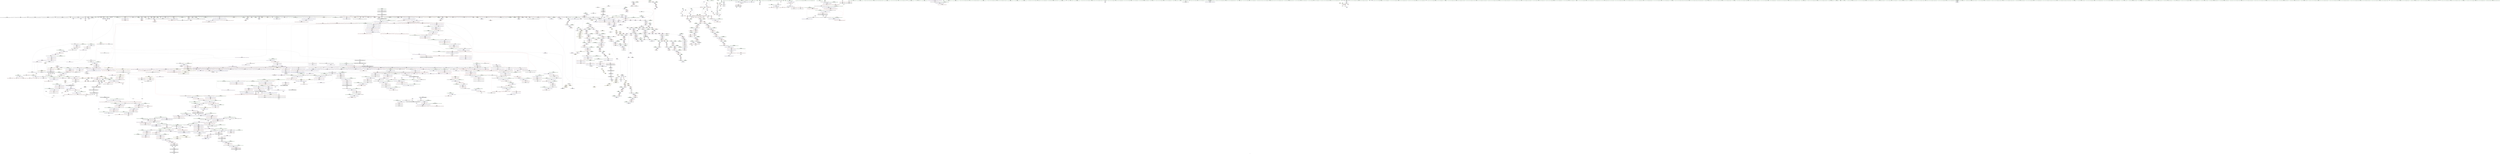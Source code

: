 digraph "SVFG" {
	label="SVFG";

	Node0x55a554dc46e0 [shape=record,color=grey,label="{NodeID: 0\nNullPtr}"];
	Node0x55a554dc46e0 -> Node0x55a555378f50[style=solid];
	Node0x55a554dc46e0 -> Node0x55a555379050[style=solid];
	Node0x55a554dc46e0 -> Node0x55a555379120[style=solid];
	Node0x55a554dc46e0 -> Node0x55a5553791f0[style=solid];
	Node0x55a554dc46e0 -> Node0x55a5553792c0[style=solid];
	Node0x55a554dc46e0 -> Node0x55a555379390[style=solid];
	Node0x55a554dc46e0 -> Node0x55a555379460[style=solid];
	Node0x55a554dc46e0 -> Node0x55a555379530[style=solid];
	Node0x55a554dc46e0 -> Node0x55a555379600[style=solid];
	Node0x55a554dc46e0 -> Node0x55a5553796d0[style=solid];
	Node0x55a554dc46e0 -> Node0x55a5553797a0[style=solid];
	Node0x55a554dc46e0 -> Node0x55a555379870[style=solid];
	Node0x55a554dc46e0 -> Node0x55a555379940[style=solid];
	Node0x55a554dc46e0 -> Node0x55a555379a10[style=solid];
	Node0x55a554dc46e0 -> Node0x55a555379ae0[style=solid];
	Node0x55a554dc46e0 -> Node0x55a55536d6b0[style=solid];
	Node0x55a554dc46e0 -> Node0x55a55536d780[style=solid];
	Node0x55a554dc46e0 -> Node0x55a55536d850[style=solid];
	Node0x55a554dc46e0 -> Node0x55a55536d920[style=solid];
	Node0x55a554dc46e0 -> Node0x55a55536d9f0[style=solid];
	Node0x55a554dc46e0 -> Node0x55a55536dac0[style=solid];
	Node0x55a554dc46e0 -> Node0x55a55536db90[style=solid];
	Node0x55a554dc46e0 -> Node0x55a55536dc60[style=solid];
	Node0x55a554dc46e0 -> Node0x55a55536dd30[style=solid];
	Node0x55a554dc46e0 -> Node0x55a55536de00[style=solid];
	Node0x55a554dc46e0 -> Node0x55a55536ded0[style=solid];
	Node0x55a554dc46e0 -> Node0x55a55536dfa0[style=solid];
	Node0x55a554dc46e0 -> Node0x55a55536e070[style=solid];
	Node0x55a554dc46e0 -> Node0x55a55536e140[style=solid];
	Node0x55a554dc46e0 -> Node0x55a55536e210[style=solid];
	Node0x55a554dc46e0 -> Node0x55a55536e2e0[style=solid];
	Node0x55a554dc46e0 -> Node0x55a55536e3b0[style=solid];
	Node0x55a554dc46e0 -> Node0x55a55536e480[style=solid];
	Node0x55a554dc46e0 -> Node0x55a55536e550[style=solid];
	Node0x55a554dc46e0 -> Node0x55a55536e620[style=solid];
	Node0x55a554dc46e0 -> Node0x55a55536e6f0[style=solid];
	Node0x55a554dc46e0 -> Node0x55a55536e7c0[style=solid];
	Node0x55a554dc46e0 -> Node0x55a55536e890[style=solid];
	Node0x55a554dc46e0 -> Node0x55a55536e960[style=solid];
	Node0x55a554dc46e0 -> Node0x55a55536ea30[style=solid];
	Node0x55a554dc46e0 -> Node0x55a55536eb00[style=solid];
	Node0x55a554dc46e0 -> Node0x55a55536ebd0[style=solid];
	Node0x55a554dc46e0 -> Node0x55a55536eca0[style=solid];
	Node0x55a554dc46e0 -> Node0x55a55536ed70[style=solid];
	Node0x55a554dc46e0 -> Node0x55a55536ee40[style=solid];
	Node0x55a554dc46e0 -> Node0x55a55536ef10[style=solid];
	Node0x55a554dc46e0 -> Node0x55a55536efe0[style=solid];
	Node0x55a554dc46e0 -> Node0x55a55536f0b0[style=solid];
	Node0x55a554dc46e0 -> Node0x55a55536f180[style=solid];
	Node0x55a554dc46e0 -> Node0x55a55536f250[style=solid];
	Node0x55a554dc46e0 -> Node0x55a55536f320[style=solid];
	Node0x55a554dc46e0 -> Node0x55a55536f3f0[style=solid];
	Node0x55a554dc46e0 -> Node0x55a55536f4c0[style=solid];
	Node0x55a554dc46e0 -> Node0x55a55536f590[style=solid];
	Node0x55a554dc46e0 -> Node0x55a55536f660[style=solid];
	Node0x55a554dc46e0 -> Node0x55a55536f730[style=solid];
	Node0x55a554dc46e0 -> Node0x55a55536f800[style=solid];
	Node0x55a554dc46e0 -> Node0x55a55536f8d0[style=solid];
	Node0x55a554dc46e0 -> Node0x55a55536f9a0[style=solid];
	Node0x55a554dc46e0 -> Node0x55a5553a7b90[style=solid];
	Node0x55a554dc46e0 -> Node0x55a5553aad50[style=solid];
	Node0x55a554dc46e0 -> Node0x55a5553aae20[style=solid];
	Node0x55a554dc46e0 -> Node0x55a5553aaef0[style=solid];
	Node0x55a554dc46e0 -> Node0x55a5553acf70[style=solid];
	Node0x55a554dc46e0 -> Node0x55a5553b23f0[style=solid];
	Node0x55a554dc46e0 -> Node0x55a5553b24c0[style=solid];
	Node0x55a554dc46e0 -> Node0x55a5553b2590[style=solid];
	Node0x55a554dc46e0 -> Node0x55a554b340c0[style=solid];
	Node0x55a554dc46e0 -> Node0x55a5553deb80[style=solid];
	Node0x55a554dc46e0 -> Node0x55a5553e2ba0[style=solid];
	Node0x55a554dc46e0 -> Node0x55a5553e3020[style=solid];
	Node0x55a554dc46e0 -> Node0x55a5553e34a0[style=solid];
	Node0x55a554dc46e0:s64 -> Node0x55a5554e8e50[style=solid,color=red];
	Node0x55a554dc46e0:s64 -> Node0x55a5554e1830[style=solid,color=red];
	Node0x55a5554f05f0 [shape=record,color=black,label="{NodeID: 2989\n2248 = PHI(1905, )\n1st arg _ZNSt12_Vector_baseIiSaIiEE13_M_deallocateEPim }"];
	Node0x55a5554f05f0 -> Node0x55a5553b4950[style=solid];
	Node0x55a55537a160 [shape=record,color=red,label="{NodeID: 775\n276\<--148\n\<--i13\nmain\n}"];
	Node0x55a55537a160 -> Node0x55a555370600[style=solid];
	Node0x55a5553706d0 [shape=record,color=black,label="{NodeID: 443\n299\<--298\nconv49\<--\nmain\n|{<s0>27}}"];
	Node0x55a5553706d0:s0 -> Node0x55a5554e7b50[style=solid,color=red];
	Node0x55a5553b02a0 [shape=record,color=blue, style = dotted,label="{NodeID: 1218\n2368\<--2370\noffset_0\<--dummyVal\n_ZSt18uninitialized_copyISt13move_iteratorIPNSt7__cxx1112basic_stringIcSt11char_traitsIcESaIcEEEES7_ET0_T_SA_S9_\n}"];
	Node0x55a5553b02a0 -> Node0x55a5553a26b0[style=dashed];
	Node0x55a5553643d0 [shape=record,color=green,label="{NodeID: 111\n656\<--657\n_ZSt9terminatev\<--_ZSt9terminatev_field_insensitive\n}"];
	Node0x55a55537fb90 [shape=record,color=red,label="{NodeID: 886\n1096\<--1095\n\<--_M_start31\n_ZNSt6vectorINSt7__cxx1112basic_stringIcSt11char_traitsIcESaIcEEESaIS5_EE17_M_realloc_insertIJRKS5_EEEvN9__gnu_cxx17__normal_iteratorIPS5_S7_EEDpOT_\n|{<s0>98}}"];
	Node0x55a55537fb90:s0 -> Node0x55a5554f0050[style=solid,color=red];
	Node0x55a5554dbbf0 [shape=record,color=black,label="{NodeID: 2768\n270 = PHI(506, )\n|{<s0>25}}"];
	Node0x55a5554dbbf0:s0 -> Node0x55a5554eb8b0[style=solid,color=red];
	Node0x55a555386600 [shape=record,color=black,label="{NodeID: 554\n1701\<--1715\n_ZStneIPNSt7__cxx1112basic_stringIcSt11char_traitsIcESaIcEEEEbRKSt13move_iteratorIT_ESB__ret\<--lnot\n_ZStneIPNSt7__cxx1112basic_stringIcSt11char_traitsIcESaIcEEEEbRKSt13move_iteratorIT_ESB_\n|{<s0>134}}"];
	Node0x55a555386600:s0 -> Node0x55a5554dd530[style=solid,color=blue];
	Node0x55a555368c60 [shape=record,color=green,label="{NodeID: 222\n1444\<--1445\nthis.addr\<--this.addr_field_insensitive\n_ZNKSt12_Vector_baseINSt7__cxx1112basic_stringIcSt11char_traitsIcESaIcEEESaIS5_EE19_M_get_Tp_allocatorEv\n}"];
	Node0x55a555368c60 -> Node0x55a5553a19b0[style=solid];
	Node0x55a555368c60 -> Node0x55a5553af190[style=solid];
	Node0x55a55542aa30 [shape=record,color=yellow,style=double,label="{NodeID: 2104\n348V_1 = ENCHI(MR_348V_0)\npts\{968 \}\nFun[_ZNSt6vectorINSt7__cxx1112basic_stringIcSt11char_traitsIcESaIcEEESaIS5_EE17_M_realloc_insertIJRKS5_EEEvN9__gnu_cxx17__normal_iteratorIPS5_S7_EEDpOT_]}"];
	Node0x55a55542aa30 -> Node0x55a5553ad2b0[style=dashed];
	Node0x55a5553a4e80 [shape=record,color=red,label="{NodeID: 997\n1993\<--1990\nthis1\<--this.addr\n_ZNSt12_Vector_baseIiSaIiEE12_Vector_implD2Ev\n}"];
	Node0x55a5553a4e80 -> Node0x55a555387160[style=solid];
	Node0x55a5554e6d70 [shape=record,color=black,label="{NodeID: 2879\n1460 = PHI(1141, 1267, )\n0th arg _ZN9__gnu_cxx17__normal_iteratorIPNSt7__cxx1112basic_stringIcSt11char_traitsIcESaIcEEESt6vectorIS6_SaIS6_EEEC2ERKS7_ }"];
	Node0x55a5554e6d70 -> Node0x55a5553af330[style=solid];
	Node0x55a55538c0c0 [shape=record,color=purple,label="{NodeID: 665\n1274\<--1273\n_M_impl\<--\n_ZNSt6vectorINSt7__cxx1112basic_stringIcSt11char_traitsIcESaIcEEESaIS5_EE5beginEv\n}"];
	Node0x55a555377090 [shape=record,color=green,label="{NodeID: 333\n2160\<--2161\n__first.addr\<--__first.addr_field_insensitive\n_ZNSt22__uninitialized_fill_nILb1EE15__uninit_fill_nIPimiEET_S3_T0_RKT1_\n}"];
	Node0x55a555377090 -> Node0x55a5553a5ec0[style=solid];
	Node0x55a555377090 -> Node0x55a5553b3c50[style=solid];
	Node0x55a5553aa940 [shape=record,color=blue,label="{NodeID: 1108\n588\<--615\nehselector.slot\<--\n_ZNSt6vectorINSt7__cxx1112basic_stringIcSt11char_traitsIcESaIcEEESaIS5_EED2Ev\n}"];
	Node0x55a554dc4770 [shape=record,color=green,label="{NodeID: 1\n7\<--1\n__dso_handle\<--dummyObj\nGlob }"];
	Node0x55a5554f0700 [shape=record,color=black,label="{NodeID: 2990\n2249 = PHI(1915, )\n2nd arg _ZNSt12_Vector_baseIiSaIiEE13_M_deallocateEPim }"];
	Node0x55a5554f0700 -> Node0x55a5553b4a20[style=solid];
	Node0x55a55537a230 [shape=record,color=red,label="{NodeID: 776\n288\<--148\n\<--i13\nmain\n}"];
	Node0x55a55537a230 -> Node0x55a5553e1220[style=solid];
	Node0x55a5553707a0 [shape=record,color=black,label="{NodeID: 444\n305\<--304\nconv52\<--\nmain\n|{<s0>28}}"];
	Node0x55a5553707a0:s0 -> Node0x55a5554e8070[style=solid,color=red];
	Node0x55a5553b0370 [shape=record,color=blue, style = dotted,label="{NodeID: 1219\n2371\<--2373\noffset_0\<--dummyVal\n_ZSt18uninitialized_copyISt13move_iteratorIPNSt7__cxx1112basic_stringIcSt11char_traitsIcESaIcEEEES7_ET0_T_SA_S9_\n}"];
	Node0x55a5553b0370 -> Node0x55a5553a2780[style=dashed];
	Node0x55a5553644d0 [shape=record,color=green,label="{NodeID: 112\n664\<--665\nthis.addr\<--this.addr_field_insensitive\n_ZNSt12_Vector_baseINSt7__cxx1112basic_stringIcSt11char_traitsIcESaIcEEESaIS5_EE12_Vector_implC2Ev\n}"];
	Node0x55a5553644d0 -> Node0x55a55537c860[style=solid];
	Node0x55a5553644d0 -> Node0x55a5553aac80[style=solid];
	Node0x55a55537fc60 [shape=record,color=red,label="{NodeID: 887\n1100\<--1099\n\<--_M_end_of_storage\n_ZNSt6vectorINSt7__cxx1112basic_stringIcSt11char_traitsIcESaIcEEESaIS5_EE17_M_realloc_insertIJRKS5_EEEvN9__gnu_cxx17__normal_iteratorIPS5_S7_EEDpOT_\n}"];
	Node0x55a55537fc60 -> Node0x55a555383fd0[style=solid];
	Node0x55a5554dbd30 [shape=record,color=black,label="{NodeID: 2769\n273 = PHI(506, )\n|{<s0>25}}"];
	Node0x55a5554dbd30:s0 -> Node0x55a5554ebac0[style=solid,color=red];
	Node0x55a5553866d0 [shape=record,color=black,label="{NodeID: 555\n1727\<--1726\n\<--\n_ZSt10_ConstructINSt7__cxx1112basic_stringIcSt11char_traitsIcESaIcEEEJS5_EEvPT_DpOT0_\n}"];
	Node0x55a5553866d0 -> Node0x55a5553867a0[style=solid];
	Node0x55a555368d30 [shape=record,color=green,label="{NodeID: 223\n1453\<--1454\nthis.addr\<--this.addr_field_insensitive\n_ZNK9__gnu_cxx13new_allocatorINSt7__cxx1112basic_stringIcSt11char_traitsIcESaIcEEEE8max_sizeEv\n}"];
	Node0x55a555368d30 -> Node0x55a5553a1a80[style=solid];
	Node0x55a555368d30 -> Node0x55a5553af260[style=solid];
	Node0x55a55542ab10 [shape=record,color=yellow,style=double,label="{NodeID: 2105\n350V_1 = ENCHI(MR_350V_0)\npts\{970 \}\nFun[_ZNSt6vectorINSt7__cxx1112basic_stringIcSt11char_traitsIcESaIcEEESaIS5_EE17_M_realloc_insertIJRKS5_EEEvN9__gnu_cxx17__normal_iteratorIPS5_S7_EEDpOT_]}"];
	Node0x55a55542ab10 -> Node0x55a5553ad380[style=dashed];
	Node0x55a5553a4f50 [shape=record,color=red,label="{NodeID: 998\n2006\<--2000\nthis1\<--this.addr\n_ZNSaIiEC2ERKS_\n}"];
	Node0x55a5553a4f50 -> Node0x55a555387230[style=solid];
	Node0x55a5554e6f80 [shape=record,color=black,label="{NodeID: 2880\n1461 = PHI(1149, 1275, )\n1st arg _ZN9__gnu_cxx17__normal_iteratorIPNSt7__cxx1112basic_stringIcSt11char_traitsIcESaIcEEESt6vectorIS6_SaIS6_EEEC2ERKS7_ }"];
	Node0x55a5554e6f80 -> Node0x55a5553af400[style=solid];
	Node0x55a55538c190 [shape=record,color=purple,label="{NodeID: 666\n1275\<--1273\n_M_start\<--\n_ZNSt6vectorINSt7__cxx1112basic_stringIcSt11char_traitsIcESaIcEEESaIS5_EE5beginEv\n|{<s0>114}}"];
	Node0x55a55538c190:s0 -> Node0x55a5554e6f80[style=solid,color=red];
	Node0x55a555377160 [shape=record,color=green,label="{NodeID: 334\n2162\<--2163\n__n.addr\<--__n.addr_field_insensitive\n_ZNSt22__uninitialized_fill_nILb1EE15__uninit_fill_nIPimiEET_S3_T0_RKT1_\n}"];
	Node0x55a555377160 -> Node0x55a5553a5f90[style=solid];
	Node0x55a555377160 -> Node0x55a5553b3d20[style=solid];
	Node0x55a5553aaa10 [shape=record,color=blue,label="{NodeID: 1109\n627\<--626\nthis.addr\<--this\n_ZN9__gnu_cxx13new_allocatorIiEC2Ev\n}"];
	Node0x55a5553aaa10 -> Node0x55a55537c5f0[style=dashed];
	Node0x55a555360460 [shape=record,color=green,label="{NodeID: 2\n8\<--1\n.str\<--dummyObj\nGlob }"];
	Node0x55a5554f0810 [shape=record,color=black,label="{NodeID: 2991\n1795 = PHI(1566, )\n0th arg _ZNSt13move_iteratorIPNSt7__cxx1112basic_stringIcSt11char_traitsIcESaIcEEEEC2ES6_ }"];
	Node0x55a5554f0810 -> Node0x55a5553b1480[style=solid];
	Node0x55a55537a300 [shape=record,color=red,label="{NodeID: 777\n231\<--150\n\<--j\nmain\n}"];
	Node0x55a55537a300 -> Node0x55a5553e3c20[style=solid];
	Node0x55a555370870 [shape=record,color=black,label="{NodeID: 445\n308\<--307\nconv55\<--call54\nmain\n}"];
	Node0x55a555370870 -> Node0x55a5553a9420[style=solid];
	Node0x55a5553b0440 [shape=record,color=blue,label="{NodeID: 1220\n1637\<--1622\ncoerce.dive\<--__first.coerce\n_ZNSt20__uninitialized_copyILb0EE13__uninit_copyISt13move_iteratorIPNSt7__cxx1112basic_stringIcSt11char_traitsIcESaIcEEEES9_EET0_T_SC_SB_\n}"];
	Node0x55a5553b0440 -> Node0x55a55542dca0[style=dashed];
	Node0x55a5553645a0 [shape=record,color=green,label="{NodeID: 113\n670\<--671\n_ZNSaINSt7__cxx1112basic_stringIcSt11char_traitsIcESaIcEEEEC2Ev\<--_ZNSaINSt7__cxx1112basic_stringIcSt11char_traitsIcESaIcEEEEC2Ev_field_insensitive\n}"];
	Node0x55a55537fd30 [shape=record,color=red,label="{NodeID: 888\n1104\<--1103\n\<--_M_start34\n_ZNSt6vectorINSt7__cxx1112basic_stringIcSt11char_traitsIcESaIcEEESaIS5_EE17_M_realloc_insertIJRKS5_EEEvN9__gnu_cxx17__normal_iteratorIPS5_S7_EEDpOT_\n}"];
	Node0x55a55537fd30 -> Node0x55a5553840a0[style=solid];
	Node0x55a5554dbe70 [shape=record,color=black,label="{NodeID: 2770\n274 = PHI(46, )\n}"];
	Node0x55a5553867a0 [shape=record,color=black,label="{NodeID: 556\n1728\<--1727\n\<--\n_ZSt10_ConstructINSt7__cxx1112basic_stringIcSt11char_traitsIcESaIcEEEJS5_EEvPT_DpOT0_\n}"];
	Node0x55a555368e00 [shape=record,color=green,label="{NodeID: 224\n1462\<--1463\nthis.addr\<--this.addr_field_insensitive\n_ZN9__gnu_cxx17__normal_iteratorIPNSt7__cxx1112basic_stringIcSt11char_traitsIcESaIcEEESt6vectorIS6_SaIS6_EEEC2ERKS7_\n}"];
	Node0x55a555368e00 -> Node0x55a5553a1b50[style=solid];
	Node0x55a555368e00 -> Node0x55a5553af330[style=solid];
	Node0x55a55542abf0 [shape=record,color=yellow,style=double,label="{NodeID: 2106\n42V_1 = ENCHI(MR_42V_0)\npts\{1370000 \}\nFun[_ZNSt6vectorINSt7__cxx1112basic_stringIcSt11char_traitsIcESaIcEEESaIS5_EE17_M_realloc_insertIJRKS5_EEEvN9__gnu_cxx17__normal_iteratorIPS5_S7_EEDpOT_]|{|<s5>77|<s6>78}}"];
	Node0x55a55542abf0 -> Node0x55a55537f6b0[style=dashed];
	Node0x55a55542abf0 -> Node0x55a55537f9f0[style=dashed];
	Node0x55a55542abf0 -> Node0x55a55537fb90[style=dashed];
	Node0x55a55542abf0 -> Node0x55a55537fd30[style=dashed];
	Node0x55a55542abf0 -> Node0x55a5553ad5f0[style=dashed];
	Node0x55a55542abf0:s5 -> Node0x55a555459150[style=dashed,color=red];
	Node0x55a55542abf0:s6 -> Node0x55a55544d500[style=dashed,color=red];
	Node0x55a5553a5020 [shape=record,color=red,label="{NodeID: 999\n2008\<--2002\n\<--__a.addr\n_ZNSaIiEC2ERKS_\n}"];
	Node0x55a5553a5020 -> Node0x55a555387300[style=solid];
	Node0x55a5554e7100 [shape=record,color=black,label="{NodeID: 2881\n1935 = PHI(1839, )\n0th arg _ZNSt12_Vector_baseIiSaIiEE12_Vector_implC2ERKS0_ }"];
	Node0x55a5554e7100 -> Node0x55a5553b2250[style=solid];
	Node0x55a55538c260 [shape=record,color=purple,label="{NodeID: 667\n1294\<--1289\n_M_impl\<--this1\n_ZNSt12_Vector_baseINSt7__cxx1112basic_stringIcSt11char_traitsIcESaIcEEESaIS5_EE11_M_allocateEm\n}"];
	Node0x55a55538c260 -> Node0x55a555384a60[style=solid];
	Node0x55a555377230 [shape=record,color=green,label="{NodeID: 335\n2164\<--2165\n__x.addr\<--__x.addr_field_insensitive\n_ZNSt22__uninitialized_fill_nILb1EE15__uninit_fill_nIPimiEET_S3_T0_RKT1_\n}"];
	Node0x55a555377230 -> Node0x55a5553a6060[style=solid];
	Node0x55a555377230 -> Node0x55a5553b3df0[style=solid];
	Node0x55a5553aaae0 [shape=record,color=blue,label="{NodeID: 1110\n634\<--633\nthis.addr\<--this\n_ZN9__gnu_cxx13new_allocatorIiED2Ev\n}"];
	Node0x55a5553aaae0 -> Node0x55a55537c6c0[style=dashed];
	Node0x55a5553604f0 [shape=record,color=green,label="{NodeID: 3\n10\<--1\n.str.1\<--dummyObj\nGlob }"];
	Node0x55a5554f0920 [shape=record,color=black,label="{NodeID: 2992\n1796 = PHI(1571, )\n1st arg _ZNSt13move_iteratorIPNSt7__cxx1112basic_stringIcSt11char_traitsIcESaIcEEEEC2ES6_ }"];
	Node0x55a5554f0920 -> Node0x55a5553b1550[style=solid];
	Node0x55a55537a3d0 [shape=record,color=red,label="{NodeID: 778\n240\<--150\n\<--j\nmain\n}"];
	Node0x55a55537a3d0 -> Node0x55a5553702c0[style=solid];
	Node0x55a555370940 [shape=record,color=black,label="{NodeID: 446\n313\<--312\nsh_prom56\<--sub\nmain\n}"];
	Node0x55a555370940 -> Node0x55a5553e0f20[style=solid];
	Node0x55a5553b0510 [shape=record,color=blue,label="{NodeID: 1221\n1639\<--1623\ncoerce.dive1\<--__last.coerce\n_ZNSt20__uninitialized_copyILb0EE13__uninit_copyISt13move_iteratorIPNSt7__cxx1112basic_stringIcSt11char_traitsIcESaIcEEEES9_EET0_T_SC_SB_\n|{<s0>134}}"];
	Node0x55a5553b0510:s0 -> Node0x55a5554536a0[style=dashed,color=red];
	Node0x55a555369270 [shape=record,color=green,label="{NodeID: 114\n681\<--682\nthis.addr\<--this.addr_field_insensitive\n_ZNSaINSt7__cxx1112basic_stringIcSt11char_traitsIcESaIcEEEEC2Ev\n}"];
	Node0x55a555369270 -> Node0x55a55537c930[style=solid];
	Node0x55a555369270 -> Node0x55a5553aafc0[style=solid];
	Node0x55a55537fe00 [shape=record,color=red,label="{NodeID: 889\n1146\<--1143\nthis1\<--this.addr\n_ZNSt6vectorINSt7__cxx1112basic_stringIcSt11char_traitsIcESaIcEEESaIS5_EE3endEv\n}"];
	Node0x55a55537fe00 -> Node0x55a555384170[style=solid];
	Node0x55a5554dbf80 [shape=record,color=black,label="{NodeID: 2771\n29 = PHI()\n}"];
	Node0x55a555386870 [shape=record,color=black,label="{NodeID: 557\n1737\<--1744\n_ZNKSt13move_iteratorIPNSt7__cxx1112basic_stringIcSt11char_traitsIcESaIcEEEEdeEv_ret\<--\n_ZNKSt13move_iteratorIPNSt7__cxx1112basic_stringIcSt11char_traitsIcESaIcEEEEdeEv\n|{<s0>136}}"];
	Node0x55a555386870:s0 -> Node0x55a5554dd7b0[style=solid,color=blue];
	Node0x55a555368ed0 [shape=record,color=green,label="{NodeID: 225\n1464\<--1465\n__i.addr\<--__i.addr_field_insensitive\n_ZN9__gnu_cxx17__normal_iteratorIPNSt7__cxx1112basic_stringIcSt11char_traitsIcESaIcEEESt6vectorIS6_SaIS6_EEEC2ERKS7_\n}"];
	Node0x55a555368ed0 -> Node0x55a5553a1c20[style=solid];
	Node0x55a555368ed0 -> Node0x55a5553af400[style=solid];
	Node0x55a55542acd0 [shape=record,color=yellow,style=double,label="{NodeID: 2107\n59V_1 = ENCHI(MR_59V_0)\npts\{1370001 \}\nFun[_ZNSt6vectorINSt7__cxx1112basic_stringIcSt11char_traitsIcESaIcEEESaIS5_EE17_M_realloc_insertIJRKS5_EEEvN9__gnu_cxx17__normal_iteratorIPS5_S7_EEDpOT_]|{|<s3>77|<s4>78}}"];
	Node0x55a55542acd0 -> Node0x55a55537f920[style=dashed];
	Node0x55a55542acd0 -> Node0x55a55537fac0[style=dashed];
	Node0x55a55542acd0 -> Node0x55a5553ad6c0[style=dashed];
	Node0x55a55542acd0:s3 -> Node0x55a555459150[style=dashed,color=red];
	Node0x55a55542acd0:s4 -> Node0x55a55544d500[style=dashed,color=red];
	Node0x55a5553a50f0 [shape=record,color=red,label="{NodeID: 1000\n2023\<--2017\nthis1\<--this.addr\n_ZN9__gnu_cxx13new_allocatorIiEC2ERKS1_\n}"];
	Node0x55a5554e7210 [shape=record,color=black,label="{NodeID: 2882\n1936 = PHI(1840, )\n1st arg _ZNSt12_Vector_baseIiSaIiEE12_Vector_implC2ERKS0_ }"];
	Node0x55a5554e7210 -> Node0x55a5553b2320[style=solid];
	Node0x55a55538c330 [shape=record,color=purple,label="{NodeID: 668\n1329\<--1317\ncoerce.dive\<--agg.tmp\n_ZSt34__uninitialized_move_if_noexcept_aIPNSt7__cxx1112basic_stringIcSt11char_traitsIcESaIcEEES6_SaIS5_EET0_T_S9_S8_RT1_\n}"];
	Node0x55a55538c330 -> Node0x55a5553ae7d0[style=solid];
	Node0x55a555377300 [shape=record,color=green,label="{NodeID: 336\n2173\<--2174\n_ZSt6fill_nIPimiET_S1_T0_RKT1_\<--_ZSt6fill_nIPimiET_S1_T0_RKT1__field_insensitive\n}"];
	Node0x55a5553aabb0 [shape=record,color=blue,label="{NodeID: 1111\n641\<--640\nthis.addr\<--this\n_ZNSt12_Vector_baseINSt7__cxx1112basic_stringIcSt11char_traitsIcESaIcEEESaIS5_EEC2Ev\n}"];
	Node0x55a5553aabb0 -> Node0x55a55537c790[style=dashed];
	Node0x55a5553607a0 [shape=record,color=green,label="{NodeID: 4\n12\<--1\n_ZSt3cin\<--dummyObj\nGlob }"];
	Node0x55a5554f0a30 [shape=record,color=black,label="{NodeID: 2993\n1565 = PHI(1325, 1331, )\n0th arg _ZSt32__make_move_if_noexcept_iteratorINSt7__cxx1112basic_stringIcSt11char_traitsIcESaIcEEESt13move_iteratorIPS5_EET0_PT_ }"];
	Node0x55a5554f0a30 -> Node0x55a5553afe90[style=solid];
	Node0x55a55537a4a0 [shape=record,color=red,label="{NodeID: 779\n245\<--150\n\<--j\nmain\n}"];
	Node0x55a55537a4a0 -> Node0x55a555370390[style=solid];
	Node0x55a555370a10 [shape=record,color=black,label="{NodeID: 447\n119\<--344\nmain_ret\<--\nmain\n}"];
	Node0x55a5553b05e0 [shape=record,color=blue,label="{NodeID: 1222\n1629\<--1624\n__result.addr\<--__result\n_ZNSt20__uninitialized_copyILb0EE13__uninit_copyISt13move_iteratorIPNSt7__cxx1112basic_stringIcSt11char_traitsIcESaIcEEEES9_EET0_T_SC_SB_\n}"];
	Node0x55a5553b05e0 -> Node0x55a5553a2850[style=dashed];
	Node0x55a5553b05e0 -> Node0x55a5553a2920[style=dashed];
	Node0x55a555369340 [shape=record,color=green,label="{NodeID: 115\n687\<--688\n_ZN9__gnu_cxx13new_allocatorINSt7__cxx1112basic_stringIcSt11char_traitsIcESaIcEEEEC2Ev\<--_ZN9__gnu_cxx13new_allocatorINSt7__cxx1112basic_stringIcSt11char_traitsIcESaIcEEEEC2Ev_field_insensitive\n}"];
	Node0x55a55537fed0 [shape=record,color=red,label="{NodeID: 890\n1154\<--1153\n\<--coerce.dive\n_ZNSt6vectorINSt7__cxx1112basic_stringIcSt11char_traitsIcESaIcEEESaIS5_EE3endEv\n}"];
	Node0x55a55537fed0 -> Node0x55a555384240[style=solid];
	Node0x55a5554dc050 [shape=record,color=black,label="{NodeID: 2772\n62 = PHI()\n}"];
	Node0x55a5554dc050 -> Node0x55a5553e1fa0[style=solid];
	Node0x55a555386940 [shape=record,color=black,label="{NodeID: 558\n1746\<--1751\n_ZNSt13move_iteratorIPNSt7__cxx1112basic_stringIcSt11char_traitsIcESaIcEEEEppEv_ret\<--this1\n_ZNSt13move_iteratorIPNSt7__cxx1112basic_stringIcSt11char_traitsIcESaIcEEEEppEv\n|{<s0>138}}"];
	Node0x55a555386940:s0 -> Node0x55a5554dd8f0[style=solid,color=blue];
	Node0x55a555368fa0 [shape=record,color=green,label="{NodeID: 226\n1477\<--1478\n__a.addr\<--__a.addr_field_insensitive\n_ZNSt16allocator_traitsISaINSt7__cxx1112basic_stringIcSt11char_traitsIcESaIcEEEEE8allocateERS6_m\n}"];
	Node0x55a555368fa0 -> Node0x55a5553a1dc0[style=solid];
	Node0x55a555368fa0 -> Node0x55a5553af5a0[style=solid];
	Node0x55a5553a51c0 [shape=record,color=red,label="{NodeID: 1001\n2034\<--2028\nthis1\<--this.addr\n_ZNSt12_Vector_baseIiSaIiEE11_M_allocateEm\n}"];
	Node0x55a5553a51c0 -> Node0x55a55538f590[style=solid];
	Node0x55a5554e7320 [shape=record,color=black,label="{NodeID: 2883\n769 = PHI(710, 1673, )\n0th arg _ZSt8_DestroyIPNSt7__cxx1112basic_stringIcSt11char_traitsIcESaIcEEEEvT_S7_ }"];
	Node0x55a5554e7320 -> Node0x55a5553ab710[style=solid];
	Node0x55a55538c400 [shape=record,color=purple,label="{NodeID: 669\n1337\<--1317\ncoerce.dive4\<--agg.tmp\n_ZSt34__uninitialized_move_if_noexcept_aIPNSt7__cxx1112basic_stringIcSt11char_traitsIcESaIcEEES6_SaIS5_EET0_T_S9_S8_RT1_\n}"];
	Node0x55a55538c400 -> Node0x55a555381320[style=solid];
	Node0x55a555377400 [shape=record,color=green,label="{NodeID: 337\n2180\<--2181\n__first.addr\<--__first.addr_field_insensitive\n_ZSt6fill_nIPimiET_S1_T0_RKT1_\n}"];
	Node0x55a555377400 -> Node0x55a5553a6130[style=solid];
	Node0x55a555377400 -> Node0x55a5553b3ec0[style=solid];
	Node0x55a5553aac80 [shape=record,color=blue,label="{NodeID: 1112\n664\<--663\nthis.addr\<--this\n_ZNSt12_Vector_baseINSt7__cxx1112basic_stringIcSt11char_traitsIcESaIcEEESaIS5_EE12_Vector_implC2Ev\n}"];
	Node0x55a5553aac80 -> Node0x55a55537c860[style=dashed];
	Node0x55a555360830 [shape=record,color=green,label="{NodeID: 5\n13\<--1\n.str.2\<--dummyObj\nGlob }"];
	Node0x55a5554f0c40 [shape=record,color=black,label="{NodeID: 2994\n1998 = PHI(1944, )\n0th arg _ZNSaIiEC2ERKS_ }"];
	Node0x55a5554f0c40 -> Node0x55a5553b2b40[style=solid];
	Node0x55a55537a570 [shape=record,color=red,label="{NodeID: 780\n268\<--150\n\<--j\nmain\n}"];
	Node0x55a55537a570 -> Node0x55a555370460[style=solid];
	Node0x55a555370ae0 [shape=record,color=black,label="{NodeID: 448\n368\<--367\n\<--this1\n_ZNSt6vectorINSt7__cxx1112basic_stringIcSt11char_traitsIcESaIcEEESaIS5_EEC2Ev\n|{<s0>36}}"];
	Node0x55a555370ae0:s0 -> Node0x55a5554e82b0[style=solid,color=red];
	Node0x55a5553b06b0 [shape=record,color=blue,label="{NodeID: 1223\n1631\<--1642\n__cur\<--\n_ZNSt20__uninitialized_copyILb0EE13__uninit_copyISt13move_iteratorIPNSt7__cxx1112basic_stringIcSt11char_traitsIcESaIcEEEES9_EET0_T_SC_SB_\n}"];
	Node0x55a5553b06b0 -> Node0x55a55542d7a0[style=dashed];
	Node0x55a555369440 [shape=record,color=green,label="{NodeID: 116\n692\<--693\nthis.addr\<--this.addr_field_insensitive\n_ZN9__gnu_cxx13new_allocatorINSt7__cxx1112basic_stringIcSt11char_traitsIcESaIcEEEEC2Ev\n}"];
	Node0x55a555369440 -> Node0x55a55537ca00[style=solid];
	Node0x55a555369440 -> Node0x55a5553ab090[style=solid];
	Node0x55a55537ffa0 [shape=record,color=red,label="{NodeID: 891\n1169\<--1160\nthis1\<--this.addr\n_ZN9__gnu_cxx13new_allocatorINSt7__cxx1112basic_stringIcSt11char_traitsIcESaIcEEEE9constructIS6_JRKS6_EEEvPT_DpOT0_\n}"];
	Node0x55a5554dc120 [shape=record,color=black,label="{NodeID: 2773\n66 = PHI()\n}"];
	Node0x55a5554dc120 -> Node0x55a5553e1fa0[style=solid];
	Node0x55a555386a10 [shape=record,color=black,label="{NodeID: 559\n1758\<--1773\n_ZSteqIPNSt7__cxx1112basic_stringIcSt11char_traitsIcESaIcEEEEbRKSt13move_iteratorIT_ESB__ret\<--cmp\n_ZSteqIPNSt7__cxx1112basic_stringIcSt11char_traitsIcESaIcEEEEbRKSt13move_iteratorIT_ESB_\n|{<s0>145}}"];
	Node0x55a555386a10:s0 -> Node0x55a5554dd3f0[style=solid,color=blue];
	Node0x55a555369070 [shape=record,color=green,label="{NodeID: 227\n1479\<--1480\n__n.addr\<--__n.addr_field_insensitive\n_ZNSt16allocator_traitsISaINSt7__cxx1112basic_stringIcSt11char_traitsIcESaIcEEEEE8allocateERS6_m\n}"];
	Node0x55a555369070 -> Node0x55a5553a1e90[style=solid];
	Node0x55a555369070 -> Node0x55a5553af670[style=solid];
	Node0x55a5553a5290 [shape=record,color=red,label="{NodeID: 1002\n2035\<--2030\n\<--__n.addr\n_ZNSt12_Vector_baseIiSaIiEE11_M_allocateEm\n}"];
	Node0x55a5553a5290 -> Node0x55a5553e1e20[style=solid];
	Node0x55a5554e7500 [shape=record,color=black,label="{NodeID: 2884\n770 = PHI(711, 1674, )\n1st arg _ZSt8_DestroyIPNSt7__cxx1112basic_stringIcSt11char_traitsIcESaIcEEEEvT_S7_ }"];
	Node0x55a5554e7500 -> Node0x55a5553ab7e0[style=solid];
	Node0x55a55538c4d0 [shape=record,color=purple,label="{NodeID: 670\n1333\<--1319\ncoerce.dive3\<--agg.tmp1\n_ZSt34__uninitialized_move_if_noexcept_aIPNSt7__cxx1112basic_stringIcSt11char_traitsIcESaIcEEES6_SaIS5_EET0_T_S9_S8_RT1_\n}"];
	Node0x55a55538c4d0 -> Node0x55a5553ae8a0[style=solid];
	Node0x55a5553774d0 [shape=record,color=green,label="{NodeID: 338\n2182\<--2183\n__n.addr\<--__n.addr_field_insensitive\n_ZSt6fill_nIPimiET_S1_T0_RKT1_\n}"];
	Node0x55a5553774d0 -> Node0x55a5553a6200[style=solid];
	Node0x55a5553774d0 -> Node0x55a5553b3f90[style=solid];
	Node0x55a555451230 [shape=record,color=yellow,style=double,label="{NodeID: 2220\n52V_1 = ENCHI(MR_52V_0)\npts\{1370000 1370001 1370002 \}\nFun[_ZNSt6vectorINSt7__cxx1112basic_stringIcSt11char_traitsIcESaIcEEESaIS5_EEC2Ev]|{<s0>36}}"];
	Node0x55a555451230:s0 -> Node0x55a5554527e0[style=dashed,color=red];
	Node0x55a5553aad50 [shape=record,color=blue, style = dotted,label="{NodeID: 1113\n672\<--3\n_M_start\<--dummyVal\n_ZNSt12_Vector_baseINSt7__cxx1112basic_stringIcSt11char_traitsIcESaIcEEESaIS5_EE12_Vector_implC2Ev\n|{<s0>56}}"];
	Node0x55a5553aad50:s0 -> Node0x55a555473320[style=dashed,color=blue];
	Node0x55a5553608c0 [shape=record,color=green,label="{NodeID: 6\n15\<--1\n.str.3\<--dummyObj\nGlob }"];
	Node0x55a5554f0d50 [shape=record,color=black,label="{NodeID: 2995\n1999 = PHI(1945, )\n1st arg _ZNSaIiEC2ERKS_ }"];
	Node0x55a5554f0d50 -> Node0x55a5553b2c10[style=solid];
	Node0x55a55537a640 [shape=record,color=red,label="{NodeID: 781\n283\<--150\n\<--j\nmain\n}"];
	Node0x55a55537a640 -> Node0x55a5553e10a0[style=solid];
	Node0x55a555370bb0 [shape=record,color=black,label="{NodeID: 449\n394\<--393\n\<--this1\n_ZNSt6vectorINSt7__cxx1112basic_stringIcSt11char_traitsIcESaIcEEESaIS5_EE9push_backERKS5_\n}"];
	Node0x55a555370bb0 -> Node0x55a555388b20[style=solid];
	Node0x55a555370bb0 -> Node0x55a555388bf0[style=solid];
	Node0x55a5553b0780 [shape=record,color=blue,label="{NodeID: 1224\n1631\<--1662\n__cur\<--incdec.ptr\n_ZNSt20__uninitialized_copyILb0EE13__uninit_copyISt13move_iteratorIPNSt7__cxx1112basic_stringIcSt11char_traitsIcESaIcEEEES9_EET0_T_SC_SB_\n}"];
	Node0x55a5553b0780 -> Node0x55a55542d7a0[style=dashed];
	Node0x55a555369510 [shape=record,color=green,label="{NodeID: 117\n701\<--702\n__first.addr\<--__first.addr_field_insensitive\n_ZSt8_DestroyIPNSt7__cxx1112basic_stringIcSt11char_traitsIcESaIcEEES5_EvT_S7_RSaIT0_E\n}"];
	Node0x55a555369510 -> Node0x55a55537cad0[style=solid];
	Node0x55a555369510 -> Node0x55a5553ab160[style=solid];
	Node0x55a555380070 [shape=record,color=red,label="{NodeID: 892\n1170\<--1162\n\<--__p.addr\n_ZN9__gnu_cxx13new_allocatorINSt7__cxx1112basic_stringIcSt11char_traitsIcESaIcEEEE9constructIS6_JRKS6_EEEvPT_DpOT0_\n}"];
	Node0x55a555380070 -> Node0x55a555384310[style=solid];
	Node0x55a5554dc220 [shape=record,color=black,label="{NodeID: 2774\n73 = PHI()\n}"];
	Node0x55a5554dc220 -> Node0x55a55536fb70[style=solid];
	Node0x55a555386ae0 [shape=record,color=black,label="{NodeID: 560\n1775\<--1782\n_ZNKSt13move_iteratorIPNSt7__cxx1112basic_stringIcSt11char_traitsIcESaIcEEEE4baseEv_ret\<--\n_ZNKSt13move_iteratorIPNSt7__cxx1112basic_stringIcSt11char_traitsIcESaIcEEEE4baseEv\n|{<s0>148|<s1>149}}"];
	Node0x55a555386ae0:s0 -> Node0x55a5554e07f0[style=solid,color=blue];
	Node0x55a555386ae0:s1 -> Node0x55a5554e0930[style=solid,color=blue];
	Node0x55a555369140 [shape=record,color=green,label="{NodeID: 228\n1487\<--1488\n_ZN9__gnu_cxx13new_allocatorINSt7__cxx1112basic_stringIcSt11char_traitsIcESaIcEEEE8allocateEmPKv\<--_ZN9__gnu_cxx13new_allocatorINSt7__cxx1112basic_stringIcSt11char_traitsIcESaIcEEEE8allocateEmPKv_field_insensitive\n}"];
	Node0x55a5553a5360 [shape=record,color=red,label="{NodeID: 1003\n2040\<--2030\n\<--__n.addr\n_ZNSt12_Vector_baseIiSaIiEE11_M_allocateEm\n|{<s0>164}}"];
	Node0x55a5553a5360:s0 -> Node0x55a5554e5bf0[style=solid,color=red];
	Node0x55a5554e7680 [shape=record,color=black,label="{NodeID: 2885\n2026 = PHI(1965, )\n0th arg _ZNSt12_Vector_baseIiSaIiEE11_M_allocateEm }"];
	Node0x55a5554e7680 -> Node0x55a5553b2e80[style=solid];
	Node0x55a55538c5a0 [shape=record,color=purple,label="{NodeID: 671\n1339\<--1319\ncoerce.dive5\<--agg.tmp1\n_ZSt34__uninitialized_move_if_noexcept_aIPNSt7__cxx1112basic_stringIcSt11char_traitsIcESaIcEEES6_SaIS5_EET0_T_S9_S8_RT1_\n}"];
	Node0x55a55538c5a0 -> Node0x55a5553813f0[style=solid];
	Node0x55a5553775a0 [shape=record,color=green,label="{NodeID: 339\n2184\<--2185\n__value.addr\<--__value.addr_field_insensitive\n_ZSt6fill_nIPimiET_S1_T0_RKT1_\n}"];
	Node0x55a5553775a0 -> Node0x55a5553a62d0[style=solid];
	Node0x55a5553775a0 -> Node0x55a5553b4060[style=solid];
	Node0x55a5553aae20 [shape=record,color=blue, style = dotted,label="{NodeID: 1114\n674\<--3\n_M_finish\<--dummyVal\n_ZNSt12_Vector_baseINSt7__cxx1112basic_stringIcSt11char_traitsIcESaIcEEESaIS5_EE12_Vector_implC2Ev\n|{<s0>56}}"];
	Node0x55a5553aae20:s0 -> Node0x55a555473320[style=dashed,color=blue];
	Node0x55a555361190 [shape=record,color=green,label="{NodeID: 7\n18\<--1\n\<--dummyObj\nCan only get source location for instruction, argument, global var or function.}"];
	Node0x55a5554f0e60 [shape=record,color=black,label="{NodeID: 2996\n1443 = PHI(1377, )\n0th arg _ZNKSt12_Vector_baseINSt7__cxx1112basic_stringIcSt11char_traitsIcESaIcEEESaIS5_EE19_M_get_Tp_allocatorEv }"];
	Node0x55a5554f0e60 -> Node0x55a5553af190[style=solid];
	Node0x55a55537a710 [shape=record,color=red,label="{NodeID: 782\n294\<--152\n\<--i45\nmain\n}"];
	Node0x55a55537a710 -> Node0x55a5553e3920[style=solid];
	Node0x55a555370c80 [shape=record,color=black,label="{NodeID: 450\n398\<--393\n\<--this1\n_ZNSt6vectorINSt7__cxx1112basic_stringIcSt11char_traitsIcESaIcEEESaIS5_EE9push_backERKS5_\n}"];
	Node0x55a555370c80 -> Node0x55a555388cc0[style=solid];
	Node0x55a555370c80 -> Node0x55a555388d90[style=solid];
	Node0x55a5553b0850 [shape=record,color=blue,label="{NodeID: 1225\n1633\<--1666\nexn.slot\<--\n_ZNSt20__uninitialized_copyILb0EE13__uninit_copyISt13move_iteratorIPNSt7__cxx1112basic_stringIcSt11char_traitsIcESaIcEEEES9_EET0_T_SC_SB_\n}"];
	Node0x55a5553b0850 -> Node0x55a5553a2d30[style=dashed];
	Node0x55a5553b0850 -> Node0x55a5553b09f0[style=dashed];
	Node0x55a5553695e0 [shape=record,color=green,label="{NodeID: 118\n703\<--704\n__last.addr\<--__last.addr_field_insensitive\n_ZSt8_DestroyIPNSt7__cxx1112basic_stringIcSt11char_traitsIcESaIcEEES5_EvT_S7_RSaIT0_E\n}"];
	Node0x55a5553695e0 -> Node0x55a55537cba0[style=solid];
	Node0x55a5553695e0 -> Node0x55a5553ab230[style=solid];
	Node0x55a5554340a0 [shape=record,color=black,label="{NodeID: 2000\nMR_42V_7 = PHI(MR_42V_4, MR_42V_6, MR_42V_4, )\npts\{1370000 \}\n|{<s0>33}}"];
	Node0x55a5554340a0:s0 -> Node0x55a55542a220[style=dashed,color=red];
	Node0x55a555380140 [shape=record,color=red,label="{NodeID: 893\n1173\<--1164\n\<--__args.addr\n_ZN9__gnu_cxx13new_allocatorINSt7__cxx1112basic_stringIcSt11char_traitsIcESaIcEEEE9constructIS6_JRKS6_EEEvPT_DpOT0_\n|{<s0>101}}"];
	Node0x55a555380140:s0 -> Node0x55a5554ed2b0[style=solid,color=red];
	Node0x55a5554dc320 [shape=record,color=black,label="{NodeID: 2775\n86 = PHI()\n}"];
	Node0x55a5554dc320 -> Node0x55a5553906a0[style=solid];
	Node0x55a555386bb0 [shape=record,color=black,label="{NodeID: 561\n1784\<--1789\n_ZSt7forwardINSt7__cxx1112basic_stringIcSt11char_traitsIcESaIcEEEEOT_RNSt16remove_referenceIS6_E4typeE_ret\<--\n_ZSt7forwardINSt7__cxx1112basic_stringIcSt11char_traitsIcESaIcEEEEOT_RNSt16remove_referenceIS6_E4typeE\n|{<s0>146}}"];
	Node0x55a555386bb0:s0 -> Node0x55a5554e06b0[style=solid,color=blue];
	Node0x55a5553716d0 [shape=record,color=green,label="{NodeID: 229\n1494\<--1495\nthis.addr\<--this.addr_field_insensitive\n_ZN9__gnu_cxx13new_allocatorINSt7__cxx1112basic_stringIcSt11char_traitsIcESaIcEEEE8allocateEmPKv\n}"];
	Node0x55a5553716d0 -> Node0x55a5553a1f60[style=solid];
	Node0x55a5553716d0 -> Node0x55a5553af740[style=solid];
	Node0x55a5553a5430 [shape=record,color=red,label="{NodeID: 1004\n2057\<--2051\n\<--__a.addr\n_ZNSt16allocator_traitsISaIiEE8allocateERS0_m\n}"];
	Node0x55a5553a5430 -> Node0x55a555387570[style=solid];
	Node0x55a5554e7790 [shape=record,color=black,label="{NodeID: 2886\n2027 = PHI(1966, )\n1st arg _ZNSt12_Vector_baseIiSaIiEE11_M_allocateEm }"];
	Node0x55a5554e7790 -> Node0x55a5553b2f50[style=solid];
	Node0x55a55538c670 [shape=record,color=purple,label="{NodeID: 672\n1351\<--1350\n_M_current\<--this1\n_ZNK9__gnu_cxx17__normal_iteratorIPNSt7__cxx1112basic_stringIcSt11char_traitsIcESaIcEEESt6vectorIS6_SaIS6_EEE4baseEv\n}"];
	Node0x55a55538c670 -> Node0x55a555384cd0[style=solid];
	Node0x55a555377670 [shape=record,color=green,label="{NodeID: 340\n2191\<--2192\n_ZSt12__niter_baseIPiET_S1_\<--_ZSt12__niter_baseIPiET_S1__field_insensitive\n}"];
	Node0x55a5553aaef0 [shape=record,color=blue, style = dotted,label="{NodeID: 1115\n676\<--3\n_M_end_of_storage\<--dummyVal\n_ZNSt12_Vector_baseINSt7__cxx1112basic_stringIcSt11char_traitsIcESaIcEEESaIS5_EE12_Vector_implC2Ev\n|{<s0>56}}"];
	Node0x55a5553aaef0:s0 -> Node0x55a555473320[style=dashed,color=blue];
	Node0x55a555361220 [shape=record,color=green,label="{NodeID: 8\n70\<--1\n\<--dummyObj\nCan only get source location for instruction, argument, global var or function.}"];
	Node0x55a5554f0f70 [shape=record,color=black,label="{NodeID: 2997\n1524 = PHI(1338, )\n0th arg _ZSt22__uninitialized_copy_aISt13move_iteratorIPNSt7__cxx1112basic_stringIcSt11char_traitsIcESaIcEEEES7_S6_ET0_T_SA_S9_RSaIT1_E }"];
	Node0x55a5554f0f70 -> Node0x55a5553af9b0[style=solid];
	Node0x55a55537a7e0 [shape=record,color=red,label="{NodeID: 783\n298\<--152\n\<--i45\nmain\n}"];
	Node0x55a55537a7e0 -> Node0x55a5553706d0[style=solid];
	Node0x55a555370d50 [shape=record,color=black,label="{NodeID: 451\n404\<--393\n\<--this1\n_ZNSt6vectorINSt7__cxx1112basic_stringIcSt11char_traitsIcESaIcEEESaIS5_EE9push_backERKS5_\n}"];
	Node0x55a555370d50 -> Node0x55a555388e60[style=solid];
	Node0x55a5553b0920 [shape=record,color=blue,label="{NodeID: 1226\n1635\<--1668\nehselector.slot\<--\n_ZNSt20__uninitialized_copyILb0EE13__uninit_copyISt13move_iteratorIPNSt7__cxx1112basic_stringIcSt11char_traitsIcESaIcEEEES9_EET0_T_SC_SB_\n}"];
	Node0x55a5553b0920 -> Node0x55a5553b0ac0[style=dashed];
	Node0x55a5553696b0 [shape=record,color=green,label="{NodeID: 119\n705\<--706\n.addr\<--.addr_field_insensitive\n_ZSt8_DestroyIPNSt7__cxx1112basic_stringIcSt11char_traitsIcESaIcEEES5_EvT_S7_RSaIT0_E\n}"];
	Node0x55a5553696b0 -> Node0x55a5553ab300[style=solid];
	Node0x55a555380210 [shape=record,color=red,label="{NodeID: 894\n1184\<--1181\n\<--__t.addr\n_ZSt7forwardIRKNSt7__cxx1112basic_stringIcSt11char_traitsIcESaIcEEEEOT_RNSt16remove_referenceIS8_E4typeE\n}"];
	Node0x55a555380210 -> Node0x55a5553844b0[style=solid];
	Node0x55a5554dc420 [shape=record,color=black,label="{NodeID: 2776\n94 = PHI()\n}"];
	Node0x55a5554dc420 -> Node0x55a555390770[style=solid];
	Node0x55a555386c80 [shape=record,color=black,label="{NodeID: 562\n1877\<--1876\n\<--this1\n_ZNSt6vectorIiSaIiEE18_M_fill_initializeEmRKi\n}"];
	Node0x55a555386c80 -> Node0x55a55538e140[style=solid];
	Node0x55a555386c80 -> Node0x55a55538e210[style=solid];
	Node0x55a5553717a0 [shape=record,color=green,label="{NodeID: 230\n1496\<--1497\n__n.addr\<--__n.addr_field_insensitive\n_ZN9__gnu_cxx13new_allocatorINSt7__cxx1112basic_stringIcSt11char_traitsIcESaIcEEEE8allocateEmPKv\n}"];
	Node0x55a5553717a0 -> Node0x55a5553a2030[style=solid];
	Node0x55a5553717a0 -> Node0x55a5553a2100[style=solid];
	Node0x55a5553717a0 -> Node0x55a5553af810[style=solid];
	Node0x55a5553a5500 [shape=record,color=red,label="{NodeID: 1005\n2059\<--2053\n\<--__n.addr\n_ZNSt16allocator_traitsISaIiEE8allocateERS0_m\n|{<s0>165}}"];
	Node0x55a5553a5500:s0 -> Node0x55a5554da410[style=solid,color=red];
	Node0x55a5554e78a0 [shape=record,color=black,label="{NodeID: 2887\n524 = PHI(142, 142, 142, )\n0th arg _ZNSt6vectorIiSaIiEEixEm }"];
	Node0x55a5554e78a0 -> Node0x55a5553aa390[style=solid];
	Node0x55a55538c740 [shape=record,color=purple,label="{NodeID: 673\n1392\<--1391\n_M_impl\<--\n_ZNKSt6vectorINSt7__cxx1112basic_stringIcSt11char_traitsIcESaIcEEESaIS5_EE4sizeEv\n}"];
	Node0x55a555377770 [shape=record,color=green,label="{NodeID: 341\n2196\<--2197\n_ZSt10__fill_n_aIPimiEN9__gnu_cxx11__enable_ifIXsr11__is_scalarIT1_EE7__valueET_E6__typeES4_T0_RKS3_\<--_ZSt10__fill_n_aIPimiEN9__gnu_cxx11__enable_ifIXsr11__is_scalarIT1_EE7__valueET_E6__typeES4_T0_RKS3__field_insensitive\n}"];
	Node0x55a5553aafc0 [shape=record,color=blue,label="{NodeID: 1116\n681\<--680\nthis.addr\<--this\n_ZNSaINSt7__cxx1112basic_stringIcSt11char_traitsIcESaIcEEEEC2Ev\n}"];
	Node0x55a5553aafc0 -> Node0x55a55537c930[style=dashed];
	Node0x55a5553612b0 [shape=record,color=green,label="{NodeID: 9\n77\<--1\n\<--dummyObj\nCan only get source location for instruction, argument, global var or function.}"];
	Node0x55a5554f10b0 [shape=record,color=black,label="{NodeID: 2998\n1525 = PHI(1340, )\n1st arg _ZSt22__uninitialized_copy_aISt13move_iteratorIPNSt7__cxx1112basic_stringIcSt11char_traitsIcESaIcEEEES7_S6_ET0_T_SA_S9_RSaIT1_E }"];
	Node0x55a5554f10b0 -> Node0x55a5553afa80[style=solid];
	Node0x55a55537a8b0 [shape=record,color=red,label="{NodeID: 784\n304\<--152\n\<--i45\nmain\n}"];
	Node0x55a55537a8b0 -> Node0x55a5553707a0[style=solid];
	Node0x55a555370e20 [shape=record,color=black,label="{NodeID: 452\n407\<--393\n\<--this1\n_ZNSt6vectorINSt7__cxx1112basic_stringIcSt11char_traitsIcESaIcEEESaIS5_EE9push_backERKS5_\n}"];
	Node0x55a555370e20 -> Node0x55a555388f30[style=solid];
	Node0x55a555370e20 -> Node0x55a555389000[style=solid];
	Node0x55a5553b09f0 [shape=record,color=blue,label="{NodeID: 1227\n1633\<--1680\nexn.slot\<--\n_ZNSt20__uninitialized_copyILb0EE13__uninit_copyISt13move_iteratorIPNSt7__cxx1112basic_stringIcSt11char_traitsIcESaIcEEEES9_EET0_T_SC_SB_\n}"];
	Node0x55a5553b09f0 -> Node0x55a5553a2e00[style=dashed];
	Node0x55a555369780 [shape=record,color=green,label="{NodeID: 120\n713\<--714\n_ZSt8_DestroyIPNSt7__cxx1112basic_stringIcSt11char_traitsIcESaIcEEEEvT_S7_\<--_ZSt8_DestroyIPNSt7__cxx1112basic_stringIcSt11char_traitsIcESaIcEEEEvT_S7__field_insensitive\n}"];
	Node0x55a555434aa0 [shape=record,color=black,label="{NodeID: 2002\nMR_46V_7 = PHI(MR_46V_4, MR_46V_6, MR_46V_4, )\npts\{1370001 1370002 \}\n|{<s0>33|<s1>33}}"];
	Node0x55a555434aa0:s0 -> Node0x55a55542a300[style=dashed,color=red];
	Node0x55a555434aa0:s1 -> Node0x55a55542a3e0[style=dashed,color=red];
	Node0x55a5553802e0 [shape=record,color=red,label="{NodeID: 895\n1206\<--1193\nthis1\<--this.addr\n_ZNKSt6vectorINSt7__cxx1112basic_stringIcSt11char_traitsIcESaIcEEESaIS5_EE12_M_check_lenEmPKc\n|{<s0>103|<s1>104|<s2>106|<s3>107|<s4>109|<s5>110|<s6>111}}"];
	Node0x55a5553802e0:s0 -> Node0x55a5554eee00[style=solid,color=red];
	Node0x55a5553802e0:s1 -> Node0x55a5554e92e0[style=solid,color=red];
	Node0x55a5553802e0:s2 -> Node0x55a5554e92e0[style=solid,color=red];
	Node0x55a5553802e0:s3 -> Node0x55a5554e92e0[style=solid,color=red];
	Node0x55a5553802e0:s4 -> Node0x55a5554e92e0[style=solid,color=red];
	Node0x55a5553802e0:s5 -> Node0x55a5554eee00[style=solid,color=red];
	Node0x55a5553802e0:s6 -> Node0x55a5554eee00[style=solid,color=red];
	Node0x55a5554dc520 [shape=record,color=black,label="{NodeID: 2777\n186 = PHI()\n}"];
	Node0x55a555386d50 [shape=record,color=black,label="{NodeID: 563\n1883\<--1876\n\<--this1\n_ZNSt6vectorIiSaIiEE18_M_fill_initializeEmRKi\n|{<s0>154}}"];
	Node0x55a555386d50:s0 -> Node0x55a5554edc40[style=solid,color=red];
	Node0x55a555371870 [shape=record,color=green,label="{NodeID: 231\n1498\<--1499\n.addr\<--.addr_field_insensitive\n_ZN9__gnu_cxx13new_allocatorINSt7__cxx1112basic_stringIcSt11char_traitsIcESaIcEEEE8allocateEmPKv\n}"];
	Node0x55a555371870 -> Node0x55a5553af8e0[style=solid];
	Node0x55a5553a55d0 [shape=record,color=red,label="{NodeID: 1006\n2077\<--2068\nthis1\<--this.addr\n_ZN9__gnu_cxx13new_allocatorIiE8allocateEmPKv\n|{<s0>166}}"];
	Node0x55a5553a55d0:s0 -> Node0x55a5554f1680[style=solid,color=red];
	Node0x55a5554e7b50 [shape=record,color=black,label="{NodeID: 2888\n525 = PHI(246, 277, 299, )\n1st arg _ZNSt6vectorIiSaIiEEixEm }"];
	Node0x55a5554e7b50 -> Node0x55a5553aa460[style=solid];
	Node0x55a55538c810 [shape=record,color=purple,label="{NodeID: 674\n1393\<--1391\n_M_finish\<--\n_ZNKSt6vectorINSt7__cxx1112basic_stringIcSt11char_traitsIcESaIcEEESaIS5_EE4sizeEv\n}"];
	Node0x55a55538c810 -> Node0x55a5553818d0[style=solid];
	Node0x55a555377870 [shape=record,color=green,label="{NodeID: 342\n2203\<--2204\n__first.addr\<--__first.addr_field_insensitive\n_ZSt10__fill_n_aIPimiEN9__gnu_cxx11__enable_ifIXsr11__is_scalarIT1_EE7__valueET_E6__typeES4_T0_RKS3_\n}"];
	Node0x55a555377870 -> Node0x55a5553a63a0[style=solid];
	Node0x55a555377870 -> Node0x55a5553a6470[style=solid];
	Node0x55a555377870 -> Node0x55a5553a6540[style=solid];
	Node0x55a555377870 -> Node0x55a5553b4130[style=solid];
	Node0x55a555377870 -> Node0x55a5553b46e0[style=solid];
	Node0x55a5553ab090 [shape=record,color=blue,label="{NodeID: 1117\n692\<--691\nthis.addr\<--this\n_ZN9__gnu_cxx13new_allocatorINSt7__cxx1112basic_stringIcSt11char_traitsIcESaIcEEEEC2Ev\n}"];
	Node0x55a5553ab090 -> Node0x55a55537ca00[style=dashed];
	Node0x55a555361380 [shape=record,color=green,label="{NodeID: 10\n104\<--1\n\<--dummyObj\nCan only get source location for instruction, argument, global var or function.}"];
	Node0x55a5554f11f0 [shape=record,color=black,label="{NodeID: 2999\n1526 = PHI(1335, )\n2nd arg _ZSt22__uninitialized_copy_aISt13move_iteratorIPNSt7__cxx1112basic_stringIcSt11char_traitsIcESaIcEEEES7_S6_ET0_T_SA_S9_RSaIT1_E }"];
	Node0x55a5554f11f0 -> Node0x55a5553afb50[style=solid];
	Node0x55a55537a980 [shape=record,color=red,label="{NodeID: 785\n320\<--152\n\<--i45\nmain\n}"];
	Node0x55a55537a980 -> Node0x55a5553e0920[style=solid];
	Node0x55a555370ef0 [shape=record,color=black,label="{NodeID: 453\n415\<--393\n\<--this1\n_ZNSt6vectorINSt7__cxx1112basic_stringIcSt11char_traitsIcESaIcEEESaIS5_EE9push_backERKS5_\n}"];
	Node0x55a555370ef0 -> Node0x55a5553890d0[style=solid];
	Node0x55a555370ef0 -> Node0x55a5553891a0[style=solid];
	Node0x55a5553b0ac0 [shape=record,color=blue,label="{NodeID: 1228\n1635\<--1682\nehselector.slot\<--\n_ZNSt20__uninitialized_copyILb0EE13__uninit_copyISt13move_iteratorIPNSt7__cxx1112basic_stringIcSt11char_traitsIcESaIcEEEES9_EET0_T_SC_SB_\n}"];
	Node0x55a5553b0ac0 -> Node0x55a5553a2ed0[style=dashed];
	Node0x55a555369880 [shape=record,color=green,label="{NodeID: 121\n718\<--719\nthis.addr\<--this.addr_field_insensitive\n_ZNSt12_Vector_baseINSt7__cxx1112basic_stringIcSt11char_traitsIcESaIcEEESaIS5_EE19_M_get_Tp_allocatorEv\n}"];
	Node0x55a555369880 -> Node0x55a55537cc70[style=solid];
	Node0x55a555369880 -> Node0x55a5553ab3d0[style=solid];
	Node0x55a5553803b0 [shape=record,color=red,label="{NodeID: 896\n1214\<--1195\n\<--__n.addr\n_ZNKSt6vectorINSt7__cxx1112basic_stringIcSt11char_traitsIcESaIcEEESaIS5_EE12_M_check_lenEmPKc\n}"];
	Node0x55a5553803b0 -> Node0x55a5553e25a0[style=solid];
	Node0x55a5554dc5f0 [shape=record,color=black,label="{NodeID: 2778\n1378 = PHI(1442, )\n|{<s0>121}}"];
	Node0x55a5554dc5f0:s0 -> Node0x55a5554ebc40[style=solid,color=red];
	Node0x55a555386e20 [shape=record,color=black,label="{NodeID: 564\n1888\<--1876\n\<--this1\n_ZNSt6vectorIiSaIiEE18_M_fill_initializeEmRKi\n}"];
	Node0x55a555386e20 -> Node0x55a55538e2e0[style=solid];
	Node0x55a555386e20 -> Node0x55a55538e3b0[style=solid];
	Node0x55a555371940 [shape=record,color=green,label="{NodeID: 232\n1509\<--1510\n_ZSt17__throw_bad_allocv\<--_ZSt17__throw_bad_allocv_field_insensitive\n}"];
	Node0x55a5553a56a0 [shape=record,color=red,label="{NodeID: 1007\n2078\<--2070\n\<--__n.addr\n_ZN9__gnu_cxx13new_allocatorIiE8allocateEmPKv\n}"];
	Node0x55a5553a56a0 -> Node0x55a5553e19a0[style=solid];
	Node0x55a5554e7d10 [shape=record,color=black,label="{NodeID: 2889\n507 = PHI(136, 136, 136, 136, 136, )\n0th arg _ZNSt6vectorINSt7__cxx1112basic_stringIcSt11char_traitsIcESaIcEEESaIS5_EEixEm }"];
	Node0x55a5554e7d10 -> Node0x55a5553aa1f0[style=solid];
	Node0x55a55538c8e0 [shape=record,color=purple,label="{NodeID: 675\n1396\<--1395\n_M_impl2\<--\n_ZNKSt6vectorINSt7__cxx1112basic_stringIcSt11char_traitsIcESaIcEEESaIS5_EE4sizeEv\n}"];
	Node0x55a555377940 [shape=record,color=green,label="{NodeID: 343\n2205\<--2206\n__n.addr\<--__n.addr_field_insensitive\n_ZSt10__fill_n_aIPimiEN9__gnu_cxx11__enable_ifIXsr11__is_scalarIT1_EE7__valueET_E6__typeES4_T0_RKS3_\n}"];
	Node0x55a555377940 -> Node0x55a5553a6610[style=solid];
	Node0x55a555377940 -> Node0x55a5553b4200[style=solid];
	Node0x55a5553ab160 [shape=record,color=blue,label="{NodeID: 1118\n701\<--698\n__first.addr\<--__first\n_ZSt8_DestroyIPNSt7__cxx1112basic_stringIcSt11char_traitsIcESaIcEEES5_EvT_S7_RSaIT0_E\n}"];
	Node0x55a5553ab160 -> Node0x55a55537cad0[style=dashed];
	Node0x55a555361480 [shape=record,color=green,label="{NodeID: 11\n108\<--1\n\<--dummyObj\nCan only get source location for instruction, argument, global var or function.}"];
	Node0x55a5554f1330 [shape=record,color=black,label="{NodeID: 3000\n1527 = PHI(1336, )\n3rd arg _ZSt22__uninitialized_copy_aISt13move_iteratorIPNSt7__cxx1112basic_stringIcSt11char_traitsIcESaIcEEEES7_S6_ET0_T_SA_S9_RSaIT1_E }"];
	Node0x55a5554f1330 -> Node0x55a5553afc20[style=solid];
	Node0x55a55537aa50 [shape=record,color=red,label="{NodeID: 786\n311\<--154\n\<--len\nmain\n}"];
	Node0x55a55537aa50 -> Node0x55a5553e0da0[style=solid];
	Node0x55a555370fc0 [shape=record,color=black,label="{NodeID: 454\n406\<--405\n\<--_M_impl3\n_ZNSt6vectorINSt7__cxx1112basic_stringIcSt11char_traitsIcESaIcEEESaIS5_EE9push_backERKS5_\n|{<s0>38}}"];
	Node0x55a555370fc0:s0 -> Node0x55a5554e1e70[style=solid,color=red];
	Node0x55a5553b0b90 [shape=record,color=blue,label="{NodeID: 1229\n1704\<--1702\n__x.addr\<--__x\n_ZStneIPNSt7__cxx1112basic_stringIcSt11char_traitsIcESaIcEEEEbRKSt13move_iteratorIT_ESB_\n}"];
	Node0x55a5553b0b90 -> Node0x55a5553a2fa0[style=dashed];
	Node0x55a555369950 [shape=record,color=green,label="{NodeID: 122\n727\<--728\nthis.addr\<--this.addr_field_insensitive\n_ZNSt12_Vector_baseINSt7__cxx1112basic_stringIcSt11char_traitsIcESaIcEEESaIS5_EED2Ev\n}"];
	Node0x55a555369950 -> Node0x55a55537cd40[style=solid];
	Node0x55a555369950 -> Node0x55a5553ab4a0[style=solid];
	Node0x55a5554354a0 [shape=record,color=black,label="{NodeID: 2004\nMR_417V_3 = PHI(MR_417V_4, MR_417V_2, )\npts\{1410 \}\n}"];
	Node0x55a5554354a0 -> Node0x55a555381a70[style=dashed];
	Node0x55a555380480 [shape=record,color=red,label="{NodeID: 897\n1217\<--1197\n\<--__s.addr\n_ZNKSt6vectorINSt7__cxx1112basic_stringIcSt11char_traitsIcESaIcEEESaIS5_EE12_M_check_lenEmPKc\n}"];
	Node0x55a5554dc7f0 [shape=record,color=black,label="{NodeID: 2779\n1381 = PHI(1431, )\n}"];
	Node0x55a5554dc7f0 -> Node0x55a555384f40[style=solid];
	Node0x55a555386ef0 [shape=record,color=black,label="{NodeID: 565\n1912\<--1908\nsub.ptr.lhs.cast\<--\n_ZNSt12_Vector_baseIiSaIiEED2Ev\n}"];
	Node0x55a555386ef0 -> Node0x55a5553dfd20[style=solid];
	Node0x55a555371a40 [shape=record,color=green,label="{NodeID: 233\n1514\<--1515\ncall2\<--call2_field_insensitive\n_ZN9__gnu_cxx13new_allocatorINSt7__cxx1112basic_stringIcSt11char_traitsIcESaIcEEEE8allocateEmPKv\n}"];
	Node0x55a555371a40 -> Node0x55a555385aa0[style=solid];
	Node0x55a55542b460 [shape=record,color=yellow,style=double,label="{NodeID: 2115\n30V_1 = ENCHI(MR_30V_0)\npts\{145 \}\nFun[_ZSt6fill_nIPimiET_S1_T0_RKT1_]|{<s0>173}}"];
	Node0x55a55542b460:s0 -> Node0x55a55544bb80[style=dashed,color=red];
	Node0x55a5553a5770 [shape=record,color=red,label="{NodeID: 1008\n2086\<--2070\n\<--__n.addr\n_ZN9__gnu_cxx13new_allocatorIiE8allocateEmPKv\n}"];
	Node0x55a5553a5770 -> Node0x55a5553df420[style=solid];
	Node0x55a5554e8070 [shape=record,color=black,label="{NodeID: 2890\n508 = PHI(236, 241, 269, 272, 305, )\n1st arg _ZNSt6vectorINSt7__cxx1112basic_stringIcSt11char_traitsIcESaIcEEESaIS5_EEixEm }"];
	Node0x55a5554e8070 -> Node0x55a5553aa2c0[style=solid];
	Node0x55a55538c9b0 [shape=record,color=purple,label="{NodeID: 676\n1397\<--1395\n_M_start\<--\n_ZNKSt6vectorINSt7__cxx1112basic_stringIcSt11char_traitsIcESaIcEEESaIS5_EE4sizeEv\n}"];
	Node0x55a55538c9b0 -> Node0x55a5553819a0[style=solid];
	Node0x55a555377a10 [shape=record,color=green,label="{NodeID: 344\n2207\<--2208\n__value.addr\<--__value.addr_field_insensitive\n_ZSt10__fill_n_aIPimiEN9__gnu_cxx11__enable_ifIXsr11__is_scalarIT1_EE7__valueET_E6__typeES4_T0_RKS3_\n}"];
	Node0x55a555377a10 -> Node0x55a5553a66e0[style=solid];
	Node0x55a555377a10 -> Node0x55a5553b42d0[style=solid];
	Node0x55a5553ab230 [shape=record,color=blue,label="{NodeID: 1119\n703\<--699\n__last.addr\<--__last\n_ZSt8_DestroyIPNSt7__cxx1112basic_stringIcSt11char_traitsIcESaIcEEES5_EvT_S7_RSaIT0_E\n}"];
	Node0x55a5553ab230 -> Node0x55a55537cba0[style=dashed];
	Node0x55a555361580 [shape=record,color=green,label="{NodeID: 12\n178\<--1\n\<--dummyObj\nCan only get source location for instruction, argument, global var or function.|{<s0>77}}"];
	Node0x55a555361580:s0 -> Node0x55a5554f19b0[style=solid,color=red];
	Node0x55a5554f1470 [shape=record,color=black,label="{NodeID: 3001\n819 = PHI(797, 1649, )\n0th arg _ZSt11__addressofINSt7__cxx1112basic_stringIcSt11char_traitsIcESaIcEEEEPT_RS6_ }"];
	Node0x55a5554f1470 -> Node0x55a5553abbf0[style=solid];
	Node0x55a55537ab20 [shape=record,color=red,label="{NodeID: 787\n301\<--300\n\<--call50\nmain\n}"];
	Node0x55a55537ab20 -> Node0x55a5553e37a0[style=solid];
	Node0x55a555371090 [shape=record,color=black,label="{NodeID: 455\n441\<--440\n\<--this1\n_ZNSaIiEC2Ev\n|{<s0>41}}"];
	Node0x55a555371090:s0 -> Node0x55a5554ebd50[style=solid,color=red];
	Node0x55a5553b0c60 [shape=record,color=blue,label="{NodeID: 1230\n1706\<--1703\n__y.addr\<--__y\n_ZStneIPNSt7__cxx1112basic_stringIcSt11char_traitsIcESaIcEEEEbRKSt13move_iteratorIT_ESB_\n}"];
	Node0x55a5553b0c60 -> Node0x55a5553a3070[style=dashed];
	Node0x55a555369a20 [shape=record,color=green,label="{NodeID: 123\n729\<--730\nexn.slot\<--exn.slot_field_insensitive\n_ZNSt12_Vector_baseINSt7__cxx1112basic_stringIcSt11char_traitsIcESaIcEEESaIS5_EED2Ev\n}"];
	Node0x55a555369a20 -> Node0x55a55537ce10[style=solid];
	Node0x55a555369a20 -> Node0x55a5553ab570[style=solid];
	Node0x55a5554359a0 [shape=record,color=black,label="{NodeID: 2005\nMR_40V_2 = PHI(MR_40V_3, MR_40V_1, )\npts\{2089 \}\n|{|<s1>173}}"];
	Node0x55a5554359a0 -> Node0x55a5553b4540[style=dashed];
	Node0x55a5554359a0:s1 -> Node0x55a555474240[style=dashed,color=blue];
	Node0x55a555380550 [shape=record,color=red,label="{NodeID: 898\n1231\<--1199\n\<--__len\n_ZNKSt6vectorINSt7__cxx1112basic_stringIcSt11char_traitsIcESaIcEEESaIS5_EE12_M_check_lenEmPKc\n}"];
	Node0x55a555380550 -> Node0x55a5553e2a20[style=solid];
	Node0x55a5554dc930 [shape=record,color=black,label="{NodeID: 2780\n278 = PHI(523, )\n}"];
	Node0x55a5554dc930 -> Node0x55a5553a90e0[style=solid];
	Node0x55a555386fc0 [shape=record,color=black,label="{NodeID: 566\n1913\<--1911\nsub.ptr.rhs.cast\<--\n_ZNSt12_Vector_baseIiSaIiEED2Ev\n}"];
	Node0x55a555386fc0 -> Node0x55a5553dfd20[style=solid];
	Node0x55a555371b10 [shape=record,color=green,label="{NodeID: 234\n1516\<--1517\n_Znwm\<--_Znwm_field_insensitive\n}"];
	Node0x55a55542b570 [shape=record,color=yellow,style=double,label="{NodeID: 2116\n40V_1 = ENCHI(MR_40V_0)\npts\{2089 \}\nFun[_ZSt6fill_nIPimiET_S1_T0_RKT1_]|{<s0>173}}"];
	Node0x55a55542b570:s0 -> Node0x55a5554359a0[style=dashed,color=red];
	Node0x55a5553a5840 [shape=record,color=red,label="{NodeID: 1009\n2097\<--2094\nthis1\<--this.addr\n_ZNK9__gnu_cxx13new_allocatorIiE8max_sizeEv\n}"];
	Node0x55a5554e82b0 [shape=record,color=black,label="{NodeID: 2891\n640 = PHI(368, )\n0th arg _ZNSt12_Vector_baseINSt7__cxx1112basic_stringIcSt11char_traitsIcESaIcEEESaIS5_EEC2Ev }"];
	Node0x55a5554e82b0 -> Node0x55a5553aabb0[style=solid];
	Node0x55a55538ca80 [shape=record,color=purple,label="{NodeID: 677\n1448\<--1447\n_M_impl\<--this1\n_ZNKSt12_Vector_baseINSt7__cxx1112basic_stringIcSt11char_traitsIcESaIcEEESaIS5_EE19_M_get_Tp_allocatorEv\n}"];
	Node0x55a55538ca80 -> Node0x55a555385690[style=solid];
	Node0x55a555377ae0 [shape=record,color=green,label="{NodeID: 345\n2209\<--2210\n__tmp\<--__tmp_field_insensitive\n_ZSt10__fill_n_aIPimiEN9__gnu_cxx11__enable_ifIXsr11__is_scalarIT1_EE7__valueET_E6__typeES4_T0_RKS3_\n}"];
	Node0x55a555377ae0 -> Node0x55a5553a67b0[style=solid];
	Node0x55a555377ae0 -> Node0x55a5553b43a0[style=solid];
	Node0x55a5553ab300 [shape=record,color=blue,label="{NodeID: 1120\n705\<--700\n.addr\<--\n_ZSt8_DestroyIPNSt7__cxx1112basic_stringIcSt11char_traitsIcESaIcEEES5_EvT_S7_RSaIT0_E\n}"];
	Node0x55a555361680 [shape=record,color=green,label="{NodeID: 13\n748\<--1\n\<--dummyObj\nCan only get source location for instruction, argument, global var or function.}"];
	Node0x55a5554f1680 [shape=record,color=black,label="{NodeID: 3002\n2093 = PHI(2077, )\n0th arg _ZNK9__gnu_cxx13new_allocatorIiE8max_sizeEv }"];
	Node0x55a5554f1680 -> Node0x55a5553b3430[style=solid];
	Node0x55a55537abf0 [shape=record,color=red,label="{NodeID: 788\n367\<--364\nthis1\<--this.addr\n_ZNSt6vectorINSt7__cxx1112basic_stringIcSt11char_traitsIcESaIcEEESaIS5_EEC2Ev\n}"];
	Node0x55a55537abf0 -> Node0x55a555370ae0[style=solid];
	Node0x55a555371160 [shape=record,color=black,label="{NodeID: 456\n468\<--467\n\<--this1\n_ZNSt6vectorIiSaIiEEC2EmRKiRKS0_\n|{<s0>42}}"];
	Node0x55a555371160:s0 -> Node0x55a5554ea620[style=solid,color=red];
	Node0x55a5553b0d30 [shape=record,color=blue,label="{NodeID: 1231\n1720\<--1718\n__p.addr\<--__p\n_ZSt10_ConstructINSt7__cxx1112basic_stringIcSt11char_traitsIcESaIcEEEJS5_EEvPT_DpOT0_\n}"];
	Node0x55a5553b0d30 -> Node0x55a5553a3140[style=dashed];
	Node0x55a555369af0 [shape=record,color=green,label="{NodeID: 124\n731\<--732\nehselector.slot\<--ehselector.slot_field_insensitive\n_ZNSt12_Vector_baseINSt7__cxx1112basic_stringIcSt11char_traitsIcESaIcEEESaIS5_EED2Ev\n}"];
	Node0x55a555369af0 -> Node0x55a5553ab640[style=solid];
	Node0x55a555435ea0 [shape=record,color=black,label="{NodeID: 2006\nMR_248V_3 = PHI(MR_248V_4, MR_248V_2, )\npts\{2204 \}\n}"];
	Node0x55a555435ea0 -> Node0x55a5553a63a0[style=dashed];
	Node0x55a555435ea0 -> Node0x55a5553a6470[style=dashed];
	Node0x55a555435ea0 -> Node0x55a5553a6540[style=dashed];
	Node0x55a555435ea0 -> Node0x55a5553b46e0[style=dashed];
	Node0x55a555380620 [shape=record,color=red,label="{NodeID: 899\n1235\<--1199\n\<--__len\n_ZNKSt6vectorINSt7__cxx1112basic_stringIcSt11char_traitsIcESaIcEEESaIS5_EE12_M_check_lenEmPKc\n}"];
	Node0x55a555380620 -> Node0x55a5553e28a0[style=solid];
	Node0x55a5554dca70 [shape=record,color=black,label="{NodeID: 2781\n300 = PHI(523, )\n}"];
	Node0x55a5554dca70 -> Node0x55a55537ab20[style=solid];
	Node0x55a555387090 [shape=record,color=black,label="{NodeID: 567\n1944\<--1943\n\<--this1\n_ZNSt12_Vector_baseIiSaIiEE12_Vector_implC2ERKS0_\n|{<s0>160}}"];
	Node0x55a555387090:s0 -> Node0x55a5554f0c40[style=solid,color=red];
	Node0x55a555371c10 [shape=record,color=green,label="{NodeID: 235\n1528\<--1529\n__first\<--__first_field_insensitive\n_ZSt22__uninitialized_copy_aISt13move_iteratorIPNSt7__cxx1112basic_stringIcSt11char_traitsIcESaIcEEEES7_S6_ET0_T_SA_S9_RSaIT1_E\n}"];
	Node0x55a555371c10 -> Node0x55a555385c40[style=solid];
	Node0x55a555371c10 -> Node0x55a55538cc20[style=solid];
	Node0x55a5553a5910 [shape=record,color=red,label="{NodeID: 1010\n2117\<--2105\n\<--__first.addr\n_ZSt24__uninitialized_fill_n_aIPimiiET_S1_T0_RKT1_RSaIT2_E\n|{<s0>169}}"];
	Node0x55a5553a5910:s0 -> Node0x55a5554eca30[style=solid,color=red];
	Node0x55a5554e83c0 [shape=record,color=black,label="{NodeID: 2892\n1305 = PHI(1011, 1027, )\n0th arg _ZSt34__uninitialized_move_if_noexcept_aIPNSt7__cxx1112basic_stringIcSt11char_traitsIcESaIcEEES6_SaIS5_EET0_T_S9_S8_RT1_ }"];
	Node0x55a5554e83c0 -> Node0x55a5553ae490[style=solid];
	Node0x55a55538cb50 [shape=record,color=purple,label="{NodeID: 678\n1469\<--1468\n_M_current\<--this1\n_ZN9__gnu_cxx17__normal_iteratorIPNSt7__cxx1112basic_stringIcSt11char_traitsIcESaIcEEESt6vectorIS6_SaIS6_EEEC2ERKS7_\n}"];
	Node0x55a55538cb50 -> Node0x55a5553af4d0[style=solid];
	Node0x55a555377bb0 [shape=record,color=green,label="{NodeID: 346\n2211\<--2212\n__niter\<--__niter_field_insensitive\n_ZSt10__fill_n_aIPimiEN9__gnu_cxx11__enable_ifIXsr11__is_scalarIT1_EE7__valueET_E6__typeES4_T0_RKS3_\n}"];
	Node0x55a555377bb0 -> Node0x55a5553a6880[style=solid];
	Node0x55a555377bb0 -> Node0x55a5553a6950[style=solid];
	Node0x55a555377bb0 -> Node0x55a5553b4470[style=solid];
	Node0x55a555377bb0 -> Node0x55a5553b4610[style=solid];
	Node0x55a5553ab3d0 [shape=record,color=blue,label="{NodeID: 1121\n718\<--717\nthis.addr\<--this\n_ZNSt12_Vector_baseINSt7__cxx1112basic_stringIcSt11char_traitsIcESaIcEEESaIS5_EE19_M_get_Tp_allocatorEv\n}"];
	Node0x55a5553ab3d0 -> Node0x55a55537cc70[style=dashed];
	Node0x55a555361780 [shape=record,color=green,label="{NodeID: 14\n1292\<--1\n\<--dummyObj\nCan only get source location for instruction, argument, global var or function.}"];
	Node0x55a5554f1790 [shape=record,color=black,label="{NodeID: 3003\n2240 = PHI(2189, )\n0th arg _ZSt12__niter_baseIPiET_S1_ }"];
	Node0x55a5554f1790 -> Node0x55a5553b47b0[style=solid];
	Node0x55a55537acc0 [shape=record,color=red,label="{NodeID: 789\n393\<--385\nthis1\<--this.addr\n_ZNSt6vectorINSt7__cxx1112basic_stringIcSt11char_traitsIcESaIcEEESaIS5_EE9push_backERKS5_\n|{|<s5>39|<s6>40}}"];
	Node0x55a55537acc0 -> Node0x55a555370bb0[style=solid];
	Node0x55a55537acc0 -> Node0x55a555370c80[style=solid];
	Node0x55a55537acc0 -> Node0x55a555370d50[style=solid];
	Node0x55a55537acc0 -> Node0x55a555370e20[style=solid];
	Node0x55a55537acc0 -> Node0x55a555370ef0[style=solid];
	Node0x55a55537acc0:s5 -> Node0x55a5554e8b20[style=solid,color=red];
	Node0x55a55537acc0:s6 -> Node0x55a5554e5780[style=solid,color=red];
	Node0x55a555371230 [shape=record,color=black,label="{NodeID: 457\n485\<--467\n\<--this1\n_ZNSt6vectorIiSaIiEEC2EmRKiRKS0_\n|{<s0>44}}"];
	Node0x55a555371230:s0 -> Node0x55a5554e9810[style=solid,color=red];
	Node0x55a5553b0e00 [shape=record,color=blue,label="{NodeID: 1232\n1722\<--1719\n__args.addr\<--__args\n_ZSt10_ConstructINSt7__cxx1112basic_stringIcSt11char_traitsIcESaIcEEEJS5_EEvPT_DpOT0_\n}"];
	Node0x55a5553b0e00 -> Node0x55a5553a3210[style=dashed];
	Node0x55a555369bc0 [shape=record,color=green,label="{NodeID: 125\n750\<--751\n_ZNSt12_Vector_baseINSt7__cxx1112basic_stringIcSt11char_traitsIcESaIcEEESaIS5_EE13_M_deallocateEPS5_m\<--_ZNSt12_Vector_baseINSt7__cxx1112basic_stringIcSt11char_traitsIcESaIcEEESaIS5_EE13_M_deallocateEPS5_m_field_insensitive\n}"];
	Node0x55a5554363a0 [shape=record,color=black,label="{NodeID: 2007\nMR_256V_3 = PHI(MR_256V_4, MR_256V_2, )\npts\{2212 \}\n}"];
	Node0x55a5554363a0 -> Node0x55a5553a6880[style=dashed];
	Node0x55a5554363a0 -> Node0x55a5553a6950[style=dashed];
	Node0x55a5554363a0 -> Node0x55a5553b4610[style=dashed];
	Node0x55a5553806f0 [shape=record,color=red,label="{NodeID: 900\n1241\<--1199\n\<--__len\n_ZNKSt6vectorINSt7__cxx1112basic_stringIcSt11char_traitsIcESaIcEEESaIS5_EE12_M_check_lenEmPKc\n}"];
	Node0x55a5553806f0 -> Node0x55a554b3d060[style=solid];
	Node0x55a5554dcbb0 [shape=record,color=black,label="{NodeID: 2782\n306 = PHI(506, )\n}"];
	Node0x55a555387160 [shape=record,color=black,label="{NodeID: 568\n1994\<--1993\n\<--this1\n_ZNSt12_Vector_baseIiSaIiEE12_Vector_implD2Ev\n|{<s0>162}}"];
	Node0x55a555387160:s0 -> Node0x55a5554e9e10[style=solid,color=red];
	Node0x55a555371ce0 [shape=record,color=green,label="{NodeID: 236\n1530\<--1531\n__last\<--__last_field_insensitive\n_ZSt22__uninitialized_copy_aISt13move_iteratorIPNSt7__cxx1112basic_stringIcSt11char_traitsIcESaIcEEEES7_S6_ET0_T_SA_S9_RSaIT1_E\n}"];
	Node0x55a555371ce0 -> Node0x55a555385d10[style=solid];
	Node0x55a555371ce0 -> Node0x55a55538ccf0[style=solid];
	Node0x55a5553a59e0 [shape=record,color=red,label="{NodeID: 1011\n2118\<--2107\n\<--__n.addr\n_ZSt24__uninitialized_fill_n_aIPimiiET_S1_T0_RKT1_RSaIT2_E\n|{<s0>169}}"];
	Node0x55a5553a59e0:s0 -> Node0x55a5554ecb40[style=solid,color=red];
	Node0x55a5554e8510 [shape=record,color=black,label="{NodeID: 2893\n1306 = PHI(1015, 1031, )\n1st arg _ZSt34__uninitialized_move_if_noexcept_aIPNSt7__cxx1112basic_stringIcSt11char_traitsIcESaIcEEES6_SaIS5_EET0_T_S9_S8_RT1_ }"];
	Node0x55a5554e8510 -> Node0x55a5553ae560[style=solid];
	Node0x55a55538cc20 [shape=record,color=purple,label="{NodeID: 679\n1540\<--1528\ncoerce.dive\<--__first\n_ZSt22__uninitialized_copy_aISt13move_iteratorIPNSt7__cxx1112basic_stringIcSt11char_traitsIcESaIcEEEES7_S6_ET0_T_SA_S9_RSaIT1_E\n}"];
	Node0x55a55538cc20 -> Node0x55a5553af9b0[style=solid];
	Node0x55a555377c80 [shape=record,color=green,label="{NodeID: 347\n2241\<--2242\n__it.addr\<--__it.addr_field_insensitive\n_ZSt12__niter_baseIPiET_S1_\n}"];
	Node0x55a555377c80 -> Node0x55a5553a6af0[style=solid];
	Node0x55a555377c80 -> Node0x55a5553b47b0[style=solid];
	Node0x55a5553ab4a0 [shape=record,color=blue,label="{NodeID: 1122\n727\<--726\nthis.addr\<--this\n_ZNSt12_Vector_baseINSt7__cxx1112basic_stringIcSt11char_traitsIcESaIcEEESaIS5_EED2Ev\n}"];
	Node0x55a5553ab4a0 -> Node0x55a55537cd40[style=dashed];
	Node0x55a555361880 [shape=record,color=green,label="{NodeID: 15\n1458\<--1\n\<--dummyObj\nCan only get source location for instruction, argument, global var or function.}"];
	Node0x55a5554f18a0 [shape=record,color=black,label="{NodeID: 3004\n1190 = PHI(975, )\n0th arg _ZNKSt6vectorINSt7__cxx1112basic_stringIcSt11char_traitsIcESaIcEEESaIS5_EE12_M_check_lenEmPKc }"];
	Node0x55a5554f18a0 -> Node0x55a5553adc70[style=solid];
	Node0x55a55537ad90 [shape=record,color=red,label="{NodeID: 790\n411\<--387\n\<--__x.addr\n_ZNSt6vectorINSt7__cxx1112basic_stringIcSt11char_traitsIcESaIcEEESaIS5_EE9push_backERKS5_\n|{<s0>38}}"];
	Node0x55a55537ad90:s0 -> Node0x55a5554e4a80[style=solid,color=red];
	Node0x55a555371300 [shape=record,color=black,label="{NodeID: 458\n501\<--500\n\<--this1\n_ZNSaIiED2Ev\n|{<s0>45}}"];
	Node0x55a555371300:s0 -> Node0x55a5554ed4d0[style=solid,color=red];
	Node0x55a5553b0ed0 [shape=record,color=blue,label="{NodeID: 1233\n1739\<--1738\nthis.addr\<--this\n_ZNKSt13move_iteratorIPNSt7__cxx1112basic_stringIcSt11char_traitsIcESaIcEEEEdeEv\n}"];
	Node0x55a5553b0ed0 -> Node0x55a5553a32e0[style=dashed];
	Node0x55a555369cc0 [shape=record,color=green,label="{NodeID: 126\n754\<--755\n_ZNSt12_Vector_baseINSt7__cxx1112basic_stringIcSt11char_traitsIcESaIcEEESaIS5_EE12_Vector_implD2Ev\<--_ZNSt12_Vector_baseINSt7__cxx1112basic_stringIcSt11char_traitsIcESaIcEEESaIS5_EE12_Vector_implD2Ev_field_insensitive\n}"];
	Node0x55a5553807c0 [shape=record,color=red,label="{NodeID: 901\n1228\<--1225\n\<--call5\n_ZNKSt6vectorINSt7__cxx1112basic_stringIcSt11char_traitsIcESaIcEEESaIS5_EE12_M_check_lenEmPKc\n}"];
	Node0x55a5553807c0 -> Node0x55a5553df8a0[style=solid];
	Node0x55a5554dccf0 [shape=record,color=black,label="{NodeID: 2783\n307 = PHI()\n}"];
	Node0x55a5554dccf0 -> Node0x55a555370870[style=solid];
	Node0x55a555387230 [shape=record,color=black,label="{NodeID: 569\n2007\<--2006\n\<--this1\n_ZNSaIiEC2ERKS_\n|{<s0>163}}"];
	Node0x55a555387230:s0 -> Node0x55a5554eb270[style=solid,color=red];
	Node0x55a555371db0 [shape=record,color=green,label="{NodeID: 237\n1532\<--1533\n__result.addr\<--__result.addr_field_insensitive\n_ZSt22__uninitialized_copy_aISt13move_iteratorIPNSt7__cxx1112basic_stringIcSt11char_traitsIcESaIcEEEES7_S6_ET0_T_SA_S9_RSaIT1_E\n}"];
	Node0x55a555371db0 -> Node0x55a5553a21d0[style=solid];
	Node0x55a555371db0 -> Node0x55a5553afb50[style=solid];
	Node0x55a5553a5ab0 [shape=record,color=red,label="{NodeID: 1012\n2119\<--2109\n\<--__x.addr\n_ZSt24__uninitialized_fill_n_aIPimiiET_S1_T0_RKT1_RSaIT2_E\n|{<s0>169}}"];
	Node0x55a5553a5ab0:s0 -> Node0x55a5554ecc50[style=solid,color=red];
	Node0x55a5554e8660 [shape=record,color=black,label="{NodeID: 2894\n1307 = PHI(1016, 1032, )\n2nd arg _ZSt34__uninitialized_move_if_noexcept_aIPNSt7__cxx1112basic_stringIcSt11char_traitsIcESaIcEEES6_SaIS5_EET0_T_S9_S8_RT1_ }"];
	Node0x55a5554e8660 -> Node0x55a5553ae630[style=solid];
	Node0x55a55538ccf0 [shape=record,color=purple,label="{NodeID: 680\n1542\<--1530\ncoerce.dive1\<--__last\n_ZSt22__uninitialized_copy_aISt13move_iteratorIPNSt7__cxx1112basic_stringIcSt11char_traitsIcESaIcEEEES7_S6_ET0_T_SA_S9_RSaIT1_E\n}"];
	Node0x55a55538ccf0 -> Node0x55a5553afa80[style=solid];
	Node0x55a555377d50 [shape=record,color=green,label="{NodeID: 348\n2250\<--2251\nthis.addr\<--this.addr_field_insensitive\n_ZNSt12_Vector_baseIiSaIiEE13_M_deallocateEPim\n}"];
	Node0x55a555377d50 -> Node0x55a5553a6bc0[style=solid];
	Node0x55a555377d50 -> Node0x55a5553b4880[style=solid];
	Node0x55a555445740 [shape=record,color=yellow,style=double,label="{NodeID: 2230\n42V_1 = ENCHI(MR_42V_0)\npts\{1370000 \}\nFun[_ZNSt6vectorINSt7__cxx1112basic_stringIcSt11char_traitsIcESaIcEEESaIS5_EEixEm]}"];
	Node0x55a555445740 -> Node0x55a55537bc30[style=dashed];
	Node0x55a5553ab570 [shape=record,color=blue,label="{NodeID: 1123\n729\<--758\nexn.slot\<--\n_ZNSt12_Vector_baseINSt7__cxx1112basic_stringIcSt11char_traitsIcESaIcEEESaIS5_EED2Ev\n}"];
	Node0x55a5553ab570 -> Node0x55a55537ce10[style=dashed];
	Node0x55a555361980 [shape=record,color=green,label="{NodeID: 16\n1549\<--1\n\<--dummyObj\nCan only get source location for instruction, argument, global var or function.}"];
	Node0x55a5554f19b0 [shape=record,color=black,label="{NodeID: 3005\n1191 = PHI(178, )\n1st arg _ZNKSt6vectorINSt7__cxx1112basic_stringIcSt11char_traitsIcESaIcEEESaIS5_EE12_M_check_lenEmPKc }"];
	Node0x55a5554f19b0 -> Node0x55a5553add40[style=solid];
	Node0x55a55537ae60 [shape=record,color=red,label="{NodeID: 791\n427\<--387\n\<--__x.addr\n_ZNSt6vectorINSt7__cxx1112basic_stringIcSt11char_traitsIcESaIcEEESaIS5_EE9push_backERKS5_\n|{<s0>40}}"];
	Node0x55a55537ae60:s0 -> Node0x55a5554e59a0[style=solid,color=red];
	Node0x55a5553713d0 [shape=record,color=black,label="{NodeID: 459\n516\<--515\n\<--this1\n_ZNSt6vectorINSt7__cxx1112basic_stringIcSt11char_traitsIcESaIcEEESaIS5_EEixEm\n}"];
	Node0x55a5553713d0 -> Node0x55a555389340[style=solid];
	Node0x55a5553713d0 -> Node0x55a555389410[style=solid];
	Node0x55a5553b0fa0 [shape=record,color=blue,label="{NodeID: 1234\n1748\<--1747\nthis.addr\<--this\n_ZNSt13move_iteratorIPNSt7__cxx1112basic_stringIcSt11char_traitsIcESaIcEEEEppEv\n}"];
	Node0x55a5553b0fa0 -> Node0x55a5553a3480[style=dashed];
	Node0x55a555369dc0 [shape=record,color=green,label="{NodeID: 127\n771\<--772\n__first.addr\<--__first.addr_field_insensitive\n_ZSt8_DestroyIPNSt7__cxx1112basic_stringIcSt11char_traitsIcESaIcEEEEvT_S7_\n}"];
	Node0x55a555369dc0 -> Node0x55a55537d150[style=solid];
	Node0x55a555369dc0 -> Node0x55a5553ab710[style=solid];
	Node0x55a555380890 [shape=record,color=red,label="{NodeID: 902\n1254\<--1248\n\<--__lhs.addr\n_ZN9__gnu_cxxmiIPNSt7__cxx1112basic_stringIcSt11char_traitsIcESaIcEEESt6vectorIS6_SaIS6_EEEENS_17__normal_iteratorIT_T0_E15difference_typeERKSE_SH_\n|{<s0>112}}"];
	Node0x55a555380890:s0 -> Node0x55a5554e8f60[style=solid,color=red];
	Node0x55a5554dcdc0 [shape=record,color=black,label="{NodeID: 2784\n422 = PHI(1139, )\n}"];
	Node0x55a5554dcdc0 -> Node0x55a5553a9aa0[style=solid];
	Node0x55a555387300 [shape=record,color=black,label="{NodeID: 570\n2009\<--2008\n\<--\n_ZNSaIiEC2ERKS_\n|{<s0>163}}"];
	Node0x55a555387300:s0 -> Node0x55a5554eb3b0[style=solid,color=red];
	Node0x55a555371e80 [shape=record,color=green,label="{NodeID: 238\n1534\<--1535\n.addr\<--.addr_field_insensitive\n_ZSt22__uninitialized_copy_aISt13move_iteratorIPNSt7__cxx1112basic_stringIcSt11char_traitsIcESaIcEEEES7_S6_ET0_T_SA_S9_RSaIT1_E\n}"];
	Node0x55a555371e80 -> Node0x55a5553afc20[style=solid];
	Node0x55a5553a5b80 [shape=record,color=red,label="{NodeID: 1013\n2129\<--2126\nthis1\<--this.addr\n_ZNSt12_Vector_baseIiSaIiEE19_M_get_Tp_allocatorEv\n}"];
	Node0x55a5553a5b80 -> Node0x55a55538f660[style=solid];
	Node0x55a5554e87b0 [shape=record,color=black,label="{NodeID: 2895\n1308 = PHI(1018, 1034, )\n3rd arg _ZSt34__uninitialized_move_if_noexcept_aIPNSt7__cxx1112basic_stringIcSt11char_traitsIcESaIcEEES6_SaIS5_EET0_T_S9_S8_RT1_ }"];
	Node0x55a5554e87b0 -> Node0x55a5553ae700[style=solid];
	Node0x55a55538cdc0 [shape=record,color=purple,label="{NodeID: 681\n1556\<--1536\ncoerce.dive3\<--agg.tmp\n_ZSt22__uninitialized_copy_aISt13move_iteratorIPNSt7__cxx1112basic_stringIcSt11char_traitsIcESaIcEEEES7_S6_ET0_T_SA_S9_RSaIT1_E\n}"];
	Node0x55a55538cdc0 -> Node0x55a5553a22a0[style=solid];
	Node0x55a555377e20 [shape=record,color=green,label="{NodeID: 349\n2252\<--2253\n__p.addr\<--__p.addr_field_insensitive\n_ZNSt12_Vector_baseIiSaIiEE13_M_deallocateEPim\n}"];
	Node0x55a555377e20 -> Node0x55a5553a6c90[style=solid];
	Node0x55a555377e20 -> Node0x55a5553a6d60[style=solid];
	Node0x55a555377e20 -> Node0x55a5553b4950[style=solid];
	Node0x55a5553ab640 [shape=record,color=blue,label="{NodeID: 1124\n731\<--760\nehselector.slot\<--\n_ZNSt12_Vector_baseINSt7__cxx1112basic_stringIcSt11char_traitsIcESaIcEEESaIS5_EED2Ev\n}"];
	Node0x55a555361a80 [shape=record,color=green,label="{NodeID: 17\n1600\<--1\n\<--dummyObj\nCan only get source location for instruction, argument, global var or function.}"];
	Node0x55a5554f1af0 [shape=record,color=black,label="{NodeID: 3006\n1192 = PHI(976, )\n2nd arg _ZNKSt6vectorINSt7__cxx1112basic_stringIcSt11char_traitsIcESaIcEEESaIS5_EE12_M_check_lenEmPKc }"];
	Node0x55a5554f1af0 -> Node0x55a5553ade10[style=solid];
	Node0x55a55537af30 [shape=record,color=red,label="{NodeID: 792\n397\<--396\n\<--_M_finish\n_ZNSt6vectorINSt7__cxx1112basic_stringIcSt11char_traitsIcESaIcEEESaIS5_EE9push_backERKS5_\n}"];
	Node0x55a55537af30 -> Node0x55a5553e2120[style=solid];
	Node0x55a5553714a0 [shape=record,color=black,label="{NodeID: 460\n506\<--521\n_ZNSt6vectorINSt7__cxx1112basic_stringIcSt11char_traitsIcESaIcEEESaIS5_EEixEm_ret\<--add.ptr\n_ZNSt6vectorINSt7__cxx1112basic_stringIcSt11char_traitsIcESaIcEEESaIS5_EEixEm\n|{<s0>17|<s1>18|<s2>23|<s3>24|<s4>28}}"];
	Node0x55a5553714a0:s0 -> Node0x55a5554db600[style=solid,color=blue];
	Node0x55a5553714a0:s1 -> Node0x55a5554db830[style=solid,color=blue];
	Node0x55a5553714a0:s2 -> Node0x55a5554dbbf0[style=solid,color=blue];
	Node0x55a5553714a0:s3 -> Node0x55a5554dbd30[style=solid,color=blue];
	Node0x55a5553714a0:s4 -> Node0x55a5554dcbb0[style=solid,color=blue];
	Node0x55a5553b1070 [shape=record,color=blue,label="{NodeID: 1235\n1752\<--1754\n_M_current\<--incdec.ptr\n_ZNSt13move_iteratorIPNSt7__cxx1112basic_stringIcSt11char_traitsIcESaIcEEEEppEv\n|{<s0>138}}"];
	Node0x55a5553b1070:s0 -> Node0x55a55542dca0[style=dashed,color=blue];
	Node0x55a555369e90 [shape=record,color=green,label="{NodeID: 128\n773\<--774\n__last.addr\<--__last.addr_field_insensitive\n_ZSt8_DestroyIPNSt7__cxx1112basic_stringIcSt11char_traitsIcESaIcEEEEvT_S7_\n}"];
	Node0x55a555369e90 -> Node0x55a55537d220[style=solid];
	Node0x55a555369e90 -> Node0x55a5553ab7e0[style=solid];
	Node0x55a555380960 [shape=record,color=red,label="{NodeID: 903\n1257\<--1250\n\<--__rhs.addr\n_ZN9__gnu_cxxmiIPNSt7__cxx1112basic_stringIcSt11char_traitsIcESaIcEEESt6vectorIS6_SaIS6_EEEENS_17__normal_iteratorIT_T0_E15difference_typeERKSE_SH_\n|{<s0>113}}"];
	Node0x55a555380960:s0 -> Node0x55a5554e8f60[style=solid,color=red];
	Node0x55a5554dcf30 [shape=record,color=black,label="{NodeID: 2785\n562 = PHI(2124, )\n|{<s0>47}}"];
	Node0x55a5554dcf30:s0 -> Node0x55a5554ed950[style=solid,color=red];
	Node0x55a5553873d0 [shape=record,color=black,label="{NodeID: 571\n2039\<--2038\n\<--_M_impl\n_ZNSt12_Vector_baseIiSaIiEE11_M_allocateEm\n|{<s0>164}}"];
	Node0x55a5553873d0:s0 -> Node0x55a5554e5ab0[style=solid,color=red];
	Node0x55a555371f50 [shape=record,color=green,label="{NodeID: 239\n1536\<--1537\nagg.tmp\<--agg.tmp_field_insensitive\n_ZSt22__uninitialized_copy_aISt13move_iteratorIPNSt7__cxx1112basic_stringIcSt11char_traitsIcESaIcEEEES7_S6_ET0_T_SA_S9_RSaIT1_E\n}"];
	Node0x55a555371f50 -> Node0x55a555385de0[style=solid];
	Node0x55a555371f50 -> Node0x55a55538cdc0[style=solid];
	Node0x55a5553a5c50 [shape=record,color=red,label="{NodeID: 1014\n2149\<--2137\n\<--__first.addr\n_ZSt20uninitialized_fill_nIPimiET_S1_T0_RKT1_\n|{<s0>170}}"];
	Node0x55a5553a5c50:s0 -> Node0x55a5554ea9b0[style=solid,color=red];
	Node0x55a5554e8900 [shape=record,color=black,label="{NodeID: 2896\n906 = PHI(857, )\n0th arg _ZNSaINSt7__cxx1112basic_stringIcSt11char_traitsIcESaIcEEEED2Ev }"];
	Node0x55a5554e8900 -> Node0x55a5553ac4e0[style=solid];
	Node0x55a55538ce90 [shape=record,color=purple,label="{NodeID: 682\n1558\<--1538\ncoerce.dive4\<--agg.tmp2\n_ZSt22__uninitialized_copy_aISt13move_iteratorIPNSt7__cxx1112basic_stringIcSt11char_traitsIcESaIcEEEES7_S6_ET0_T_SA_S9_RSaIT1_E\n}"];
	Node0x55a55538ce90 -> Node0x55a5553a2370[style=solid];
	Node0x55a555377ef0 [shape=record,color=green,label="{NodeID: 350\n2254\<--2255\n__n.addr\<--__n.addr_field_insensitive\n_ZNSt12_Vector_baseIiSaIiEE13_M_deallocateEPim\n}"];
	Node0x55a555377ef0 -> Node0x55a5553a6e30[style=solid];
	Node0x55a555377ef0 -> Node0x55a5553b4a20[style=solid];
	Node0x55a5554527e0 [shape=record,color=yellow,style=double,label="{NodeID: 2232\n52V_1 = ENCHI(MR_52V_0)\npts\{1370000 1370001 1370002 \}\nFun[_ZNSt12_Vector_baseINSt7__cxx1112basic_stringIcSt11char_traitsIcESaIcEEESaIS5_EEC2Ev]|{<s0>56|<s1>56|<s2>56}}"];
	Node0x55a5554527e0:s0 -> Node0x55a5553aad50[style=dashed,color=red];
	Node0x55a5554527e0:s1 -> Node0x55a5553aae20[style=dashed,color=red];
	Node0x55a5554527e0:s2 -> Node0x55a5553aaef0[style=dashed,color=red];
	Node0x55a5553ab710 [shape=record,color=blue,label="{NodeID: 1125\n771\<--769\n__first.addr\<--__first\n_ZSt8_DestroyIPNSt7__cxx1112basic_stringIcSt11char_traitsIcESaIcEEEEvT_S7_\n}"];
	Node0x55a5553ab710 -> Node0x55a55537d150[style=dashed];
	Node0x55a555361b80 [shape=record,color=green,label="{NodeID: 18\n1916\<--1\n\<--dummyObj\nCan only get source location for instruction, argument, global var or function.}"];
	Node0x55a5554f1c30 [shape=record,color=black,label="{NodeID: 3007\n698 = PHI(595, 1067, 1084, )\n0th arg _ZSt8_DestroyIPNSt7__cxx1112basic_stringIcSt11char_traitsIcESaIcEEES5_EvT_S7_RSaIT0_E }"];
	Node0x55a5554f1c30 -> Node0x55a5553ab160[style=solid];
	Node0x55a55537b000 [shape=record,color=red,label="{NodeID: 793\n401\<--400\n\<--_M_end_of_storage\n_ZNSt6vectorINSt7__cxx1112basic_stringIcSt11char_traitsIcESaIcEEESaIS5_EE9push_backERKS5_\n}"];
	Node0x55a55537b000 -> Node0x55a5553e2120[style=solid];
	Node0x55a555371570 [shape=record,color=black,label="{NodeID: 461\n533\<--532\n\<--this1\n_ZNSt6vectorIiSaIiEEixEm\n}"];
	Node0x55a555371570 -> Node0x55a5553894e0[style=solid];
	Node0x55a555371570 -> Node0x55a5553895b0[style=solid];
	Node0x55a5553b1140 [shape=record,color=blue,label="{NodeID: 1236\n1761\<--1759\n__x.addr\<--__x\n_ZSteqIPNSt7__cxx1112basic_stringIcSt11char_traitsIcESaIcEEEEbRKSt13move_iteratorIT_ESB_\n}"];
	Node0x55a5553b1140 -> Node0x55a5553a3620[style=dashed];
	Node0x55a555369f60 [shape=record,color=green,label="{NodeID: 129\n780\<--781\n_ZNSt12_Destroy_auxILb0EE9__destroyIPNSt7__cxx1112basic_stringIcSt11char_traitsIcESaIcEEEEEvT_S9_\<--_ZNSt12_Destroy_auxILb0EE9__destroyIPNSt7__cxx1112basic_stringIcSt11char_traitsIcESaIcEEEEEvT_S9__field_insensitive\n}"];
	Node0x55a555380a30 [shape=record,color=red,label="{NodeID: 904\n1256\<--1255\n\<--call\n_ZN9__gnu_cxxmiIPNSt7__cxx1112basic_stringIcSt11char_traitsIcESaIcEEESt6vectorIS6_SaIS6_EEEENS_17__normal_iteratorIT_T0_E15difference_typeERKSE_SH_\n}"];
	Node0x55a555380a30 -> Node0x55a555384650[style=solid];
	Node0x55a5554dd070 [shape=record,color=black,label="{NodeID: 2786\n601 = PHI(716, )\n|{<s0>52}}"];
	Node0x55a5554dd070:s0 -> Node0x55a5554f20d0[style=solid,color=red];
	Node0x55a5553874a0 [shape=record,color=black,label="{NodeID: 572\n2025\<--2046\n_ZNSt12_Vector_baseIiSaIiEE11_M_allocateEm_ret\<--cond\n_ZNSt12_Vector_baseIiSaIiEE11_M_allocateEm\n|{<s0>161}}"];
	Node0x55a5553874a0:s0 -> Node0x55a5554e0cf0[style=solid,color=blue];
	Node0x55a555372020 [shape=record,color=green,label="{NodeID: 240\n1538\<--1539\nagg.tmp2\<--agg.tmp2_field_insensitive\n_ZSt22__uninitialized_copy_aISt13move_iteratorIPNSt7__cxx1112basic_stringIcSt11char_traitsIcESaIcEEEES7_S6_ET0_T_SA_S9_RSaIT1_E\n}"];
	Node0x55a555372020 -> Node0x55a555385eb0[style=solid];
	Node0x55a555372020 -> Node0x55a55538ce90[style=solid];
	Node0x55a5553a5d20 [shape=record,color=red,label="{NodeID: 1015\n2150\<--2139\n\<--__n.addr\n_ZSt20uninitialized_fill_nIPimiET_S1_T0_RKT1_\n|{<s0>170}}"];
	Node0x55a5553a5d20:s0 -> Node0x55a5554eaaf0[style=solid,color=red];
	Node0x55a5554e8a10 [shape=record,color=black,label="{NodeID: 2897\n1266 = PHI(975, )\n0th arg _ZNSt6vectorINSt7__cxx1112basic_stringIcSt11char_traitsIcESaIcEEESaIS5_EE5beginEv }"];
	Node0x55a5554e8a10 -> Node0x55a5553ae220[style=solid];
	Node0x55a55538cf60 [shape=record,color=purple,label="{NodeID: 683\n2362\<--1546\noffset_0\<--\n}"];
	Node0x55a55538cf60 -> Node0x55a5553afcf0[style=solid];
	Node0x55a555377fc0 [shape=record,color=green,label="{NodeID: 351\n2268\<--2269\n_ZNSt16allocator_traitsISaIiEE10deallocateERS0_Pim\<--_ZNSt16allocator_traitsISaIiEE10deallocateERS0_Pim_field_insensitive\n}"];
	Node0x55a5553ab7e0 [shape=record,color=blue,label="{NodeID: 1126\n773\<--770\n__last.addr\<--__last\n_ZSt8_DestroyIPNSt7__cxx1112basic_stringIcSt11char_traitsIcESaIcEEEEvT_S7_\n}"];
	Node0x55a5553ab7e0 -> Node0x55a55537d220[style=dashed];
	Node0x55a555361c80 [shape=record,color=green,label="{NodeID: 19\n2099\<--1\n\<--dummyObj\nCan only get source location for instruction, argument, global var or function.}"];
	Node0x55a5554f1f10 [shape=record,color=black,label="{NodeID: 3008\n699 = PHI(599, 1068, 1088, )\n1st arg _ZSt8_DestroyIPNSt7__cxx1112basic_stringIcSt11char_traitsIcESaIcEEES5_EvT_S7_RSaIT0_E }"];
	Node0x55a5554f1f10 -> Node0x55a5553ab230[style=solid];
	Node0x55a55537b0d0 [shape=record,color=red,label="{NodeID: 794\n410\<--409\n\<--_M_finish5\n_ZNSt6vectorINSt7__cxx1112basic_stringIcSt11char_traitsIcESaIcEEESaIS5_EE9push_backERKS5_\n|{<s0>38}}"];
	Node0x55a55537b0d0:s0 -> Node0x55a5554e4780[style=solid,color=red];
	Node0x55a555371640 [shape=record,color=black,label="{NodeID: 462\n523\<--538\n_ZNSt6vectorIiSaIiEEixEm_ret\<--add.ptr\n_ZNSt6vectorIiSaIiEEixEm\n|{<s0>20|<s1>26|<s2>27}}"];
	Node0x55a555371640:s0 -> Node0x55a5554dba80[style=solid,color=blue];
	Node0x55a555371640:s1 -> Node0x55a5554dc930[style=solid,color=blue];
	Node0x55a555371640:s2 -> Node0x55a5554dca70[style=solid,color=blue];
	Node0x55a5553b1210 [shape=record,color=blue,label="{NodeID: 1237\n1763\<--1760\n__y.addr\<--__y\n_ZSteqIPNSt7__cxx1112basic_stringIcSt11char_traitsIcESaIcEEEEbRKSt13move_iteratorIT_ESB_\n}"];
	Node0x55a5553b1210 -> Node0x55a5553a36f0[style=dashed];
	Node0x55a55536a060 [shape=record,color=green,label="{NodeID: 130\n786\<--787\n__first.addr\<--__first.addr_field_insensitive\n_ZNSt12_Destroy_auxILb0EE9__destroyIPNSt7__cxx1112basic_stringIcSt11char_traitsIcESaIcEEEEEvT_S9_\n}"];
	Node0x55a55536a060 -> Node0x55a55537d2f0[style=solid];
	Node0x55a55536a060 -> Node0x55a55537d3c0[style=solid];
	Node0x55a55536a060 -> Node0x55a55537d490[style=solid];
	Node0x55a55536a060 -> Node0x55a5553ab8b0[style=solid];
	Node0x55a55536a060 -> Node0x55a5553aba50[style=solid];
	Node0x55a555380b00 [shape=record,color=red,label="{NodeID: 905\n1259\<--1258\n\<--call1\n_ZN9__gnu_cxxmiIPNSt7__cxx1112basic_stringIcSt11char_traitsIcESaIcEEESt6vectorIS6_SaIS6_EEEENS_17__normal_iteratorIT_T0_E15difference_typeERKSE_SH_\n}"];
	Node0x55a555380b00 -> Node0x55a555384720[style=solid];
	Node0x55a5554dd1b0 [shape=record,color=black,label="{NodeID: 2787\n652 = PHI()\n}"];
	Node0x55a555387570 [shape=record,color=black,label="{NodeID: 573\n2058\<--2057\n\<--\n_ZNSt16allocator_traitsISaIiEE8allocateERS0_m\n|{<s0>165}}"];
	Node0x55a555387570:s0 -> Node0x55a5554ca580[style=solid,color=red];
	Node0x55a5553720f0 [shape=record,color=green,label="{NodeID: 241\n1550\<--1551\nllvm.memcpy.p0i8.p0i8.i64\<--llvm.memcpy.p0i8.p0i8.i64_field_insensitive\n}"];
	Node0x55a5553a5df0 [shape=record,color=red,label="{NodeID: 1016\n2151\<--2141\n\<--__x.addr\n_ZSt20uninitialized_fill_nIPimiET_S1_T0_RKT1_\n|{<s0>170}}"];
	Node0x55a5553a5df0:s0 -> Node0x55a5554eac30[style=solid,color=red];
	Node0x55a5554e8b20 [shape=record,color=black,label="{NodeID: 2898\n1140 = PHI(393, )\n0th arg _ZNSt6vectorINSt7__cxx1112basic_stringIcSt11char_traitsIcESaIcEEESaIS5_EE3endEv }"];
	Node0x55a5554e8b20 -> Node0x55a5553ad860[style=solid];
	Node0x55a55538d030 [shape=record,color=purple,label="{NodeID: 684\n2363\<--1547\noffset_0\<--\n}"];
	Node0x55a55538d030 -> Node0x55a5553a7650[style=solid];
	Node0x55a5553780c0 [shape=record,color=green,label="{NodeID: 352\n2276\<--2277\n__a.addr\<--__a.addr_field_insensitive\n_ZNSt16allocator_traitsISaIiEE10deallocateERS0_Pim\n}"];
	Node0x55a5553780c0 -> Node0x55a5553a6f00[style=solid];
	Node0x55a5553780c0 -> Node0x55a5553b4af0[style=solid];
	Node0x55a5553ab8b0 [shape=record,color=blue,label="{NodeID: 1127\n786\<--784\n__first.addr\<--__first\n_ZNSt12_Destroy_auxILb0EE9__destroyIPNSt7__cxx1112basic_stringIcSt11char_traitsIcESaIcEEEEEvT_S9_\n}"];
	Node0x55a5553ab8b0 -> Node0x55a5554417a0[style=dashed];
	Node0x55a555361d80 [shape=record,color=green,label="{NodeID: 20\n2231\<--1\n\<--dummyObj\nCan only get source location for instruction, argument, global var or function.}"];
	Node0x55a5554f20d0 [shape=record,color=black,label="{NodeID: 3009\n700 = PHI(601, 1070, 1090, )\n2nd arg _ZSt8_DestroyIPNSt7__cxx1112basic_stringIcSt11char_traitsIcESaIcEEES5_EvT_S7_RSaIT0_E }"];
	Node0x55a5554f20d0 -> Node0x55a5553ab300[style=solid];
	Node0x55a55537b1a0 [shape=record,color=red,label="{NodeID: 795\n418\<--417\n\<--_M_finish7\n_ZNSt6vectorINSt7__cxx1112basic_stringIcSt11char_traitsIcESaIcEEESaIS5_EE9push_backERKS5_\n}"];
	Node0x55a55537b1a0 -> Node0x55a555389270[style=solid];
	Node0x55a555381c10 [shape=record,color=black,label="{NodeID: 463\n553\<--552\n\<--this1\n_ZNSt6vectorIiSaIiEED2Ev\n}"];
	Node0x55a555381c10 -> Node0x55a555389680[style=solid];
	Node0x55a555381c10 -> Node0x55a555389750[style=solid];
	Node0x55a555459150 [shape=record,color=yellow,style=double,label="{NodeID: 2345\n363V_1 = ENCHI(MR_363V_0)\npts\{1370000 1370001 \}\nFun[_ZNKSt6vectorINSt7__cxx1112basic_stringIcSt11char_traitsIcESaIcEEESaIS5_EE12_M_check_lenEmPKc]|{<s0>104|<s1>104|<s2>106|<s3>106|<s4>107|<s5>107|<s6>109|<s7>109}}"];
	Node0x55a555459150:s0 -> Node0x55a55544dda0[style=dashed,color=red];
	Node0x55a555459150:s1 -> Node0x55a55544de80[style=dashed,color=red];
	Node0x55a555459150:s2 -> Node0x55a55544dda0[style=dashed,color=red];
	Node0x55a555459150:s3 -> Node0x55a55544de80[style=dashed,color=red];
	Node0x55a555459150:s4 -> Node0x55a55544dda0[style=dashed,color=red];
	Node0x55a555459150:s5 -> Node0x55a55544de80[style=dashed,color=red];
	Node0x55a555459150:s6 -> Node0x55a55544dda0[style=dashed,color=red];
	Node0x55a555459150:s7 -> Node0x55a55544de80[style=dashed,color=red];
	Node0x55a5553b12e0 [shape=record,color=blue,label="{NodeID: 1238\n1777\<--1776\nthis.addr\<--this\n_ZNKSt13move_iteratorIPNSt7__cxx1112basic_stringIcSt11char_traitsIcESaIcEEEE4baseEv\n}"];
	Node0x55a5553b12e0 -> Node0x55a5553a37c0[style=dashed];
	Node0x55a55536a130 [shape=record,color=green,label="{NodeID: 131\n788\<--789\n__last.addr\<--__last.addr_field_insensitive\n_ZNSt12_Destroy_auxILb0EE9__destroyIPNSt7__cxx1112basic_stringIcSt11char_traitsIcESaIcEEEEEvT_S9_\n}"];
	Node0x55a55536a130 -> Node0x55a55537d560[style=solid];
	Node0x55a55536a130 -> Node0x55a5553ab980[style=solid];
	Node0x55a555380bd0 [shape=record,color=red,label="{NodeID: 906\n1272\<--1269\nthis1\<--this.addr\n_ZNSt6vectorINSt7__cxx1112basic_stringIcSt11char_traitsIcESaIcEEESaIS5_EE5beginEv\n}"];
	Node0x55a555380bd0 -> Node0x55a5553848c0[style=solid];
	Node0x55a5554dd280 [shape=record,color=black,label="{NodeID: 2788\n1612 = PHI(1621, )\n}"];
	Node0x55a5554dd280 -> Node0x55a555386460[style=solid];
	Node0x55a555387640 [shape=record,color=black,label="{NodeID: 574\n2048\<--2060\n_ZNSt16allocator_traitsISaIiEE8allocateERS0_m_ret\<--call\n_ZNSt16allocator_traitsISaIiEE8allocateERS0_m\n|{<s0>164}}"];
	Node0x55a555387640:s0 -> Node0x55a5554e0e30[style=solid,color=blue];
	Node0x55a5553721f0 [shape=record,color=green,label="{NodeID: 242\n1561\<--1562\n_ZSt18uninitialized_copyISt13move_iteratorIPNSt7__cxx1112basic_stringIcSt11char_traitsIcESaIcEEEES7_ET0_T_SA_S9_\<--_ZSt18uninitialized_copyISt13move_iteratorIPNSt7__cxx1112basic_stringIcSt11char_traitsIcESaIcEEEES7_ET0_T_SA_S9__field_insensitive\n}"];
	Node0x55a5553a5ec0 [shape=record,color=red,label="{NodeID: 1017\n2169\<--2160\n\<--__first.addr\n_ZNSt22__uninitialized_fill_nILb1EE15__uninit_fill_nIPimiEET_S3_T0_RKT1_\n|{<s0>171}}"];
	Node0x55a5553a5ec0:s0 -> Node0x55a5554e5fb0[style=solid,color=red];
	Node0x55a5554e8c30 [shape=record,color=black,label="{NodeID: 2899\n1491 = PHI(1484, )\n0th arg _ZN9__gnu_cxx13new_allocatorINSt7__cxx1112basic_stringIcSt11char_traitsIcESaIcEEEE8allocateEmPKv }"];
	Node0x55a5554e8c30 -> Node0x55a5553af740[style=solid];
	Node0x55a55538d100 [shape=record,color=purple,label="{NodeID: 685\n2365\<--1552\noffset_0\<--\n}"];
	Node0x55a55538d100 -> Node0x55a5553afdc0[style=solid];
	Node0x55a555378190 [shape=record,color=green,label="{NodeID: 353\n2278\<--2279\n__p.addr\<--__p.addr_field_insensitive\n_ZNSt16allocator_traitsISaIiEE10deallocateERS0_Pim\n}"];
	Node0x55a555378190 -> Node0x55a5553a6fd0[style=solid];
	Node0x55a555378190 -> Node0x55a5553b4bc0[style=solid];
	Node0x55a5553ab980 [shape=record,color=blue,label="{NodeID: 1128\n788\<--785\n__last.addr\<--__last\n_ZNSt12_Destroy_auxILb0EE9__destroyIPNSt7__cxx1112basic_stringIcSt11char_traitsIcESaIcEEEEEvT_S9_\n}"];
	Node0x55a5553ab980 -> Node0x55a55537d560[style=dashed];
	Node0x55a555361e80 [shape=record,color=green,label="{NodeID: 21\n4\<--6\n_ZStL8__ioinit\<--_ZStL8__ioinit_field_insensitive\nGlob }"];
	Node0x55a555361e80 -> Node0x55a555388270[style=solid];
	Node0x55a5554f2290 [shape=record,color=black,label="{NodeID: 3010\n1989 = PHI(1839, 1920, 1928, )\n0th arg _ZNSt12_Vector_baseIiSaIiEE12_Vector_implD2Ev }"];
	Node0x55a5554f2290 -> Node0x55a5553b2a70[style=solid];
	Node0x55a55537b270 [shape=record,color=red,label="{NodeID: 796\n429\<--428\n\<--coerce.dive8\n_ZNSt6vectorINSt7__cxx1112basic_stringIcSt11char_traitsIcESaIcEEESaIS5_EE9push_backERKS5_\n|{<s0>40}}"];
	Node0x55a55537b270:s0 -> Node0x55a5554e5890[style=solid,color=red];
	Node0x55a555381ce0 [shape=record,color=black,label="{NodeID: 464\n557\<--552\n\<--this1\n_ZNSt6vectorIiSaIiEED2Ev\n}"];
	Node0x55a555381ce0 -> Node0x55a555389820[style=solid];
	Node0x55a555381ce0 -> Node0x55a5553898f0[style=solid];
	Node0x55a5553b13b0 [shape=record,color=blue,label="{NodeID: 1239\n1786\<--1785\n__t.addr\<--__t\n_ZSt7forwardINSt7__cxx1112basic_stringIcSt11char_traitsIcESaIcEEEEOT_RNSt16remove_referenceIS6_E4typeE\n}"];
	Node0x55a5553b13b0 -> Node0x55a5553a3960[style=dashed];
	Node0x55a55536a200 [shape=record,color=green,label="{NodeID: 132\n799\<--800\n_ZSt11__addressofINSt7__cxx1112basic_stringIcSt11char_traitsIcESaIcEEEEPT_RS6_\<--_ZSt11__addressofINSt7__cxx1112basic_stringIcSt11char_traitsIcESaIcEEEEPT_RS6__field_insensitive\n}"];
	Node0x55a555380ca0 [shape=record,color=red,label="{NodeID: 907\n1278\<--1277\n\<--coerce.dive\n_ZNSt6vectorINSt7__cxx1112basic_stringIcSt11char_traitsIcESaIcEEESaIS5_EE5beginEv\n}"];
	Node0x55a555380ca0 -> Node0x55a555384990[style=solid];
	Node0x55a5554dd3f0 [shape=record,color=black,label="{NodeID: 2789\n1712 = PHI(1758, )\n}"];
	Node0x55a5554dd3f0 -> Node0x55a5553dfa20[style=solid];
	Node0x55a555387710 [shape=record,color=black,label="{NodeID: 575\n2090\<--2088\n\<--call2\n_ZN9__gnu_cxx13new_allocatorIiE8allocateEmPKv\n}"];
	Node0x55a555387710 -> Node0x55a5553877e0[style=solid];
	Node0x55a5553722f0 [shape=record,color=green,label="{NodeID: 243\n1566\<--1567\nretval\<--retval_field_insensitive\n_ZSt32__make_move_if_noexcept_iteratorINSt7__cxx1112basic_stringIcSt11char_traitsIcESaIcEEESt13move_iteratorIPS5_EET0_PT_\n|{|<s1>130}}"];
	Node0x55a5553722f0 -> Node0x55a55538d2a0[style=solid];
	Node0x55a5553722f0:s1 -> Node0x55a5554f0810[style=solid,color=red];
	Node0x55a5553a5f90 [shape=record,color=red,label="{NodeID: 1018\n2170\<--2162\n\<--__n.addr\n_ZNSt22__uninitialized_fill_nILb1EE15__uninit_fill_nIPimiEET_S3_T0_RKT1_\n|{<s0>171}}"];
	Node0x55a5553a5f90:s0 -> Node0x55a5554e60f0[style=solid,color=red];
	Node0x55a5554e8d40 [shape=record,color=black,label="{NodeID: 2900\n1492 = PHI(1485, )\n1st arg _ZN9__gnu_cxx13new_allocatorINSt7__cxx1112basic_stringIcSt11char_traitsIcESaIcEEEE8allocateEmPKv }"];
	Node0x55a5554e8d40 -> Node0x55a5553af810[style=solid];
	Node0x55a55538d1d0 [shape=record,color=purple,label="{NodeID: 686\n2366\<--1553\noffset_0\<--\n}"];
	Node0x55a55538d1d0 -> Node0x55a5553a7720[style=solid];
	Node0x55a555378260 [shape=record,color=green,label="{NodeID: 354\n2280\<--2281\n__n.addr\<--__n.addr_field_insensitive\n_ZNSt16allocator_traitsISaIiEE10deallocateERS0_Pim\n}"];
	Node0x55a555378260 -> Node0x55a5553a70a0[style=solid];
	Node0x55a555378260 -> Node0x55a5553b4c90[style=solid];
	Node0x55a5553aba50 [shape=record,color=blue,label="{NodeID: 1129\n786\<--806\n__first.addr\<--incdec.ptr\n_ZNSt12_Destroy_auxILb0EE9__destroyIPNSt7__cxx1112basic_stringIcSt11char_traitsIcESaIcEEEEEvT_S9_\n}"];
	Node0x55a5553aba50 -> Node0x55a5554417a0[style=dashed];
	Node0x55a555361f80 [shape=record,color=green,label="{NodeID: 22\n17\<--21\nllvm.global_ctors\<--llvm.global_ctors_field_insensitive\nGlob }"];
	Node0x55a555361f80 -> Node0x55a555388680[style=solid];
	Node0x55a555361f80 -> Node0x55a555388780[style=solid];
	Node0x55a555361f80 -> Node0x55a555388880[style=solid];
	Node0x55a55537b340 [shape=record,color=red,label="{NodeID: 797\n440\<--437\nthis1\<--this.addr\n_ZNSaIiEC2Ev\n}"];
	Node0x55a55537b340 -> Node0x55a555371090[style=solid];
	Node0x55a555381db0 [shape=record,color=black,label="{NodeID: 465\n561\<--552\n\<--this1\n_ZNSt6vectorIiSaIiEED2Ev\n|{<s0>46}}"];
	Node0x55a555381db0:s0 -> Node0x55a5554edc40[style=solid,color=red];
	Node0x55a5553b1480 [shape=record,color=blue,label="{NodeID: 1240\n1797\<--1795\nthis.addr\<--this\n_ZNSt13move_iteratorIPNSt7__cxx1112basic_stringIcSt11char_traitsIcESaIcEEEEC2ES6_\n}"];
	Node0x55a5553b1480 -> Node0x55a5553a3a30[style=dashed];
	Node0x55a55536a300 [shape=record,color=green,label="{NodeID: 133\n802\<--803\n_ZSt8_DestroyINSt7__cxx1112basic_stringIcSt11char_traitsIcESaIcEEEEvPT_\<--_ZSt8_DestroyINSt7__cxx1112basic_stringIcSt11char_traitsIcESaIcEEEEvPT__field_insensitive\n}"];
	Node0x55a555380d70 [shape=record,color=red,label="{NodeID: 908\n1289\<--1283\nthis1\<--this.addr\n_ZNSt12_Vector_baseINSt7__cxx1112basic_stringIcSt11char_traitsIcESaIcEEESaIS5_EE11_M_allocateEm\n}"];
	Node0x55a555380d70 -> Node0x55a55538c260[style=solid];
	Node0x55a5554dd530 [shape=record,color=black,label="{NodeID: 2790\n1645 = PHI(1701, )\n}"];
	Node0x55a5553877e0 [shape=record,color=black,label="{NodeID: 576\n2064\<--2090\n_ZN9__gnu_cxx13new_allocatorIiE8allocateEmPKv_ret\<--\n_ZN9__gnu_cxx13new_allocatorIiE8allocateEmPKv\n|{<s0>165}}"];
	Node0x55a5553877e0:s0 -> Node0x55a5554e0f70[style=solid,color=blue];
	Node0x55a5553723c0 [shape=record,color=green,label="{NodeID: 244\n1568\<--1569\n__i.addr\<--__i.addr_field_insensitive\n_ZSt32__make_move_if_noexcept_iteratorINSt7__cxx1112basic_stringIcSt11char_traitsIcESaIcEEESt13move_iteratorIPS5_EET0_PT_\n}"];
	Node0x55a5553723c0 -> Node0x55a5553a2440[style=solid];
	Node0x55a5553723c0 -> Node0x55a5553afe90[style=solid];
	Node0x55a5553a6060 [shape=record,color=red,label="{NodeID: 1019\n2171\<--2164\n\<--__x.addr\n_ZNSt22__uninitialized_fill_nILb1EE15__uninit_fill_nIPimiEET_S3_T0_RKT1_\n|{<s0>171}}"];
	Node0x55a5553a6060:s0 -> Node0x55a5554e6230[style=solid,color=red];
	Node0x55a5554e8e50 [shape=record,color=black,label="{NodeID: 2901\n1493 = PHI(3, )\n2nd arg _ZN9__gnu_cxx13new_allocatorINSt7__cxx1112basic_stringIcSt11char_traitsIcESaIcEEEE8allocateEmPKv }"];
	Node0x55a5554e8e50 -> Node0x55a5553af8e0[style=solid];
	Node0x55a55538d2a0 [shape=record,color=purple,label="{NodeID: 687\n1575\<--1566\ncoerce.dive\<--retval\n_ZSt32__make_move_if_noexcept_iteratorINSt7__cxx1112basic_stringIcSt11char_traitsIcESaIcEEESt13move_iteratorIPS5_EET0_PT_\n}"];
	Node0x55a55538d2a0 -> Node0x55a5553a2510[style=solid];
	Node0x55a555378330 [shape=record,color=green,label="{NodeID: 355\n2290\<--2291\n_ZN9__gnu_cxx13new_allocatorIiE10deallocateEPim\<--_ZN9__gnu_cxx13new_allocatorIiE10deallocateEPim_field_insensitive\n}"];
	Node0x55a5553abb20 [shape=record,color=blue,label="{NodeID: 1130\n812\<--811\n__pointer.addr\<--__pointer\n_ZSt8_DestroyINSt7__cxx1112basic_stringIcSt11char_traitsIcESaIcEEEEvPT_\n}"];
	Node0x55a5553abb20 -> Node0x55a55537d630[style=dashed];
	Node0x55a555362080 [shape=record,color=green,label="{NodeID: 23\n22\<--23\n__cxx_global_var_init\<--__cxx_global_var_init_field_insensitive\n}"];
	Node0x55a55537b410 [shape=record,color=red,label="{NodeID: 798\n467\<--451\nthis1\<--this.addr\n_ZNSt6vectorIiSaIiEEC2EmRKiRKS0_\n|{|<s2>43}}"];
	Node0x55a55537b410 -> Node0x55a555371160[style=solid];
	Node0x55a55537b410 -> Node0x55a555371230[style=solid];
	Node0x55a55537b410:s2 -> Node0x55a5554ef1b0[style=solid,color=red];
	Node0x55a555381e80 [shape=record,color=black,label="{NodeID: 466\n568\<--552\n\<--this1\n_ZNSt6vectorIiSaIiEED2Ev\n|{<s0>48}}"];
	Node0x55a555381e80:s0 -> Node0x55a5554e9810[style=solid,color=red];
	Node0x55a5553b1550 [shape=record,color=blue,label="{NodeID: 1241\n1799\<--1796\n__i.addr\<--__i\n_ZNSt13move_iteratorIPNSt7__cxx1112basic_stringIcSt11char_traitsIcESaIcEEEEC2ES6_\n}"];
	Node0x55a5553b1550 -> Node0x55a5553a3b00[style=dashed];
	Node0x55a55536a400 [shape=record,color=green,label="{NodeID: 134\n812\<--813\n__pointer.addr\<--__pointer.addr_field_insensitive\n_ZSt8_DestroyINSt7__cxx1112basic_stringIcSt11char_traitsIcESaIcEEEEvPT_\n}"];
	Node0x55a55536a400 -> Node0x55a55537d630[style=solid];
	Node0x55a55536a400 -> Node0x55a5553abb20[style=solid];
	Node0x55a555380e40 [shape=record,color=red,label="{NodeID: 909\n1290\<--1285\n\<--__n.addr\n_ZNSt12_Vector_baseINSt7__cxx1112basic_stringIcSt11char_traitsIcESaIcEEESaIS5_EE11_M_allocateEm\n}"];
	Node0x55a555380e40 -> Node0x55a5553e3320[style=solid];
	Node0x55a5554dd640 [shape=record,color=black,label="{NodeID: 2791\n1650 = PHI(818, )\n|{<s0>137}}"];
	Node0x55a5554dd640:s0 -> Node0x55a5554ecd60[style=solid,color=red];
	Node0x55a5553878b0 [shape=record,color=black,label="{NodeID: 577\n2092\<--2099\n_ZNK9__gnu_cxx13new_allocatorIiE8max_sizeEv_ret\<--\n_ZNK9__gnu_cxx13new_allocatorIiE8max_sizeEv\n|{<s0>166}}"];
	Node0x55a5553878b0:s0 -> Node0x55a5554e10b0[style=solid,color=blue];
	Node0x55a555372490 [shape=record,color=green,label="{NodeID: 245\n1573\<--1574\n_ZNSt13move_iteratorIPNSt7__cxx1112basic_stringIcSt11char_traitsIcESaIcEEEEC2ES6_\<--_ZNSt13move_iteratorIPNSt7__cxx1112basic_stringIcSt11char_traitsIcESaIcEEEEC2ES6__field_insensitive\n}"];
	Node0x55a5553a6130 [shape=record,color=red,label="{NodeID: 1020\n2189\<--2180\n\<--__first.addr\n_ZSt6fill_nIPimiET_S1_T0_RKT1_\n|{<s0>172}}"];
	Node0x55a5553a6130:s0 -> Node0x55a5554f1790[style=solid,color=red];
	Node0x55a5554e8f60 [shape=record,color=black,label="{NodeID: 2902\n1346 = PHI(951, 951, 1254, 1257, )\n0th arg _ZNK9__gnu_cxx17__normal_iteratorIPNSt7__cxx1112basic_stringIcSt11char_traitsIcESaIcEEESt6vectorIS6_SaIS6_EEE4baseEv }"];
	Node0x55a5554e8f60 -> Node0x55a5553ae970[style=solid];
	Node0x55a55538d370 [shape=record,color=purple,label="{NodeID: 688\n1594\<--1582\ncoerce.dive\<--__first\n_ZSt18uninitialized_copyISt13move_iteratorIPNSt7__cxx1112basic_stringIcSt11char_traitsIcESaIcEEEES7_ET0_T_SA_S9_\n}"];
	Node0x55a55538d370 -> Node0x55a5553aff60[style=solid];
	Node0x55a555378430 [shape=record,color=green,label="{NodeID: 356\n2297\<--2298\nthis.addr\<--this.addr_field_insensitive\n_ZN9__gnu_cxx13new_allocatorIiE10deallocateEPim\n}"];
	Node0x55a555378430 -> Node0x55a5553a7170[style=solid];
	Node0x55a555378430 -> Node0x55a5553b4d60[style=solid];
	Node0x55a5553abbf0 [shape=record,color=blue,label="{NodeID: 1131\n820\<--819\n__r.addr\<--__r\n_ZSt11__addressofINSt7__cxx1112basic_stringIcSt11char_traitsIcESaIcEEEEPT_RS6_\n}"];
	Node0x55a5553abbf0 -> Node0x55a55537d700[style=dashed];
	Node0x55a555362180 [shape=record,color=green,label="{NodeID: 24\n26\<--27\n_ZNSt8ios_base4InitC1Ev\<--_ZNSt8ios_base4InitC1Ev_field_insensitive\n}"];
	Node0x55a55537b4e0 [shape=record,color=red,label="{NodeID: 799\n469\<--453\n\<--__n.addr\n_ZNSt6vectorIiSaIiEEC2EmRKiRKS0_\n|{<s0>42}}"];
	Node0x55a55537b4e0:s0 -> Node0x55a5554ea730[style=solid,color=red];
	Node0x55a555381f50 [shape=record,color=black,label="{NodeID: 467\n576\<--552\n\<--this1\n_ZNSt6vectorIiSaIiEED2Ev\n|{<s0>49}}"];
	Node0x55a555381f50:s0 -> Node0x55a5554e9810[style=solid,color=red];
	Node0x55a5553b1620 [shape=record,color=blue,label="{NodeID: 1242\n1804\<--1805\n_M_current\<--\n_ZNSt13move_iteratorIPNSt7__cxx1112basic_stringIcSt11char_traitsIcESaIcEEEEC2ES6_\n|{<s0>130}}"];
	Node0x55a5553b1620:s0 -> Node0x55a555473480[style=dashed,color=blue];
	Node0x55a55536a4d0 [shape=record,color=green,label="{NodeID: 135\n820\<--821\n__r.addr\<--__r.addr_field_insensitive\n_ZSt11__addressofINSt7__cxx1112basic_stringIcSt11char_traitsIcESaIcEEEEPT_RS6_\n}"];
	Node0x55a55536a4d0 -> Node0x55a55537d700[style=solid];
	Node0x55a55536a4d0 -> Node0x55a5553abbf0[style=solid];
	Node0x55a555380f10 [shape=record,color=red,label="{NodeID: 910\n1296\<--1285\n\<--__n.addr\n_ZNSt12_Vector_baseINSt7__cxx1112basic_stringIcSt11char_traitsIcESaIcEEESaIS5_EE11_M_allocateEm\n|{<s0>115}}"];
	Node0x55a555380f10:s0 -> Node0x55a5554e52f0[style=solid,color=red];
	Node0x55a5554dd7b0 [shape=record,color=black,label="{NodeID: 2792\n1651 = PHI(1737, )\n|{<s0>137}}"];
	Node0x55a5554dd7b0:s0 -> Node0x55a5554ece70[style=solid,color=red];
	Node0x55a555387980 [shape=record,color=black,label="{NodeID: 578\n2100\<--2120\n_ZSt24__uninitialized_fill_n_aIPimiiET_S1_T0_RKT1_RSaIT2_E_ret\<--call\n_ZSt24__uninitialized_fill_n_aIPimiiET_S1_T0_RKT1_RSaIT2_E\n|{<s0>155}}"];
	Node0x55a555387980:s0 -> Node0x55a5554e0bb0[style=solid,color=blue];
	Node0x55a555372590 [shape=record,color=green,label="{NodeID: 246\n1582\<--1583\n__first\<--__first_field_insensitive\n_ZSt18uninitialized_copyISt13move_iteratorIPNSt7__cxx1112basic_stringIcSt11char_traitsIcESaIcEEEES7_ET0_T_SA_S9_\n}"];
	Node0x55a555372590 -> Node0x55a555386120[style=solid];
	Node0x55a555372590 -> Node0x55a55538d370[style=solid];
	Node0x55a55544bb80 [shape=record,color=yellow,style=double,label="{NodeID: 2128\n30V_1 = ENCHI(MR_30V_0)\npts\{145 \}\nFun[_ZSt10__fill_n_aIPimiEN9__gnu_cxx11__enable_ifIXsr11__is_scalarIT1_EE7__valueET_E6__typeES4_T0_RKS3_]}"];
	Node0x55a55544bb80 -> Node0x55a5553a6a20[style=dashed];
	Node0x55a5553a6200 [shape=record,color=red,label="{NodeID: 1021\n2193\<--2182\n\<--__n.addr\n_ZSt6fill_nIPimiET_S1_T0_RKT1_\n|{<s0>173}}"];
	Node0x55a5553a6200:s0 -> Node0x55a5554e69b0[style=solid,color=red];
	Node0x55a5554e92e0 [shape=record,color=black,label="{NodeID: 2903\n1386 = PHI(1206, 1206, 1206, 1206, )\n0th arg _ZNKSt6vectorINSt7__cxx1112basic_stringIcSt11char_traitsIcESaIcEEESaIS5_EE4sizeEv }"];
	Node0x55a5554e92e0 -> Node0x55a5553aecb0[style=solid];
	Node0x55a55538d440 [shape=record,color=purple,label="{NodeID: 689\n1596\<--1584\ncoerce.dive1\<--__last\n_ZSt18uninitialized_copyISt13move_iteratorIPNSt7__cxx1112basic_stringIcSt11char_traitsIcESaIcEEEES7_ET0_T_SA_S9_\n}"];
	Node0x55a55538d440 -> Node0x55a5553b0030[style=solid];
	Node0x55a555378500 [shape=record,color=green,label="{NodeID: 357\n2299\<--2300\n__p.addr\<--__p.addr_field_insensitive\n_ZN9__gnu_cxx13new_allocatorIiE10deallocateEPim\n}"];
	Node0x55a555378500 -> Node0x55a5553a7240[style=solid];
	Node0x55a555378500 -> Node0x55a5553b4e30[style=solid];
	Node0x55a555452e30 [shape=record,color=yellow,style=double,label="{NodeID: 2239\n30V_1 = ENCHI(MR_30V_0)\npts\{145 \}\nFun[_ZSt20uninitialized_fill_nIPimiET_S1_T0_RKT1_]|{<s0>170}}"];
	Node0x55a555452e30:s0 -> Node0x55a55544fc90[style=dashed,color=red];
	Node0x55a5553abcc0 [shape=record,color=blue,label="{NodeID: 1132\n829\<--826\nthis.addr\<--this\n_ZNSt12_Vector_baseINSt7__cxx1112basic_stringIcSt11char_traitsIcESaIcEEESaIS5_EE13_M_deallocateEPS5_m\n}"];
	Node0x55a5553abcc0 -> Node0x55a55537d7d0[style=dashed];
	Node0x55a555362280 [shape=record,color=green,label="{NodeID: 25\n32\<--33\n__cxa_atexit\<--__cxa_atexit_field_insensitive\n}"];
	Node0x55a55537b5b0 [shape=record,color=red,label="{NodeID: 800\n474\<--453\n\<--__n.addr\n_ZNSt6vectorIiSaIiEEC2EmRKiRKS0_\n|{<s0>43}}"];
	Node0x55a55537b5b0:s0 -> Node0x55a5554ef2c0[style=solid,color=red];
	Node0x55a555382020 [shape=record,color=black,label="{NodeID: 468\n592\<--591\n\<--this1\n_ZNSt6vectorINSt7__cxx1112basic_stringIcSt11char_traitsIcESaIcEEESaIS5_EED2Ev\n}"];
	Node0x55a555382020 -> Node0x55a5553899c0[style=solid];
	Node0x55a555382020 -> Node0x55a555389a90[style=solid];
	Node0x55a5553b16f0 [shape=record,color=blue,label="{NodeID: 1243\n1811\<--1809\nthis.addr\<--this\n_ZN9__gnu_cxx13new_allocatorINSt7__cxx1112basic_stringIcSt11char_traitsIcESaIcEEEE7destroyIS6_EEvPT_\n}"];
	Node0x55a5553b16f0 -> Node0x55a5553a3bd0[style=dashed];
	Node0x55a55536a5a0 [shape=record,color=green,label="{NodeID: 136\n829\<--830\nthis.addr\<--this.addr_field_insensitive\n_ZNSt12_Vector_baseINSt7__cxx1112basic_stringIcSt11char_traitsIcESaIcEEESaIS5_EE13_M_deallocateEPS5_m\n}"];
	Node0x55a55536a5a0 -> Node0x55a55537d7d0[style=solid];
	Node0x55a55536a5a0 -> Node0x55a5553abcc0[style=solid];
	Node0x55a555380fe0 [shape=record,color=red,label="{NodeID: 911\n1325\<--1309\n\<--__first.addr\n_ZSt34__uninitialized_move_if_noexcept_aIPNSt7__cxx1112basic_stringIcSt11char_traitsIcESaIcEEES6_SaIS5_EET0_T_S9_S8_RT1_\n|{<s0>116}}"];
	Node0x55a555380fe0:s0 -> Node0x55a5554f0a30[style=solid,color=red];
	Node0x55a5554dd8f0 [shape=record,color=black,label="{NodeID: 2793\n1658 = PHI(1746, )\n}"];
	Node0x55a555387a50 [shape=record,color=black,label="{NodeID: 579\n2131\<--2130\n\<--_M_impl\n_ZNSt12_Vector_baseIiSaIiEE19_M_get_Tp_allocatorEv\n}"];
	Node0x55a555387a50 -> Node0x55a555387b20[style=solid];
	Node0x55a555372660 [shape=record,color=green,label="{NodeID: 247\n1584\<--1585\n__last\<--__last_field_insensitive\n_ZSt18uninitialized_copyISt13move_iteratorIPNSt7__cxx1112basic_stringIcSt11char_traitsIcESaIcEEEES7_ET0_T_SA_S9_\n}"];
	Node0x55a555372660 -> Node0x55a5553861f0[style=solid];
	Node0x55a555372660 -> Node0x55a55538d440[style=solid];
	Node0x55a5553a62d0 [shape=record,color=red,label="{NodeID: 1022\n2194\<--2184\n\<--__value.addr\n_ZSt6fill_nIPimiET_S1_T0_RKT1_\n|{<s0>173}}"];
	Node0x55a5553a62d0:s0 -> Node0x55a5554e6af0[style=solid,color=red];
	Node0x55a5554e94e0 [shape=record,color=black,label="{NodeID: 2904\n1622 = PHI(1609, )\n0th arg _ZNSt20__uninitialized_copyILb0EE13__uninit_copyISt13move_iteratorIPNSt7__cxx1112basic_stringIcSt11char_traitsIcESaIcEEEES9_EET0_T_SC_SB_ }"];
	Node0x55a5554e94e0 -> Node0x55a5553b0440[style=solid];
	Node0x55a55538d510 [shape=record,color=purple,label="{NodeID: 690\n1608\<--1590\ncoerce.dive3\<--agg.tmp\n_ZSt18uninitialized_copyISt13move_iteratorIPNSt7__cxx1112basic_stringIcSt11char_traitsIcESaIcEEEES7_ET0_T_SA_S9_\n}"];
	Node0x55a55538d510 -> Node0x55a5553a26b0[style=solid];
	Node0x55a5553785d0 [shape=record,color=green,label="{NodeID: 358\n2301\<--2302\n.addr\<--.addr_field_insensitive\n_ZN9__gnu_cxx13new_allocatorIiE10deallocateEPim\n}"];
	Node0x55a5553785d0 -> Node0x55a5553b4f00[style=solid];
	Node0x55a555452f40 [shape=record,color=yellow,style=double,label="{NodeID: 2240\n40V_1 = ENCHI(MR_40V_0)\npts\{2089 \}\nFun[_ZSt20uninitialized_fill_nIPimiET_S1_T0_RKT1_]|{<s0>170}}"];
	Node0x55a555452f40:s0 -> Node0x55a55544fda0[style=dashed,color=red];
	Node0x55a5553abd90 [shape=record,color=blue,label="{NodeID: 1133\n831\<--827\n__p.addr\<--__p\n_ZNSt12_Vector_baseINSt7__cxx1112basic_stringIcSt11char_traitsIcESaIcEEESaIS5_EE13_M_deallocateEPS5_m\n}"];
	Node0x55a5553abd90 -> Node0x55a55537d8a0[style=dashed];
	Node0x55a5553abd90 -> Node0x55a55537d970[style=dashed];
	Node0x55a555362380 [shape=record,color=green,label="{NodeID: 26\n31\<--37\n_ZNSt8ios_base4InitD1Ev\<--_ZNSt8ios_base4InitD1Ev_field_insensitive\n}"];
	Node0x55a555362380 -> Node0x55a55536fa70[style=solid];
	Node0x55a55537b680 [shape=record,color=red,label="{NodeID: 801\n475\<--455\n\<--__value.addr\n_ZNSt6vectorIiSaIiEEC2EmRKiRKS0_\n|{<s0>43}}"];
	Node0x55a55537b680:s0 -> Node0x55a5554ef3d0[style=solid,color=red];
	Node0x55a5553820f0 [shape=record,color=black,label="{NodeID: 469\n596\<--591\n\<--this1\n_ZNSt6vectorINSt7__cxx1112basic_stringIcSt11char_traitsIcESaIcEEESaIS5_EED2Ev\n}"];
	Node0x55a5553820f0 -> Node0x55a555389b60[style=solid];
	Node0x55a5553820f0 -> Node0x55a555389c30[style=solid];
	Node0x55a5553b17c0 [shape=record,color=blue,label="{NodeID: 1244\n1813\<--1810\n__p.addr\<--__p\n_ZN9__gnu_cxx13new_allocatorINSt7__cxx1112basic_stringIcSt11char_traitsIcESaIcEEEE7destroyIS6_EEvPT_\n}"];
	Node0x55a5553b17c0 -> Node0x55a5553a3ca0[style=dashed];
	Node0x55a55536a670 [shape=record,color=green,label="{NodeID: 137\n831\<--832\n__p.addr\<--__p.addr_field_insensitive\n_ZNSt12_Vector_baseINSt7__cxx1112basic_stringIcSt11char_traitsIcESaIcEEESaIS5_EE13_M_deallocateEPS5_m\n}"];
	Node0x55a55536a670 -> Node0x55a55537d8a0[style=solid];
	Node0x55a55536a670 -> Node0x55a55537d970[style=solid];
	Node0x55a55536a670 -> Node0x55a5553abd90[style=solid];
	Node0x55a5553810b0 [shape=record,color=red,label="{NodeID: 912\n1331\<--1311\n\<--__last.addr\n_ZSt34__uninitialized_move_if_noexcept_aIPNSt7__cxx1112basic_stringIcSt11char_traitsIcESaIcEEES6_SaIS5_EET0_T_S9_S8_RT1_\n|{<s0>117}}"];
	Node0x55a5553810b0:s0 -> Node0x55a5554f0a30[style=solid,color=red];
	Node0x55a5554dda00 [shape=record,color=black,label="{NodeID: 2794\n1672 = PHI()\n}"];
	Node0x55a555387b20 [shape=record,color=black,label="{NodeID: 580\n2124\<--2131\n_ZNSt12_Vector_baseIiSaIiEE19_M_get_Tp_allocatorEv_ret\<--\n_ZNSt12_Vector_baseIiSaIiEE19_M_get_Tp_allocatorEv\n|{<s0>46|<s1>154}}"];
	Node0x55a555387b20:s0 -> Node0x55a5554dcf30[style=solid,color=blue];
	Node0x55a555387b20:s1 -> Node0x55a5554e0a70[style=solid,color=blue];
	Node0x55a555372730 [shape=record,color=green,label="{NodeID: 248\n1586\<--1587\n__result.addr\<--__result.addr_field_insensitive\n_ZSt18uninitialized_copyISt13move_iteratorIPNSt7__cxx1112basic_stringIcSt11char_traitsIcESaIcEEEES7_ET0_T_SA_S9_\n}"];
	Node0x55a555372730 -> Node0x55a5553a25e0[style=solid];
	Node0x55a555372730 -> Node0x55a5553b0100[style=solid];
	Node0x55a5553a63a0 [shape=record,color=red,label="{NodeID: 1023\n2226\<--2203\n\<--__first.addr\n_ZSt10__fill_n_aIPimiEN9__gnu_cxx11__enable_ifIXsr11__is_scalarIT1_EE7__valueET_E6__typeES4_T0_RKS3_\n}"];
	Node0x55a5553a63a0 -> Node0x55a5553b4540[style=solid];
	Node0x55a5554e95f0 [shape=record,color=black,label="{NodeID: 2905\n1623 = PHI(1611, )\n1st arg _ZNSt20__uninitialized_copyILb0EE13__uninit_copyISt13move_iteratorIPNSt7__cxx1112basic_stringIcSt11char_traitsIcESaIcEEEES9_EET0_T_SC_SB_ }"];
	Node0x55a5554e95f0 -> Node0x55a5553b0510[style=solid];
	Node0x55a55538d5e0 [shape=record,color=purple,label="{NodeID: 691\n1610\<--1592\ncoerce.dive4\<--agg.tmp2\n_ZSt18uninitialized_copyISt13move_iteratorIPNSt7__cxx1112basic_stringIcSt11char_traitsIcESaIcEEEES7_ET0_T_SA_S9_\n}"];
	Node0x55a55538d5e0 -> Node0x55a5553a2780[style=solid];
	Node0x55a5553786a0 [shape=record,color=green,label="{NodeID: 359\n2315\<--2316\n__first.addr\<--__first.addr_field_insensitive\n_ZSt8_DestroyIPiiEvT_S1_RSaIT0_E\n}"];
	Node0x55a5553786a0 -> Node0x55a5553a7310[style=solid];
	Node0x55a5553786a0 -> Node0x55a5553b4fd0[style=solid];
	Node0x55a5553abe60 [shape=record,color=blue,label="{NodeID: 1134\n833\<--828\n__n.addr\<--__n\n_ZNSt12_Vector_baseINSt7__cxx1112basic_stringIcSt11char_traitsIcESaIcEEESaIS5_EE13_M_deallocateEPS5_m\n}"];
	Node0x55a5553abe60 -> Node0x55a55537da40[style=dashed];
	Node0x55a555362480 [shape=record,color=green,label="{NodeID: 27\n44\<--45\n_Z9is_prefixRNSt7__cxx1112basic_stringIcSt11char_traitsIcESaIcEEES5_\<--_Z9is_prefixRNSt7__cxx1112basic_stringIcSt11char_traitsIcESaIcEEES5__field_insensitive\n}"];
	Node0x55a55537b750 [shape=record,color=red,label="{NodeID: 802\n470\<--457\n\<--__a.addr\n_ZNSt6vectorIiSaIiEEC2EmRKiRKS0_\n|{<s0>42}}"];
	Node0x55a55537b750:s0 -> Node0x55a5554ea870[style=solid,color=red];
	Node0x55a5553821c0 [shape=record,color=black,label="{NodeID: 470\n600\<--591\n\<--this1\n_ZNSt6vectorINSt7__cxx1112basic_stringIcSt11char_traitsIcESaIcEEESaIS5_EED2Ev\n|{<s0>51}}"];
	Node0x55a5553821c0:s0 -> Node0x55a5554ec5b0[style=solid,color=red];
	Node0x55a5553b1890 [shape=record,color=blue,label="{NodeID: 1245\n1825\<--1822\nthis.addr\<--this\n_ZNSt12_Vector_baseIiSaIiEEC2EmRKS0_\n}"];
	Node0x55a5553b1890 -> Node0x55a5553a3d70[style=dashed];
	Node0x55a55536a740 [shape=record,color=green,label="{NodeID: 138\n833\<--834\n__n.addr\<--__n.addr_field_insensitive\n_ZNSt12_Vector_baseINSt7__cxx1112basic_stringIcSt11char_traitsIcESaIcEEESaIS5_EE13_M_deallocateEPS5_m\n}"];
	Node0x55a55536a740 -> Node0x55a55537da40[style=solid];
	Node0x55a55536a740 -> Node0x55a5553abe60[style=solid];
	Node0x55a555381180 [shape=record,color=red,label="{NodeID: 913\n1335\<--1313\n\<--__result.addr\n_ZSt34__uninitialized_move_if_noexcept_aIPNSt7__cxx1112basic_stringIcSt11char_traitsIcESaIcEEES6_SaIS5_EET0_T_S9_S8_RT1_\n|{<s0>118}}"];
	Node0x55a555381180:s0 -> Node0x55a5554f11f0[style=solid,color=red];
	Node0x55a5554ddad0 [shape=record,color=black,label="{NodeID: 2795\n798 = PHI(818, )\n|{<s0>68}}"];
	Node0x55a5554ddad0:s0 -> Node0x55a5554e6c30[style=solid,color=red];
	Node0x55a555387bf0 [shape=record,color=black,label="{NodeID: 581\n2133\<--2152\n_ZSt20uninitialized_fill_nIPimiET_S1_T0_RKT1__ret\<--call\n_ZSt20uninitialized_fill_nIPimiET_S1_T0_RKT1_\n|{<s0>169}}"];
	Node0x55a555387bf0:s0 -> Node0x55a5554e11f0[style=solid,color=blue];
	Node0x55a555372800 [shape=record,color=green,label="{NodeID: 249\n1588\<--1589\n__assignable\<--__assignable_field_insensitive\n_ZSt18uninitialized_copyISt13move_iteratorIPNSt7__cxx1112basic_stringIcSt11char_traitsIcESaIcEEEES7_ET0_T_SA_S9_\n}"];
	Node0x55a555372800 -> Node0x55a5553b01d0[style=solid];
	Node0x55a5553a6470 [shape=record,color=red,label="{NodeID: 1024\n2233\<--2203\n\<--__first.addr\n_ZSt10__fill_n_aIPimiEN9__gnu_cxx11__enable_ifIXsr11__is_scalarIT1_EE7__valueET_E6__typeES4_T0_RKS3_\n}"];
	Node0x55a5553a6470 -> Node0x55a55538f730[style=solid];
	Node0x55a5554e9700 [shape=record,color=black,label="{NodeID: 2906\n1624 = PHI(1607, )\n2nd arg _ZNSt20__uninitialized_copyILb0EE13__uninit_copyISt13move_iteratorIPNSt7__cxx1112basic_stringIcSt11char_traitsIcESaIcEEEES9_EET0_T_SC_SB_ }"];
	Node0x55a5554e9700 -> Node0x55a5553b05e0[style=solid];
	Node0x55a55538d6b0 [shape=record,color=purple,label="{NodeID: 692\n2368\<--1601\noffset_0\<--\n}"];
	Node0x55a55538d6b0 -> Node0x55a5553b02a0[style=solid];
	Node0x55a555378770 [shape=record,color=green,label="{NodeID: 360\n2317\<--2318\n__last.addr\<--__last.addr_field_insensitive\n_ZSt8_DestroyIPiiEvT_S1_RSaIT0_E\n}"];
	Node0x55a555378770 -> Node0x55a5553a73e0[style=solid];
	Node0x55a555378770 -> Node0x55a5553b50a0[style=solid];
	Node0x55a5553abf30 [shape=record,color=blue,label="{NodeID: 1135\n853\<--852\nthis.addr\<--this\n_ZNSt12_Vector_baseINSt7__cxx1112basic_stringIcSt11char_traitsIcESaIcEEESaIS5_EE12_Vector_implD2Ev\n}"];
	Node0x55a5553abf30 -> Node0x55a55537db10[style=dashed];
	Node0x55a555362580 [shape=record,color=green,label="{NodeID: 28\n49\<--50\nretval\<--retval_field_insensitive\n_Z9is_prefixRNSt7__cxx1112basic_stringIcSt11char_traitsIcESaIcEEES5_\n}"];
	Node0x55a555362580 -> Node0x55a55538fdb0[style=solid];
	Node0x55a555362580 -> Node0x55a5553a7e30[style=solid];
	Node0x55a555362580 -> Node0x55a5553a80a0[style=solid];
	Node0x55a555362580 -> Node0x55a5553a8240[style=solid];
	Node0x55a55537b820 [shape=record,color=red,label="{NodeID: 803\n490\<--459\nexn\<--exn.slot\n_ZNSt6vectorIiSaIiEEC2EmRKiRKS0_\n}"];
	Node0x55a555382290 [shape=record,color=black,label="{NodeID: 471\n607\<--591\n\<--this1\n_ZNSt6vectorINSt7__cxx1112basic_stringIcSt11char_traitsIcESaIcEEESaIS5_EED2Ev\n|{<s0>53}}"];
	Node0x55a555382290:s0 -> Node0x55a5554ed5e0[style=solid,color=red];
	Node0x55a5553b1960 [shape=record,color=blue,label="{NodeID: 1246\n1827\<--1823\n__n.addr\<--__n\n_ZNSt12_Vector_baseIiSaIiEEC2EmRKS0_\n}"];
	Node0x55a5553b1960 -> Node0x55a5553a3e40[style=dashed];
	Node0x55a55536a810 [shape=record,color=green,label="{NodeID: 139\n847\<--848\n_ZNSt16allocator_traitsISaINSt7__cxx1112basic_stringIcSt11char_traitsIcESaIcEEEEE10deallocateERS6_PS5_m\<--_ZNSt16allocator_traitsISaINSt7__cxx1112basic_stringIcSt11char_traitsIcESaIcEEEEE10deallocateERS6_PS5_m_field_insensitive\n}"];
	Node0x55a555381250 [shape=record,color=red,label="{NodeID: 914\n1336\<--1315\n\<--__alloc.addr\n_ZSt34__uninitialized_move_if_noexcept_aIPNSt7__cxx1112basic_stringIcSt11char_traitsIcESaIcEEES6_SaIS5_EET0_T_S9_S8_RT1_\n|{<s0>118}}"];
	Node0x55a555381250:s0 -> Node0x55a5554f1330[style=solid,color=red];
	Node0x55a5554ddc70 [shape=record,color=black,label="{NodeID: 2796\n940 = PHI(1179, )\n|{<s0>76}}"];
	Node0x55a5554ddc70:s0 -> Node0x55a5554eb770[style=solid,color=red];
	Node0x55a555387cc0 [shape=record,color=black,label="{NodeID: 582\n2156\<--2172\n_ZNSt22__uninitialized_fill_nILb1EE15__uninit_fill_nIPimiEET_S3_T0_RKT1__ret\<--call\n_ZNSt22__uninitialized_fill_nILb1EE15__uninit_fill_nIPimiEET_S3_T0_RKT1_\n|{<s0>170}}"];
	Node0x55a555387cc0:s0 -> Node0x55a5554e1330[style=solid,color=blue];
	Node0x55a5553728d0 [shape=record,color=green,label="{NodeID: 250\n1590\<--1591\nagg.tmp\<--agg.tmp_field_insensitive\n_ZSt18uninitialized_copyISt13move_iteratorIPNSt7__cxx1112basic_stringIcSt11char_traitsIcESaIcEEEES7_ET0_T_SA_S9_\n}"];
	Node0x55a5553728d0 -> Node0x55a5553862c0[style=solid];
	Node0x55a5553728d0 -> Node0x55a55538d510[style=solid];
	Node0x55a5553a6540 [shape=record,color=red,label="{NodeID: 1025\n2237\<--2203\n\<--__first.addr\n_ZSt10__fill_n_aIPimiEN9__gnu_cxx11__enable_ifIXsr11__is_scalarIT1_EE7__valueET_E6__typeES4_T0_RKS3_\n}"];
	Node0x55a5553a6540 -> Node0x55a555387e60[style=solid];
	Node0x55a5554e9810 [shape=record,color=black,label="{NodeID: 2907\n1894 = PHI(485, 568, 576, )\n0th arg _ZNSt12_Vector_baseIiSaIiEED2Ev }"];
	Node0x55a5554e9810 -> Node0x55a5553b1fe0[style=solid];
	Node0x55a55538d780 [shape=record,color=purple,label="{NodeID: 693\n2369\<--1602\noffset_0\<--\n}"];
	Node0x55a55538d780 -> Node0x55a5553a77f0[style=solid];
	Node0x55a555378840 [shape=record,color=green,label="{NodeID: 361\n2319\<--2320\n.addr\<--.addr_field_insensitive\n_ZSt8_DestroyIPiiEvT_S1_RSaIT0_E\n}"];
	Node0x55a555378840 -> Node0x55a5553b5170[style=solid];
	Node0x55a5553ac000 [shape=record,color=blue,label="{NodeID: 1136\n866\<--863\n__a.addr\<--__a\n_ZNSt16allocator_traitsISaINSt7__cxx1112basic_stringIcSt11char_traitsIcESaIcEEEEE10deallocateERS6_PS5_m\n}"];
	Node0x55a5553ac000 -> Node0x55a55537dbe0[style=dashed];
	Node0x55a555362650 [shape=record,color=green,label="{NodeID: 29\n51\<--52\ns.addr\<--s.addr_field_insensitive\n_Z9is_prefixRNSt7__cxx1112basic_stringIcSt11char_traitsIcESaIcEEES5_\n}"];
	Node0x55a555362650 -> Node0x55a55538fe80[style=solid];
	Node0x55a555362650 -> Node0x55a55538ff50[style=solid];
	Node0x55a555362650 -> Node0x55a555390020[style=solid];
	Node0x55a555362650 -> Node0x55a5553a7c90[style=solid];
	Node0x55a55537b8f0 [shape=record,color=red,label="{NodeID: 804\n491\<--461\nsel\<--ehselector.slot\n_ZNSt6vectorIiSaIiEEC2EmRKiRKS0_\n}"];
	Node0x55a555382360 [shape=record,color=black,label="{NodeID: 472\n617\<--591\n\<--this1\n_ZNSt6vectorINSt7__cxx1112basic_stringIcSt11char_traitsIcESaIcEEESaIS5_EED2Ev\n|{<s0>54}}"];
	Node0x55a555382360:s0 -> Node0x55a5554ed5e0[style=solid,color=red];
	Node0x55a5553b1a30 [shape=record,color=blue,label="{NodeID: 1247\n1829\<--1824\n__a.addr\<--__a\n_ZNSt12_Vector_baseIiSaIiEEC2EmRKS0_\n}"];
	Node0x55a5553b1a30 -> Node0x55a5553a3f10[style=dashed];
	Node0x55a55536a910 [shape=record,color=green,label="{NodeID: 140\n853\<--854\nthis.addr\<--this.addr_field_insensitive\n_ZNSt12_Vector_baseINSt7__cxx1112basic_stringIcSt11char_traitsIcESaIcEEESaIS5_EE12_Vector_implD2Ev\n}"];
	Node0x55a55536a910 -> Node0x55a55537db10[style=solid];
	Node0x55a55536a910 -> Node0x55a5553abf30[style=solid];
	Node0x55a555381320 [shape=record,color=red,label="{NodeID: 915\n1338\<--1337\n\<--coerce.dive4\n_ZSt34__uninitialized_move_if_noexcept_aIPNSt7__cxx1112basic_stringIcSt11char_traitsIcESaIcEEES6_SaIS5_EET0_T_S9_S8_RT1_\n|{<s0>118}}"];
	Node0x55a555381320:s0 -> Node0x55a5554f0f70[style=solid,color=red];
	Node0x55a5554dddb0 [shape=record,color=black,label="{NodeID: 2797\n977 = PHI(1189, )\n}"];
	Node0x55a5554dddb0 -> Node0x55a5553acb60[style=solid];
	Node0x55a555387d90 [shape=record,color=black,label="{NodeID: 583\n2176\<--2195\n_ZSt6fill_nIPimiET_S1_T0_RKT1__ret\<--call1\n_ZSt6fill_nIPimiET_S1_T0_RKT1_\n|{<s0>171}}"];
	Node0x55a555387d90:s0 -> Node0x55a5554e1470[style=solid,color=blue];
	Node0x55a5553729a0 [shape=record,color=green,label="{NodeID: 251\n1592\<--1593\nagg.tmp2\<--agg.tmp2_field_insensitive\n_ZSt18uninitialized_copyISt13move_iteratorIPNSt7__cxx1112basic_stringIcSt11char_traitsIcESaIcEEEES7_ET0_T_SA_S9_\n}"];
	Node0x55a5553729a0 -> Node0x55a555386390[style=solid];
	Node0x55a5553729a0 -> Node0x55a55538d5e0[style=solid];
	Node0x55a5553a6610 [shape=record,color=red,label="{NodeID: 1026\n2219\<--2205\n\<--__n.addr\n_ZSt10__fill_n_aIPimiEN9__gnu_cxx11__enable_ifIXsr11__is_scalarIT1_EE7__valueET_E6__typeES4_T0_RKS3_\n}"];
	Node0x55a5553a6610 -> Node0x55a5553b4470[style=solid];
	Node0x55a5554e99d0 [shape=record,color=black,label="{NodeID: 2908\n1354 = PHI(1051, )\n0th arg _ZNSt16allocator_traitsISaINSt7__cxx1112basic_stringIcSt11char_traitsIcESaIcEEEEE7destroyIS5_EEvRS6_PT_ }"];
	Node0x55a5554e99d0 -> Node0x55a5553aea40[style=solid];
	Node0x55a55538d850 [shape=record,color=purple,label="{NodeID: 694\n2371\<--1604\noffset_0\<--\n}"];
	Node0x55a55538d850 -> Node0x55a5553b0370[style=solid];
	Node0x55a555378910 [shape=record,color=green,label="{NodeID: 362\n2327\<--2328\n_ZSt8_DestroyIPiEvT_S1_\<--_ZSt8_DestroyIPiEvT_S1__field_insensitive\n}"];
	Node0x55a5553ac0d0 [shape=record,color=blue,label="{NodeID: 1137\n868\<--864\n__p.addr\<--__p\n_ZNSt16allocator_traitsISaINSt7__cxx1112basic_stringIcSt11char_traitsIcESaIcEEEEE10deallocateERS6_PS5_m\n}"];
	Node0x55a5553ac0d0 -> Node0x55a55537dcb0[style=dashed];
	Node0x55a555362720 [shape=record,color=green,label="{NodeID: 30\n53\<--54\nt.addr\<--t.addr_field_insensitive\n_Z9is_prefixRNSt7__cxx1112basic_stringIcSt11char_traitsIcESaIcEEES5_\n}"];
	Node0x55a555362720 -> Node0x55a5553900f0[style=solid];
	Node0x55a555362720 -> Node0x55a5553901c0[style=solid];
	Node0x55a555362720 -> Node0x55a5553a7d60[style=solid];
	Node0x55a55537b9c0 [shape=record,color=red,label="{NodeID: 805\n500\<--497\nthis1\<--this.addr\n_ZNSaIiED2Ev\n}"];
	Node0x55a55537b9c0 -> Node0x55a555371300[style=solid];
	Node0x55a555382430 [shape=record,color=black,label="{NodeID: 473\n668\<--667\n\<--this1\n_ZNSt12_Vector_baseINSt7__cxx1112basic_stringIcSt11char_traitsIcESaIcEEESaIS5_EE12_Vector_implC2Ev\n|{<s0>59}}"];
	Node0x55a555382430:s0 -> Node0x55a5554eecf0[style=solid,color=red];
	Node0x55a5553b1b00 [shape=record,color=blue,label="{NodeID: 1248\n1831\<--1850\nexn.slot\<--\n_ZNSt12_Vector_baseIiSaIiEEC2EmRKS0_\n}"];
	Node0x55a5553b1b00 -> Node0x55a5553a3fe0[style=dashed];
	Node0x55a55536a9e0 [shape=record,color=green,label="{NodeID: 141\n859\<--860\n_ZNSaINSt7__cxx1112basic_stringIcSt11char_traitsIcESaIcEEEED2Ev\<--_ZNSaINSt7__cxx1112basic_stringIcSt11char_traitsIcESaIcEEEED2Ev_field_insensitive\n}"];
	Node0x55a5553813f0 [shape=record,color=red,label="{NodeID: 916\n1340\<--1339\n\<--coerce.dive5\n_ZSt34__uninitialized_move_if_noexcept_aIPNSt7__cxx1112basic_stringIcSt11char_traitsIcESaIcEEES6_SaIS5_EET0_T_S9_S8_RT1_\n|{<s0>118}}"];
	Node0x55a5553813f0:s0 -> Node0x55a5554f10b0[style=solid,color=red];
	Node0x55a5554ddef0 [shape=record,color=black,label="{NodeID: 2798\n981 = PHI(1265, )\n}"];
	Node0x55a5554ddef0 -> Node0x55a5553acc30[style=solid];
	Node0x55a555387e60 [shape=record,color=black,label="{NodeID: 584\n2199\<--2237\n_ZSt10__fill_n_aIPimiEN9__gnu_cxx11__enable_ifIXsr11__is_scalarIT1_EE7__valueET_E6__typeES4_T0_RKS3__ret\<--\n_ZSt10__fill_n_aIPimiEN9__gnu_cxx11__enable_ifIXsr11__is_scalarIT1_EE7__valueET_E6__typeES4_T0_RKS3_\n|{<s0>173}}"];
	Node0x55a555387e60:s0 -> Node0x55a5554e16f0[style=solid,color=blue];
	Node0x55a555372a70 [shape=record,color=green,label="{NodeID: 252\n1613\<--1614\n_ZNSt20__uninitialized_copyILb0EE13__uninit_copyISt13move_iteratorIPNSt7__cxx1112basic_stringIcSt11char_traitsIcESaIcEEEES9_EET0_T_SC_SB_\<--_ZNSt20__uninitialized_copyILb0EE13__uninit_copyISt13move_iteratorIPNSt7__cxx1112basic_stringIcSt11char_traitsIcESaIcEEEES9_EET0_T_SC_SB__field_insensitive\n}"];
	Node0x55a5553a66e0 [shape=record,color=red,label="{NodeID: 1027\n2216\<--2207\n\<--__value.addr\n_ZSt10__fill_n_aIPimiEN9__gnu_cxx11__enable_ifIXsr11__is_scalarIT1_EE7__valueET_E6__typeES4_T0_RKS3_\n}"];
	Node0x55a5553a66e0 -> Node0x55a5553a6a20[style=solid];
	Node0x55a5554e9ae0 [shape=record,color=black,label="{NodeID: 2909\n1355 = PHI(1054, )\n1st arg _ZNSt16allocator_traitsISaINSt7__cxx1112basic_stringIcSt11char_traitsIcESaIcEEEEE7destroyIS5_EEvRS6_PT_ }"];
	Node0x55a5554e9ae0 -> Node0x55a5553aeb10[style=solid];
	Node0x55a55538d920 [shape=record,color=purple,label="{NodeID: 695\n2372\<--1605\noffset_0\<--\n}"];
	Node0x55a55538d920 -> Node0x55a5553a78c0[style=solid];
	Node0x55a555378a10 [shape=record,color=green,label="{NodeID: 363\n2333\<--2334\n__first.addr\<--__first.addr_field_insensitive\n_ZSt8_DestroyIPiEvT_S1_\n}"];
	Node0x55a555378a10 -> Node0x55a5553a74b0[style=solid];
	Node0x55a555378a10 -> Node0x55a5553b5240[style=solid];
	Node0x55a5553ac1a0 [shape=record,color=blue,label="{NodeID: 1138\n870\<--865\n__n.addr\<--__n\n_ZNSt16allocator_traitsISaINSt7__cxx1112basic_stringIcSt11char_traitsIcESaIcEEEEE10deallocateERS6_PS5_m\n}"];
	Node0x55a5553ac1a0 -> Node0x55a55537dd80[style=dashed];
	Node0x55a5553627f0 [shape=record,color=green,label="{NodeID: 31\n55\<--56\nn\<--n_field_insensitive\n_Z9is_prefixRNSt7__cxx1112basic_stringIcSt11char_traitsIcESaIcEEES5_\n}"];
	Node0x55a5553627f0 -> Node0x55a555390290[style=solid];
	Node0x55a5553627f0 -> Node0x55a5553a7f00[style=solid];
	Node0x55a554b340c0 [shape=record,color=black,label="{NodeID: 1913\n2046 = PHI(2041, 3, )\n}"];
	Node0x55a554b340c0 -> Node0x55a5553874a0[style=solid];
	Node0x55a55537ba90 [shape=record,color=red,label="{NodeID: 806\n515\<--509\nthis1\<--this.addr\n_ZNSt6vectorINSt7__cxx1112basic_stringIcSt11char_traitsIcESaIcEEESaIS5_EEixEm\n}"];
	Node0x55a55537ba90 -> Node0x55a5553713d0[style=solid];
	Node0x55a555382500 [shape=record,color=black,label="{NodeID: 474\n685\<--684\n\<--this1\n_ZNSaINSt7__cxx1112basic_stringIcSt11char_traitsIcESaIcEEEEC2Ev\n|{<s0>60}}"];
	Node0x55a555382500:s0 -> Node0x55a5554e5d30[style=solid,color=red];
	Node0x55a5553b1bd0 [shape=record,color=blue,label="{NodeID: 1249\n1833\<--1852\nehselector.slot\<--\n_ZNSt12_Vector_baseIiSaIiEEC2EmRKS0_\n}"];
	Node0x55a5553b1bd0 -> Node0x55a5553a40b0[style=dashed];
	Node0x55a55536aae0 [shape=record,color=green,label="{NodeID: 142\n866\<--867\n__a.addr\<--__a.addr_field_insensitive\n_ZNSt16allocator_traitsISaINSt7__cxx1112basic_stringIcSt11char_traitsIcESaIcEEEEE10deallocateERS6_PS5_m\n}"];
	Node0x55a55536aae0 -> Node0x55a55537dbe0[style=solid];
	Node0x55a55536aae0 -> Node0x55a5553ac000[style=solid];
	Node0x55a5553814c0 [shape=record,color=red,label="{NodeID: 917\n1350\<--1347\nthis1\<--this.addr\n_ZNK9__gnu_cxx17__normal_iteratorIPNSt7__cxx1112basic_stringIcSt11char_traitsIcESaIcEEESt6vectorIS6_SaIS6_EEE4baseEv\n}"];
	Node0x55a5553814c0 -> Node0x55a55538c670[style=solid];
	Node0x55a5554de030 [shape=record,color=black,label="{NodeID: 2799\n986 = PHI(1245, )\n}"];
	Node0x55a5554de030 -> Node0x55a5553acd00[style=solid];
	Node0x55a555387f30 [shape=record,color=black,label="{NodeID: 585\n2239\<--2244\n_ZSt12__niter_baseIPiET_S1__ret\<--\n_ZSt12__niter_baseIPiET_S1_\n|{<s0>172}}"];
	Node0x55a555387f30:s0 -> Node0x55a5554e15b0[style=solid,color=blue];
	Node0x55a555372b70 [shape=record,color=green,label="{NodeID: 253\n1625\<--1626\n__first\<--__first_field_insensitive\n_ZNSt20__uninitialized_copyILb0EE13__uninit_copyISt13move_iteratorIPNSt7__cxx1112basic_stringIcSt11char_traitsIcESaIcEEEES9_EET0_T_SC_SB_\n|{|<s1>134|<s2>136|<s3>138}}"];
	Node0x55a555372b70 -> Node0x55a55538d9f0[style=solid];
	Node0x55a555372b70:s1 -> Node0x55a5554ed090[style=solid,color=red];
	Node0x55a555372b70:s2 -> Node0x55a5554f03d0[style=solid,color=red];
	Node0x55a555372b70:s3 -> Node0x55a5554e6730[style=solid,color=red];
	Node0x55a5553a67b0 [shape=record,color=red,label="{NodeID: 1028\n2225\<--2209\n\<--__tmp\n_ZSt10__fill_n_aIPimiEN9__gnu_cxx11__enable_ifIXsr11__is_scalarIT1_EE7__valueET_E6__typeES4_T0_RKS3_\n}"];
	Node0x55a5553a67b0 -> Node0x55a5553b4540[style=solid];
	Node0x55a5554e9bf0 [shape=record,color=black,label="{NodeID: 2910\n784 = PHI(777, )\n0th arg _ZNSt12_Destroy_auxILb0EE9__destroyIPNSt7__cxx1112basic_stringIcSt11char_traitsIcESaIcEEEEEvT_S9_ }"];
	Node0x55a5554e9bf0 -> Node0x55a5553ab8b0[style=solid];
	Node0x55a55538d9f0 [shape=record,color=purple,label="{NodeID: 696\n1637\<--1625\ncoerce.dive\<--__first\n_ZNSt20__uninitialized_copyILb0EE13__uninit_copyISt13move_iteratorIPNSt7__cxx1112basic_stringIcSt11char_traitsIcESaIcEEEES9_EET0_T_SC_SB_\n}"];
	Node0x55a55538d9f0 -> Node0x55a5553b0440[style=solid];
	Node0x55a555378ae0 [shape=record,color=green,label="{NodeID: 364\n2335\<--2336\n__last.addr\<--__last.addr_field_insensitive\n_ZSt8_DestroyIPiEvT_S1_\n}"];
	Node0x55a555378ae0 -> Node0x55a5553a7580[style=solid];
	Node0x55a555378ae0 -> Node0x55a5553b5310[style=solid];
	Node0x55a5553ac270 [shape=record,color=blue,label="{NodeID: 1139\n887\<--884\nthis.addr\<--this\n_ZN9__gnu_cxx13new_allocatorINSt7__cxx1112basic_stringIcSt11char_traitsIcESaIcEEEE10deallocateEPS6_m\n}"];
	Node0x55a5553ac270 -> Node0x55a55537de50[style=dashed];
	Node0x55a5553628c0 [shape=record,color=green,label="{NodeID: 32\n57\<--58\ni\<--i_field_insensitive\n_Z9is_prefixRNSt7__cxx1112basic_stringIcSt11char_traitsIcESaIcEEES5_\n}"];
	Node0x55a5553628c0 -> Node0x55a555390360[style=solid];
	Node0x55a5553628c0 -> Node0x55a555390430[style=solid];
	Node0x55a5553628c0 -> Node0x55a555390500[style=solid];
	Node0x55a5553628c0 -> Node0x55a5553905d0[style=solid];
	Node0x55a5553628c0 -> Node0x55a5553a7fd0[style=solid];
	Node0x55a5553628c0 -> Node0x55a5553a8170[style=solid];
	Node0x55a554b3d060 [shape=record,color=black,label="{NodeID: 1914\n1243 = PHI(1239, 1241, )\n}"];
	Node0x55a554b3d060 -> Node0x55a555384580[style=solid];
	Node0x55a55537bb60 [shape=record,color=red,label="{NodeID: 807\n520\<--511\n\<--__n.addr\n_ZNSt6vectorINSt7__cxx1112basic_stringIcSt11char_traitsIcESaIcEEESaIS5_EEixEm\n}"];
	Node0x55a5553825d0 [shape=record,color=black,label="{NodeID: 475\n723\<--722\n\<--_M_impl\n_ZNSt12_Vector_baseINSt7__cxx1112basic_stringIcSt11char_traitsIcESaIcEEESaIS5_EE19_M_get_Tp_allocatorEv\n}"];
	Node0x55a5553825d0 -> Node0x55a5553826a0[style=solid];
	Node0x55a5553b1ca0 [shape=record,color=blue,label="{NodeID: 1250\n1867\<--1864\nthis.addr\<--this\n_ZNSt6vectorIiSaIiEE18_M_fill_initializeEmRKi\n}"];
	Node0x55a5553b1ca0 -> Node0x55a5553a4180[style=dashed];
	Node0x55a55536abb0 [shape=record,color=green,label="{NodeID: 143\n868\<--869\n__p.addr\<--__p.addr_field_insensitive\n_ZNSt16allocator_traitsISaINSt7__cxx1112basic_stringIcSt11char_traitsIcESaIcEEEEE10deallocateERS6_PS5_m\n}"];
	Node0x55a55536abb0 -> Node0x55a55537dcb0[style=solid];
	Node0x55a55536abb0 -> Node0x55a5553ac0d0[style=solid];
	Node0x55a555381590 [shape=record,color=red,label="{NodeID: 918\n1362\<--1356\n\<--__a.addr\n_ZNSt16allocator_traitsISaINSt7__cxx1112basic_stringIcSt11char_traitsIcESaIcEEEEE7destroyIS5_EEvRS6_PT_\n}"];
	Node0x55a555381590 -> Node0x55a555384da0[style=solid];
	Node0x55a5554de170 [shape=record,color=black,label="{NodeID: 2800\n992 = PHI(1280, )\n}"];
	Node0x55a5554de170 -> Node0x55a5553acdd0[style=solid];
	Node0x55a555388000 [shape=record,color=black,label="{NodeID: 586\n2264\<--2263\n\<--_M_impl\n_ZNSt12_Vector_baseIiSaIiEE13_M_deallocateEPim\n|{<s0>174}}"];
	Node0x55a555388000:s0 -> Node0x55a5554ee0f0[style=solid,color=red];
	Node0x55a555372c40 [shape=record,color=green,label="{NodeID: 254\n1627\<--1628\n__last\<--__last_field_insensitive\n_ZNSt20__uninitialized_copyILb0EE13__uninit_copyISt13move_iteratorIPNSt7__cxx1112basic_stringIcSt11char_traitsIcESaIcEEEES9_EET0_T_SC_SB_\n|{|<s1>134}}"];
	Node0x55a555372c40 -> Node0x55a55538dac0[style=solid];
	Node0x55a555372c40:s1 -> Node0x55a5554ed1a0[style=solid,color=red];
	Node0x55a5553a6880 [shape=record,color=red,label="{NodeID: 1029\n2222\<--2211\n\<--__niter\n_ZSt10__fill_n_aIPimiEN9__gnu_cxx11__enable_ifIXsr11__is_scalarIT1_EE7__valueET_E6__typeES4_T0_RKS3_\n}"];
	Node0x55a5553a6880 -> Node0x55a5553e2720[style=solid];
	Node0x55a5554e9d00 [shape=record,color=black,label="{NodeID: 2911\n785 = PHI(778, )\n1st arg _ZNSt12_Destroy_auxILb0EE9__destroyIPNSt7__cxx1112basic_stringIcSt11char_traitsIcESaIcEEEEEvT_S9_ }"];
	Node0x55a5554e9d00 -> Node0x55a5553ab980[style=solid];
	Node0x55a55538dac0 [shape=record,color=purple,label="{NodeID: 697\n1639\<--1627\ncoerce.dive1\<--__last\n_ZNSt20__uninitialized_copyILb0EE13__uninit_copyISt13move_iteratorIPNSt7__cxx1112basic_stringIcSt11char_traitsIcESaIcEEEES9_EET0_T_SC_SB_\n}"];
	Node0x55a55538dac0 -> Node0x55a5553b0510[style=solid];
	Node0x55a555378bb0 [shape=record,color=green,label="{NodeID: 365\n2342\<--2343\n_ZNSt12_Destroy_auxILb1EE9__destroyIPiEEvT_S3_\<--_ZNSt12_Destroy_auxILb1EE9__destroyIPiEEvT_S3__field_insensitive\n}"];
	Node0x55a5553ac340 [shape=record,color=blue,label="{NodeID: 1140\n889\<--885\n__p.addr\<--__p\n_ZN9__gnu_cxx13new_allocatorINSt7__cxx1112basic_stringIcSt11char_traitsIcESaIcEEEE10deallocateEPS6_m\n}"];
	Node0x55a5553ac340 -> Node0x55a55537df20[style=dashed];
	Node0x55a555362990 [shape=record,color=green,label="{NodeID: 33\n63\<--64\n_ZNKSt7__cxx1112basic_stringIcSt11char_traitsIcESaIcEE4sizeEv\<--_ZNKSt7__cxx1112basic_stringIcSt11char_traitsIcESaIcEE4sizeEv_field_insensitive\n}"];
	Node0x55a5553deb80 [shape=record,color=black,label="{NodeID: 1915\n1302 = PHI(1297, 3, )\n}"];
	Node0x55a5553deb80 -> Node0x55a555384b30[style=solid];
	Node0x55a55537bc30 [shape=record,color=red,label="{NodeID: 808\n519\<--518\n\<--_M_start\n_ZNSt6vectorINSt7__cxx1112basic_stringIcSt11char_traitsIcESaIcEEESaIS5_EEixEm\n}"];
	Node0x55a55537bc30 -> Node0x55a55538f8d0[style=solid];
	Node0x55a5553826a0 [shape=record,color=black,label="{NodeID: 476\n716\<--723\n_ZNSt12_Vector_baseINSt7__cxx1112basic_stringIcSt11char_traitsIcESaIcEEESaIS5_EE19_M_get_Tp_allocatorEv_ret\<--\n_ZNSt12_Vector_baseINSt7__cxx1112basic_stringIcSt11char_traitsIcESaIcEEESaIS5_EE19_M_get_Tp_allocatorEv\n|{<s0>51|<s1>84|<s2>87|<s3>92|<s4>96}}"];
	Node0x55a5553826a0:s0 -> Node0x55a5554dd070[style=solid,color=blue];
	Node0x55a5553826a0:s1 -> Node0x55a5554de530[style=solid,color=blue];
	Node0x55a5553826a0:s2 -> Node0x55a5554de8f0[style=solid,color=blue];
	Node0x55a5553826a0:s3 -> Node0x55a5554dec40[style=solid,color=blue];
	Node0x55a5553826a0:s4 -> Node0x55a5554dedb0[style=solid,color=blue];
	Node0x55a5553b1d70 [shape=record,color=blue,label="{NodeID: 1251\n1869\<--1865\n__n.addr\<--__n\n_ZNSt6vectorIiSaIiEE18_M_fill_initializeEmRKi\n}"];
	Node0x55a5553b1d70 -> Node0x55a5553a4250[style=dashed];
	Node0x55a55536ac80 [shape=record,color=green,label="{NodeID: 144\n870\<--871\n__n.addr\<--__n.addr_field_insensitive\n_ZNSt16allocator_traitsISaINSt7__cxx1112basic_stringIcSt11char_traitsIcESaIcEEEEE10deallocateERS6_PS5_m\n}"];
	Node0x55a55536ac80 -> Node0x55a55537dd80[style=solid];
	Node0x55a55536ac80 -> Node0x55a5553ac1a0[style=solid];
	Node0x55a555381660 [shape=record,color=red,label="{NodeID: 919\n1364\<--1358\n\<--__p.addr\n_ZNSt16allocator_traitsISaINSt7__cxx1112basic_stringIcSt11char_traitsIcESaIcEEEEE7destroyIS5_EEvRS6_PT_\n|{<s0>119}}"];
	Node0x55a555381660:s0 -> Node0x55a5554eebe0[style=solid,color=red];
	Node0x55a5554de2b0 [shape=record,color=black,label="{NodeID: 2801\n1005 = PHI(1179, )\n|{<s0>82}}"];
	Node0x55a5554de2b0:s0 -> Node0x55a5554e4a80[style=solid,color=red];
	Node0x55a5553880d0 [shape=record,color=black,label="{NodeID: 587\n2286\<--2285\n\<--\n_ZNSt16allocator_traitsISaIiEE10deallocateERS0_Pim\n|{<s0>175}}"];
	Node0x55a5553880d0:s0 -> Node0x55a5554efa70[style=solid,color=red];
	Node0x55a555372d10 [shape=record,color=green,label="{NodeID: 255\n1629\<--1630\n__result.addr\<--__result.addr_field_insensitive\n_ZNSt20__uninitialized_copyILb0EE13__uninit_copyISt13move_iteratorIPNSt7__cxx1112basic_stringIcSt11char_traitsIcESaIcEEEES9_EET0_T_SC_SB_\n}"];
	Node0x55a555372d10 -> Node0x55a5553a2850[style=solid];
	Node0x55a555372d10 -> Node0x55a5553a2920[style=solid];
	Node0x55a555372d10 -> Node0x55a5553b05e0[style=solid];
	Node0x55a5553a6950 [shape=record,color=red,label="{NodeID: 1030\n2229\<--2211\n\<--__niter\n_ZSt10__fill_n_aIPimiEN9__gnu_cxx11__enable_ifIXsr11__is_scalarIT1_EE7__valueET_E6__typeES4_T0_RKS3_\n}"];
	Node0x55a5553a6950 -> Node0x55a5553df5a0[style=solid];
	Node0x55a5554e9e10 [shape=record,color=black,label="{NodeID: 2912\n496 = PHI(146, 146, 1994, )\n0th arg _ZNSaIiED2Ev }"];
	Node0x55a5554e9e10 -> Node0x55a5553aa120[style=solid];
	Node0x55a55538db90 [shape=record,color=purple,label="{NodeID: 698\n1662\<--1661\nincdec.ptr\<--\n_ZNSt20__uninitialized_copyILb0EE13__uninit_copyISt13move_iteratorIPNSt7__cxx1112basic_stringIcSt11char_traitsIcESaIcEEEES9_EET0_T_SC_SB_\n}"];
	Node0x55a55538db90 -> Node0x55a5553b0780[style=solid];
	Node0x55a555378cb0 [shape=record,color=green,label="{NodeID: 366\n2348\<--2349\n.addr\<--.addr_field_insensitive\n_ZNSt12_Destroy_auxILb1EE9__destroyIPiEEvT_S3_\n}"];
	Node0x55a555378cb0 -> Node0x55a5553b53e0[style=solid];
	Node0x55a5554536a0 [shape=record,color=yellow,style=double,label="{NodeID: 2248\n490V_1 = ENCHI(MR_490V_0)\npts\{16260000 16280000 \}\nFun[_ZStneIPNSt7__cxx1112basic_stringIcSt11char_traitsIcESaIcEEEEbRKSt13move_iteratorIT_ESB_]|{<s0>145|<s1>145}}"];
	Node0x55a5554536a0:s0 -> Node0x55a555450310[style=dashed,color=red];
	Node0x55a5554536a0:s1 -> Node0x55a5554503f0[style=dashed,color=red];
	Node0x55a5553ac410 [shape=record,color=blue,label="{NodeID: 1141\n891\<--886\n.addr\<--\n_ZN9__gnu_cxx13new_allocatorINSt7__cxx1112basic_stringIcSt11char_traitsIcESaIcEEEE10deallocateEPS6_m\n}"];
	Node0x55a555362a90 [shape=record,color=green,label="{NodeID: 34\n87\<--88\n_ZNSt7__cxx1112basic_stringIcSt11char_traitsIcESaIcEEixEm\<--_ZNSt7__cxx1112basic_stringIcSt11char_traitsIcESaIcEEixEm_field_insensitive\n}"];
	Node0x55a5553df120 [shape=record,color=grey,label="{NodeID: 1916\n177 = Binary(178, 176, )\n}"];
	Node0x55a5553df120 -> Node0x55a5553a84b0[style=solid];
	Node0x55a55537bd00 [shape=record,color=red,label="{NodeID: 809\n532\<--526\nthis1\<--this.addr\n_ZNSt6vectorIiSaIiEEixEm\n}"];
	Node0x55a55537bd00 -> Node0x55a555371570[style=solid];
	Node0x55a555382770 [shape=record,color=black,label="{NodeID: 477\n744\<--740\nsub.ptr.lhs.cast\<--\n_ZNSt12_Vector_baseINSt7__cxx1112basic_stringIcSt11char_traitsIcESaIcEEESaIS5_EED2Ev\n}"];
	Node0x55a555382770 -> Node0x55a5553e0620[style=solid];
	Node0x55a5553b1e40 [shape=record,color=blue,label="{NodeID: 1252\n1871\<--1866\n__value.addr\<--__value\n_ZNSt6vectorIiSaIiEE18_M_fill_initializeEmRKi\n}"];
	Node0x55a5553b1e40 -> Node0x55a5553a4320[style=dashed];
	Node0x55a55536ad50 [shape=record,color=green,label="{NodeID: 145\n880\<--881\n_ZN9__gnu_cxx13new_allocatorINSt7__cxx1112basic_stringIcSt11char_traitsIcESaIcEEEE10deallocateEPS6_m\<--_ZN9__gnu_cxx13new_allocatorINSt7__cxx1112basic_stringIcSt11char_traitsIcESaIcEEEE10deallocateEPS6_m_field_insensitive\n}"];
	Node0x55a555381730 [shape=record,color=red,label="{NodeID: 920\n1376\<--1373\nthis1\<--this.addr\n_ZNKSt6vectorINSt7__cxx1112basic_stringIcSt11char_traitsIcESaIcEEESaIS5_EE8max_sizeEv\n}"];
	Node0x55a555381730 -> Node0x55a555384e70[style=solid];
	Node0x55a5554de3f0 [shape=record,color=black,label="{NodeID: 2802\n1012 = PHI(1345, )\n}"];
	Node0x55a5554de3f0 -> Node0x55a55537f780[style=solid];
	Node0x55a5553881a0 [shape=record,color=black,label="{NodeID: 588\n2308\<--2307\n\<--\n_ZN9__gnu_cxx13new_allocatorIiE10deallocateEPim\n}"];
	Node0x55a555372de0 [shape=record,color=green,label="{NodeID: 256\n1631\<--1632\n__cur\<--__cur_field_insensitive\n_ZNSt20__uninitialized_copyILb0EE13__uninit_copyISt13move_iteratorIPNSt7__cxx1112basic_stringIcSt11char_traitsIcESaIcEEEES9_EET0_T_SC_SB_\n}"];
	Node0x55a555372de0 -> Node0x55a5553a29f0[style=solid];
	Node0x55a555372de0 -> Node0x55a5553a2ac0[style=solid];
	Node0x55a555372de0 -> Node0x55a5553a2b90[style=solid];
	Node0x55a555372de0 -> Node0x55a5553a2c60[style=solid];
	Node0x55a555372de0 -> Node0x55a5553b06b0[style=solid];
	Node0x55a555372de0 -> Node0x55a5553b0780[style=solid];
	Node0x55a55544c4d0 [shape=record,color=yellow,style=double,label="{NodeID: 2138\n363V_1 = ENCHI(MR_363V_0)\npts\{1370000 1370001 \}\nFun[_ZN9__gnu_cxx17__normal_iteratorIPNSt7__cxx1112basic_stringIcSt11char_traitsIcESaIcEEESt6vectorIS6_SaIS6_EEEC2ERKS7_]}"];
	Node0x55a55544c4d0 -> Node0x55a5553a1cf0[style=dashed];
	Node0x55a5553a6a20 [shape=record,color=red,label="{NodeID: 1031\n2217\<--2216\n\<--\n_ZSt10__fill_n_aIPimiEN9__gnu_cxx11__enable_ifIXsr11__is_scalarIT1_EE7__valueET_E6__typeES4_T0_RKS3_\n}"];
	Node0x55a5553a6a20 -> Node0x55a5553b43a0[style=solid];
	Node0x55a5554ea090 [shape=record,color=black,label="{NodeID: 2913\n1281 = PHI(990, )\n0th arg _ZNSt12_Vector_baseINSt7__cxx1112basic_stringIcSt11char_traitsIcESaIcEEESaIS5_EE11_M_allocateEm }"];
	Node0x55a5554ea090 -> Node0x55a5553ae2f0[style=solid];
	Node0x55a55538dc60 [shape=record,color=purple,label="{NodeID: 699\n1743\<--1742\n_M_current\<--this1\n_ZNKSt13move_iteratorIPNSt7__cxx1112basic_stringIcSt11char_traitsIcESaIcEEEEdeEv\n}"];
	Node0x55a55538dc60 -> Node0x55a5553a33b0[style=solid];
	Node0x55a555378d80 [shape=record,color=green,label="{NodeID: 367\n2350\<--2351\n.addr1\<--.addr1_field_insensitive\n_ZNSt12_Destroy_auxILb1EE9__destroyIPiEEvT_S3_\n}"];
	Node0x55a555378d80 -> Node0x55a5553b54b0[style=solid];
	Node0x55a5553ac4e0 [shape=record,color=blue,label="{NodeID: 1142\n907\<--906\nthis.addr\<--this\n_ZNSaINSt7__cxx1112basic_stringIcSt11char_traitsIcESaIcEEEED2Ev\n}"];
	Node0x55a5553ac4e0 -> Node0x55a55537dff0[style=dashed];
	Node0x55a555362b90 [shape=record,color=green,label="{NodeID: 35\n117\<--118\nmain\<--main_field_insensitive\n}"];
	Node0x55a5553df2a0 [shape=record,color=grey,label="{NodeID: 1917\n103 = Binary(102, 104, )\n}"];
	Node0x55a5553df2a0 -> Node0x55a5553a8170[style=solid];
	Node0x55a55537bdd0 [shape=record,color=red,label="{NodeID: 810\n537\<--528\n\<--__n.addr\n_ZNSt6vectorIiSaIiEEixEm\n}"];
	Node0x55a555382840 [shape=record,color=black,label="{NodeID: 478\n745\<--743\nsub.ptr.rhs.cast\<--\n_ZNSt12_Vector_baseINSt7__cxx1112basic_stringIcSt11char_traitsIcESaIcEEESaIS5_EED2Ev\n}"];
	Node0x55a555382840 -> Node0x55a5553e0620[style=solid];
	Node0x55a5553b1f10 [shape=record,color=blue,label="{NodeID: 1253\n1890\<--1885\n_M_finish\<--call2\n_ZNSt6vectorIiSaIiEE18_M_fill_initializeEmRKi\n|{<s0>43}}"];
	Node0x55a5553b1f10:s0 -> Node0x55a555472f20[style=dashed,color=blue];
	Node0x55a55536ae50 [shape=record,color=green,label="{NodeID: 146\n887\<--888\nthis.addr\<--this.addr_field_insensitive\n_ZN9__gnu_cxx13new_allocatorINSt7__cxx1112basic_stringIcSt11char_traitsIcESaIcEEEE10deallocateEPS6_m\n}"];
	Node0x55a55536ae50 -> Node0x55a55537de50[style=solid];
	Node0x55a55536ae50 -> Node0x55a5553ac270[style=solid];
	Node0x55a555381800 [shape=record,color=red,label="{NodeID: 921\n1390\<--1387\nthis1\<--this.addr\n_ZNKSt6vectorINSt7__cxx1112basic_stringIcSt11char_traitsIcESaIcEEESaIS5_EE4sizeEv\n}"];
	Node0x55a555381800 -> Node0x55a555385010[style=solid];
	Node0x55a555381800 -> Node0x55a5553850e0[style=solid];
	Node0x55a5554de530 [shape=record,color=black,label="{NodeID: 2803\n1018 = PHI(716, )\n|{<s0>85}}"];
	Node0x55a5554de530:s0 -> Node0x55a5554e87b0[style=solid,color=red];
	Node0x55a555388270 [shape=record,color=purple,label="{NodeID: 589\n28\<--4\n\<--_ZStL8__ioinit\n__cxx_global_var_init\n}"];
	Node0x55a555372eb0 [shape=record,color=green,label="{NodeID: 257\n1633\<--1634\nexn.slot\<--exn.slot_field_insensitive\n_ZNSt20__uninitialized_copyILb0EE13__uninit_copyISt13move_iteratorIPNSt7__cxx1112basic_stringIcSt11char_traitsIcESaIcEEEES9_EET0_T_SC_SB_\n}"];
	Node0x55a555372eb0 -> Node0x55a5553a2d30[style=solid];
	Node0x55a555372eb0 -> Node0x55a5553a2e00[style=solid];
	Node0x55a555372eb0 -> Node0x55a5553b0850[style=solid];
	Node0x55a555372eb0 -> Node0x55a5553b09f0[style=solid];
	Node0x55a5553a6af0 [shape=record,color=red,label="{NodeID: 1032\n2244\<--2241\n\<--__it.addr\n_ZSt12__niter_baseIPiET_S1_\n}"];
	Node0x55a5553a6af0 -> Node0x55a555387f30[style=solid];
	Node0x55a5554ea1a0 [shape=record,color=black,label="{NodeID: 2914\n1282 = PHI(991, )\n1st arg _ZNSt12_Vector_baseINSt7__cxx1112basic_stringIcSt11char_traitsIcESaIcEEESaIS5_EE11_M_allocateEm }"];
	Node0x55a5554ea1a0 -> Node0x55a5553ae3c0[style=solid];
	Node0x55a55538dd30 [shape=record,color=purple,label="{NodeID: 700\n1752\<--1751\n_M_current\<--this1\n_ZNSt13move_iteratorIPNSt7__cxx1112basic_stringIcSt11char_traitsIcESaIcEEEEppEv\n}"];
	Node0x55a55538dd30 -> Node0x55a5553a3550[style=solid];
	Node0x55a55538dd30 -> Node0x55a5553b1070[style=solid];
	Node0x55a555378e50 [shape=record,color=green,label="{NodeID: 368\n19\<--2355\n_GLOBAL__sub_I_bayweiheng_0_0.cpp\<--_GLOBAL__sub_I_bayweiheng_0_0.cpp_field_insensitive\n}"];
	Node0x55a555378e50 -> Node0x55a5553a7a90[style=solid];
	Node0x55a5553ac5b0 [shape=record,color=blue,label="{NodeID: 1143\n918\<--917\nthis.addr\<--this\n_ZN9__gnu_cxx13new_allocatorINSt7__cxx1112basic_stringIcSt11char_traitsIcESaIcEEEED2Ev\n}"];
	Node0x55a5553ac5b0 -> Node0x55a55537e0c0[style=dashed];
	Node0x55a555362c90 [shape=record,color=green,label="{NodeID: 36\n120\<--121\nretval\<--retval_field_insensitive\nmain\n}"];
	Node0x55a555362c90 -> Node0x55a555390840[style=solid];
	Node0x55a555362c90 -> Node0x55a5553a8310[style=solid];
	Node0x55a5553df420 [shape=record,color=grey,label="{NodeID: 1918\n2087 = Binary(2086, 1916, )\n}"];
	Node0x55a55537bea0 [shape=record,color=red,label="{NodeID: 811\n536\<--535\n\<--_M_start\n_ZNSt6vectorIiSaIiEEixEm\n}"];
	Node0x55a55537bea0 -> Node0x55a55538f9a0[style=solid];
	Node0x55a555382910 [shape=record,color=black,label="{NodeID: 479\n818\<--823\n_ZSt11__addressofINSt7__cxx1112basic_stringIcSt11char_traitsIcESaIcEEEEPT_RS6__ret\<--\n_ZSt11__addressofINSt7__cxx1112basic_stringIcSt11char_traitsIcESaIcEEEEPT_RS6_\n|{<s0>67|<s1>135}}"];
	Node0x55a555382910:s0 -> Node0x55a5554ddad0[style=solid,color=blue];
	Node0x55a555382910:s1 -> Node0x55a5554dd640[style=solid,color=blue];
	Node0x55a5553b1fe0 [shape=record,color=blue,label="{NodeID: 1254\n1895\<--1894\nthis.addr\<--this\n_ZNSt12_Vector_baseIiSaIiEED2Ev\n}"];
	Node0x55a5553b1fe0 -> Node0x55a5553a44c0[style=dashed];
	Node0x55a55536af20 [shape=record,color=green,label="{NodeID: 147\n889\<--890\n__p.addr\<--__p.addr_field_insensitive\n_ZN9__gnu_cxx13new_allocatorINSt7__cxx1112basic_stringIcSt11char_traitsIcESaIcEEEE10deallocateEPS6_m\n}"];
	Node0x55a55536af20 -> Node0x55a55537df20[style=solid];
	Node0x55a55536af20 -> Node0x55a5553ac340[style=solid];
	Node0x55a5553818d0 [shape=record,color=red,label="{NodeID: 922\n1394\<--1393\n\<--_M_finish\n_ZNKSt6vectorINSt7__cxx1112basic_stringIcSt11char_traitsIcESaIcEEESaIS5_EE4sizeEv\n}"];
	Node0x55a5553818d0 -> Node0x55a5553851b0[style=solid];
	Node0x55a5554de670 [shape=record,color=black,label="{NodeID: 2804\n1019 = PHI(1304, )\n}"];
	Node0x55a5554de670 -> Node0x55a5553ad040[style=solid];
	Node0x55a555388340 [shape=record,color=purple,label="{NodeID: 590\n160\<--8\n\<--.str\nmain\n}"];
	Node0x55a555372f80 [shape=record,color=green,label="{NodeID: 258\n1635\<--1636\nehselector.slot\<--ehselector.slot_field_insensitive\n_ZNSt20__uninitialized_copyILb0EE13__uninit_copyISt13move_iteratorIPNSt7__cxx1112basic_stringIcSt11char_traitsIcESaIcEEEES9_EET0_T_SC_SB_\n}"];
	Node0x55a555372f80 -> Node0x55a5553a2ed0[style=solid];
	Node0x55a555372f80 -> Node0x55a5553b0920[style=solid];
	Node0x55a555372f80 -> Node0x55a5553b0ac0[style=solid];
	Node0x55a5553a6bc0 [shape=record,color=red,label="{NodeID: 1033\n2259\<--2250\nthis1\<--this.addr\n_ZNSt12_Vector_baseIiSaIiEE13_M_deallocateEPim\n}"];
	Node0x55a5553a6bc0 -> Node0x55a55538f800[style=solid];
	Node0x55a5554ea2b0 [shape=record,color=black,label="{NodeID: 2915\n1776 = PHI(1767, 1771, )\n0th arg _ZNKSt13move_iteratorIPNSt7__cxx1112basic_stringIcSt11char_traitsIcESaIcEEEE4baseEv }"];
	Node0x55a5554ea2b0 -> Node0x55a5553b12e0[style=solid];
	Node0x55a55538de00 [shape=record,color=purple,label="{NodeID: 701\n1754\<--1753\nincdec.ptr\<--\n_ZNSt13move_iteratorIPNSt7__cxx1112basic_stringIcSt11char_traitsIcESaIcEEEEppEv\n}"];
	Node0x55a55538de00 -> Node0x55a5553b1070[style=solid];
	Node0x55a555378f50 [shape=record,color=black,label="{NodeID: 369\n2\<--3\ndummyVal\<--dummyVal\n}"];
	Node0x55a5553ac680 [shape=record,color=blue,label="{NodeID: 1144\n927\<--924\n__a.addr\<--__a\n_ZNSt16allocator_traitsISaINSt7__cxx1112basic_stringIcSt11char_traitsIcESaIcEEEEE9constructIS5_JRKS5_EEEvRS6_PT_DpOT0_\n}"];
	Node0x55a5553ac680 -> Node0x55a55537e190[style=dashed];
	Node0x55a555362d60 [shape=record,color=green,label="{NodeID: 37\n122\<--123\ntc\<--tc_field_insensitive\nmain\n}"];
	Node0x55a555362d60 -> Node0x55a555390910[style=solid];
	Node0x55a5553df5a0 [shape=record,color=grey,label="{NodeID: 1919\n2230 = Binary(2229, 2231, )\n}"];
	Node0x55a5553df5a0 -> Node0x55a5553b4610[style=solid];
	Node0x55a55537bf70 [shape=record,color=red,label="{NodeID: 812\n552\<--545\nthis1\<--this.addr\n_ZNSt6vectorIiSaIiEED2Ev\n}"];
	Node0x55a55537bf70 -> Node0x55a555381c10[style=solid];
	Node0x55a55537bf70 -> Node0x55a555381ce0[style=solid];
	Node0x55a55537bf70 -> Node0x55a555381db0[style=solid];
	Node0x55a55537bf70 -> Node0x55a555381e80[style=solid];
	Node0x55a55537bf70 -> Node0x55a555381f50[style=solid];
	Node0x55a5553829e0 [shape=record,color=black,label="{NodeID: 480\n843\<--842\n\<--_M_impl\n_ZNSt12_Vector_baseINSt7__cxx1112basic_stringIcSt11char_traitsIcESaIcEEESaIS5_EE13_M_deallocateEPS5_m\n|{<s0>70}}"];
	Node0x55a5553829e0:s0 -> Node0x55a5554eddc0[style=solid,color=red];
	Node0x55a5553b20b0 [shape=record,color=blue,label="{NodeID: 1255\n1897\<--1924\nexn.slot\<--\n_ZNSt12_Vector_baseIiSaIiEED2Ev\n}"];
	Node0x55a5553b20b0 -> Node0x55a5553a4590[style=dashed];
	Node0x55a55536aff0 [shape=record,color=green,label="{NodeID: 148\n891\<--892\n.addr\<--.addr_field_insensitive\n_ZN9__gnu_cxx13new_allocatorINSt7__cxx1112basic_stringIcSt11char_traitsIcESaIcEEEE10deallocateEPS6_m\n}"];
	Node0x55a55536aff0 -> Node0x55a5553ac410[style=solid];
	Node0x55a55543d6a0 [shape=record,color=black,label="{NodeID: 2030\nMR_24V_3 = PHI(MR_24V_4, MR_24V_2, )\npts\{135 \}\n}"];
	Node0x55a55543d6a0 -> Node0x55a555391130[style=dashed];
	Node0x55a55543d6a0 -> Node0x55a555391200[style=dashed];
	Node0x55a55543d6a0 -> Node0x55a5553912d0[style=dashed];
	Node0x55a55543d6a0 -> Node0x55a5553a9690[style=dashed];
	Node0x55a5553819a0 [shape=record,color=red,label="{NodeID: 923\n1398\<--1397\n\<--_M_start\n_ZNKSt6vectorINSt7__cxx1112basic_stringIcSt11char_traitsIcESaIcEEESaIS5_EE4sizeEv\n}"];
	Node0x55a5553819a0 -> Node0x55a555385280[style=solid];
	Node0x55a5554de7b0 [shape=record,color=black,label="{NodeID: 2805\n1026 = PHI(1345, )\n}"];
	Node0x55a5554de7b0 -> Node0x55a55537f850[style=solid];
	Node0x55a555388410 [shape=record,color=purple,label="{NodeID: 591\n173\<--10\n\<--.str.1\nmain\n}"];
	Node0x55a555373050 [shape=record,color=green,label="{NodeID: 259\n1646\<--1647\n_ZStneIPNSt7__cxx1112basic_stringIcSt11char_traitsIcESaIcEEEEbRKSt13move_iteratorIT_ESB_\<--_ZStneIPNSt7__cxx1112basic_stringIcSt11char_traitsIcESaIcEEEEbRKSt13move_iteratorIT_ESB__field_insensitive\n}"];
	Node0x55a5553a6c90 [shape=record,color=red,label="{NodeID: 1034\n2260\<--2252\n\<--__p.addr\n_ZNSt12_Vector_baseIiSaIiEE13_M_deallocateEPim\n}"];
	Node0x55a5553a6c90 -> Node0x55a5553e3020[style=solid];
	Node0x55a5554ea400 [shape=record,color=black,label="{NodeID: 2916\n1407 = PHI(1201, )\n0th arg _ZSt3maxImERKT_S2_S2_ }"];
	Node0x55a5554ea400 -> Node0x55a5553aed80[style=solid];
	Node0x55a55538ded0 [shape=record,color=purple,label="{NodeID: 702\n1781\<--1780\n_M_current\<--this1\n_ZNKSt13move_iteratorIPNSt7__cxx1112basic_stringIcSt11char_traitsIcESaIcEEEE4baseEv\n}"];
	Node0x55a55538ded0 -> Node0x55a5553a3890[style=solid];
	Node0x55a555379050 [shape=record,color=black,label="{NodeID: 370\n197\<--3\n\<--dummyVal\nmain\n}"];
	Node0x55a5553ac750 [shape=record,color=blue,label="{NodeID: 1145\n929\<--925\n__p.addr\<--__p\n_ZNSt16allocator_traitsISaINSt7__cxx1112basic_stringIcSt11char_traitsIcESaIcEEEEE9constructIS5_JRKS5_EEEvRS6_PT_DpOT0_\n}"];
	Node0x55a5553ac750 -> Node0x55a55537e260[style=dashed];
	Node0x55a555362e30 [shape=record,color=green,label="{NodeID: 38\n124\<--125\nn\<--n_field_insensitive\nmain\n}"];
	Node0x55a555362e30 -> Node0x55a5553909e0[style=solid];
	Node0x55a555362e30 -> Node0x55a555390ab0[style=solid];
	Node0x55a5553df720 [shape=record,color=grey,label="{NodeID: 1920\n1213 = Binary(1207, 1210, )\n}"];
	Node0x55a5553df720 -> Node0x55a5553e25a0[style=solid];
	Node0x55a55537c040 [shape=record,color=red,label="{NodeID: 813\n579\<--547\nexn\<--exn.slot\n_ZNSt6vectorIiSaIiEED2Ev\n|{<s0>50}}"];
	Node0x55a55537c040:s0 -> Node0x55a5554ee4b0[style=solid,color=red];
	Node0x55a555382ab0 [shape=record,color=black,label="{NodeID: 481\n857\<--856\n\<--this1\n_ZNSt12_Vector_baseINSt7__cxx1112basic_stringIcSt11char_traitsIcESaIcEEESaIS5_EE12_Vector_implD2Ev\n|{<s0>71}}"];
	Node0x55a555382ab0:s0 -> Node0x55a5554e8900[style=solid,color=red];
	Node0x55a5553b2180 [shape=record,color=blue,label="{NodeID: 1256\n1899\<--1926\nehselector.slot\<--\n_ZNSt12_Vector_baseIiSaIiEED2Ev\n}"];
	Node0x55a55536b0c0 [shape=record,color=green,label="{NodeID: 149\n900\<--901\n_ZdlPv\<--_ZdlPv_field_insensitive\n}"];
	Node0x55a55543dba0 [shape=record,color=black,label="{NodeID: 2031\nMR_26V_2 = PHI(MR_26V_5, MR_26V_1, )\npts\{139 \}\n}"];
	Node0x55a55543dba0 -> Node0x55a5553a84b0[style=dashed];
	Node0x55a555381a70 [shape=record,color=red,label="{NodeID: 924\n1429\<--1409\n\<--retval\n_ZSt3maxImERKT_S2_S2_\n}"];
	Node0x55a555381a70 -> Node0x55a555385420[style=solid];
	Node0x55a5554de8f0 [shape=record,color=black,label="{NodeID: 2806\n1034 = PHI(716, )\n|{<s0>88}}"];
	Node0x55a5554de8f0:s0 -> Node0x55a5554e87b0[style=solid,color=red];
	Node0x55a5553884e0 [shape=record,color=purple,label="{NodeID: 592\n326\<--13\n\<--.str.2\nmain\n}"];
	Node0x55a555373150 [shape=record,color=green,label="{NodeID: 260\n1652\<--1653\n_ZNKSt13move_iteratorIPNSt7__cxx1112basic_stringIcSt11char_traitsIcESaIcEEEEdeEv\<--_ZNKSt13move_iteratorIPNSt7__cxx1112basic_stringIcSt11char_traitsIcESaIcEEEEdeEv_field_insensitive\n}"];
	Node0x55a5553a6d60 [shape=record,color=red,label="{NodeID: 1035\n2265\<--2252\n\<--__p.addr\n_ZNSt12_Vector_baseIiSaIiEE13_M_deallocateEPim\n|{<s0>174}}"];
	Node0x55a5553a6d60:s0 -> Node0x55a5554ee230[style=solid,color=red];
	Node0x55a5554ea510 [shape=record,color=black,label="{NodeID: 2917\n1408 = PHI(1195, )\n1st arg _ZSt3maxImERKT_S2_S2_ }"];
	Node0x55a5554ea510 -> Node0x55a5553aee50[style=solid];
	Node0x55a55538dfa0 [shape=record,color=purple,label="{NodeID: 703\n1804\<--1803\n_M_current\<--this1\n_ZNSt13move_iteratorIPNSt7__cxx1112basic_stringIcSt11char_traitsIcESaIcEEEEC2ES6_\n}"];
	Node0x55a55538dfa0 -> Node0x55a5553b1620[style=solid];
	Node0x55a555379120 [shape=record,color=black,label="{NodeID: 371\n198\<--3\n\<--dummyVal\nmain\n}"];
	Node0x55a555379120 -> Node0x55a5553a8720[style=solid];
	Node0x55a5553ac820 [shape=record,color=blue,label="{NodeID: 1146\n931\<--926\n__args.addr\<--__args\n_ZNSt16allocator_traitsISaINSt7__cxx1112basic_stringIcSt11char_traitsIcESaIcEEEEE9constructIS5_JRKS5_EEEvRS6_PT_DpOT0_\n}"];
	Node0x55a5553ac820 -> Node0x55a55537e330[style=dashed];
	Node0x55a555362f00 [shape=record,color=green,label="{NodeID: 39\n126\<--127\np\<--p_field_insensitive\nmain\n}"];
	Node0x55a555362f00 -> Node0x55a555390b80[style=solid];
	Node0x55a555362f00 -> Node0x55a555390c50[style=solid];
	Node0x55a555362f00 -> Node0x55a555390d20[style=solid];
	Node0x55a555362f00 -> Node0x55a555390df0[style=solid];
	Node0x55a555362f00 -> Node0x55a555390ec0[style=solid];
	Node0x55a5553df8a0 [shape=record,color=grey,label="{NodeID: 1921\n1229 = Binary(1222, 1228, )\n}"];
	Node0x55a5553df8a0 -> Node0x55a5553adfb0[style=solid];
	Node0x55a55537c110 [shape=record,color=red,label="{NodeID: 814\n556\<--555\n\<--_M_start\n_ZNSt6vectorIiSaIiEED2Ev\n|{<s0>47}}"];
	Node0x55a55537c110:s0 -> Node0x55a5554ed730[style=solid,color=red];
	Node0x55a555382b80 [shape=record,color=black,label="{NodeID: 482\n876\<--875\n\<--\n_ZNSt16allocator_traitsISaINSt7__cxx1112basic_stringIcSt11char_traitsIcESaIcEEEEE10deallocateERS6_PS5_m\n|{<s0>72}}"];
	Node0x55a555382b80:s0 -> Node0x55a5554ebf70[style=solid,color=red];
	Node0x55a5553b2250 [shape=record,color=blue,label="{NodeID: 1257\n1937\<--1935\nthis.addr\<--this\n_ZNSt12_Vector_baseIiSaIiEE12_Vector_implC2ERKS0_\n}"];
	Node0x55a5553b2250 -> Node0x55a5553a48d0[style=dashed];
	Node0x55a55536b1c0 [shape=record,color=green,label="{NodeID: 150\n907\<--908\nthis.addr\<--this.addr_field_insensitive\n_ZNSaINSt7__cxx1112basic_stringIcSt11char_traitsIcESaIcEEEED2Ev\n}"];
	Node0x55a55536b1c0 -> Node0x55a55537dff0[style=solid];
	Node0x55a55536b1c0 -> Node0x55a5553ac4e0[style=solid];
	Node0x55a55543e0a0 [shape=record,color=black,label="{NodeID: 2032\nMR_28V_2 = PHI(MR_28V_4, MR_28V_1, )\npts\{141 \}\n}"];
	Node0x55a55543e0a0 -> Node0x55a5553a8580[style=dashed];
	Node0x55a555381b40 [shape=record,color=red,label="{NodeID: 925\n1417\<--1411\n\<--__a.addr\n_ZSt3maxImERKT_S2_S2_\n}"];
	Node0x55a555381b40 -> Node0x55a5553a1740[style=solid];
	Node0x55a5554dea30 [shape=record,color=black,label="{NodeID: 2807\n1035 = PHI(1304, )\n}"];
	Node0x55a5554dea30 -> Node0x55a5553ad1e0[style=solid];
	Node0x55a5553885b0 [shape=record,color=purple,label="{NodeID: 593\n976\<--15\n\<--.str.3\n_ZNSt6vectorINSt7__cxx1112basic_stringIcSt11char_traitsIcESaIcEEESaIS5_EE17_M_realloc_insertIJRKS5_EEEvN9__gnu_cxx17__normal_iteratorIPS5_S7_EEDpOT_\n|{<s0>77}}"];
	Node0x55a5553885b0:s0 -> Node0x55a5554f1af0[style=solid,color=red];
	Node0x55a555373250 [shape=record,color=green,label="{NodeID: 261\n1655\<--1656\n_ZSt10_ConstructINSt7__cxx1112basic_stringIcSt11char_traitsIcESaIcEEEJS5_EEvPT_DpOT0_\<--_ZSt10_ConstructINSt7__cxx1112basic_stringIcSt11char_traitsIcESaIcEEEJS5_EEvPT_DpOT0__field_insensitive\n}"];
	Node0x55a5553a6e30 [shape=record,color=red,label="{NodeID: 1036\n2266\<--2254\n\<--__n.addr\n_ZNSt12_Vector_baseIiSaIiEE13_M_deallocateEPim\n|{<s0>174}}"];
	Node0x55a5553a6e30:s0 -> Node0x55a5554ee370[style=solid,color=red];
	Node0x55a5554ea620 [shape=record,color=black,label="{NodeID: 2918\n1822 = PHI(468, )\n0th arg _ZNSt12_Vector_baseIiSaIiEEC2EmRKS0_ }"];
	Node0x55a5554ea620 -> Node0x55a5553b1890[style=solid];
	Node0x55a55538e070 [shape=record,color=purple,label="{NodeID: 704\n1839\<--1838\n_M_impl\<--this1\n_ZNSt12_Vector_baseIiSaIiEEC2EmRKS0_\n|{<s0>151|<s1>153}}"];
	Node0x55a55538e070:s0 -> Node0x55a5554e7100[style=solid,color=red];
	Node0x55a55538e070:s1 -> Node0x55a5554f2290[style=solid,color=red];
	Node0x55a5553791f0 [shape=record,color=black,label="{NodeID: 372\n200\<--3\n\<--dummyVal\nmain\n}"];
	Node0x55a5553791f0 -> Node0x55a5553a87f0[style=solid];
	Node0x55a555453cd0 [shape=record,color=yellow,style=double,label="{NodeID: 2254\n160V_1 = ENCHI(MR_160V_0)\npts\{730 \}\nFun[_ZNSt12_Vector_baseINSt7__cxx1112basic_stringIcSt11char_traitsIcESaIcEEESaIS5_EED2Ev]}"];
	Node0x55a555453cd0 -> Node0x55a5553ab570[style=dashed];
	Node0x55a5553ac8f0 [shape=record,color=blue,label="{NodeID: 1147\n971\<--949\ncoerce.dive\<--__position.coerce\n_ZNSt6vectorINSt7__cxx1112basic_stringIcSt11char_traitsIcESaIcEEESaIS5_EE17_M_realloc_insertIJRKS5_EEEvN9__gnu_cxx17__normal_iteratorIPS5_S7_EEDpOT_\n|{|<s2>79}}"];
	Node0x55a5553ac8f0 -> Node0x55a55537f780[style=dashed];
	Node0x55a5553ac8f0 -> Node0x55a55537f850[style=dashed];
	Node0x55a5553ac8f0:s2 -> Node0x55a555446d40[style=dashed,color=red];
	Node0x55a555362fd0 [shape=record,color=green,label="{NodeID: 40\n128\<--129\ns\<--s_field_insensitive\nmain\n|{<s0>13}}"];
	Node0x55a555362fd0:s0 -> Node0x55a5554ef0a0[style=solid,color=red];
	Node0x55a5553dfa20 [shape=record,color=grey,label="{NodeID: 1922\n1715 = Binary(1712, 108, )\n}"];
	Node0x55a5553dfa20 -> Node0x55a555386600[style=solid];
	Node0x55a55537c1e0 [shape=record,color=red,label="{NodeID: 815\n560\<--559\n\<--_M_finish\n_ZNSt6vectorIiSaIiEED2Ev\n|{<s0>47}}"];
	Node0x55a55537c1e0:s0 -> Node0x55a5554ed840[style=solid,color=red];
	Node0x55a555382c50 [shape=record,color=black,label="{NodeID: 483\n898\<--897\n\<--\n_ZN9__gnu_cxx13new_allocatorINSt7__cxx1112basic_stringIcSt11char_traitsIcESaIcEEEE10deallocateEPS6_m\n}"];
	Node0x55a5553b2320 [shape=record,color=blue,label="{NodeID: 1258\n1939\<--1936\n__a.addr\<--__a\n_ZNSt12_Vector_baseIiSaIiEE12_Vector_implC2ERKS0_\n}"];
	Node0x55a5553b2320 -> Node0x55a5553a49a0[style=dashed];
	Node0x55a55536b290 [shape=record,color=green,label="{NodeID: 151\n913\<--914\n_ZN9__gnu_cxx13new_allocatorINSt7__cxx1112basic_stringIcSt11char_traitsIcESaIcEEEED2Ev\<--_ZN9__gnu_cxx13new_allocatorINSt7__cxx1112basic_stringIcSt11char_traitsIcESaIcEEEED2Ev_field_insensitive\n}"];
	Node0x55a55543e5a0 [shape=record,color=black,label="{NodeID: 2033\nMR_30V_2 = PHI(MR_30V_3, MR_30V_1, )\npts\{145 \}\n}"];
	Node0x55a55543e5a0 -> Node0x55a5553a8a60[style=dashed];
	Node0x55a5553a14d0 [shape=record,color=red,label="{NodeID: 926\n1426\<--1411\n\<--__a.addr\n_ZSt3maxImERKT_S2_S2_\n}"];
	Node0x55a5553a14d0 -> Node0x55a5553aeff0[style=solid];
	Node0x55a5554deb70 [shape=record,color=black,label="{NodeID: 2808\n1045 = PHI()\n}"];
	Node0x55a555388680 [shape=record,color=purple,label="{NodeID: 594\n2359\<--17\nllvm.global_ctors_0\<--llvm.global_ctors\nGlob }"];
	Node0x55a555388680 -> Node0x55a5553a7990[style=solid];
	Node0x55a555373350 [shape=record,color=green,label="{NodeID: 262\n1659\<--1660\n_ZNSt13move_iteratorIPNSt7__cxx1112basic_stringIcSt11char_traitsIcESaIcEEEEppEv\<--_ZNSt13move_iteratorIPNSt7__cxx1112basic_stringIcSt11char_traitsIcESaIcEEEEppEv_field_insensitive\n}"];
	Node0x55a5553a6f00 [shape=record,color=red,label="{NodeID: 1037\n2285\<--2276\n\<--__a.addr\n_ZNSt16allocator_traitsISaIiEE10deallocateERS0_Pim\n}"];
	Node0x55a5553a6f00 -> Node0x55a5553880d0[style=solid];
	Node0x55a5554ea730 [shape=record,color=black,label="{NodeID: 2919\n1823 = PHI(469, )\n1st arg _ZNSt12_Vector_baseIiSaIiEEC2EmRKS0_ }"];
	Node0x55a5554ea730 -> Node0x55a5553b1960[style=solid];
	Node0x55a55538e140 [shape=record,color=purple,label="{NodeID: 705\n1878\<--1877\n_M_impl\<--\n_ZNSt6vectorIiSaIiEE18_M_fill_initializeEmRKi\n}"];
	Node0x55a5553792c0 [shape=record,color=black,label="{NodeID: 373\n203\<--3\n\<--dummyVal\nmain\n}"];
	Node0x55a555453db0 [shape=record,color=yellow,style=double,label="{NodeID: 2255\n162V_1 = ENCHI(MR_162V_0)\npts\{732 \}\nFun[_ZNSt12_Vector_baseINSt7__cxx1112basic_stringIcSt11char_traitsIcESaIcEEESaIS5_EED2Ev]}"];
	Node0x55a555453db0 -> Node0x55a5553ab640[style=dashed];
	Node0x55a5553ac9c0 [shape=record,color=blue,label="{NodeID: 1148\n953\<--948\nthis.addr\<--this\n_ZNSt6vectorINSt7__cxx1112basic_stringIcSt11char_traitsIcESaIcEEESaIS5_EE17_M_realloc_insertIJRKS5_EEEvN9__gnu_cxx17__normal_iteratorIPS5_S7_EEDpOT_\n}"];
	Node0x55a5553ac9c0 -> Node0x55a55537e400[style=dashed];
	Node0x55a5553630a0 [shape=record,color=green,label="{NodeID: 41\n130\<--131\nexn.slot\<--exn.slot_field_insensitive\nmain\n}"];
	Node0x55a5553630a0 -> Node0x55a555390f90[style=solid];
	Node0x55a5553630a0 -> Node0x55a5553a8720[style=solid];
	Node0x55a5553630a0 -> Node0x55a5553a88c0[style=solid];
	Node0x55a5553630a0 -> Node0x55a5553a8da0[style=solid];
	Node0x55a5553630a0 -> Node0x55a5553a8f40[style=solid];
	Node0x55a5553dfba0 [shape=record,color=grey,label="{NodeID: 1923\n1513 = Binary(1512, 748, )\n}"];
	Node0x55a55537c2b0 [shape=record,color=red,label="{NodeID: 816\n591\<--584\nthis1\<--this.addr\n_ZNSt6vectorINSt7__cxx1112basic_stringIcSt11char_traitsIcESaIcEEESaIS5_EED2Ev\n}"];
	Node0x55a55537c2b0 -> Node0x55a555382020[style=solid];
	Node0x55a55537c2b0 -> Node0x55a5553820f0[style=solid];
	Node0x55a55537c2b0 -> Node0x55a5553821c0[style=solid];
	Node0x55a55537c2b0 -> Node0x55a555382290[style=solid];
	Node0x55a55537c2b0 -> Node0x55a555382360[style=solid];
	Node0x55a555382d20 [shape=record,color=black,label="{NodeID: 484\n911\<--910\n\<--this1\n_ZNSaINSt7__cxx1112basic_stringIcSt11char_traitsIcESaIcEEEED2Ev\n|{<s0>74}}"];
	Node0x55a555382d20:s0 -> Node0x55a5554e5e70[style=solid,color=red];
	Node0x55a5553b23f0 [shape=record,color=blue, style = dotted,label="{NodeID: 1259\n1949\<--3\n_M_start\<--dummyVal\n_ZNSt12_Vector_baseIiSaIiEE12_Vector_implC2ERKS0_\n|{<s0>151}}"];
	Node0x55a5553b23f0:s0 -> Node0x55a555473a00[style=dashed,color=blue];
	Node0x55a55536b390 [shape=record,color=green,label="{NodeID: 152\n918\<--919\nthis.addr\<--this.addr_field_insensitive\n_ZN9__gnu_cxx13new_allocatorINSt7__cxx1112basic_stringIcSt11char_traitsIcESaIcEEEED2Ev\n}"];
	Node0x55a55536b390 -> Node0x55a55537e0c0[style=solid];
	Node0x55a55536b390 -> Node0x55a5553ac5b0[style=solid];
	Node0x55a55543eaa0 [shape=record,color=black,label="{NodeID: 2034\nMR_32V_2 = PHI(MR_32V_4, MR_32V_1, )\npts\{149 \}\n}"];
	Node0x55a55543eaa0 -> Node0x55a5553a8b30[style=dashed];
	Node0x55a5553a15a0 [shape=record,color=red,label="{NodeID: 927\n1419\<--1413\n\<--__b.addr\n_ZSt3maxImERKT_S2_S2_\n}"];
	Node0x55a5553a15a0 -> Node0x55a5553a1810[style=solid];
	Node0x55a5554dec40 [shape=record,color=black,label="{NodeID: 2809\n1070 = PHI(716, )\n|{<s0>93}}"];
	Node0x55a5554dec40:s0 -> Node0x55a5554f20d0[style=solid,color=red];
	Node0x55a555388780 [shape=record,color=purple,label="{NodeID: 595\n2360\<--17\nllvm.global_ctors_1\<--llvm.global_ctors\nGlob }"];
	Node0x55a555388780 -> Node0x55a5553a7a90[style=solid];
	Node0x55a555373450 [shape=record,color=green,label="{NodeID: 263\n1687\<--1688\nllvm.trap\<--llvm.trap_field_insensitive\n}"];
	Node0x55a5553a6fd0 [shape=record,color=red,label="{NodeID: 1038\n2287\<--2278\n\<--__p.addr\n_ZNSt16allocator_traitsISaIiEE10deallocateERS0_Pim\n|{<s0>175}}"];
	Node0x55a5553a6fd0:s0 -> Node0x55a5554efb80[style=solid,color=red];
	Node0x55a5554ea870 [shape=record,color=black,label="{NodeID: 2920\n1824 = PHI(470, )\n2nd arg _ZNSt12_Vector_baseIiSaIiEEC2EmRKS0_ }"];
	Node0x55a5554ea870 -> Node0x55a5553b1a30[style=solid];
	Node0x55a55538e210 [shape=record,color=purple,label="{NodeID: 706\n1879\<--1877\n_M_start\<--\n_ZNSt6vectorIiSaIiEE18_M_fill_initializeEmRKi\n}"];
	Node0x55a55538e210 -> Node0x55a5553a43f0[style=solid];
	Node0x55a555379390 [shape=record,color=black,label="{NodeID: 374\n204\<--3\n\<--dummyVal\nmain\n}"];
	Node0x55a555379390 -> Node0x55a5553a88c0[style=solid];
	Node0x55a555453e90 [shape=record,color=yellow,style=double,label="{NodeID: 2256\n42V_1 = ENCHI(MR_42V_0)\npts\{1370000 \}\nFun[_ZNSt12_Vector_baseINSt7__cxx1112basic_stringIcSt11char_traitsIcESaIcEEESaIS5_EED2Ev]}"];
	Node0x55a555453e90 -> Node0x55a55537cee0[style=dashed];
	Node0x55a555453e90 -> Node0x55a55537d080[style=dashed];
	Node0x55a5553aca90 [shape=record,color=blue,label="{NodeID: 1149\n955\<--950\n__args.addr\<--__args\n_ZNSt6vectorINSt7__cxx1112basic_stringIcSt11char_traitsIcESaIcEEESaIS5_EE17_M_realloc_insertIJRKS5_EEEvN9__gnu_cxx17__normal_iteratorIPS5_S7_EEDpOT_\n}"];
	Node0x55a5553aca90 -> Node0x55a55537e4d0[style=dashed];
	Node0x55a555363170 [shape=record,color=green,label="{NodeID: 42\n132\<--133\nehselector.slot\<--ehselector.slot_field_insensitive\nmain\n}"];
	Node0x55a555363170 -> Node0x55a555391060[style=solid];
	Node0x55a555363170 -> Node0x55a5553a87f0[style=solid];
	Node0x55a555363170 -> Node0x55a5553a8990[style=solid];
	Node0x55a555363170 -> Node0x55a5553a8e70[style=solid];
	Node0x55a555363170 -> Node0x55a5553a9010[style=solid];
	Node0x55a5553dfd20 [shape=record,color=grey,label="{NodeID: 1924\n1914 = Binary(1912, 1913, )\n}"];
	Node0x55a5553dfd20 -> Node0x55a5553dfea0[style=solid];
	Node0x55a55537c380 [shape=record,color=red,label="{NodeID: 817\n620\<--586\nexn\<--exn.slot\n_ZNSt6vectorINSt7__cxx1112basic_stringIcSt11char_traitsIcESaIcEEESaIS5_EED2Ev\n|{<s0>55}}"];
	Node0x55a55537c380:s0 -> Node0x55a5554ee4b0[style=solid,color=red];
	Node0x55a555382df0 [shape=record,color=black,label="{NodeID: 485\n937\<--936\n\<--\n_ZNSt16allocator_traitsISaINSt7__cxx1112basic_stringIcSt11char_traitsIcESaIcEEEEE9constructIS5_JRKS5_EEEvRS6_PT_DpOT0_\n|{<s0>76}}"];
	Node0x55a555382df0:s0 -> Node0x55a5554eb4f0[style=solid,color=red];
	Node0x55a5553b24c0 [shape=record,color=blue, style = dotted,label="{NodeID: 1260\n1951\<--3\n_M_finish\<--dummyVal\n_ZNSt12_Vector_baseIiSaIiEE12_Vector_implC2ERKS0_\n|{<s0>151}}"];
	Node0x55a5553b24c0:s0 -> Node0x55a555473a00[style=dashed,color=blue];
	Node0x55a55536b460 [shape=record,color=green,label="{NodeID: 153\n927\<--928\n__a.addr\<--__a.addr_field_insensitive\n_ZNSt16allocator_traitsISaINSt7__cxx1112basic_stringIcSt11char_traitsIcESaIcEEEEE9constructIS5_JRKS5_EEEvRS6_PT_DpOT0_\n}"];
	Node0x55a55536b460 -> Node0x55a55537e190[style=solid];
	Node0x55a55536b460 -> Node0x55a5553ac680[style=solid];
	Node0x55a55543efa0 [shape=record,color=black,label="{NodeID: 2035\nMR_34V_2 = PHI(MR_34V_3, MR_34V_1, )\npts\{151 \}\n}"];
	Node0x55a55543efa0 -> Node0x55a5553a8c00[style=dashed];
	Node0x55a55543efa0 -> Node0x55a55543efa0[style=dashed];
	Node0x55a5553a1670 [shape=record,color=red,label="{NodeID: 928\n1423\<--1413\n\<--__b.addr\n_ZSt3maxImERKT_S2_S2_\n}"];
	Node0x55a5553a1670 -> Node0x55a5553aef20[style=solid];
	Node0x55a5554dedb0 [shape=record,color=black,label="{NodeID: 2810\n1090 = PHI(716, )\n|{<s0>97}}"];
	Node0x55a5554dedb0:s0 -> Node0x55a5554f20d0[style=solid,color=red];
	Node0x55a555388880 [shape=record,color=purple,label="{NodeID: 596\n2361\<--17\nllvm.global_ctors_2\<--llvm.global_ctors\nGlob }"];
	Node0x55a555388880 -> Node0x55a5553a7b90[style=solid];
	Node0x55a555373550 [shape=record,color=green,label="{NodeID: 264\n1704\<--1705\n__x.addr\<--__x.addr_field_insensitive\n_ZStneIPNSt7__cxx1112basic_stringIcSt11char_traitsIcESaIcEEEEbRKSt13move_iteratorIT_ESB_\n}"];
	Node0x55a555373550 -> Node0x55a5553a2fa0[style=solid];
	Node0x55a555373550 -> Node0x55a5553b0b90[style=solid];
	Node0x55a5553a70a0 [shape=record,color=red,label="{NodeID: 1039\n2288\<--2280\n\<--__n.addr\n_ZNSt16allocator_traitsISaIiEE10deallocateERS0_Pim\n|{<s0>175}}"];
	Node0x55a5553a70a0:s0 -> Node0x55a5554efc90[style=solid,color=red];
	Node0x55a5554ea9b0 [shape=record,color=black,label="{NodeID: 2921\n2157 = PHI(2149, )\n0th arg _ZNSt22__uninitialized_fill_nILb1EE15__uninit_fill_nIPimiEET_S3_T0_RKT1_ }"];
	Node0x55a5554ea9b0 -> Node0x55a5553b3c50[style=solid];
	Node0x55a55538e2e0 [shape=record,color=purple,label="{NodeID: 707\n1889\<--1888\n_M_impl3\<--\n_ZNSt6vectorIiSaIiEE18_M_fill_initializeEmRKi\n}"];
	Node0x55a555379460 [shape=record,color=black,label="{NodeID: 375\n206\<--3\n\<--dummyVal\nmain\n}"];
	Node0x55a555379460 -> Node0x55a5553a8990[style=solid];
	Node0x55a555453f70 [shape=record,color=yellow,style=double,label="{NodeID: 2257\n61V_1 = ENCHI(MR_61V_0)\npts\{1370002 \}\nFun[_ZNSt12_Vector_baseINSt7__cxx1112basic_stringIcSt11char_traitsIcESaIcEEESaIS5_EED2Ev]}"];
	Node0x55a555453f70 -> Node0x55a55537cfb0[style=dashed];
	Node0x55a5553acb60 [shape=record,color=blue,label="{NodeID: 1150\n957\<--977\n__len\<--call\n_ZNSt6vectorINSt7__cxx1112basic_stringIcSt11char_traitsIcESaIcEEESaIS5_EE17_M_realloc_insertIJRKS5_EEEvN9__gnu_cxx17__normal_iteratorIPS5_S7_EEDpOT_\n}"];
	Node0x55a5553acb60 -> Node0x55a55537e5a0[style=dashed];
	Node0x55a5553acb60 -> Node0x55a55537e670[style=dashed];
	Node0x55a5553acb60 -> Node0x55a55537e740[style=dashed];
	Node0x55a555363240 [shape=record,color=green,label="{NodeID: 43\n134\<--135\ncasenum\<--casenum_field_insensitive\nmain\n}"];
	Node0x55a555363240 -> Node0x55a555391130[style=solid];
	Node0x55a555363240 -> Node0x55a555391200[style=solid];
	Node0x55a555363240 -> Node0x55a5553912d0[style=solid];
	Node0x55a555363240 -> Node0x55a5553a83e0[style=solid];
	Node0x55a555363240 -> Node0x55a5553a9690[style=solid];
	Node0x55a5553dfea0 [shape=record,color=grey,label="{NodeID: 1925\n1915 = Binary(1914, 1916, )\n|{<s0>156}}"];
	Node0x55a5553dfea0:s0 -> Node0x55a5554f0700[style=solid,color=red];
	Node0x55a55537c450 [shape=record,color=red,label="{NodeID: 818\n595\<--594\n\<--_M_start\n_ZNSt6vectorINSt7__cxx1112basic_stringIcSt11char_traitsIcESaIcEEESaIS5_EED2Ev\n|{<s0>52}}"];
	Node0x55a55537c450:s0 -> Node0x55a5554f1c30[style=solid,color=red];
	Node0x55a555382ec0 [shape=record,color=black,label="{NodeID: 486\n990\<--975\n\<--this1\n_ZNSt6vectorINSt7__cxx1112basic_stringIcSt11char_traitsIcESaIcEEESaIS5_EE17_M_realloc_insertIJRKS5_EEEvN9__gnu_cxx17__normal_iteratorIPS5_S7_EEDpOT_\n|{<s0>80}}"];
	Node0x55a555382ec0:s0 -> Node0x55a5554ea090[style=solid,color=red];
	Node0x55a5553b2590 [shape=record,color=blue, style = dotted,label="{NodeID: 1261\n1953\<--3\n_M_end_of_storage\<--dummyVal\n_ZNSt12_Vector_baseIiSaIiEE12_Vector_implC2ERKS0_\n|{<s0>151}}"];
	Node0x55a5553b2590:s0 -> Node0x55a555473a00[style=dashed,color=blue];
	Node0x55a55536b530 [shape=record,color=green,label="{NodeID: 154\n929\<--930\n__p.addr\<--__p.addr_field_insensitive\n_ZNSt16allocator_traitsISaINSt7__cxx1112basic_stringIcSt11char_traitsIcESaIcEEEEE9constructIS5_JRKS5_EEEvRS6_PT_DpOT0_\n}"];
	Node0x55a55536b530 -> Node0x55a55537e260[style=solid];
	Node0x55a55536b530 -> Node0x55a5553ac750[style=solid];
	Node0x55a55543f4a0 [shape=record,color=black,label="{NodeID: 2036\nMR_36V_2 = PHI(MR_36V_5, MR_36V_1, )\npts\{153 \}\n}"];
	Node0x55a55543f4a0 -> Node0x55a5553a9350[style=dashed];
	Node0x55a5553a1740 [shape=record,color=red,label="{NodeID: 929\n1418\<--1417\n\<--\n_ZSt3maxImERKT_S2_S2_\n}"];
	Node0x55a5553a1740 -> Node0x55a5553e2d20[style=solid];
	Node0x55a5554deef0 [shape=record,color=black,label="{NodeID: 2811\n1174 = PHI(1179, )\n}"];
	Node0x55a555388980 [shape=record,color=purple,label="{NodeID: 597\n425\<--389\ncoerce.dive\<--agg.tmp\n_ZNSt6vectorINSt7__cxx1112basic_stringIcSt11char_traitsIcESaIcEEESaIS5_EE9push_backERKS5_\n}"];
	Node0x55a555388980 -> Node0x55a5553a9aa0[style=solid];
	Node0x55a555373620 [shape=record,color=green,label="{NodeID: 265\n1706\<--1707\n__y.addr\<--__y.addr_field_insensitive\n_ZStneIPNSt7__cxx1112basic_stringIcSt11char_traitsIcESaIcEEEEbRKSt13move_iteratorIT_ESB_\n}"];
	Node0x55a555373620 -> Node0x55a5553a3070[style=solid];
	Node0x55a555373620 -> Node0x55a5553b0c60[style=solid];
	Node0x55a5553a7170 [shape=record,color=red,label="{NodeID: 1040\n2306\<--2297\nthis1\<--this.addr\n_ZN9__gnu_cxx13new_allocatorIiE10deallocateEPim\n}"];
	Node0x55a5554eaaf0 [shape=record,color=black,label="{NodeID: 2922\n2158 = PHI(2150, )\n1st arg _ZNSt22__uninitialized_fill_nILb1EE15__uninit_fill_nIPimiEET_S3_T0_RKT1_ }"];
	Node0x55a5554eaaf0 -> Node0x55a5553b3d20[style=solid];
	Node0x55a55538e3b0 [shape=record,color=purple,label="{NodeID: 708\n1890\<--1888\n_M_finish\<--\n_ZNSt6vectorIiSaIiEE18_M_fill_initializeEmRKi\n}"];
	Node0x55a55538e3b0 -> Node0x55a5553b1f10[style=solid];
	Node0x55a555379530 [shape=record,color=black,label="{NodeID: 376\n252\<--3\n\<--dummyVal\nmain\n}"];
	Node0x55a5553acc30 [shape=record,color=blue,label="{NodeID: 1151\n984\<--981\ncoerce.dive3\<--call2\n_ZNSt6vectorINSt7__cxx1112basic_stringIcSt11char_traitsIcESaIcEEESaIS5_EE17_M_realloc_insertIJRKS5_EEEvN9__gnu_cxx17__normal_iteratorIPS5_S7_EEDpOT_\n|{|<s2>79}}"];
	Node0x55a5553acc30 -> Node0x55a55537f780[style=dashed];
	Node0x55a5553acc30 -> Node0x55a55537f850[style=dashed];
	Node0x55a5553acc30:s2 -> Node0x55a555446d40[style=dashed,color=red];
	Node0x55a555363310 [shape=record,color=green,label="{NodeID: 44\n136\<--137\nv\<--v_field_insensitive\nmain\n|{<s0>10|<s1>13|<s2>17|<s3>18|<s4>23|<s5>24|<s6>28|<s7>32|<s8>33}}"];
	Node0x55a555363310:s0 -> Node0x55a5554ebe60[style=solid,color=red];
	Node0x55a555363310:s1 -> Node0x55a5554eef90[style=solid,color=red];
	Node0x55a555363310:s2 -> Node0x55a5554e7d10[style=solid,color=red];
	Node0x55a555363310:s3 -> Node0x55a5554e7d10[style=solid,color=red];
	Node0x55a555363310:s4 -> Node0x55a5554e7d10[style=solid,color=red];
	Node0x55a555363310:s5 -> Node0x55a5554e7d10[style=solid,color=red];
	Node0x55a555363310:s6 -> Node0x55a5554e7d10[style=solid,color=red];
	Node0x55a555363310:s7 -> Node0x55a5554e5570[style=solid,color=red];
	Node0x55a555363310:s8 -> Node0x55a5554e5570[style=solid,color=red];
	Node0x55a5553e0020 [shape=record,color=grey,label="{NodeID: 1926\n1402 = Binary(1401, 748, )\n}"];
	Node0x55a5553e0020 -> Node0x55a555385350[style=solid];
	Node0x55a55537c520 [shape=record,color=red,label="{NodeID: 819\n599\<--598\n\<--_M_finish\n_ZNSt6vectorINSt7__cxx1112basic_stringIcSt11char_traitsIcESaIcEEESaIS5_EED2Ev\n|{<s0>52}}"];
	Node0x55a55537c520:s0 -> Node0x55a5554f1f10[style=solid,color=red];
	Node0x55a555382f90 [shape=record,color=black,label="{NodeID: 487\n998\<--975\n\<--this1\n_ZNSt6vectorINSt7__cxx1112basic_stringIcSt11char_traitsIcESaIcEEESaIS5_EE17_M_realloc_insertIJRKS5_EEEvN9__gnu_cxx17__normal_iteratorIPS5_S7_EEDpOT_\n}"];
	Node0x55a555382f90 -> Node0x55a55538aad0[style=solid];
	Node0x55a5553b2660 [shape=record,color=blue,label="{NodeID: 1262\n1959\<--1957\nthis.addr\<--this\n_ZNSt12_Vector_baseIiSaIiEE17_M_create_storageEm\n}"];
	Node0x55a5553b2660 -> Node0x55a5553a4a70[style=dashed];
	Node0x55a55536b600 [shape=record,color=green,label="{NodeID: 155\n931\<--932\n__args.addr\<--__args.addr_field_insensitive\n_ZNSt16allocator_traitsISaINSt7__cxx1112basic_stringIcSt11char_traitsIcESaIcEEEEE9constructIS5_JRKS5_EEEvRS6_PT_DpOT0_\n}"];
	Node0x55a55536b600 -> Node0x55a55537e330[style=solid];
	Node0x55a55536b600 -> Node0x55a5553ac820[style=solid];
	Node0x55a55543f9a0 [shape=record,color=black,label="{NodeID: 2037\nMR_38V_2 = PHI(MR_38V_4, MR_38V_1, )\npts\{155 \}\n}"];
	Node0x55a55543f9a0 -> Node0x55a55542f0a0[style=dashed];
	Node0x55a5553a1810 [shape=record,color=red,label="{NodeID: 930\n1420\<--1419\n\<--\n_ZSt3maxImERKT_S2_S2_\n}"];
	Node0x55a5553a1810 -> Node0x55a5553e2d20[style=solid];
	Node0x55a5554df030 [shape=record,color=black,label="{NodeID: 2812\n1207 = PHI(1371, )\n}"];
	Node0x55a5554df030 -> Node0x55a5553df720[style=solid];
	Node0x55a555388a50 [shape=record,color=purple,label="{NodeID: 598\n428\<--389\ncoerce.dive8\<--agg.tmp\n_ZNSt6vectorINSt7__cxx1112basic_stringIcSt11char_traitsIcESaIcEEESaIS5_EE9push_backERKS5_\n}"];
	Node0x55a555388a50 -> Node0x55a55537b270[style=solid];
	Node0x55a5553736f0 [shape=record,color=green,label="{NodeID: 266\n1713\<--1714\n_ZSteqIPNSt7__cxx1112basic_stringIcSt11char_traitsIcESaIcEEEEbRKSt13move_iteratorIT_ESB_\<--_ZSteqIPNSt7__cxx1112basic_stringIcSt11char_traitsIcESaIcEEEEbRKSt13move_iteratorIT_ESB__field_insensitive\n}"];
	Node0x55a5553a7240 [shape=record,color=red,label="{NodeID: 1041\n2307\<--2299\n\<--__p.addr\n_ZN9__gnu_cxx13new_allocatorIiE10deallocateEPim\n}"];
	Node0x55a5553a7240 -> Node0x55a5553881a0[style=solid];
	Node0x55a5554eac30 [shape=record,color=black,label="{NodeID: 2923\n2159 = PHI(2151, )\n2nd arg _ZNSt22__uninitialized_fill_nILb1EE15__uninit_fill_nIPimiEET_S3_T0_RKT1_ }"];
	Node0x55a5554eac30 -> Node0x55a5553b3df0[style=solid];
	Node0x55a55538e480 [shape=record,color=purple,label="{NodeID: 709\n1903\<--1902\n_M_impl\<--this1\n_ZNSt12_Vector_baseIiSaIiEED2Ev\n}"];
	Node0x55a555379600 [shape=record,color=black,label="{NodeID: 377\n253\<--3\n\<--dummyVal\nmain\n}"];
	Node0x55a555379600 -> Node0x55a5553a8da0[style=solid];
	Node0x55a5553acd00 [shape=record,color=blue,label="{NodeID: 1152\n959\<--986\n__elems_before\<--call4\n_ZNSt6vectorINSt7__cxx1112basic_stringIcSt11char_traitsIcESaIcEEESaIS5_EE17_M_realloc_insertIJRKS5_EEEvN9__gnu_cxx17__normal_iteratorIPS5_S7_EEDpOT_\n}"];
	Node0x55a5553acd00 -> Node0x55a55537e810[style=dashed];
	Node0x55a5553acd00 -> Node0x55a55537e8e0[style=dashed];
	Node0x55a5553633e0 [shape=record,color=green,label="{NodeID: 45\n138\<--139\nans\<--ans_field_insensitive\nmain\n}"];
	Node0x55a5553633e0 -> Node0x55a5553913a0[style=solid];
	Node0x55a5553633e0 -> Node0x55a555379bb0[style=solid];
	Node0x55a5553633e0 -> Node0x55a5553a84b0[style=solid];
	Node0x55a5553633e0 -> Node0x55a5553a94f0[style=solid];
	Node0x55a5553e01a0 [shape=record,color=grey,label="{NodeID: 1927\n1401 = Binary(1399, 1400, )\n}"];
	Node0x55a5553e01a0 -> Node0x55a5553e0020[style=solid];
	Node0x55a55537c5f0 [shape=record,color=red,label="{NodeID: 820\n630\<--627\nthis1\<--this.addr\n_ZN9__gnu_cxx13new_allocatorIiEC2Ev\n}"];
	Node0x55a555383060 [shape=record,color=black,label="{NodeID: 488\n1008\<--975\n\<--this1\n_ZNSt6vectorINSt7__cxx1112basic_stringIcSt11char_traitsIcESaIcEEESaIS5_EE17_M_realloc_insertIJRKS5_EEEvN9__gnu_cxx17__normal_iteratorIPS5_S7_EEDpOT_\n}"];
	Node0x55a555383060 -> Node0x55a55538aba0[style=solid];
	Node0x55a555383060 -> Node0x55a55538ac70[style=solid];
	Node0x55a5553b2730 [shape=record,color=blue,label="{NodeID: 1263\n1961\<--1958\n__n.addr\<--__n\n_ZNSt12_Vector_baseIiSaIiEE17_M_create_storageEm\n}"];
	Node0x55a5553b2730 -> Node0x55a5553a4b40[style=dashed];
	Node0x55a5553b2730 -> Node0x55a5553a4c10[style=dashed];
	Node0x55a55536b6d0 [shape=record,color=green,label="{NodeID: 156\n941\<--942\n_ZSt7forwardIRKNSt7__cxx1112basic_stringIcSt11char_traitsIcESaIcEEEEOT_RNSt16remove_referenceIS8_E4typeE\<--_ZSt7forwardIRKNSt7__cxx1112basic_stringIcSt11char_traitsIcESaIcEEEEOT_RNSt16remove_referenceIS8_E4typeE_field_insensitive\n}"];
	Node0x55a55543fea0 [shape=record,color=black,label="{NodeID: 2038\nMR_40V_2 = PHI(MR_40V_4, MR_40V_1, )\npts\{2089 \}\n|{<s0>15}}"];
	Node0x55a55543fea0:s0 -> Node0x55a5554465e0[style=dashed,color=red];
	Node0x55a5553a18e0 [shape=record,color=red,label="{NodeID: 931\n1436\<--1433\n\<--__a.addr\n_ZNSt16allocator_traitsISaINSt7__cxx1112basic_stringIcSt11char_traitsIcESaIcEEEEE8max_sizeERKS6_\n}"];
	Node0x55a5553a18e0 -> Node0x55a5553854f0[style=solid];
	Node0x55a5554df170 [shape=record,color=black,label="{NodeID: 2813\n1210 = PHI(1385, )\n}"];
	Node0x55a5554df170 -> Node0x55a5553df720[style=solid];
	Node0x55a555388b20 [shape=record,color=purple,label="{NodeID: 599\n395\<--394\n_M_impl\<--\n_ZNSt6vectorINSt7__cxx1112basic_stringIcSt11char_traitsIcESaIcEEESaIS5_EE9push_backERKS5_\n}"];
	Node0x55a5553737f0 [shape=record,color=green,label="{NodeID: 267\n1720\<--1721\n__p.addr\<--__p.addr_field_insensitive\n_ZSt10_ConstructINSt7__cxx1112basic_stringIcSt11char_traitsIcESaIcEEEJS5_EEvPT_DpOT0_\n}"];
	Node0x55a5553737f0 -> Node0x55a5553a3140[style=solid];
	Node0x55a5553737f0 -> Node0x55a5553b0d30[style=solid];
	Node0x55a5553a7310 [shape=record,color=red,label="{NodeID: 1042\n2324\<--2315\n\<--__first.addr\n_ZSt8_DestroyIPiiEvT_S1_RSaIT0_E\n|{<s0>177}}"];
	Node0x55a5553a7310:s0 -> Node0x55a5554ec330[style=solid,color=red];
	Node0x55a5554ead70 [shape=record,color=black,label="{NodeID: 2924\n1759 = PHI(1710, )\n0th arg _ZSteqIPNSt7__cxx1112basic_stringIcSt11char_traitsIcESaIcEEEEbRKSt13move_iteratorIT_ESB_ }"];
	Node0x55a5554ead70 -> Node0x55a5553b1140[style=solid];
	Node0x55a55538e550 [shape=record,color=purple,label="{NodeID: 710\n1904\<--1902\n_M_start\<--this1\n_ZNSt12_Vector_baseIiSaIiEED2Ev\n}"];
	Node0x55a55538e550 -> Node0x55a5553a4660[style=solid];
	Node0x55a5553796d0 [shape=record,color=black,label="{NodeID: 378\n255\<--3\n\<--dummyVal\nmain\n}"];
	Node0x55a5553796d0 -> Node0x55a5553a8e70[style=solid];
	Node0x55a5553acdd0 [shape=record,color=blue,label="{NodeID: 1153\n963\<--992\n__new_start\<--call5\n_ZNSt6vectorINSt7__cxx1112basic_stringIcSt11char_traitsIcESaIcEEESaIS5_EE17_M_realloc_insertIJRKS5_EEEvN9__gnu_cxx17__normal_iteratorIPS5_S7_EEDpOT_\n}"];
	Node0x55a5553acdd0 -> Node0x55a55537e9b0[style=dashed];
	Node0x55a5553acdd0 -> Node0x55a55537ea80[style=dashed];
	Node0x55a5553acdd0 -> Node0x55a55537eb50[style=dashed];
	Node0x55a5553acdd0 -> Node0x55a55537ec20[style=dashed];
	Node0x55a5553acdd0 -> Node0x55a55537ecf0[style=dashed];
	Node0x55a5553acdd0 -> Node0x55a55537edc0[style=dashed];
	Node0x55a5553acdd0 -> Node0x55a55537ee90[style=dashed];
	Node0x55a5553acdd0 -> Node0x55a55537ef60[style=dashed];
	Node0x55a5553634b0 [shape=record,color=green,label="{NodeID: 46\n140\<--141\ni\<--i_field_insensitive\nmain\n}"];
	Node0x55a5553634b0 -> Node0x55a555379c80[style=solid];
	Node0x55a5553634b0 -> Node0x55a555379d50[style=solid];
	Node0x55a5553634b0 -> Node0x55a5553a8580[style=solid];
	Node0x55a5553634b0 -> Node0x55a5553a8650[style=solid];
	Node0x55a5553e0320 [shape=record,color=grey,label="{NodeID: 1928\n1263 = Binary(1262, 748, )\n}"];
	Node0x55a5553e0320 -> Node0x55a5553847f0[style=solid];
	Node0x55a55537c6c0 [shape=record,color=red,label="{NodeID: 821\n637\<--634\nthis1\<--this.addr\n_ZN9__gnu_cxx13new_allocatorIiED2Ev\n}"];
	Node0x55a555383130 [shape=record,color=black,label="{NodeID: 489\n1017\<--975\n\<--this1\n_ZNSt6vectorINSt7__cxx1112basic_stringIcSt11char_traitsIcESaIcEEESaIS5_EE17_M_realloc_insertIJRKS5_EEEvN9__gnu_cxx17__normal_iteratorIPS5_S7_EEDpOT_\n|{<s0>84}}"];
	Node0x55a555383130:s0 -> Node0x55a5554ec5b0[style=solid,color=red];
	Node0x55a5553b2800 [shape=record,color=blue,label="{NodeID: 1264\n1971\<--1967\n_M_start\<--call\n_ZNSt12_Vector_baseIiSaIiEE17_M_create_storageEm\n|{|<s2>152}}"];
	Node0x55a5553b2800 -> Node0x55a5553a4ce0[style=dashed];
	Node0x55a5553b2800 -> Node0x55a5553a4db0[style=dashed];
	Node0x55a5553b2800:s2 -> Node0x55a555473b60[style=dashed,color=blue];
	Node0x55a55536b7d0 [shape=record,color=green,label="{NodeID: 157\n944\<--945\n_ZN9__gnu_cxx13new_allocatorINSt7__cxx1112basic_stringIcSt11char_traitsIcESaIcEEEE9constructIS6_JRKS6_EEEvPT_DpOT0_\<--_ZN9__gnu_cxx13new_allocatorINSt7__cxx1112basic_stringIcSt11char_traitsIcESaIcEEEE9constructIS6_JRKS6_EEEvPT_DpOT0__field_insensitive\n}"];
	Node0x55a5554403a0 [shape=record,color=black,label="{NodeID: 2039\nMR_42V_2 = PHI(MR_42V_4, MR_42V_1, )\npts\{1370000 \}\n|{<s0>10}}"];
	Node0x55a5554403a0:s0 -> Node0x55a555451230[style=dashed,color=red];
	Node0x55a5553a19b0 [shape=record,color=red,label="{NodeID: 932\n1447\<--1444\nthis1\<--this.addr\n_ZNKSt12_Vector_baseINSt7__cxx1112basic_stringIcSt11char_traitsIcESaIcEEESaIS5_EE19_M_get_Tp_allocatorEv\n}"];
	Node0x55a5553a19b0 -> Node0x55a55538ca80[style=solid];
	Node0x55a5554df2b0 [shape=record,color=black,label="{NodeID: 2814\n1222 = PHI(1385, )\n}"];
	Node0x55a5554df2b0 -> Node0x55a5553df8a0[style=solid];
	Node0x55a555388bf0 [shape=record,color=purple,label="{NodeID: 600\n396\<--394\n_M_finish\<--\n_ZNSt6vectorINSt7__cxx1112basic_stringIcSt11char_traitsIcESaIcEEESaIS5_EE9push_backERKS5_\n}"];
	Node0x55a555388bf0 -> Node0x55a55537af30[style=solid];
	Node0x55a5553738c0 [shape=record,color=green,label="{NodeID: 268\n1722\<--1723\n__args.addr\<--__args.addr_field_insensitive\n_ZSt10_ConstructINSt7__cxx1112basic_stringIcSt11char_traitsIcESaIcEEEJS5_EEvPT_DpOT0_\n}"];
	Node0x55a5553738c0 -> Node0x55a5553a3210[style=solid];
	Node0x55a5553738c0 -> Node0x55a5553b0e00[style=solid];
	Node0x55a5553a73e0 [shape=record,color=red,label="{NodeID: 1043\n2325\<--2317\n\<--__last.addr\n_ZSt8_DestroyIPiiEvT_S1_RSaIT0_E\n|{<s0>177}}"];
	Node0x55a5553a73e0:s0 -> Node0x55a5554ec470[style=solid,color=red];
	Node0x55a5554eaeb0 [shape=record,color=black,label="{NodeID: 2925\n1760 = PHI(1711, )\n1st arg _ZSteqIPNSt7__cxx1112basic_stringIcSt11char_traitsIcESaIcEEEEbRKSt13move_iteratorIT_ESB_ }"];
	Node0x55a5554eaeb0 -> Node0x55a5553b1210[style=solid];
	Node0x55a55538e620 [shape=record,color=purple,label="{NodeID: 711\n1906\<--1902\n_M_impl2\<--this1\n_ZNSt12_Vector_baseIiSaIiEED2Ev\n}"];
	Node0x55a5553797a0 [shape=record,color=black,label="{NodeID: 379\n259\<--3\n\<--dummyVal\nmain\n}"];
	Node0x55a5553acea0 [shape=record,color=blue,label="{NodeID: 1154\n965\<--996\n__new_finish\<--\n_ZNSt6vectorINSt7__cxx1112basic_stringIcSt11char_traitsIcESaIcEEESaIS5_EE17_M_realloc_insertIJRKS5_EEEvN9__gnu_cxx17__normal_iteratorIPS5_S7_EEDpOT_\n}"];
	Node0x55a5553acea0 -> Node0x55a55537f1d0[style=dashed];
	Node0x55a5553acea0 -> Node0x55a55537f2a0[style=dashed];
	Node0x55a5553acea0 -> Node0x55a5553acf70[style=dashed];
	Node0x55a555363580 [shape=record,color=green,label="{NodeID: 47\n142\<--143\ndisabled\<--disabled_field_insensitive\nmain\n|{<s0>15|<s1>20|<s2>22|<s3>26|<s4>27|<s5>31}}"];
	Node0x55a555363580:s0 -> Node0x55a5554e1970[style=solid,color=red];
	Node0x55a555363580:s1 -> Node0x55a5554e78a0[style=solid,color=red];
	Node0x55a555363580:s2 -> Node0x55a5554ca4b0[style=solid,color=red];
	Node0x55a555363580:s3 -> Node0x55a5554e78a0[style=solid,color=red];
	Node0x55a555363580:s4 -> Node0x55a5554e78a0[style=solid,color=red];
	Node0x55a555363580:s5 -> Node0x55a5554ca4b0[style=solid,color=red];
	Node0x55a5553e04a0 [shape=record,color=grey,label="{NodeID: 1929\n1262 = Binary(1260, 1261, )\n}"];
	Node0x55a5553e04a0 -> Node0x55a5553e0320[style=solid];
	Node0x55a55537c790 [shape=record,color=red,label="{NodeID: 822\n644\<--641\nthis1\<--this.addr\n_ZNSt12_Vector_baseINSt7__cxx1112basic_stringIcSt11char_traitsIcESaIcEEESaIS5_EEC2Ev\n}"];
	Node0x55a55537c790 -> Node0x55a555389d00[style=solid];
	Node0x55a555383200 [shape=record,color=black,label="{NodeID: 490\n1028\<--975\n\<--this1\n_ZNSt6vectorINSt7__cxx1112basic_stringIcSt11char_traitsIcESaIcEEESaIS5_EE17_M_realloc_insertIJRKS5_EEEvN9__gnu_cxx17__normal_iteratorIPS5_S7_EEDpOT_\n}"];
	Node0x55a555383200 -> Node0x55a55538ae10[style=solid];
	Node0x55a555383200 -> Node0x55a55538aee0[style=solid];
	Node0x55a5553b28d0 [shape=record,color=blue,label="{NodeID: 1265\n1977\<--1975\n_M_finish\<--\n_ZNSt12_Vector_baseIiSaIiEE17_M_create_storageEm\n|{<s0>152}}"];
	Node0x55a5553b28d0:s0 -> Node0x55a555473b60[style=dashed,color=blue];
	Node0x55a55536b8d0 [shape=record,color=green,label="{NodeID: 158\n951\<--952\n__position\<--__position_field_insensitive\n_ZNSt6vectorINSt7__cxx1112basic_stringIcSt11char_traitsIcESaIcEEESaIS5_EE17_M_realloc_insertIJRKS5_EEEvN9__gnu_cxx17__normal_iteratorIPS5_S7_EEDpOT_\n|{|<s1>79|<s2>83|<s3>86}}"];
	Node0x55a55536b8d0 -> Node0x55a55538a930[style=solid];
	Node0x55a55536b8d0:s1 -> Node0x55a5554e4c00[style=solid,color=red];
	Node0x55a55536b8d0:s2 -> Node0x55a5554e8f60[style=solid,color=red];
	Node0x55a55536b8d0:s3 -> Node0x55a5554e8f60[style=solid,color=red];
	Node0x55a5554408a0 [shape=record,color=black,label="{NodeID: 2040\nMR_44V_2 = PHI(MR_44V_3, MR_44V_1, )\npts\{1430000 \}\n|{<s0>15}}"];
	Node0x55a5554408a0:s0 -> Node0x55a5554466c0[style=dashed,color=red];
	Node0x55a5553a1a80 [shape=record,color=red,label="{NodeID: 933\n1456\<--1453\nthis1\<--this.addr\n_ZNK9__gnu_cxx13new_allocatorINSt7__cxx1112basic_stringIcSt11char_traitsIcESaIcEEEE8max_sizeEv\n}"];
	Node0x55a5554df3f0 [shape=record,color=black,label="{NodeID: 2815\n1223 = PHI(1385, )\n}"];
	Node0x55a5554df3f0 -> Node0x55a5553adee0[style=solid];
	Node0x55a555388cc0 [shape=record,color=purple,label="{NodeID: 601\n399\<--398\n_M_impl2\<--\n_ZNSt6vectorINSt7__cxx1112basic_stringIcSt11char_traitsIcESaIcEEESaIS5_EE9push_backERKS5_\n}"];
	Node0x55a555373990 [shape=record,color=green,label="{NodeID: 269\n1731\<--1732\n_ZSt7forwardINSt7__cxx1112basic_stringIcSt11char_traitsIcESaIcEEEEOT_RNSt16remove_referenceIS6_E4typeE\<--_ZSt7forwardINSt7__cxx1112basic_stringIcSt11char_traitsIcESaIcEEEEOT_RNSt16remove_referenceIS6_E4typeE_field_insensitive\n}"];
	Node0x55a55544d120 [shape=record,color=yellow,style=double,label="{NodeID: 2151\n44V_1 = ENCHI(MR_44V_0)\npts\{1430000 \}\nFun[_ZNSt6vectorIiSaIiEEixEm]}"];
	Node0x55a55544d120 -> Node0x55a55537bea0[style=dashed];
	Node0x55a5553a74b0 [shape=record,color=red,label="{NodeID: 1044\n2339\<--2333\n\<--__first.addr\n_ZSt8_DestroyIPiEvT_S1_\n|{<s0>178}}"];
	Node0x55a5553a74b0:s0 -> Node0x55a5554eaff0[style=solid,color=red];
	Node0x55a5554eaff0 [shape=record,color=black,label="{NodeID: 2926\n2346 = PHI(2339, )\n0th arg _ZNSt12_Destroy_auxILb1EE9__destroyIPiEEvT_S3_ }"];
	Node0x55a5554eaff0 -> Node0x55a5553b53e0[style=solid];
	Node0x55a55538e6f0 [shape=record,color=purple,label="{NodeID: 712\n1907\<--1902\n_M_end_of_storage\<--this1\n_ZNSt12_Vector_baseIiSaIiEED2Ev\n}"];
	Node0x55a55538e6f0 -> Node0x55a5553a4730[style=solid];
	Node0x55a555379870 [shape=record,color=black,label="{NodeID: 380\n260\<--3\n\<--dummyVal\nmain\n}"];
	Node0x55a555379870 -> Node0x55a5553a8f40[style=solid];
	Node0x55a5553acf70 [shape=record,color=blue, style = dotted,label="{NodeID: 1155\n965\<--3\n__new_finish\<--dummyVal\n_ZNSt6vectorINSt7__cxx1112basic_stringIcSt11char_traitsIcESaIcEEESaIS5_EE17_M_realloc_insertIJRKS5_EEEvN9__gnu_cxx17__normal_iteratorIPS5_S7_EEDpOT_\n}"];
	Node0x55a5553acf70 -> Node0x55a55537f1d0[style=dashed];
	Node0x55a5553acf70 -> Node0x55a55537f2a0[style=dashed];
	Node0x55a5553acf70 -> Node0x55a5553ad040[style=dashed];
	Node0x55a555364670 [shape=record,color=green,label="{NodeID: 48\n144\<--145\nref.tmp\<--ref.tmp_field_insensitive\nmain\n|{|<s1>15}}"];
	Node0x55a555364670 -> Node0x55a5553a8a60[style=solid];
	Node0x55a555364670:s1 -> Node0x55a5554e1bf0[style=solid,color=red];
	Node0x55a5553e0620 [shape=record,color=grey,label="{NodeID: 1930\n746 = Binary(744, 745, )\n}"];
	Node0x55a5553e0620 -> Node0x55a5553e07a0[style=solid];
	Node0x55a55537c860 [shape=record,color=red,label="{NodeID: 823\n667\<--664\nthis1\<--this.addr\n_ZNSt12_Vector_baseINSt7__cxx1112basic_stringIcSt11char_traitsIcESaIcEEESaIS5_EE12_Vector_implC2Ev\n}"];
	Node0x55a55537c860 -> Node0x55a555382430[style=solid];
	Node0x55a55537c860 -> Node0x55a555389dd0[style=solid];
	Node0x55a55537c860 -> Node0x55a555389ea0[style=solid];
	Node0x55a55537c860 -> Node0x55a555389f70[style=solid];
	Node0x55a5553832d0 [shape=record,color=black,label="{NodeID: 491\n1033\<--975\n\<--this1\n_ZNSt6vectorINSt7__cxx1112basic_stringIcSt11char_traitsIcESaIcEEESaIS5_EE17_M_realloc_insertIJRKS5_EEEvN9__gnu_cxx17__normal_iteratorIPS5_S7_EEDpOT_\n|{<s0>87}}"];
	Node0x55a5553832d0:s0 -> Node0x55a5554ec5b0[style=solid,color=red];
	Node0x55a5553b29a0 [shape=record,color=blue,label="{NodeID: 1266\n1985\<--1983\n_M_end_of_storage\<--add.ptr\n_ZNSt12_Vector_baseIiSaIiEE17_M_create_storageEm\n|{<s0>152}}"];
	Node0x55a5553b29a0:s0 -> Node0x55a555473b60[style=dashed,color=blue];
	Node0x55a55536b9a0 [shape=record,color=green,label="{NodeID: 159\n953\<--954\nthis.addr\<--this.addr_field_insensitive\n_ZNSt6vectorINSt7__cxx1112basic_stringIcSt11char_traitsIcESaIcEEESaIS5_EE17_M_realloc_insertIJRKS5_EEEvN9__gnu_cxx17__normal_iteratorIPS5_S7_EEDpOT_\n}"];
	Node0x55a55536b9a0 -> Node0x55a55537e400[style=solid];
	Node0x55a55536b9a0 -> Node0x55a5553ac9c0[style=solid];
	Node0x55a555440da0 [shape=record,color=black,label="{NodeID: 2041\nMR_46V_2 = PHI(MR_46V_4, MR_46V_1, )\npts\{1370001 1370002 \}\n|{<s0>10}}"];
	Node0x55a555440da0:s0 -> Node0x55a555451230[style=dashed,color=red];
	Node0x55a5553a1b50 [shape=record,color=red,label="{NodeID: 934\n1468\<--1462\nthis1\<--this.addr\n_ZN9__gnu_cxx17__normal_iteratorIPNSt7__cxx1112basic_stringIcSt11char_traitsIcESaIcEEESt6vectorIS6_SaIS6_EEEC2ERKS7_\n}"];
	Node0x55a5553a1b50 -> Node0x55a55538cb50[style=solid];
	Node0x55a5554df530 [shape=record,color=black,label="{NodeID: 2816\n1225 = PHI(1406, )\n}"];
	Node0x55a5554df530 -> Node0x55a5553807c0[style=solid];
	Node0x55a555388d90 [shape=record,color=purple,label="{NodeID: 602\n400\<--398\n_M_end_of_storage\<--\n_ZNSt6vectorINSt7__cxx1112basic_stringIcSt11char_traitsIcESaIcEEESaIS5_EE9push_backERKS5_\n}"];
	Node0x55a555388d90 -> Node0x55a55537b000[style=solid];
	Node0x55a555373a90 [shape=record,color=green,label="{NodeID: 270\n1734\<--1735\n_ZNSt7__cxx1112basic_stringIcSt11char_traitsIcESaIcEEC1EOS4_\<--_ZNSt7__cxx1112basic_stringIcSt11char_traitsIcESaIcEEC1EOS4__field_insensitive\n}"];
	Node0x55a5553a7580 [shape=record,color=red,label="{NodeID: 1045\n2340\<--2335\n\<--__last.addr\n_ZSt8_DestroyIPiEvT_S1_\n|{<s0>178}}"];
	Node0x55a5553a7580:s0 -> Node0x55a5554eb130[style=solid,color=red];
	Node0x55a5554eb130 [shape=record,color=black,label="{NodeID: 2927\n2347 = PHI(2340, )\n1st arg _ZNSt12_Destroy_auxILb1EE9__destroyIPiEEvT_S3_ }"];
	Node0x55a5554eb130 -> Node0x55a5553b54b0[style=solid];
	Node0x55a55538e7c0 [shape=record,color=purple,label="{NodeID: 713\n1909\<--1902\n_M_impl3\<--this1\n_ZNSt12_Vector_baseIiSaIiEED2Ev\n}"];
	Node0x55a555379940 [shape=record,color=black,label="{NodeID: 381\n262\<--3\n\<--dummyVal\nmain\n}"];
	Node0x55a555379940 -> Node0x55a5553a9010[style=solid];
	Node0x55a5553ad040 [shape=record,color=blue,label="{NodeID: 1156\n965\<--1019\n__new_finish\<--call11\n_ZNSt6vectorINSt7__cxx1112basic_stringIcSt11char_traitsIcESaIcEEESaIS5_EE17_M_realloc_insertIJRKS5_EEEvN9__gnu_cxx17__normal_iteratorIPS5_S7_EEDpOT_\n}"];
	Node0x55a5553ad040 -> Node0x55a55537f030[style=dashed];
	Node0x55a5553ad040 -> Node0x55a5553ad110[style=dashed];
	Node0x55a555364740 [shape=record,color=green,label="{NodeID: 49\n146\<--147\nref.tmp10\<--ref.tmp10_field_insensitive\nmain\n|{<s0>14|<s1>15|<s2>16|<s3>21}}"];
	Node0x55a555364740:s0 -> Node0x55a5554e5430[style=solid,color=red];
	Node0x55a555364740:s1 -> Node0x55a5554e1d30[style=solid,color=red];
	Node0x55a555364740:s2 -> Node0x55a5554e9e10[style=solid,color=red];
	Node0x55a555364740:s3 -> Node0x55a5554e9e10[style=solid,color=red];
	Node0x55a5553e07a0 [shape=record,color=grey,label="{NodeID: 1931\n747 = Binary(746, 748, )\n|{<s0>62}}"];
	Node0x55a5553e07a0:s0 -> Node0x55a5554f0210[style=solid,color=red];
	Node0x55a55537c930 [shape=record,color=red,label="{NodeID: 824\n684\<--681\nthis1\<--this.addr\n_ZNSaINSt7__cxx1112basic_stringIcSt11char_traitsIcESaIcEEEEC2Ev\n}"];
	Node0x55a55537c930 -> Node0x55a555382500[style=solid];
	Node0x55a5553833a0 [shape=record,color=black,label="{NodeID: 492\n1049\<--975\n\<--this1\n_ZNSt6vectorINSt7__cxx1112basic_stringIcSt11char_traitsIcESaIcEEESaIS5_EE17_M_realloc_insertIJRKS5_EEEvN9__gnu_cxx17__normal_iteratorIPS5_S7_EEDpOT_\n}"];
	Node0x55a5553833a0 -> Node0x55a55538afb0[style=solid];
	Node0x55a5553b2a70 [shape=record,color=blue,label="{NodeID: 1267\n1990\<--1989\nthis.addr\<--this\n_ZNSt12_Vector_baseIiSaIiEE12_Vector_implD2Ev\n}"];
	Node0x55a5553b2a70 -> Node0x55a5553a4e80[style=dashed];
	Node0x55a55536ba70 [shape=record,color=green,label="{NodeID: 160\n955\<--956\n__args.addr\<--__args.addr_field_insensitive\n_ZNSt6vectorINSt7__cxx1112basic_stringIcSt11char_traitsIcESaIcEEESaIS5_EE17_M_realloc_insertIJRKS5_EEEvN9__gnu_cxx17__normal_iteratorIPS5_S7_EEDpOT_\n}"];
	Node0x55a55536ba70 -> Node0x55a55537e4d0[style=solid];
	Node0x55a55536ba70 -> Node0x55a5553aca90[style=solid];
	Node0x55a5554412a0 [shape=record,color=black,label="{NodeID: 2042\nMR_48V_2 = PHI(MR_48V_3, MR_48V_1, )\npts\{1430001 1430002 \}\n|{<s0>15|<s1>15}}"];
	Node0x55a5554412a0:s0 -> Node0x55a5554467a0[style=dashed,color=red];
	Node0x55a5554412a0:s1 -> Node0x55a555446880[style=dashed,color=red];
	Node0x55a5553a1c20 [shape=record,color=red,label="{NodeID: 935\n1470\<--1464\n\<--__i.addr\n_ZN9__gnu_cxx17__normal_iteratorIPNSt7__cxx1112basic_stringIcSt11char_traitsIcESaIcEEESt6vectorIS6_SaIS6_EEEC2ERKS7_\n}"];
	Node0x55a5553a1c20 -> Node0x55a5553a1cf0[style=solid];
	Node0x55a5554df670 [shape=record,color=black,label="{NodeID: 2817\n1232 = PHI(1385, )\n}"];
	Node0x55a5554df670 -> Node0x55a5553e2a20[style=solid];
	Node0x55a555388e60 [shape=record,color=purple,label="{NodeID: 603\n405\<--404\n_M_impl3\<--\n_ZNSt6vectorINSt7__cxx1112basic_stringIcSt11char_traitsIcESaIcEEESaIS5_EE9push_backERKS5_\n}"];
	Node0x55a555388e60 -> Node0x55a555370fc0[style=solid];
	Node0x55a555373b90 [shape=record,color=green,label="{NodeID: 271\n1739\<--1740\nthis.addr\<--this.addr_field_insensitive\n_ZNKSt13move_iteratorIPNSt7__cxx1112basic_stringIcSt11char_traitsIcESaIcEEEEdeEv\n}"];
	Node0x55a555373b90 -> Node0x55a5553a32e0[style=solid];
	Node0x55a555373b90 -> Node0x55a5553b0ed0[style=solid];
	Node0x55a5553a7650 [shape=record,color=red,label="{NodeID: 1046\n2364\<--2363\ndummyVal\<--offset_0\n_ZSt22__uninitialized_copy_aISt13move_iteratorIPNSt7__cxx1112basic_stringIcSt11char_traitsIcESaIcEEEES7_S6_ET0_T_SA_S9_RSaIT1_E\n}"];
	Node0x55a5553a7650 -> Node0x55a5553afcf0[style=solid];
	Node0x55a5554eb270 [shape=record,color=black,label="{NodeID: 2928\n2015 = PHI(2007, )\n0th arg _ZN9__gnu_cxx13new_allocatorIiEC2ERKS1_ }"];
	Node0x55a5554eb270 -> Node0x55a5553b2ce0[style=solid];
	Node0x55a55538e890 [shape=record,color=purple,label="{NodeID: 714\n1910\<--1902\n_M_start4\<--this1\n_ZNSt12_Vector_baseIiSaIiEED2Ev\n}"];
	Node0x55a55538e890 -> Node0x55a5553a4800[style=solid];
	Node0x55a555379a10 [shape=record,color=black,label="{NodeID: 382\n350\<--3\nlpad.val\<--dummyVal\nmain\n}"];
	Node0x55a5553ad110 [shape=record,color=blue,label="{NodeID: 1157\n965\<--1024\n__new_finish\<--incdec.ptr\n_ZNSt6vectorINSt7__cxx1112basic_stringIcSt11char_traitsIcESaIcEEESaIS5_EE17_M_realloc_insertIJRKS5_EEEvN9__gnu_cxx17__normal_iteratorIPS5_S7_EEDpOT_\n}"];
	Node0x55a5553ad110 -> Node0x55a55537f100[style=dashed];
	Node0x55a5553ad110 -> Node0x55a55537f1d0[style=dashed];
	Node0x55a5553ad110 -> Node0x55a55537f2a0[style=dashed];
	Node0x55a5553ad110 -> Node0x55a5553ad1e0[style=dashed];
	Node0x55a555364810 [shape=record,color=green,label="{NodeID: 50\n148\<--149\ni13\<--i13_field_insensitive\nmain\n}"];
	Node0x55a555364810 -> Node0x55a555379e20[style=solid];
	Node0x55a555364810 -> Node0x55a555379ef0[style=solid];
	Node0x55a555364810 -> Node0x55a555379fc0[style=solid];
	Node0x55a555364810 -> Node0x55a55537a090[style=solid];
	Node0x55a555364810 -> Node0x55a55537a160[style=solid];
	Node0x55a555364810 -> Node0x55a55537a230[style=solid];
	Node0x55a555364810 -> Node0x55a5553a8b30[style=solid];
	Node0x55a555364810 -> Node0x55a5553a9280[style=solid];
	Node0x55a5553e0920 [shape=record,color=grey,label="{NodeID: 1932\n321 = Binary(320, 104, )\n}"];
	Node0x55a5553e0920 -> Node0x55a5553a95c0[style=solid];
	Node0x55a55537ca00 [shape=record,color=red,label="{NodeID: 825\n695\<--692\nthis1\<--this.addr\n_ZN9__gnu_cxx13new_allocatorINSt7__cxx1112basic_stringIcSt11char_traitsIcESaIcEEEEC2Ev\n}"];
	Node0x55a555383470 [shape=record,color=black,label="{NodeID: 493\n1069\<--975\n\<--this1\n_ZNSt6vectorINSt7__cxx1112basic_stringIcSt11char_traitsIcESaIcEEESaIS5_EE17_M_realloc_insertIJRKS5_EEEvN9__gnu_cxx17__normal_iteratorIPS5_S7_EEDpOT_\n|{<s0>92}}"];
	Node0x55a555383470:s0 -> Node0x55a5554ec5b0[style=solid,color=red];
	Node0x55a5553b2b40 [shape=record,color=blue,label="{NodeID: 1268\n2000\<--1998\nthis.addr\<--this\n_ZNSaIiEC2ERKS_\n}"];
	Node0x55a5553b2b40 -> Node0x55a5553a4f50[style=dashed];
	Node0x55a55536bb40 [shape=record,color=green,label="{NodeID: 161\n957\<--958\n__len\<--__len_field_insensitive\n_ZNSt6vectorINSt7__cxx1112basic_stringIcSt11char_traitsIcESaIcEEESaIS5_EE17_M_realloc_insertIJRKS5_EEEvN9__gnu_cxx17__normal_iteratorIPS5_S7_EEDpOT_\n}"];
	Node0x55a55536bb40 -> Node0x55a55537e5a0[style=solid];
	Node0x55a55536bb40 -> Node0x55a55537e670[style=solid];
	Node0x55a55536bb40 -> Node0x55a55537e740[style=solid];
	Node0x55a55536bb40 -> Node0x55a5553acb60[style=solid];
	Node0x55a5554417a0 [shape=record,color=black,label="{NodeID: 2043\nMR_170V_3 = PHI(MR_170V_4, MR_170V_2, )\npts\{787 \}\n}"];
	Node0x55a5554417a0 -> Node0x55a55537d2f0[style=dashed];
	Node0x55a5554417a0 -> Node0x55a55537d3c0[style=dashed];
	Node0x55a5554417a0 -> Node0x55a55537d490[style=dashed];
	Node0x55a5554417a0 -> Node0x55a5553aba50[style=dashed];
	Node0x55a5553a1cf0 [shape=record,color=red,label="{NodeID: 936\n1471\<--1470\n\<--\n_ZN9__gnu_cxx17__normal_iteratorIPNSt7__cxx1112basic_stringIcSt11char_traitsIcESaIcEEESt6vectorIS6_SaIS6_EEEC2ERKS7_\n}"];
	Node0x55a5553a1cf0 -> Node0x55a5553af4d0[style=solid];
	Node0x55a5554df7b0 [shape=record,color=black,label="{NodeID: 2818\n1236 = PHI(1371, )\n}"];
	Node0x55a5554df7b0 -> Node0x55a5553e28a0[style=solid];
	Node0x55a555388f30 [shape=record,color=purple,label="{NodeID: 604\n408\<--407\n_M_impl4\<--\n_ZNSt6vectorINSt7__cxx1112basic_stringIcSt11char_traitsIcESaIcEEESaIS5_EE9push_backERKS5_\n}"];
	Node0x55a555373c60 [shape=record,color=green,label="{NodeID: 272\n1748\<--1749\nthis.addr\<--this.addr_field_insensitive\n_ZNSt13move_iteratorIPNSt7__cxx1112basic_stringIcSt11char_traitsIcESaIcEEEEppEv\n}"];
	Node0x55a555373c60 -> Node0x55a5553a3480[style=solid];
	Node0x55a555373c60 -> Node0x55a5553b0fa0[style=solid];
	Node0x55a55544d420 [shape=record,color=yellow,style=double,label="{NodeID: 2154\n392V_1 = ENCHI(MR_392V_0)\npts\{12680000 \}\nFun[_ZNSt6vectorINSt7__cxx1112basic_stringIcSt11char_traitsIcESaIcEEESaIS5_EE5beginEv]|{<s0>114}}"];
	Node0x55a55544d420:s0 -> Node0x55a5553af4d0[style=dashed,color=red];
	Node0x55a5553a7720 [shape=record,color=red,label="{NodeID: 1047\n2367\<--2366\ndummyVal\<--offset_0\n_ZSt22__uninitialized_copy_aISt13move_iteratorIPNSt7__cxx1112basic_stringIcSt11char_traitsIcESaIcEEEES7_S6_ET0_T_SA_S9_RSaIT1_E\n}"];
	Node0x55a5553a7720 -> Node0x55a5553afdc0[style=solid];
	Node0x55a5554eb3b0 [shape=record,color=black,label="{NodeID: 2929\n2016 = PHI(2009, )\n1st arg _ZN9__gnu_cxx13new_allocatorIiEC2ERKS1_ }"];
	Node0x55a5554eb3b0 -> Node0x55a5553b2db0[style=solid];
	Node0x55a55538e960 [shape=record,color=purple,label="{NodeID: 715\n1920\<--1902\n_M_impl5\<--this1\n_ZNSt12_Vector_baseIiSaIiEED2Ev\n|{<s0>157}}"];
	Node0x55a55538e960:s0 -> Node0x55a5554f2290[style=solid,color=red];
	Node0x55a555379ae0 [shape=record,color=black,label="{NodeID: 383\n351\<--3\nlpad.val69\<--dummyVal\nmain\n}"];
	Node0x55a5553ad1e0 [shape=record,color=blue,label="{NodeID: 1158\n965\<--1035\n__new_finish\<--call16\n_ZNSt6vectorINSt7__cxx1112basic_stringIcSt11char_traitsIcESaIcEEESaIS5_EE17_M_realloc_insertIJRKS5_EEEvN9__gnu_cxx17__normal_iteratorIPS5_S7_EEDpOT_\n}"];
	Node0x55a5553ad1e0 -> Node0x55a55537f370[style=dashed];
	Node0x55a5553648e0 [shape=record,color=green,label="{NodeID: 51\n150\<--151\nj\<--j_field_insensitive\nmain\n}"];
	Node0x55a5553648e0 -> Node0x55a55537a300[style=solid];
	Node0x55a5553648e0 -> Node0x55a55537a3d0[style=solid];
	Node0x55a5553648e0 -> Node0x55a55537a4a0[style=solid];
	Node0x55a5553648e0 -> Node0x55a55537a570[style=solid];
	Node0x55a5553648e0 -> Node0x55a55537a640[style=solid];
	Node0x55a5553648e0 -> Node0x55a5553a8c00[style=solid];
	Node0x55a5553648e0 -> Node0x55a5553a91b0[style=solid];
	Node0x55a5553e0aa0 [shape=record,color=grey,label="{NodeID: 1933\n316 = Binary(315, 314, )\n}"];
	Node0x55a5553e0aa0 -> Node0x55a5553a94f0[style=solid];
	Node0x55a55537cad0 [shape=record,color=red,label="{NodeID: 826\n710\<--701\n\<--__first.addr\n_ZSt8_DestroyIPNSt7__cxx1112basic_stringIcSt11char_traitsIcESaIcEEES5_EvT_S7_RSaIT0_E\n|{<s0>61}}"];
	Node0x55a55537cad0:s0 -> Node0x55a5554e7320[style=solid,color=red];
	Node0x55a555383540 [shape=record,color=black,label="{NodeID: 494\n1073\<--975\n\<--this1\n_ZNSt6vectorINSt7__cxx1112basic_stringIcSt11char_traitsIcESaIcEEESaIS5_EE17_M_realloc_insertIJRKS5_EEEvN9__gnu_cxx17__normal_iteratorIPS5_S7_EEDpOT_\n|{<s0>94}}"];
	Node0x55a555383540:s0 -> Node0x55a5554efda0[style=solid,color=red];
	Node0x55a5553b2c10 [shape=record,color=blue,label="{NodeID: 1269\n2002\<--1999\n__a.addr\<--__a\n_ZNSaIiEC2ERKS_\n}"];
	Node0x55a5553b2c10 -> Node0x55a5553a5020[style=dashed];
	Node0x55a55536bc10 [shape=record,color=green,label="{NodeID: 162\n959\<--960\n__elems_before\<--__elems_before_field_insensitive\n_ZNSt6vectorINSt7__cxx1112basic_stringIcSt11char_traitsIcESaIcEEESaIS5_EE17_M_realloc_insertIJRKS5_EEEvN9__gnu_cxx17__normal_iteratorIPS5_S7_EEDpOT_\n}"];
	Node0x55a55536bc10 -> Node0x55a55537e810[style=solid];
	Node0x55a55536bc10 -> Node0x55a55537e8e0[style=solid];
	Node0x55a55536bc10 -> Node0x55a5553acd00[style=solid];
	Node0x55a555441ca0 [shape=record,color=black,label="{NodeID: 2044\nMR_2V_3 = PHI(MR_2V_5, MR_2V_2, MR_2V_4, )\npts\{50 \}\n}"];
	Node0x55a555441ca0 -> Node0x55a55538fdb0[style=dashed];
	Node0x55a5553a1dc0 [shape=record,color=red,label="{NodeID: 937\n1483\<--1477\n\<--__a.addr\n_ZNSt16allocator_traitsISaINSt7__cxx1112basic_stringIcSt11char_traitsIcESaIcEEEEE8allocateERS6_m\n}"];
	Node0x55a5553a1dc0 -> Node0x55a555385900[style=solid];
	Node0x55a5554df8f0 [shape=record,color=black,label="{NodeID: 2819\n1239 = PHI(1371, )\n}"];
	Node0x55a5554df8f0 -> Node0x55a554b3d060[style=solid];
	Node0x55a555389000 [shape=record,color=purple,label="{NodeID: 605\n409\<--407\n_M_finish5\<--\n_ZNSt6vectorINSt7__cxx1112basic_stringIcSt11char_traitsIcESaIcEEESaIS5_EE9push_backERKS5_\n}"];
	Node0x55a555389000 -> Node0x55a55537b0d0[style=solid];
	Node0x55a555373d30 [shape=record,color=green,label="{NodeID: 273\n1761\<--1762\n__x.addr\<--__x.addr_field_insensitive\n_ZSteqIPNSt7__cxx1112basic_stringIcSt11char_traitsIcESaIcEEEEbRKSt13move_iteratorIT_ESB_\n}"];
	Node0x55a555373d30 -> Node0x55a5553a3620[style=solid];
	Node0x55a555373d30 -> Node0x55a5553b1140[style=solid];
	Node0x55a55544d500 [shape=record,color=yellow,style=double,label="{NodeID: 2155\n363V_1 = ENCHI(MR_363V_0)\npts\{1370000 1370001 \}\nFun[_ZNSt6vectorINSt7__cxx1112basic_stringIcSt11char_traitsIcESaIcEEESaIS5_EE5beginEv]|{<s0>114}}"];
	Node0x55a55544d500:s0 -> Node0x55a55544c4d0[style=dashed,color=red];
	Node0x55a5553a77f0 [shape=record,color=red,label="{NodeID: 1048\n2370\<--2369\ndummyVal\<--offset_0\n_ZSt18uninitialized_copyISt13move_iteratorIPNSt7__cxx1112basic_stringIcSt11char_traitsIcESaIcEEEES7_ET0_T_SA_S9_\n}"];
	Node0x55a5553a77f0 -> Node0x55a5553b02a0[style=solid];
	Node0x55a5554eb4f0 [shape=record,color=black,label="{NodeID: 2930\n1157 = PHI(937, )\n0th arg _ZN9__gnu_cxx13new_allocatorINSt7__cxx1112basic_stringIcSt11char_traitsIcESaIcEEEE9constructIS6_JRKS6_EEEvPT_DpOT0_ }"];
	Node0x55a5554eb4f0 -> Node0x55a5553ad930[style=solid];
	Node0x55a55538ea30 [shape=record,color=purple,label="{NodeID: 716\n1928\<--1902\n_M_impl6\<--this1\n_ZNSt12_Vector_baseIiSaIiEED2Ev\n|{<s0>158}}"];
	Node0x55a55538ea30:s0 -> Node0x55a5554f2290[style=solid,color=red];
	Node0x55a55536d6b0 [shape=record,color=black,label="{NodeID: 384\n373\<--3\n\<--dummyVal\n_ZNSt6vectorINSt7__cxx1112basic_stringIcSt11char_traitsIcESaIcEEESaIS5_EEC2Ev\n}"];
	Node0x55a5553ad2b0 [shape=record,color=blue,label="{NodeID: 1159\n967\<--1039\nexn.slot\<--\n_ZNSt6vectorINSt7__cxx1112basic_stringIcSt11char_traitsIcESaIcEEESaIS5_EE17_M_realloc_insertIJRKS5_EEEvN9__gnu_cxx17__normal_iteratorIPS5_S7_EEDpOT_\n}"];
	Node0x55a5553ad2b0 -> Node0x55a55537f440[style=dashed];
	Node0x55a5553ad2b0 -> Node0x55a5553ad450[style=dashed];
	Node0x55a5553649b0 [shape=record,color=green,label="{NodeID: 52\n152\<--153\ni45\<--i45_field_insensitive\nmain\n}"];
	Node0x55a5553649b0 -> Node0x55a55537a710[style=solid];
	Node0x55a5553649b0 -> Node0x55a55537a7e0[style=solid];
	Node0x55a5553649b0 -> Node0x55a55537a8b0[style=solid];
	Node0x55a5553649b0 -> Node0x55a55537a980[style=solid];
	Node0x55a5553649b0 -> Node0x55a5553a9350[style=solid];
	Node0x55a5553649b0 -> Node0x55a5553a95c0[style=solid];
	Node0x55a5553e0c20 [shape=record,color=grey,label="{NodeID: 1934\n336 = Binary(335, 104, )\n}"];
	Node0x55a5553e0c20 -> Node0x55a5553a9690[style=solid];
	Node0x55a55537cba0 [shape=record,color=red,label="{NodeID: 827\n711\<--703\n\<--__last.addr\n_ZSt8_DestroyIPNSt7__cxx1112basic_stringIcSt11char_traitsIcESaIcEEES5_EvT_S7_RSaIT0_E\n|{<s0>61}}"];
	Node0x55a55537cba0:s0 -> Node0x55a5554e7500[style=solid,color=red];
	Node0x55a555383610 [shape=record,color=black,label="{NodeID: 495\n1081\<--975\n\<--this1\n_ZNSt6vectorINSt7__cxx1112basic_stringIcSt11char_traitsIcESaIcEEESaIS5_EE17_M_realloc_insertIJRKS5_EEEvN9__gnu_cxx17__normal_iteratorIPS5_S7_EEDpOT_\n}"];
	Node0x55a555383610 -> Node0x55a55538b080[style=solid];
	Node0x55a555383610 -> Node0x55a55538b150[style=solid];
	Node0x55a5553b2ce0 [shape=record,color=blue,label="{NodeID: 1270\n2017\<--2015\nthis.addr\<--this\n_ZN9__gnu_cxx13new_allocatorIiEC2ERKS1_\n}"];
	Node0x55a5553b2ce0 -> Node0x55a5553a50f0[style=dashed];
	Node0x55a55536bce0 [shape=record,color=green,label="{NodeID: 163\n961\<--962\nref.tmp\<--ref.tmp_field_insensitive\n_ZNSt6vectorINSt7__cxx1112basic_stringIcSt11char_traitsIcESaIcEEESaIS5_EE17_M_realloc_insertIJRKS5_EEEvN9__gnu_cxx17__normal_iteratorIPS5_S7_EEDpOT_\n|{|<s1>79}}"];
	Node0x55a55536bce0 -> Node0x55a55538aa00[style=solid];
	Node0x55a55536bce0:s1 -> Node0x55a5554e4d10[style=solid,color=red];
	Node0x55a5554421a0 [shape=record,color=black,label="{NodeID: 2045\nMR_8V_2 = PHI(MR_8V_3, MR_8V_1, MR_8V_3, )\npts\{56 \}\n}"];
	Node0x55a5553a1e90 [shape=record,color=red,label="{NodeID: 938\n1485\<--1479\n\<--__n.addr\n_ZNSt16allocator_traitsISaINSt7__cxx1112basic_stringIcSt11char_traitsIcESaIcEEEEE8allocateERS6_m\n|{<s0>123}}"];
	Node0x55a5553a1e90:s0 -> Node0x55a5554e8d40[style=solid,color=red];
	Node0x55a5554dfa30 [shape=record,color=black,label="{NodeID: 2820\n1255 = PHI(1345, )\n}"];
	Node0x55a5554dfa30 -> Node0x55a555380a30[style=solid];
	Node0x55a5553890d0 [shape=record,color=purple,label="{NodeID: 606\n416\<--415\n_M_impl6\<--\n_ZNSt6vectorINSt7__cxx1112basic_stringIcSt11char_traitsIcESaIcEEESaIS5_EE9push_backERKS5_\n}"];
	Node0x55a555373e00 [shape=record,color=green,label="{NodeID: 274\n1763\<--1764\n__y.addr\<--__y.addr_field_insensitive\n_ZSteqIPNSt7__cxx1112basic_stringIcSt11char_traitsIcESaIcEEEEbRKSt13move_iteratorIT_ESB_\n}"];
	Node0x55a555373e00 -> Node0x55a5553a36f0[style=solid];
	Node0x55a555373e00 -> Node0x55a5553b1210[style=solid];
	Node0x55a55544d5e0 [shape=record,color=yellow,style=double,label="{NodeID: 2156\n361V_1 = ENCHI(MR_361V_0)\npts\{11420000 \}\nFun[_ZNSt6vectorINSt7__cxx1112basic_stringIcSt11char_traitsIcESaIcEEESaIS5_EE3endEv]|{<s0>100}}"];
	Node0x55a55544d5e0:s0 -> Node0x55a5553af4d0[style=dashed,color=red];
	Node0x55a5553a78c0 [shape=record,color=red,label="{NodeID: 1049\n2373\<--2372\ndummyVal\<--offset_0\n_ZSt18uninitialized_copyISt13move_iteratorIPNSt7__cxx1112basic_stringIcSt11char_traitsIcESaIcEEEES7_ET0_T_SA_S9_\n}"];
	Node0x55a5553a78c0 -> Node0x55a5553b0370[style=solid];
	Node0x55a5554eb630 [shape=record,color=black,label="{NodeID: 2931\n1158 = PHI(938, )\n1st arg _ZN9__gnu_cxx13new_allocatorINSt7__cxx1112basic_stringIcSt11char_traitsIcESaIcEEEE9constructIS6_JRKS6_EEEvPT_DpOT0_ }"];
	Node0x55a5554eb630 -> Node0x55a5553ada00[style=solid];
	Node0x55a55538eb00 [shape=record,color=purple,label="{NodeID: 717\n1949\<--1943\n_M_start\<--this1\n_ZNSt12_Vector_baseIiSaIiEE12_Vector_implC2ERKS0_\n}"];
	Node0x55a55538eb00 -> Node0x55a5553b23f0[style=solid];
	Node0x55a55536d780 [shape=record,color=black,label="{NodeID: 385\n374\<--3\n\<--dummyVal\n_ZNSt6vectorINSt7__cxx1112basic_stringIcSt11char_traitsIcESaIcEEESaIS5_EEC2Ev\n|{<s0>37}}"];
	Node0x55a55536d780:s0 -> Node0x55a5554ee4b0[style=solid,color=red];
	Node0x55a5553ad380 [shape=record,color=blue,label="{NodeID: 1160\n969\<--1041\nehselector.slot\<--\n_ZNSt6vectorINSt7__cxx1112basic_stringIcSt11char_traitsIcESaIcEEESaIS5_EE17_M_realloc_insertIJRKS5_EEEvN9__gnu_cxx17__normal_iteratorIPS5_S7_EEDpOT_\n}"];
	Node0x55a5553ad380 -> Node0x55a5553ad520[style=dashed];
	Node0x55a555364a80 [shape=record,color=green,label="{NodeID: 53\n154\<--155\nlen\<--len_field_insensitive\nmain\n}"];
	Node0x55a555364a80 -> Node0x55a55537aa50[style=solid];
	Node0x55a555364a80 -> Node0x55a5553a9420[style=solid];
	Node0x55a5553e0da0 [shape=record,color=grey,label="{NodeID: 1935\n312 = Binary(310, 311, )\n}"];
	Node0x55a5553e0da0 -> Node0x55a555370940[style=solid];
	Node0x55a55537cc70 [shape=record,color=red,label="{NodeID: 828\n721\<--718\nthis1\<--this.addr\n_ZNSt12_Vector_baseINSt7__cxx1112basic_stringIcSt11char_traitsIcESaIcEEESaIS5_EE19_M_get_Tp_allocatorEv\n}"];
	Node0x55a55537cc70 -> Node0x55a55538a040[style=solid];
	Node0x55a5553836e0 [shape=record,color=black,label="{NodeID: 496\n1085\<--975\n\<--this1\n_ZNSt6vectorINSt7__cxx1112basic_stringIcSt11char_traitsIcESaIcEEESaIS5_EE17_M_realloc_insertIJRKS5_EEEvN9__gnu_cxx17__normal_iteratorIPS5_S7_EEDpOT_\n}"];
	Node0x55a5553836e0 -> Node0x55a55538b220[style=solid];
	Node0x55a5553836e0 -> Node0x55a55538b2f0[style=solid];
	Node0x55a5553b2db0 [shape=record,color=blue,label="{NodeID: 1271\n2019\<--2016\n.addr\<--\n_ZN9__gnu_cxx13new_allocatorIiEC2ERKS1_\n}"];
	Node0x55a55536bdb0 [shape=record,color=green,label="{NodeID: 164\n963\<--964\n__new_start\<--__new_start_field_insensitive\n_ZNSt6vectorINSt7__cxx1112basic_stringIcSt11char_traitsIcESaIcEEESaIS5_EE17_M_realloc_insertIJRKS5_EEEvN9__gnu_cxx17__normal_iteratorIPS5_S7_EEDpOT_\n}"];
	Node0x55a55536bdb0 -> Node0x55a55537e9b0[style=solid];
	Node0x55a55536bdb0 -> Node0x55a55537ea80[style=solid];
	Node0x55a55536bdb0 -> Node0x55a55537eb50[style=solid];
	Node0x55a55536bdb0 -> Node0x55a55537ec20[style=solid];
	Node0x55a55536bdb0 -> Node0x55a55537ecf0[style=solid];
	Node0x55a55536bdb0 -> Node0x55a55537edc0[style=solid];
	Node0x55a55536bdb0 -> Node0x55a55537ee90[style=solid];
	Node0x55a55536bdb0 -> Node0x55a55537ef60[style=solid];
	Node0x55a55536bdb0 -> Node0x55a5553acdd0[style=solid];
	Node0x55a5554426a0 [shape=record,color=black,label="{NodeID: 2046\nMR_10V_2 = PHI(MR_10V_4, MR_10V_1, MR_10V_4, )\npts\{58 \}\n}"];
	Node0x55a5553a1f60 [shape=record,color=red,label="{NodeID: 939\n1503\<--1494\nthis1\<--this.addr\n_ZN9__gnu_cxx13new_allocatorINSt7__cxx1112basic_stringIcSt11char_traitsIcESaIcEEEE8allocateEmPKv\n|{<s0>124}}"];
	Node0x55a5553a1f60:s0 -> Node0x55a5554ef920[style=solid,color=red];
	Node0x55a5554dfb70 [shape=record,color=black,label="{NodeID: 2821\n1258 = PHI(1345, )\n}"];
	Node0x55a5554dfb70 -> Node0x55a555380b00[style=solid];
	Node0x55a5553891a0 [shape=record,color=purple,label="{NodeID: 607\n417\<--415\n_M_finish7\<--\n_ZNSt6vectorINSt7__cxx1112basic_stringIcSt11char_traitsIcESaIcEEESaIS5_EE9push_backERKS5_\n}"];
	Node0x55a5553891a0 -> Node0x55a55537b1a0[style=solid];
	Node0x55a5553891a0 -> Node0x55a5553a99d0[style=solid];
	Node0x55a555373ed0 [shape=record,color=green,label="{NodeID: 275\n1769\<--1770\n_ZNKSt13move_iteratorIPNSt7__cxx1112basic_stringIcSt11char_traitsIcESaIcEEEE4baseEv\<--_ZNKSt13move_iteratorIPNSt7__cxx1112basic_stringIcSt11char_traitsIcESaIcEEEE4baseEv_field_insensitive\n}"];
	Node0x55a55544d6f0 [shape=record,color=yellow,style=double,label="{NodeID: 2157\n363V_1 = ENCHI(MR_363V_0)\npts\{1370000 1370001 \}\nFun[_ZNSt6vectorINSt7__cxx1112basic_stringIcSt11char_traitsIcESaIcEEESaIS5_EE3endEv]|{<s0>100}}"];
	Node0x55a55544d6f0:s0 -> Node0x55a55544c4d0[style=dashed,color=red];
	Node0x55a5553a7990 [shape=record,color=blue,label="{NodeID: 1050\n2359\<--18\nllvm.global_ctors_0\<--\nGlob }"];
	Node0x55a5554eb770 [shape=record,color=black,label="{NodeID: 2932\n1159 = PHI(940, )\n2nd arg _ZN9__gnu_cxx13new_allocatorINSt7__cxx1112basic_stringIcSt11char_traitsIcESaIcEEEE9constructIS6_JRKS6_EEEvPT_DpOT0_ }"];
	Node0x55a5554eb770 -> Node0x55a5553adad0[style=solid];
	Node0x55a55538ebd0 [shape=record,color=purple,label="{NodeID: 718\n1951\<--1943\n_M_finish\<--this1\n_ZNSt12_Vector_baseIiSaIiEE12_Vector_implC2ERKS0_\n}"];
	Node0x55a55538ebd0 -> Node0x55a5553b24c0[style=solid];
	Node0x55a55536d850 [shape=record,color=black,label="{NodeID: 386\n480\<--3\n\<--dummyVal\n_ZNSt6vectorIiSaIiEEC2EmRKiRKS0_\n}"];
	Node0x55a5553ad450 [shape=record,color=blue,label="{NodeID: 1161\n967\<--1060\nexn.slot\<--\n_ZNSt6vectorINSt7__cxx1112basic_stringIcSt11char_traitsIcESaIcEEESaIS5_EE17_M_realloc_insertIJRKS5_EEEvN9__gnu_cxx17__normal_iteratorIPS5_S7_EEDpOT_\n}"];
	Node0x55a5553ad450 -> Node0x55a55537f510[style=dashed];
	Node0x55a555364b50 [shape=record,color=green,label="{NodeID: 54\n158\<--159\n_ZNSt7__cxx1112basic_stringIcSt11char_traitsIcESaIcEEC1Ev\<--_ZNSt7__cxx1112basic_stringIcSt11char_traitsIcESaIcEEC1Ev_field_insensitive\n}"];
	Node0x55a5553e0f20 [shape=record,color=grey,label="{NodeID: 1936\n314 = Binary(178, 313, )\n}"];
	Node0x55a5553e0f20 -> Node0x55a5553e0aa0[style=solid];
	Node0x55a55537cd40 [shape=record,color=red,label="{NodeID: 829\n734\<--727\nthis1\<--this.addr\n_ZNSt12_Vector_baseINSt7__cxx1112basic_stringIcSt11char_traitsIcESaIcEEESaIS5_EED2Ev\n|{|<s8>62}}"];
	Node0x55a55537cd40 -> Node0x55a55538a110[style=solid];
	Node0x55a55537cd40 -> Node0x55a55538a1e0[style=solid];
	Node0x55a55537cd40 -> Node0x55a55538a2b0[style=solid];
	Node0x55a55537cd40 -> Node0x55a55538a380[style=solid];
	Node0x55a55537cd40 -> Node0x55a55538a450[style=solid];
	Node0x55a55537cd40 -> Node0x55a55538a520[style=solid];
	Node0x55a55537cd40 -> Node0x55a55538a5f0[style=solid];
	Node0x55a55537cd40 -> Node0x55a55538a6c0[style=solid];
	Node0x55a55537cd40:s8 -> Node0x55a5554efda0[style=solid,color=red];
	Node0x55a5553837b0 [shape=record,color=black,label="{NodeID: 497\n1089\<--975\n\<--this1\n_ZNSt6vectorINSt7__cxx1112basic_stringIcSt11char_traitsIcESaIcEEESaIS5_EE17_M_realloc_insertIJRKS5_EEEvN9__gnu_cxx17__normal_iteratorIPS5_S7_EEDpOT_\n|{<s0>96}}"];
	Node0x55a5553837b0:s0 -> Node0x55a5554ec5b0[style=solid,color=red];
	Node0x55a5553b2e80 [shape=record,color=blue,label="{NodeID: 1272\n2028\<--2026\nthis.addr\<--this\n_ZNSt12_Vector_baseIiSaIiEE11_M_allocateEm\n}"];
	Node0x55a5553b2e80 -> Node0x55a5553a51c0[style=dashed];
	Node0x55a55536be80 [shape=record,color=green,label="{NodeID: 165\n965\<--966\n__new_finish\<--__new_finish_field_insensitive\n_ZNSt6vectorINSt7__cxx1112basic_stringIcSt11char_traitsIcESaIcEEESaIS5_EE17_M_realloc_insertIJRKS5_EEEvN9__gnu_cxx17__normal_iteratorIPS5_S7_EEDpOT_\n}"];
	Node0x55a55536be80 -> Node0x55a55537f030[style=solid];
	Node0x55a55536be80 -> Node0x55a55537f100[style=solid];
	Node0x55a55536be80 -> Node0x55a55537f1d0[style=solid];
	Node0x55a55536be80 -> Node0x55a55537f2a0[style=solid];
	Node0x55a55536be80 -> Node0x55a55537f370[style=solid];
	Node0x55a55536be80 -> Node0x55a5553acea0[style=solid];
	Node0x55a55536be80 -> Node0x55a5553acf70[style=solid];
	Node0x55a55536be80 -> Node0x55a5553ad040[style=solid];
	Node0x55a55536be80 -> Node0x55a5553ad110[style=solid];
	Node0x55a55536be80 -> Node0x55a5553ad1e0[style=solid];
	Node0x55a5553a2030 [shape=record,color=red,label="{NodeID: 940\n1504\<--1496\n\<--__n.addr\n_ZN9__gnu_cxx13new_allocatorINSt7__cxx1112basic_stringIcSt11char_traitsIcESaIcEEEE8allocateEmPKv\n}"];
	Node0x55a5553a2030 -> Node0x55a5553e2ea0[style=solid];
	Node0x55a5554dfcb0 [shape=record,color=black,label="{NodeID: 2822\n1297 = PHI(1474, )\n}"];
	Node0x55a5554dfcb0 -> Node0x55a5553deb80[style=solid];
	Node0x55a555389270 [shape=record,color=purple,label="{NodeID: 608\n419\<--418\nincdec.ptr\<--\n_ZNSt6vectorINSt7__cxx1112basic_stringIcSt11char_traitsIcESaIcEEESaIS5_EE9push_backERKS5_\n}"];
	Node0x55a555389270 -> Node0x55a5553a99d0[style=solid];
	Node0x55a555373fd0 [shape=record,color=green,label="{NodeID: 276\n1777\<--1778\nthis.addr\<--this.addr_field_insensitive\n_ZNKSt13move_iteratorIPNSt7__cxx1112basic_stringIcSt11char_traitsIcESaIcEEEE4baseEv\n}"];
	Node0x55a555373fd0 -> Node0x55a5553a37c0[style=solid];
	Node0x55a555373fd0 -> Node0x55a5553b12e0[style=solid];
	Node0x55a5553a7a90 [shape=record,color=blue,label="{NodeID: 1051\n2360\<--19\nllvm.global_ctors_1\<--_GLOBAL__sub_I_bayweiheng_0_0.cpp\nGlob }"];
	Node0x55a5554eb8b0 [shape=record,color=black,label="{NodeID: 2933\n47 = PHI(237, 270, )\n0th arg _Z9is_prefixRNSt7__cxx1112basic_stringIcSt11char_traitsIcESaIcEEES5_ }"];
	Node0x55a5554eb8b0 -> Node0x55a5553a7c90[style=solid];
	Node0x55a55538eca0 [shape=record,color=purple,label="{NodeID: 719\n1953\<--1943\n_M_end_of_storage\<--this1\n_ZNSt12_Vector_baseIiSaIiEE12_Vector_implC2ERKS0_\n}"];
	Node0x55a55538eca0 -> Node0x55a5553b2590[style=solid];
	Node0x55a55536d920 [shape=record,color=black,label="{NodeID: 387\n481\<--3\n\<--dummyVal\n_ZNSt6vectorIiSaIiEEC2EmRKiRKS0_\n}"];
	Node0x55a55536d920 -> Node0x55a5553a9f80[style=solid];
	Node0x55a5553ad520 [shape=record,color=blue,label="{NodeID: 1162\n969\<--1062\nehselector.slot\<--\n_ZNSt6vectorINSt7__cxx1112basic_stringIcSt11char_traitsIcESaIcEEESaIS5_EE17_M_realloc_insertIJRKS5_EEEvN9__gnu_cxx17__normal_iteratorIPS5_S7_EEDpOT_\n}"];
	Node0x55a5553ad520 -> Node0x55a55537f5e0[style=dashed];
	Node0x55a555364c50 [shape=record,color=green,label="{NodeID: 55\n162\<--163\nscanf\<--scanf_field_insensitive\n}"];
	Node0x55a5553e10a0 [shape=record,color=grey,label="{NodeID: 1937\n284 = Binary(283, 104, )\n}"];
	Node0x55a5553e10a0 -> Node0x55a5553a91b0[style=solid];
	Node0x55a55537ce10 [shape=record,color=red,label="{NodeID: 830\n765\<--729\nexn\<--exn.slot\n_ZNSt12_Vector_baseINSt7__cxx1112basic_stringIcSt11char_traitsIcESaIcEEESaIS5_EED2Ev\n|{<s0>65}}"];
	Node0x55a55537ce10:s0 -> Node0x55a5554ee4b0[style=solid,color=red];
	Node0x55a555383880 [shape=record,color=black,label="{NodeID: 498\n1092\<--975\n\<--this1\n_ZNSt6vectorINSt7__cxx1112basic_stringIcSt11char_traitsIcESaIcEEESaIS5_EE17_M_realloc_insertIJRKS5_EEEvN9__gnu_cxx17__normal_iteratorIPS5_S7_EEDpOT_\n|{<s0>98}}"];
	Node0x55a555383880:s0 -> Node0x55a5554efda0[style=solid,color=red];
	Node0x55a5553b2f50 [shape=record,color=blue,label="{NodeID: 1273\n2030\<--2027\n__n.addr\<--__n\n_ZNSt12_Vector_baseIiSaIiEE11_M_allocateEm\n}"];
	Node0x55a5553b2f50 -> Node0x55a5553a5290[style=dashed];
	Node0x55a5553b2f50 -> Node0x55a5553a5360[style=dashed];
	Node0x55a55536bf50 [shape=record,color=green,label="{NodeID: 166\n967\<--968\nexn.slot\<--exn.slot_field_insensitive\n_ZNSt6vectorINSt7__cxx1112basic_stringIcSt11char_traitsIcESaIcEEESaIS5_EE17_M_realloc_insertIJRKS5_EEEvN9__gnu_cxx17__normal_iteratorIPS5_S7_EEDpOT_\n}"];
	Node0x55a55536bf50 -> Node0x55a55537f440[style=solid];
	Node0x55a55536bf50 -> Node0x55a55537f510[style=solid];
	Node0x55a55536bf50 -> Node0x55a5553ad2b0[style=solid];
	Node0x55a55536bf50 -> Node0x55a5553ad450[style=solid];
	Node0x55a5554430a0 [shape=record,color=black,label="{NodeID: 2048\nMR_42V_2 = PHI(MR_42V_3, MR_42V_1, )\npts\{1370000 \}\n|{<s0>13|<s1>13}}"];
	Node0x55a5554430a0:s0 -> Node0x55a55542c400[style=dashed,color=blue];
	Node0x55a5554430a0:s1 -> Node0x55a5554340a0[style=dashed,color=blue];
	Node0x55a5553a2100 [shape=record,color=red,label="{NodeID: 941\n1512\<--1496\n\<--__n.addr\n_ZN9__gnu_cxx13new_allocatorINSt7__cxx1112basic_stringIcSt11char_traitsIcESaIcEEEE8allocateEmPKv\n}"];
	Node0x55a5553a2100 -> Node0x55a5553dfba0[style=solid];
	Node0x55a5554dfdf0 [shape=record,color=black,label="{NodeID: 2823\n1326 = PHI(1564, )\n}"];
	Node0x55a5554dfdf0 -> Node0x55a5553ae7d0[style=solid];
	Node0x55a555389340 [shape=record,color=purple,label="{NodeID: 609\n517\<--516\n_M_impl\<--\n_ZNSt6vectorINSt7__cxx1112basic_stringIcSt11char_traitsIcESaIcEEESaIS5_EEixEm\n}"];
	Node0x55a5553740a0 [shape=record,color=green,label="{NodeID: 277\n1786\<--1787\n__t.addr\<--__t.addr_field_insensitive\n_ZSt7forwardINSt7__cxx1112basic_stringIcSt11char_traitsIcESaIcEEEEOT_RNSt16remove_referenceIS6_E4typeE\n}"];
	Node0x55a5553740a0 -> Node0x55a5553a3960[style=solid];
	Node0x55a5553740a0 -> Node0x55a5553b13b0[style=solid];
	Node0x55a5553a7b90 [shape=record,color=blue, style = dotted,label="{NodeID: 1052\n2361\<--3\nllvm.global_ctors_2\<--dummyVal\nGlob }"];
	Node0x55a5554ebac0 [shape=record,color=black,label="{NodeID: 2934\n48 = PHI(242, 273, )\n1st arg _Z9is_prefixRNSt7__cxx1112basic_stringIcSt11char_traitsIcESaIcEEES5_ }"];
	Node0x55a5554ebac0 -> Node0x55a5553a7d60[style=solid];
	Node0x55a55538ed70 [shape=record,color=purple,label="{NodeID: 720\n1970\<--1965\n_M_impl\<--this1\n_ZNSt12_Vector_baseIiSaIiEE17_M_create_storageEm\n}"];
	Node0x55a55536d9f0 [shape=record,color=black,label="{NodeID: 388\n483\<--3\n\<--dummyVal\n_ZNSt6vectorIiSaIiEEC2EmRKiRKS0_\n}"];
	Node0x55a55536d9f0 -> Node0x55a5553aa050[style=solid];
	Node0x55a5553ad5f0 [shape=record,color=blue,label="{NodeID: 1163\n1113\<--1110\n_M_start36\<--\n_ZNSt6vectorINSt7__cxx1112basic_stringIcSt11char_traitsIcESaIcEEESaIS5_EE17_M_realloc_insertIJRKS5_EEEvN9__gnu_cxx17__normal_iteratorIPS5_S7_EEDpOT_\n|{<s0>40}}"];
	Node0x55a5553ad5f0:s0 -> Node0x55a5554430a0[style=dashed,color=blue];
	Node0x55a555364d50 [shape=record,color=green,label="{NodeID: 56\n171\<--172\n_ZNSt6vectorINSt7__cxx1112basic_stringIcSt11char_traitsIcESaIcEEESaIS5_EEC2Ev\<--_ZNSt6vectorINSt7__cxx1112basic_stringIcSt11char_traitsIcESaIcEEESaIS5_EEC2Ev_field_insensitive\n}"];
	Node0x55a5553e1220 [shape=record,color=grey,label="{NodeID: 1938\n289 = Binary(288, 104, )\n}"];
	Node0x55a5553e1220 -> Node0x55a5553a9280[style=solid];
	Node0x55a55537cee0 [shape=record,color=red,label="{NodeID: 831\n737\<--736\n\<--_M_start\n_ZNSt12_Vector_baseINSt7__cxx1112basic_stringIcSt11char_traitsIcESaIcEEESaIS5_EED2Ev\n|{<s0>62}}"];
	Node0x55a55537cee0:s0 -> Node0x55a5554f0050[style=solid,color=red];
	Node0x55a555383950 [shape=record,color=black,label="{NodeID: 499\n1093\<--975\n\<--this1\n_ZNSt6vectorINSt7__cxx1112basic_stringIcSt11char_traitsIcESaIcEEESaIS5_EE17_M_realloc_insertIJRKS5_EEEvN9__gnu_cxx17__normal_iteratorIPS5_S7_EEDpOT_\n}"];
	Node0x55a555383950 -> Node0x55a55538b3c0[style=solid];
	Node0x55a555383950 -> Node0x55a55538b490[style=solid];
	Node0x55a5553b3020 [shape=record,color=blue,label="{NodeID: 1274\n2051\<--2049\n__a.addr\<--__a\n_ZNSt16allocator_traitsISaIiEE8allocateERS0_m\n}"];
	Node0x55a5553b3020 -> Node0x55a5553a5430[style=dashed];
	Node0x55a55536c020 [shape=record,color=green,label="{NodeID: 167\n969\<--970\nehselector.slot\<--ehselector.slot_field_insensitive\n_ZNSt6vectorINSt7__cxx1112basic_stringIcSt11char_traitsIcESaIcEEESaIS5_EE17_M_realloc_insertIJRKS5_EEEvN9__gnu_cxx17__normal_iteratorIPS5_S7_EEDpOT_\n}"];
	Node0x55a55536c020 -> Node0x55a55537f5e0[style=solid];
	Node0x55a55536c020 -> Node0x55a5553ad380[style=solid];
	Node0x55a55536c020 -> Node0x55a5553ad520[style=solid];
	Node0x55a5554435a0 [shape=record,color=black,label="{NodeID: 2049\nMR_59V_3 = PHI(MR_59V_4, MR_59V_2, )\npts\{1370001 \}\n|{<s0>13|<s1>13}}"];
	Node0x55a5554435a0:s0 -> Node0x55a55542c8d0[style=dashed,color=blue];
	Node0x55a5554435a0:s1 -> Node0x55a555434aa0[style=dashed,color=blue];
	Node0x55a5553a21d0 [shape=record,color=red,label="{NodeID: 942\n1555\<--1532\n\<--__result.addr\n_ZSt22__uninitialized_copy_aISt13move_iteratorIPNSt7__cxx1112basic_stringIcSt11char_traitsIcESaIcEEEES7_S6_ET0_T_SA_S9_RSaIT1_E\n|{<s0>129}}"];
	Node0x55a5553a21d0:s0 -> Node0x55a5554e65f0[style=solid,color=red];
	Node0x55a5554dff30 [shape=record,color=black,label="{NodeID: 2824\n1332 = PHI(1564, )\n}"];
	Node0x55a5554dff30 -> Node0x55a5553ae8a0[style=solid];
	Node0x55a555389410 [shape=record,color=purple,label="{NodeID: 610\n518\<--516\n_M_start\<--\n_ZNSt6vectorINSt7__cxx1112basic_stringIcSt11char_traitsIcESaIcEEESaIS5_EEixEm\n}"];
	Node0x55a555389410 -> Node0x55a55537bc30[style=solid];
	Node0x55a555374170 [shape=record,color=green,label="{NodeID: 278\n1797\<--1798\nthis.addr\<--this.addr_field_insensitive\n_ZNSt13move_iteratorIPNSt7__cxx1112basic_stringIcSt11char_traitsIcESaIcEEEEC2ES6_\n}"];
	Node0x55a555374170 -> Node0x55a5553a3a30[style=solid];
	Node0x55a555374170 -> Node0x55a5553b1480[style=solid];
	Node0x55a5553a7c90 [shape=record,color=blue,label="{NodeID: 1053\n51\<--47\ns.addr\<--s\n_Z9is_prefixRNSt7__cxx1112basic_stringIcSt11char_traitsIcESaIcEEES5_\n}"];
	Node0x55a5553a7c90 -> Node0x55a55538fe80[style=dashed];
	Node0x55a5553a7c90 -> Node0x55a55538ff50[style=dashed];
	Node0x55a5553a7c90 -> Node0x55a555390020[style=dashed];
	Node0x55a5554ebc40 [shape=record,color=black,label="{NodeID: 2935\n1432 = PHI(1378, )\n0th arg _ZNSt16allocator_traitsISaINSt7__cxx1112basic_stringIcSt11char_traitsIcESaIcEEEEE8max_sizeERKS6_ }"];
	Node0x55a5554ebc40 -> Node0x55a5553af0c0[style=solid];
	Node0x55a55538ee40 [shape=record,color=purple,label="{NodeID: 721\n1971\<--1965\n_M_start\<--this1\n_ZNSt12_Vector_baseIiSaIiEE17_M_create_storageEm\n}"];
	Node0x55a55538ee40 -> Node0x55a5553b2800[style=solid];
	Node0x55a55536dac0 [shape=record,color=black,label="{NodeID: 389\n492\<--3\nlpad.val\<--dummyVal\n_ZNSt6vectorIiSaIiEEC2EmRKiRKS0_\n}"];
	Node0x55a5553ad6c0 [shape=record,color=blue,label="{NodeID: 1164\n1118\<--1115\n_M_finish38\<--\n_ZNSt6vectorINSt7__cxx1112basic_stringIcSt11char_traitsIcESaIcEEESaIS5_EE17_M_realloc_insertIJRKS5_EEEvN9__gnu_cxx17__normal_iteratorIPS5_S7_EEDpOT_\n|{<s0>40}}"];
	Node0x55a5553ad6c0:s0 -> Node0x55a5554435a0[style=dashed,color=blue];
	Node0x55a555364e50 [shape=record,color=green,label="{NodeID: 57\n187\<--188\n_ZStrsIcSt11char_traitsIcESaIcEERSt13basic_istreamIT_T0_ES7_RNSt7__cxx1112basic_stringIS4_S5_T1_EE\<--_ZStrsIcSt11char_traitsIcESaIcEERSt13basic_istreamIT_T0_ES7_RNSt7__cxx1112basic_stringIS4_S5_T1_EE_field_insensitive\n}"];
	Node0x55a5553e13a0 [shape=record,color=grey,label="{NodeID: 1939\n1107 = Binary(1105, 1106, )\n}"];
	Node0x55a5553e13a0 -> Node0x55a5553e16a0[style=solid];
	Node0x55a55537cfb0 [shape=record,color=red,label="{NodeID: 832\n740\<--739\n\<--_M_end_of_storage\n_ZNSt12_Vector_baseINSt7__cxx1112basic_stringIcSt11char_traitsIcESaIcEEESaIS5_EED2Ev\n}"];
	Node0x55a55537cfb0 -> Node0x55a555382770[style=solid];
	Node0x55a555383a20 [shape=record,color=black,label="{NodeID: 500\n1097\<--975\n\<--this1\n_ZNSt6vectorINSt7__cxx1112basic_stringIcSt11char_traitsIcESaIcEEESaIS5_EE17_M_realloc_insertIJRKS5_EEEvN9__gnu_cxx17__normal_iteratorIPS5_S7_EEDpOT_\n}"];
	Node0x55a555383a20 -> Node0x55a55538b560[style=solid];
	Node0x55a555383a20 -> Node0x55a55538b630[style=solid];
	Node0x55a5553b30f0 [shape=record,color=blue,label="{NodeID: 1275\n2053\<--2050\n__n.addr\<--__n\n_ZNSt16allocator_traitsISaIiEE8allocateERS0_m\n}"];
	Node0x55a5553b30f0 -> Node0x55a5553a5500[style=dashed];
	Node0x55a55536c0f0 [shape=record,color=green,label="{NodeID: 168\n978\<--979\n_ZNKSt6vectorINSt7__cxx1112basic_stringIcSt11char_traitsIcESaIcEEESaIS5_EE12_M_check_lenEmPKc\<--_ZNKSt6vectorINSt7__cxx1112basic_stringIcSt11char_traitsIcESaIcEEESaIS5_EE12_M_check_lenEmPKc_field_insensitive\n}"];
	Node0x55a555443aa0 [shape=record,color=black,label="{NodeID: 2050\nMR_61V_2 = PHI(MR_61V_3, MR_61V_1, )\npts\{1370002 \}\n|{<s0>13|<s1>13}}"];
	Node0x55a555443aa0:s0 -> Node0x55a55542c8d0[style=dashed,color=blue];
	Node0x55a555443aa0:s1 -> Node0x55a555434aa0[style=dashed,color=blue];
	Node0x55a5553a22a0 [shape=record,color=red,label="{NodeID: 943\n1557\<--1556\n\<--coerce.dive3\n_ZSt22__uninitialized_copy_aISt13move_iteratorIPNSt7__cxx1112basic_stringIcSt11char_traitsIcESaIcEEEES7_S6_ET0_T_SA_S9_RSaIT1_E\n|{<s0>129}}"];
	Node0x55a5553a22a0:s0 -> Node0x55a5554e6370[style=solid,color=red];
	Node0x55a5554e0070 [shape=record,color=black,label="{NodeID: 2825\n1341 = PHI(1523, )\n}"];
	Node0x55a5554e0070 -> Node0x55a555384c00[style=solid];
	Node0x55a5553894e0 [shape=record,color=purple,label="{NodeID: 611\n534\<--533\n_M_impl\<--\n_ZNSt6vectorIiSaIiEEixEm\n}"];
	Node0x55a555374240 [shape=record,color=green,label="{NodeID: 279\n1799\<--1800\n__i.addr\<--__i.addr_field_insensitive\n_ZNSt13move_iteratorIPNSt7__cxx1112basic_stringIcSt11char_traitsIcESaIcEEEEC2ES6_\n}"];
	Node0x55a555374240 -> Node0x55a5553a3b00[style=solid];
	Node0x55a555374240 -> Node0x55a5553b1550[style=solid];
	Node0x55a5553a7d60 [shape=record,color=blue,label="{NodeID: 1054\n53\<--48\nt.addr\<--t\n_Z9is_prefixRNSt7__cxx1112basic_stringIcSt11char_traitsIcESaIcEEES5_\n}"];
	Node0x55a5553a7d60 -> Node0x55a5553900f0[style=dashed];
	Node0x55a5553a7d60 -> Node0x55a5553901c0[style=dashed];
	Node0x55a5554ebd50 [shape=record,color=black,label="{NodeID: 2936\n626 = PHI(441, )\n0th arg _ZN9__gnu_cxx13new_allocatorIiEC2Ev }"];
	Node0x55a5554ebd50 -> Node0x55a5553aaa10[style=solid];
	Node0x55a55538ef10 [shape=record,color=purple,label="{NodeID: 722\n1973\<--1965\n_M_impl2\<--this1\n_ZNSt12_Vector_baseIiSaIiEE17_M_create_storageEm\n}"];
	Node0x55a55536db90 [shape=record,color=black,label="{NodeID: 390\n493\<--3\nlpad.val2\<--dummyVal\n_ZNSt6vectorIiSaIiEEC2EmRKiRKS0_\n}"];
	Node0x55a5553ad790 [shape=record,color=blue,label="{NodeID: 1165\n1125\<--1122\n_M_end_of_storage41\<--add.ptr39\n_ZNSt6vectorINSt7__cxx1112basic_stringIcSt11char_traitsIcESaIcEEESaIS5_EE17_M_realloc_insertIJRKS5_EEEvN9__gnu_cxx17__normal_iteratorIPS5_S7_EEDpOT_\n|{<s0>40}}"];
	Node0x55a5553ad790:s0 -> Node0x55a555443aa0[style=dashed,color=blue];
	Node0x55a555364f50 [shape=record,color=green,label="{NodeID: 58\n190\<--191\n_ZNSt6vectorINSt7__cxx1112basic_stringIcSt11char_traitsIcESaIcEEESaIS5_EE9push_backERKS5_\<--_ZNSt6vectorINSt7__cxx1112basic_stringIcSt11char_traitsIcESaIcEEESaIS5_EE9push_backERKS5__field_insensitive\n}"];
	Node0x55a5553e1520 [shape=record,color=grey,label="{NodeID: 1940\n228 = Binary(227, 104, )\n}"];
	Node0x55a5553e1520 -> Node0x55a5553a8c00[style=solid];
	Node0x55a55537d080 [shape=record,color=red,label="{NodeID: 833\n743\<--742\n\<--_M_start4\n_ZNSt12_Vector_baseINSt7__cxx1112basic_stringIcSt11char_traitsIcESaIcEEESaIS5_EED2Ev\n}"];
	Node0x55a55537d080 -> Node0x55a555382840[style=solid];
	Node0x55a555383af0 [shape=record,color=black,label="{NodeID: 501\n1101\<--975\n\<--this1\n_ZNSt6vectorINSt7__cxx1112basic_stringIcSt11char_traitsIcESaIcEEESaIS5_EE17_M_realloc_insertIJRKS5_EEEvN9__gnu_cxx17__normal_iteratorIPS5_S7_EEDpOT_\n}"];
	Node0x55a555383af0 -> Node0x55a55538b700[style=solid];
	Node0x55a555383af0 -> Node0x55a55538b7d0[style=solid];
	Node0x55a5553b31c0 [shape=record,color=blue,label="{NodeID: 1276\n2068\<--2065\nthis.addr\<--this\n_ZN9__gnu_cxx13new_allocatorIiE8allocateEmPKv\n}"];
	Node0x55a5553b31c0 -> Node0x55a5553a55d0[style=dashed];
	Node0x55a55536c1f0 [shape=record,color=green,label="{NodeID: 169\n982\<--983\n_ZNSt6vectorINSt7__cxx1112basic_stringIcSt11char_traitsIcESaIcEEESaIS5_EE5beginEv\<--_ZNSt6vectorINSt7__cxx1112basic_stringIcSt11char_traitsIcESaIcEEESaIS5_EE5beginEv_field_insensitive\n}"];
	Node0x55a555443fa0 [shape=record,color=black,label="{NodeID: 2051\nMR_63V_2 = PHI(MR_63V_3, MR_63V_1, )\npts\{3900000 \}\n}"];
	Node0x55a5553a2370 [shape=record,color=red,label="{NodeID: 944\n1559\<--1558\n\<--coerce.dive4\n_ZSt22__uninitialized_copy_aISt13move_iteratorIPNSt7__cxx1112basic_stringIcSt11char_traitsIcESaIcEEEES7_S6_ET0_T_SA_S9_RSaIT1_E\n|{<s0>129}}"];
	Node0x55a5553a2370:s0 -> Node0x55a5554e64b0[style=solid,color=red];
	Node0x55a5554e01b0 [shape=record,color=black,label="{NodeID: 2826\n1438 = PHI(1451, )\n}"];
	Node0x55a5554e01b0 -> Node0x55a5553855c0[style=solid];
	Node0x55a5553895b0 [shape=record,color=purple,label="{NodeID: 612\n535\<--533\n_M_start\<--\n_ZNSt6vectorIiSaIiEEixEm\n}"];
	Node0x55a5553895b0 -> Node0x55a55537bea0[style=solid];
	Node0x55a555374310 [shape=record,color=green,label="{NodeID: 280\n1811\<--1812\nthis.addr\<--this.addr_field_insensitive\n_ZN9__gnu_cxx13new_allocatorINSt7__cxx1112basic_stringIcSt11char_traitsIcESaIcEEEE7destroyIS6_EEvPT_\n}"];
	Node0x55a555374310 -> Node0x55a5553a3bd0[style=solid];
	Node0x55a555374310 -> Node0x55a5553b16f0[style=solid];
	Node0x55a5553a7e30 [shape=record,color=blue,label="{NodeID: 1055\n49\<--70\nretval\<--\n_Z9is_prefixRNSt7__cxx1112basic_stringIcSt11char_traitsIcESaIcEEES5_\n}"];
	Node0x55a5553a7e30 -> Node0x55a555441ca0[style=dashed];
	Node0x55a5554ebe60 [shape=record,color=black,label="{NodeID: 2937\n363 = PHI(136, )\n0th arg _ZNSt6vectorINSt7__cxx1112basic_stringIcSt11char_traitsIcESaIcEEESaIS5_EEC2Ev }"];
	Node0x55a5554ebe60 -> Node0x55a5553a9760[style=solid];
	Node0x55a55538efe0 [shape=record,color=purple,label="{NodeID: 723\n1974\<--1965\n_M_start3\<--this1\n_ZNSt12_Vector_baseIiSaIiEE17_M_create_storageEm\n}"];
	Node0x55a55538efe0 -> Node0x55a5553a4ce0[style=solid];
	Node0x55a55536dc60 [shape=record,color=black,label="{NodeID: 391\n571\<--3\n\<--dummyVal\n_ZNSt6vectorIiSaIiEED2Ev\n}"];
	Node0x55a5553ad860 [shape=record,color=blue,label="{NodeID: 1166\n1143\<--1140\nthis.addr\<--this\n_ZNSt6vectorINSt7__cxx1112basic_stringIcSt11char_traitsIcESaIcEEESaIS5_EE3endEv\n}"];
	Node0x55a5553ad860 -> Node0x55a55537fe00[style=dashed];
	Node0x55a555365050 [shape=record,color=green,label="{NodeID: 59\n213\<--214\n_ZNSaIiEC2Ev\<--_ZNSaIiEC2Ev_field_insensitive\n}"];
	Node0x55a5553e16a0 [shape=record,color=grey,label="{NodeID: 1941\n1108 = Binary(1107, 748, )\n|{<s0>98}}"];
	Node0x55a5553e16a0:s0 -> Node0x55a5554f0210[style=solid,color=red];
	Node0x55a55537d150 [shape=record,color=red,label="{NodeID: 834\n777\<--771\n\<--__first.addr\n_ZSt8_DestroyIPNSt7__cxx1112basic_stringIcSt11char_traitsIcESaIcEEEEvT_S7_\n|{<s0>66}}"];
	Node0x55a55537d150:s0 -> Node0x55a5554e9bf0[style=solid,color=red];
	Node0x55a555383bc0 [shape=record,color=black,label="{NodeID: 502\n1111\<--975\n\<--this1\n_ZNSt6vectorINSt7__cxx1112basic_stringIcSt11char_traitsIcESaIcEEESaIS5_EE17_M_realloc_insertIJRKS5_EEEvN9__gnu_cxx17__normal_iteratorIPS5_S7_EEDpOT_\n}"];
	Node0x55a555383bc0 -> Node0x55a55538b8a0[style=solid];
	Node0x55a555383bc0 -> Node0x55a55538b970[style=solid];
	Node0x55a5553b3290 [shape=record,color=blue,label="{NodeID: 1277\n2070\<--2066\n__n.addr\<--__n\n_ZN9__gnu_cxx13new_allocatorIiE8allocateEmPKv\n}"];
	Node0x55a5553b3290 -> Node0x55a5553a56a0[style=dashed];
	Node0x55a5553b3290 -> Node0x55a5553a5770[style=dashed];
	Node0x55a55536c2f0 [shape=record,color=green,label="{NodeID: 170\n987\<--988\n_ZN9__gnu_cxxmiIPNSt7__cxx1112basic_stringIcSt11char_traitsIcESaIcEEESt6vectorIS6_SaIS6_EEEENS_17__normal_iteratorIT_T0_E15difference_typeERKSE_SH_\<--_ZN9__gnu_cxxmiIPNSt7__cxx1112basic_stringIcSt11char_traitsIcESaIcEEESt6vectorIS6_SaIS6_EEEENS_17__normal_iteratorIT_T0_E15difference_typeERKSE_SH__field_insensitive\n}"];
	Node0x55a5553a2440 [shape=record,color=red,label="{NodeID: 945\n1571\<--1568\n\<--__i.addr\n_ZSt32__make_move_if_noexcept_iteratorINSt7__cxx1112basic_stringIcSt11char_traitsIcESaIcEEESt13move_iteratorIPS5_EET0_PT_\n|{<s0>130}}"];
	Node0x55a5553a2440:s0 -> Node0x55a5554f0920[style=solid,color=red];
	Node0x55a5554e02f0 [shape=record,color=black,label="{NodeID: 2827\n1486 = PHI(1490, )\n}"];
	Node0x55a5554e02f0 -> Node0x55a5553859d0[style=solid];
	Node0x55a555389680 [shape=record,color=purple,label="{NodeID: 613\n554\<--553\n_M_impl\<--\n_ZNSt6vectorIiSaIiEED2Ev\n}"];
	Node0x55a5553743e0 [shape=record,color=green,label="{NodeID: 281\n1813\<--1814\n__p.addr\<--__p.addr_field_insensitive\n_ZN9__gnu_cxx13new_allocatorINSt7__cxx1112basic_stringIcSt11char_traitsIcESaIcEEEE7destroyIS6_EEvPT_\n}"];
	Node0x55a5553743e0 -> Node0x55a5553a3ca0[style=solid];
	Node0x55a5553743e0 -> Node0x55a5553b17c0[style=solid];
	Node0x55a5553a7f00 [shape=record,color=blue,label="{NodeID: 1056\n55\<--74\nn\<--conv\n_Z9is_prefixRNSt7__cxx1112basic_stringIcSt11char_traitsIcESaIcEEES5_\n}"];
	Node0x55a5553a7f00 -> Node0x55a555390290[style=dashed];
	Node0x55a5553a7f00 -> Node0x55a5554421a0[style=dashed];
	Node0x55a5554ebf70 [shape=record,color=black,label="{NodeID: 2938\n884 = PHI(876, )\n0th arg _ZN9__gnu_cxx13new_allocatorINSt7__cxx1112basic_stringIcSt11char_traitsIcESaIcEEEE10deallocateEPS6_m }"];
	Node0x55a5554ebf70 -> Node0x55a5553ac270[style=solid];
	Node0x55a55538f0b0 [shape=record,color=purple,label="{NodeID: 724\n1976\<--1965\n_M_impl4\<--this1\n_ZNSt12_Vector_baseIiSaIiEE17_M_create_storageEm\n}"];
	Node0x55a55536dd30 [shape=record,color=black,label="{NodeID: 392\n572\<--3\n\<--dummyVal\n_ZNSt6vectorIiSaIiEED2Ev\n}"];
	Node0x55a55536dd30 -> Node0x55a5553aa600[style=solid];
	Node0x55a5553ad930 [shape=record,color=blue,label="{NodeID: 1167\n1160\<--1157\nthis.addr\<--this\n_ZN9__gnu_cxx13new_allocatorINSt7__cxx1112basic_stringIcSt11char_traitsIcESaIcEEEE9constructIS6_JRKS6_EEEvPT_DpOT0_\n}"];
	Node0x55a5553ad930 -> Node0x55a55537ffa0[style=dashed];
	Node0x55a555365150 [shape=record,color=green,label="{NodeID: 60\n216\<--217\n_ZNSt6vectorIiSaIiEEC2EmRKiRKS0_\<--_ZNSt6vectorIiSaIiEEC2EmRKiRKS0__field_insensitive\n}"];
	Node0x55a5553e1820 [shape=record,color=grey,label="{NodeID: 1942\n194 = Binary(193, 104, )\n}"];
	Node0x55a5553e1820 -> Node0x55a5553a8650[style=solid];
	Node0x55a55537d220 [shape=record,color=red,label="{NodeID: 835\n778\<--773\n\<--__last.addr\n_ZSt8_DestroyIPNSt7__cxx1112basic_stringIcSt11char_traitsIcESaIcEEEEvT_S7_\n|{<s0>66}}"];
	Node0x55a55537d220:s0 -> Node0x55a5554e9d00[style=solid,color=red];
	Node0x55a555383c90 [shape=record,color=black,label="{NodeID: 503\n1116\<--975\n\<--this1\n_ZNSt6vectorINSt7__cxx1112basic_stringIcSt11char_traitsIcESaIcEEESaIS5_EE17_M_realloc_insertIJRKS5_EEEvN9__gnu_cxx17__normal_iteratorIPS5_S7_EEDpOT_\n}"];
	Node0x55a555383c90 -> Node0x55a55538ba40[style=solid];
	Node0x55a555383c90 -> Node0x55a55538bb10[style=solid];
	Node0x55a5553b3360 [shape=record,color=blue,label="{NodeID: 1278\n2072\<--2067\n.addr\<--\n_ZN9__gnu_cxx13new_allocatorIiE8allocateEmPKv\n}"];
	Node0x55a55536c3f0 [shape=record,color=green,label="{NodeID: 171\n993\<--994\n_ZNSt12_Vector_baseINSt7__cxx1112basic_stringIcSt11char_traitsIcESaIcEEESaIS5_EE11_M_allocateEm\<--_ZNSt12_Vector_baseINSt7__cxx1112basic_stringIcSt11char_traitsIcESaIcEEESaIS5_EE11_M_allocateEm_field_insensitive\n}"];
	Node0x55a5553a2510 [shape=record,color=red,label="{NodeID: 946\n1576\<--1575\n\<--coerce.dive\n_ZSt32__make_move_if_noexcept_iteratorINSt7__cxx1112basic_stringIcSt11char_traitsIcESaIcEEESt13move_iteratorIPS5_EET0_PT_\n}"];
	Node0x55a5553a2510 -> Node0x55a555386050[style=solid];
	Node0x55a5554e0430 [shape=record,color=black,label="{NodeID: 2828\n1505 = PHI(1451, )\n}"];
	Node0x55a5554e0430 -> Node0x55a5553e2ea0[style=solid];
	Node0x55a555389750 [shape=record,color=purple,label="{NodeID: 614\n555\<--553\n_M_start\<--\n_ZNSt6vectorIiSaIiEED2Ev\n}"];
	Node0x55a555389750 -> Node0x55a55537c110[style=solid];
	Node0x55a5553744b0 [shape=record,color=green,label="{NodeID: 282\n1825\<--1826\nthis.addr\<--this.addr_field_insensitive\n_ZNSt12_Vector_baseIiSaIiEEC2EmRKS0_\n}"];
	Node0x55a5553744b0 -> Node0x55a5553a3d70[style=solid];
	Node0x55a5553744b0 -> Node0x55a5553b1890[style=solid];
	Node0x55a55544dda0 [shape=record,color=yellow,style=double,label="{NodeID: 2164\n42V_1 = ENCHI(MR_42V_0)\npts\{1370000 \}\nFun[_ZNKSt6vectorINSt7__cxx1112basic_stringIcSt11char_traitsIcESaIcEEESaIS5_EE4sizeEv]}"];
	Node0x55a55544dda0 -> Node0x55a5553819a0[style=dashed];
	Node0x55a5553a7fd0 [shape=record,color=blue,label="{NodeID: 1057\n57\<--77\ni\<--\n_Z9is_prefixRNSt7__cxx1112basic_stringIcSt11char_traitsIcESaIcEEES5_\n}"];
	Node0x55a5553a7fd0 -> Node0x55a555390360[style=dashed];
	Node0x55a5553a7fd0 -> Node0x55a555390430[style=dashed];
	Node0x55a5553a7fd0 -> Node0x55a555390500[style=dashed];
	Node0x55a5553a7fd0 -> Node0x55a5553905d0[style=dashed];
	Node0x55a5553a7fd0 -> Node0x55a5553a8170[style=dashed];
	Node0x55a5553a7fd0 -> Node0x55a5554426a0[style=dashed];
	Node0x55a5554ec0b0 [shape=record,color=black,label="{NodeID: 2939\n885 = PHI(877, )\n1st arg _ZN9__gnu_cxx13new_allocatorINSt7__cxx1112basic_stringIcSt11char_traitsIcESaIcEEEE10deallocateEPS6_m }"];
	Node0x55a5554ec0b0 -> Node0x55a5553ac340[style=solid];
	Node0x55a55538f180 [shape=record,color=purple,label="{NodeID: 725\n1977\<--1965\n_M_finish\<--this1\n_ZNSt12_Vector_baseIiSaIiEE17_M_create_storageEm\n}"];
	Node0x55a55538f180 -> Node0x55a5553b28d0[style=solid];
	Node0x55a55536de00 [shape=record,color=black,label="{NodeID: 393\n574\<--3\n\<--dummyVal\n_ZNSt6vectorIiSaIiEED2Ev\n}"];
	Node0x55a55536de00 -> Node0x55a5553aa6d0[style=solid];
	Node0x55a5554550e0 [shape=record,color=yellow,style=double,label="{NodeID: 2275\n42V_1 = ENCHI(MR_42V_0)\npts\{1370000 \}\nFun[_ZNSt6vectorINSt7__cxx1112basic_stringIcSt11char_traitsIcESaIcEEESaIS5_EE9push_backERKS5_]|{|<s1>39|<s2>40}}"];
	Node0x55a5554550e0 -> Node0x55a5554430a0[style=dashed];
	Node0x55a5554550e0:s1 -> Node0x55a55544d6f0[style=dashed,color=red];
	Node0x55a5554550e0:s2 -> Node0x55a55542abf0[style=dashed,color=red];
	Node0x55a5553ada00 [shape=record,color=blue,label="{NodeID: 1168\n1162\<--1158\n__p.addr\<--__p\n_ZN9__gnu_cxx13new_allocatorINSt7__cxx1112basic_stringIcSt11char_traitsIcESaIcEEEE9constructIS6_JRKS6_EEEvPT_DpOT0_\n}"];
	Node0x55a5553ada00 -> Node0x55a555380070[style=dashed];
	Node0x55a555365250 [shape=record,color=green,label="{NodeID: 61\n219\<--220\n_ZNSaIiED2Ev\<--_ZNSaIiED2Ev_field_insensitive\n}"];
	Node0x55a5553e19a0 [shape=record,color=grey,label="{NodeID: 1943\n2082 = cmp(2078, 2079, )\n}"];
	Node0x55a55537d2f0 [shape=record,color=red,label="{NodeID: 836\n793\<--786\n\<--__first.addr\n_ZNSt12_Destroy_auxILb0EE9__destroyIPNSt7__cxx1112basic_stringIcSt11char_traitsIcESaIcEEEEEvT_S9_\n}"];
	Node0x55a55537d2f0 -> Node0x55a5553e31a0[style=solid];
	Node0x55a555383d60 [shape=record,color=black,label="{NodeID: 504\n1123\<--975\n\<--this1\n_ZNSt6vectorINSt7__cxx1112basic_stringIcSt11char_traitsIcESaIcEEESaIS5_EE17_M_realloc_insertIJRKS5_EEEvN9__gnu_cxx17__normal_iteratorIPS5_S7_EEDpOT_\n}"];
	Node0x55a555383d60 -> Node0x55a55538bbe0[style=solid];
	Node0x55a555383d60 -> Node0x55a55538bcb0[style=solid];
	Node0x55a5553b3430 [shape=record,color=blue,label="{NodeID: 1279\n2094\<--2093\nthis.addr\<--this\n_ZNK9__gnu_cxx13new_allocatorIiE8max_sizeEv\n}"];
	Node0x55a5553b3430 -> Node0x55a5553a5840[style=dashed];
	Node0x55a55536c4f0 [shape=record,color=green,label="{NodeID: 172\n1013\<--1014\n_ZNK9__gnu_cxx17__normal_iteratorIPNSt7__cxx1112basic_stringIcSt11char_traitsIcESaIcEEESt6vectorIS6_SaIS6_EEE4baseEv\<--_ZNK9__gnu_cxx17__normal_iteratorIPNSt7__cxx1112basic_stringIcSt11char_traitsIcESaIcEEESt6vectorIS6_SaIS6_EEE4baseEv_field_insensitive\n}"];
	Node0x55a554b34330 [shape=record,color=yellow,style=double,label="{NodeID: 2054\n104V_1 = ENCHI(MR_104V_0)\npts\{550 \}\nFun[_ZNSt6vectorIiSaIiEED2Ev]}"];
	Node0x55a554b34330 -> Node0x55a5553aa6d0[style=dashed];
	Node0x55a5553a25e0 [shape=record,color=red,label="{NodeID: 947\n1607\<--1586\n\<--__result.addr\n_ZSt18uninitialized_copyISt13move_iteratorIPNSt7__cxx1112basic_stringIcSt11char_traitsIcESaIcEEEES7_ET0_T_SA_S9_\n|{<s0>133}}"];
	Node0x55a5553a25e0:s0 -> Node0x55a5554e9700[style=solid,color=red];
	Node0x55a5554e0570 [shape=record,color=black,label="{NodeID: 2829\n1560 = PHI(1578, )\n}"];
	Node0x55a5554e0570 -> Node0x55a555385f80[style=solid];
	Node0x55a555389820 [shape=record,color=purple,label="{NodeID: 615\n558\<--557\n_M_impl2\<--\n_ZNSt6vectorIiSaIiEED2Ev\n}"];
	Node0x55a555374580 [shape=record,color=green,label="{NodeID: 283\n1827\<--1828\n__n.addr\<--__n.addr_field_insensitive\n_ZNSt12_Vector_baseIiSaIiEEC2EmRKS0_\n}"];
	Node0x55a555374580 -> Node0x55a5553a3e40[style=solid];
	Node0x55a555374580 -> Node0x55a5553b1960[style=solid];
	Node0x55a55544de80 [shape=record,color=yellow,style=double,label="{NodeID: 2165\n59V_1 = ENCHI(MR_59V_0)\npts\{1370001 \}\nFun[_ZNKSt6vectorINSt7__cxx1112basic_stringIcSt11char_traitsIcESaIcEEESaIS5_EE4sizeEv]}"];
	Node0x55a55544de80 -> Node0x55a5553818d0[style=dashed];
	Node0x55a5553a80a0 [shape=record,color=blue,label="{NodeID: 1058\n49\<--70\nretval\<--\n_Z9is_prefixRNSt7__cxx1112basic_stringIcSt11char_traitsIcESaIcEEES5_\n}"];
	Node0x55a5553a80a0 -> Node0x55a555441ca0[style=dashed];
	Node0x55a5554ec1f0 [shape=record,color=black,label="{NodeID: 2940\n886 = PHI(878, )\n2nd arg _ZN9__gnu_cxx13new_allocatorINSt7__cxx1112basic_stringIcSt11char_traitsIcESaIcEEEE10deallocateEPS6_m }"];
	Node0x55a5554ec1f0 -> Node0x55a5553ac410[style=solid];
	Node0x55a55538f250 [shape=record,color=purple,label="{NodeID: 726\n1979\<--1965\n_M_impl5\<--this1\n_ZNSt12_Vector_baseIiSaIiEE17_M_create_storageEm\n}"];
	Node0x55a55536ded0 [shape=record,color=black,label="{NodeID: 394\n612\<--3\n\<--dummyVal\n_ZNSt6vectorINSt7__cxx1112basic_stringIcSt11char_traitsIcESaIcEEESaIS5_EED2Ev\n}"];
	Node0x55a5554551c0 [shape=record,color=yellow,style=double,label="{NodeID: 2276\n59V_1 = ENCHI(MR_59V_0)\npts\{1370001 \}\nFun[_ZNSt6vectorINSt7__cxx1112basic_stringIcSt11char_traitsIcESaIcEEESaIS5_EE9push_backERKS5_]|{|<s4>39|<s5>40}}"];
	Node0x55a5554551c0 -> Node0x55a55537af30[style=dashed];
	Node0x55a5554551c0 -> Node0x55a55537b0d0[style=dashed];
	Node0x55a5554551c0 -> Node0x55a55537b1a0[style=dashed];
	Node0x55a5554551c0 -> Node0x55a5553a99d0[style=dashed];
	Node0x55a5554551c0:s4 -> Node0x55a55544d6f0[style=dashed,color=red];
	Node0x55a5554551c0:s5 -> Node0x55a55542acd0[style=dashed,color=red];
	Node0x55a5553adad0 [shape=record,color=blue,label="{NodeID: 1169\n1164\<--1159\n__args.addr\<--__args\n_ZN9__gnu_cxx13new_allocatorINSt7__cxx1112basic_stringIcSt11char_traitsIcESaIcEEEE9constructIS6_JRKS6_EEEvPT_DpOT0_\n}"];
	Node0x55a5553adad0 -> Node0x55a555380140[style=dashed];
	Node0x55a555365350 [shape=record,color=green,label="{NodeID: 62\n238\<--239\n_ZNSt6vectorINSt7__cxx1112basic_stringIcSt11char_traitsIcESaIcEEESaIS5_EEixEm\<--_ZNSt6vectorINSt7__cxx1112basic_stringIcSt11char_traitsIcESaIcEEESaIS5_EEixEm_field_insensitive\n}"];
	Node0x55a5553e1b20 [shape=record,color=grey,label="{NodeID: 1944\n184 = cmp(182, 183, )\n}"];
	Node0x55a55537d3c0 [shape=record,color=red,label="{NodeID: 837\n797\<--786\n\<--__first.addr\n_ZNSt12_Destroy_auxILb0EE9__destroyIPNSt7__cxx1112basic_stringIcSt11char_traitsIcESaIcEEEEEvT_S9_\n|{<s0>67}}"];
	Node0x55a55537d3c0:s0 -> Node0x55a5554f1470[style=solid,color=red];
	Node0x55a555383e30 [shape=record,color=black,label="{NodeID: 505\n1000\<--999\n\<--_M_impl\n_ZNSt6vectorINSt7__cxx1112basic_stringIcSt11char_traitsIcESaIcEEESaIS5_EE17_M_realloc_insertIJRKS5_EEEvN9__gnu_cxx17__normal_iteratorIPS5_S7_EEDpOT_\n|{<s0>82}}"];
	Node0x55a555383e30:s0 -> Node0x55a5554e1e70[style=solid,color=red];
	Node0x55a5553b3500 [shape=record,color=blue,label="{NodeID: 1280\n2105\<--2101\n__first.addr\<--__first\n_ZSt24__uninitialized_fill_n_aIPimiiET_S1_T0_RKT1_RSaIT2_E\n}"];
	Node0x55a5553b3500 -> Node0x55a5553a5910[style=dashed];
	Node0x55a55536c5f0 [shape=record,color=green,label="{NodeID: 173\n1020\<--1021\n_ZSt34__uninitialized_move_if_noexcept_aIPNSt7__cxx1112basic_stringIcSt11char_traitsIcESaIcEEES6_SaIS5_EET0_T_S9_S8_RT1_\<--_ZSt34__uninitialized_move_if_noexcept_aIPNSt7__cxx1112basic_stringIcSt11char_traitsIcESaIcEEES6_SaIS5_EET0_T_S9_S8_RT1__field_insensitive\n}"];
	Node0x55a554b456e0 [shape=record,color=yellow,style=double,label="{NodeID: 2055\n44V_1 = ENCHI(MR_44V_0)\npts\{1430000 \}\nFun[_ZNSt6vectorIiSaIiEED2Ev]|{|<s1>48|<s2>49}}"];
	Node0x55a554b456e0 -> Node0x55a55537c110[style=dashed];
	Node0x55a554b456e0:s1 -> Node0x55a55544e7a0[style=dashed,color=red];
	Node0x55a554b456e0:s2 -> Node0x55a55544e7a0[style=dashed,color=red];
	Node0x55a5553a26b0 [shape=record,color=red,label="{NodeID: 948\n1609\<--1608\n\<--coerce.dive3\n_ZSt18uninitialized_copyISt13move_iteratorIPNSt7__cxx1112basic_stringIcSt11char_traitsIcESaIcEEEES7_ET0_T_SA_S9_\n|{<s0>133}}"];
	Node0x55a5553a26b0:s0 -> Node0x55a5554e94e0[style=solid,color=red];
	Node0x55a5554e06b0 [shape=record,color=black,label="{NodeID: 2830\n1730 = PHI(1784, )\n}"];
	Node0x55a5553898f0 [shape=record,color=purple,label="{NodeID: 616\n559\<--557\n_M_finish\<--\n_ZNSt6vectorIiSaIiEED2Ev\n}"];
	Node0x55a5553898f0 -> Node0x55a55537c1e0[style=solid];
	Node0x55a555374650 [shape=record,color=green,label="{NodeID: 284\n1829\<--1830\n__a.addr\<--__a.addr_field_insensitive\n_ZNSt12_Vector_baseIiSaIiEEC2EmRKS0_\n}"];
	Node0x55a555374650 -> Node0x55a5553a3f10[style=solid];
	Node0x55a555374650 -> Node0x55a5553b1a30[style=solid];
	Node0x55a5553a8170 [shape=record,color=blue,label="{NodeID: 1059\n57\<--103\ni\<--inc\n_Z9is_prefixRNSt7__cxx1112basic_stringIcSt11char_traitsIcESaIcEEES5_\n}"];
	Node0x55a5553a8170 -> Node0x55a555390360[style=dashed];
	Node0x55a5553a8170 -> Node0x55a555390430[style=dashed];
	Node0x55a5553a8170 -> Node0x55a555390500[style=dashed];
	Node0x55a5553a8170 -> Node0x55a5553905d0[style=dashed];
	Node0x55a5553a8170 -> Node0x55a5553a8170[style=dashed];
	Node0x55a5553a8170 -> Node0x55a5554426a0[style=dashed];
	Node0x55a5554ec330 [shape=record,color=black,label="{NodeID: 2941\n2331 = PHI(2324, )\n0th arg _ZSt8_DestroyIPiEvT_S1_ }"];
	Node0x55a5554ec330 -> Node0x55a5553b5240[style=solid];
	Node0x55a55538f320 [shape=record,color=purple,label="{NodeID: 727\n1980\<--1965\n_M_start6\<--this1\n_ZNSt12_Vector_baseIiSaIiEE17_M_create_storageEm\n}"];
	Node0x55a55538f320 -> Node0x55a5553a4db0[style=solid];
	Node0x55a55536dfa0 [shape=record,color=black,label="{NodeID: 395\n613\<--3\n\<--dummyVal\n_ZNSt6vectorINSt7__cxx1112basic_stringIcSt11char_traitsIcESaIcEEESaIS5_EED2Ev\n}"];
	Node0x55a55536dfa0 -> Node0x55a5553aa870[style=solid];
	Node0x55a5554552a0 [shape=record,color=yellow,style=double,label="{NodeID: 2277\n61V_1 = ENCHI(MR_61V_0)\npts\{1370002 \}\nFun[_ZNSt6vectorINSt7__cxx1112basic_stringIcSt11char_traitsIcESaIcEEESaIS5_EE9push_backERKS5_]|{|<s2>40|<s3>40}}"];
	Node0x55a5554552a0 -> Node0x55a55537b000[style=dashed];
	Node0x55a5554552a0 -> Node0x55a555443aa0[style=dashed];
	Node0x55a5554552a0:s2 -> Node0x55a55537fc60[style=dashed,color=red];
	Node0x55a5554552a0:s3 -> Node0x55a5553ad790[style=dashed,color=red];
	Node0x55a5553adba0 [shape=record,color=blue,label="{NodeID: 1170\n1181\<--1180\n__t.addr\<--__t\n_ZSt7forwardIRKNSt7__cxx1112basic_stringIcSt11char_traitsIcESaIcEEEEOT_RNSt16remove_referenceIS8_E4typeE\n}"];
	Node0x55a5553adba0 -> Node0x55a555380210[style=dashed];
	Node0x55a555365450 [shape=record,color=green,label="{NodeID: 63\n248\<--249\n_ZNSt6vectorIiSaIiEEixEm\<--_ZNSt6vectorIiSaIiEEixEm_field_insensitive\n}"];
	Node0x55a5553e1ca0 [shape=record,color=grey,label="{NodeID: 1945\n168 = cmp(166, 167, )\n}"];
	Node0x55a55537d490 [shape=record,color=red,label="{NodeID: 838\n805\<--786\n\<--__first.addr\n_ZNSt12_Destroy_auxILb0EE9__destroyIPNSt7__cxx1112basic_stringIcSt11char_traitsIcESaIcEEEEEvT_S9_\n}"];
	Node0x55a55537d490 -> Node0x55a55538a790[style=solid];
	Node0x55a555383f00 [shape=record,color=black,label="{NodeID: 506\n1051\<--1050\n\<--_M_impl17\n_ZNSt6vectorINSt7__cxx1112basic_stringIcSt11char_traitsIcESaIcEEESaIS5_EE17_M_realloc_insertIJRKS5_EEEvN9__gnu_cxx17__normal_iteratorIPS5_S7_EEDpOT_\n|{<s0>90}}"];
	Node0x55a555383f00:s0 -> Node0x55a5554e99d0[style=solid,color=red];
	Node0x55a5553b35d0 [shape=record,color=blue,label="{NodeID: 1281\n2107\<--2102\n__n.addr\<--__n\n_ZSt24__uninitialized_fill_n_aIPimiiET_S1_T0_RKT1_RSaIT2_E\n}"];
	Node0x55a5553b35d0 -> Node0x55a5553a59e0[style=dashed];
	Node0x55a55536c6f0 [shape=record,color=green,label="{NodeID: 174\n1056\<--1057\n_ZNSt16allocator_traitsISaINSt7__cxx1112basic_stringIcSt11char_traitsIcESaIcEEEEE7destroyIS5_EEvRS6_PT_\<--_ZNSt16allocator_traitsISaINSt7__cxx1112basic_stringIcSt11char_traitsIcESaIcEEEEE7destroyIS5_EEvRS6_PT__field_insensitive\n}"];
	Node0x55a555445940 [shape=record,color=yellow,style=double,label="{NodeID: 2056\n82V_1 = ENCHI(MR_82V_0)\npts\{1430001 \}\nFun[_ZNSt6vectorIiSaIiEED2Ev]}"];
	Node0x55a555445940 -> Node0x55a55537c1e0[style=dashed];
	Node0x55a5553a2780 [shape=record,color=red,label="{NodeID: 949\n1611\<--1610\n\<--coerce.dive4\n_ZSt18uninitialized_copyISt13move_iteratorIPNSt7__cxx1112basic_stringIcSt11char_traitsIcESaIcEEEES7_ET0_T_SA_S9_\n|{<s0>133}}"];
	Node0x55a5553a2780:s0 -> Node0x55a5554e95f0[style=solid,color=red];
	Node0x55a5554e07f0 [shape=record,color=black,label="{NodeID: 2831\n1768 = PHI(1775, )\n}"];
	Node0x55a5554e07f0 -> Node0x55a5553e3620[style=solid];
	Node0x55a5553899c0 [shape=record,color=purple,label="{NodeID: 617\n593\<--592\n_M_impl\<--\n_ZNSt6vectorINSt7__cxx1112basic_stringIcSt11char_traitsIcESaIcEEESaIS5_EED2Ev\n}"];
	Node0x55a555374720 [shape=record,color=green,label="{NodeID: 285\n1831\<--1832\nexn.slot\<--exn.slot_field_insensitive\n_ZNSt12_Vector_baseIiSaIiEEC2EmRKS0_\n}"];
	Node0x55a555374720 -> Node0x55a5553a3fe0[style=solid];
	Node0x55a555374720 -> Node0x55a5553b1b00[style=solid];
	Node0x55a5553a8240 [shape=record,color=blue,label="{NodeID: 1060\n49\<--108\nretval\<--\n_Z9is_prefixRNSt7__cxx1112basic_stringIcSt11char_traitsIcESaIcEEES5_\n}"];
	Node0x55a5553a8240 -> Node0x55a555441ca0[style=dashed];
	Node0x55a5554ec470 [shape=record,color=black,label="{NodeID: 2942\n2332 = PHI(2325, )\n1st arg _ZSt8_DestroyIPiEvT_S1_ }"];
	Node0x55a5554ec470 -> Node0x55a5553b5310[style=solid];
	Node0x55a55538f3f0 [shape=record,color=purple,label="{NodeID: 728\n1984\<--1965\n_M_impl7\<--this1\n_ZNSt12_Vector_baseIiSaIiEE17_M_create_storageEm\n}"];
	Node0x55a55536e070 [shape=record,color=black,label="{NodeID: 396\n615\<--3\n\<--dummyVal\n_ZNSt6vectorINSt7__cxx1112basic_stringIcSt11char_traitsIcESaIcEEESaIS5_EED2Ev\n}"];
	Node0x55a55536e070 -> Node0x55a5553aa940[style=solid];
	Node0x55a5553adc70 [shape=record,color=blue,label="{NodeID: 1171\n1193\<--1190\nthis.addr\<--this\n_ZNKSt6vectorINSt7__cxx1112basic_stringIcSt11char_traitsIcESaIcEEESaIS5_EE12_M_check_lenEmPKc\n}"];
	Node0x55a5553adc70 -> Node0x55a5553802e0[style=dashed];
	Node0x55a555365550 [shape=record,color=green,label="{NodeID: 64\n265\<--266\n_ZNSt6vectorIiSaIiEED2Ev\<--_ZNSt6vectorIiSaIiEED2Ev_field_insensitive\n}"];
	Node0x55a5553e1e20 [shape=record,color=grey,label="{NodeID: 1946\n2036 = cmp(2035, 1292, )\n}"];
	Node0x55a55537d560 [shape=record,color=red,label="{NodeID: 839\n794\<--788\n\<--__last.addr\n_ZNSt12_Destroy_auxILb0EE9__destroyIPNSt7__cxx1112basic_stringIcSt11char_traitsIcESaIcEEEEEvT_S9_\n}"];
	Node0x55a55537d560 -> Node0x55a5553e31a0[style=solid];
	Node0x55a555383fd0 [shape=record,color=black,label="{NodeID: 507\n1105\<--1100\nsub.ptr.lhs.cast\<--\n_ZNSt6vectorINSt7__cxx1112basic_stringIcSt11char_traitsIcESaIcEEESaIS5_EE17_M_realloc_insertIJRKS5_EEEvN9__gnu_cxx17__normal_iteratorIPS5_S7_EEDpOT_\n}"];
	Node0x55a555383fd0 -> Node0x55a5553e13a0[style=solid];
	Node0x55a5553b36a0 [shape=record,color=blue,label="{NodeID: 1282\n2109\<--2103\n__x.addr\<--__x\n_ZSt24__uninitialized_fill_n_aIPimiiET_S1_T0_RKT1_RSaIT2_E\n}"];
	Node0x55a5553b36a0 -> Node0x55a5553a5ab0[style=dashed];
	Node0x55a55536c7f0 [shape=record,color=green,label="{NodeID: 175\n1065\<--1066\n__cxa_end_catch\<--__cxa_end_catch_field_insensitive\n}"];
	Node0x55a555445a20 [shape=record,color=yellow,style=double,label="{NodeID: 2057\n84V_1 = ENCHI(MR_84V_0)\npts\{1430002 \}\nFun[_ZNSt6vectorIiSaIiEED2Ev]|{<s0>48|<s1>49}}"];
	Node0x55a555445a20:s0 -> Node0x55a55544e880[style=dashed,color=red];
	Node0x55a555445a20:s1 -> Node0x55a55544e880[style=dashed,color=red];
	Node0x55a5553a2850 [shape=record,color=red,label="{NodeID: 950\n1642\<--1629\n\<--__result.addr\n_ZNSt20__uninitialized_copyILb0EE13__uninit_copyISt13move_iteratorIPNSt7__cxx1112basic_stringIcSt11char_traitsIcESaIcEEEES9_EET0_T_SC_SB_\n}"];
	Node0x55a5553a2850 -> Node0x55a5553b06b0[style=solid];
	Node0x55a5554e0930 [shape=record,color=black,label="{NodeID: 2832\n1772 = PHI(1775, )\n}"];
	Node0x55a5554e0930 -> Node0x55a5553e3620[style=solid];
	Node0x55a555389a90 [shape=record,color=purple,label="{NodeID: 618\n594\<--592\n_M_start\<--\n_ZNSt6vectorINSt7__cxx1112basic_stringIcSt11char_traitsIcESaIcEEESaIS5_EED2Ev\n}"];
	Node0x55a555389a90 -> Node0x55a55537c450[style=solid];
	Node0x55a5553747f0 [shape=record,color=green,label="{NodeID: 286\n1833\<--1834\nehselector.slot\<--ehselector.slot_field_insensitive\n_ZNSt12_Vector_baseIiSaIiEEC2EmRKS0_\n}"];
	Node0x55a5553747f0 -> Node0x55a5553a40b0[style=solid];
	Node0x55a5553747f0 -> Node0x55a5553b1bd0[style=solid];
	Node0x55a55544e150 [shape=record,color=yellow,style=double,label="{NodeID: 2168\n478V_1 = ENCHI(MR_478V_0)\npts\{1634 \}\nFun[_ZNSt20__uninitialized_copyILb0EE13__uninit_copyISt13move_iteratorIPNSt7__cxx1112basic_stringIcSt11char_traitsIcESaIcEEEES9_EET0_T_SC_SB_]}"];
	Node0x55a55544e150 -> Node0x55a5553b0850[style=dashed];
	Node0x55a5553a8310 [shape=record,color=blue,label="{NodeID: 1061\n120\<--77\nretval\<--\nmain\n}"];
	Node0x55a5553a8310 -> Node0x55a555390840[style=dashed];
	Node0x55a5554ec5b0 [shape=record,color=black,label="{NodeID: 2943\n717 = PHI(600, 1017, 1033, 1069, 1089, )\n0th arg _ZNSt12_Vector_baseINSt7__cxx1112basic_stringIcSt11char_traitsIcESaIcEEESaIS5_EE19_M_get_Tp_allocatorEv }"];
	Node0x55a5554ec5b0 -> Node0x55a5553ab3d0[style=solid];
	Node0x55a55538f4c0 [shape=record,color=purple,label="{NodeID: 729\n1985\<--1965\n_M_end_of_storage\<--this1\n_ZNSt12_Vector_baseIiSaIiEE17_M_create_storageEm\n}"];
	Node0x55a55538f4c0 -> Node0x55a5553b29a0[style=solid];
	Node0x55a55536e140 [shape=record,color=black,label="{NodeID: 397\n757\<--3\n\<--dummyVal\n_ZNSt12_Vector_baseINSt7__cxx1112basic_stringIcSt11char_traitsIcESaIcEEESaIS5_EED2Ev\n}"];
	Node0x55a555455460 [shape=record,color=yellow,style=double,label="{NodeID: 2279\n30V_1 = ENCHI(MR_30V_0)\npts\{145 \}\nFun[_ZNSt6vectorIiSaIiEE18_M_fill_initializeEmRKi]|{<s0>155}}"];
	Node0x55a555455460:s0 -> Node0x55a555455ab0[style=dashed,color=red];
	Node0x55a5553add40 [shape=record,color=blue,label="{NodeID: 1172\n1195\<--1191\n__n.addr\<--__n\n_ZNKSt6vectorINSt7__cxx1112basic_stringIcSt11char_traitsIcESaIcEEESaIS5_EE12_M_check_lenEmPKc\n|{|<s2>108}}"];
	Node0x55a5553add40 -> Node0x55a5553803b0[style=dashed];
	Node0x55a5553add40 -> Node0x55a5553807c0[style=dashed];
	Node0x55a5553add40:s2 -> Node0x55a55544f290[style=dashed,color=red];
	Node0x55a555365650 [shape=record,color=green,label="{NodeID: 65\n328\<--329\nprintf\<--printf_field_insensitive\n}"];
	Node0x55a5553e1fa0 [shape=record,color=grey,label="{NodeID: 1947\n67 = cmp(62, 66, )\n}"];
	Node0x55a55537d630 [shape=record,color=red,label="{NodeID: 840\n815\<--812\n\<--__pointer.addr\n_ZSt8_DestroyINSt7__cxx1112basic_stringIcSt11char_traitsIcESaIcEEEEvPT_\n}"];
	Node0x55a5553840a0 [shape=record,color=black,label="{NodeID: 508\n1106\<--1104\nsub.ptr.rhs.cast\<--\n_ZNSt6vectorINSt7__cxx1112basic_stringIcSt11char_traitsIcESaIcEEESaIS5_EE17_M_realloc_insertIJRKS5_EEEvN9__gnu_cxx17__normal_iteratorIPS5_S7_EEDpOT_\n}"];
	Node0x55a5553840a0 -> Node0x55a5553e13a0[style=solid];
	Node0x55a5553b3770 [shape=record,color=blue,label="{NodeID: 1283\n2111\<--2104\n.addr\<--\n_ZSt24__uninitialized_fill_n_aIPimiiET_S1_T0_RKT1_RSaIT2_E\n}"];
	Node0x55a55536c8f0 [shape=record,color=green,label="{NodeID: 176\n1078\<--1079\n__cxa_rethrow\<--__cxa_rethrow_field_insensitive\n}"];
	Node0x55a5553a2920 [shape=record,color=red,label="{NodeID: 951\n1673\<--1629\n\<--__result.addr\n_ZNSt20__uninitialized_copyILb0EE13__uninit_copyISt13move_iteratorIPNSt7__cxx1112basic_stringIcSt11char_traitsIcESaIcEEEES9_EET0_T_SC_SB_\n|{<s0>140}}"];
	Node0x55a5553a2920:s0 -> Node0x55a5554e7320[style=solid,color=red];
	Node0x55a5554e0a70 [shape=record,color=black,label="{NodeID: 2833\n1884 = PHI(2124, )\n|{<s0>155}}"];
	Node0x55a5554e0a70:s0 -> Node0x55a5554ef810[style=solid,color=red];
	Node0x55a555389b60 [shape=record,color=purple,label="{NodeID: 619\n597\<--596\n_M_impl2\<--\n_ZNSt6vectorINSt7__cxx1112basic_stringIcSt11char_traitsIcESaIcEEESaIS5_EED2Ev\n}"];
	Node0x55a5553748c0 [shape=record,color=green,label="{NodeID: 287\n1842\<--1843\n_ZNSt12_Vector_baseIiSaIiEE12_Vector_implC2ERKS0_\<--_ZNSt12_Vector_baseIiSaIiEE12_Vector_implC2ERKS0__field_insensitive\n}"];
	Node0x55a55544e230 [shape=record,color=yellow,style=double,label="{NodeID: 2169\n480V_1 = ENCHI(MR_480V_0)\npts\{1636 \}\nFun[_ZNSt20__uninitialized_copyILb0EE13__uninit_copyISt13move_iteratorIPNSt7__cxx1112basic_stringIcSt11char_traitsIcESaIcEEEES9_EET0_T_SC_SB_]}"];
	Node0x55a55544e230 -> Node0x55a5553b0920[style=dashed];
	Node0x55a5553a83e0 [shape=record,color=blue,label="{NodeID: 1062\n134\<--104\ncasenum\<--\nmain\n}"];
	Node0x55a5553a83e0 -> Node0x55a55543d6a0[style=dashed];
	Node0x55a5554eca30 [shape=record,color=black,label="{NodeID: 2944\n2134 = PHI(2117, )\n0th arg _ZSt20uninitialized_fill_nIPimiET_S1_T0_RKT1_ }"];
	Node0x55a5554eca30 -> Node0x55a5553b3910[style=solid];
	Node0x55a55538f590 [shape=record,color=purple,label="{NodeID: 730\n2038\<--2034\n_M_impl\<--this1\n_ZNSt12_Vector_baseIiSaIiEE11_M_allocateEm\n}"];
	Node0x55a55538f590 -> Node0x55a5553873d0[style=solid];
	Node0x55a55536e210 [shape=record,color=black,label="{NodeID: 398\n758\<--3\n\<--dummyVal\n_ZNSt12_Vector_baseINSt7__cxx1112basic_stringIcSt11char_traitsIcESaIcEEESaIS5_EED2Ev\n}"];
	Node0x55a55536e210 -> Node0x55a5553ab570[style=solid];
	Node0x55a5553ade10 [shape=record,color=blue,label="{NodeID: 1173\n1197\<--1192\n__s.addr\<--__s\n_ZNKSt6vectorINSt7__cxx1112basic_stringIcSt11char_traitsIcESaIcEEESaIS5_EE12_M_check_lenEmPKc\n}"];
	Node0x55a5553ade10 -> Node0x55a555380480[style=dashed];
	Node0x55a555365750 [shape=record,color=green,label="{NodeID: 66\n332\<--333\n_ZNSt6vectorINSt7__cxx1112basic_stringIcSt11char_traitsIcESaIcEEESaIS5_EED2Ev\<--_ZNSt6vectorINSt7__cxx1112basic_stringIcSt11char_traitsIcESaIcEEESaIS5_EED2Ev_field_insensitive\n}"];
	Node0x55a5553e2120 [shape=record,color=grey,label="{NodeID: 1948\n402 = cmp(397, 401, )\n}"];
	Node0x55a55537d700 [shape=record,color=red,label="{NodeID: 841\n823\<--820\n\<--__r.addr\n_ZSt11__addressofINSt7__cxx1112basic_stringIcSt11char_traitsIcESaIcEEEEPT_RS6_\n}"];
	Node0x55a55537d700 -> Node0x55a555382910[style=solid];
	Node0x55a555384170 [shape=record,color=black,label="{NodeID: 509\n1147\<--1146\n\<--this1\n_ZNSt6vectorINSt7__cxx1112basic_stringIcSt11char_traitsIcESaIcEEESaIS5_EE3endEv\n}"];
	Node0x55a555384170 -> Node0x55a55538be50[style=solid];
	Node0x55a555384170 -> Node0x55a55538bf20[style=solid];
	Node0x55a5553b3840 [shape=record,color=blue,label="{NodeID: 1284\n2126\<--2125\nthis.addr\<--this\n_ZNSt12_Vector_baseIiSaIiEE19_M_get_Tp_allocatorEv\n}"];
	Node0x55a5553b3840 -> Node0x55a5553a5b80[style=dashed];
	Node0x55a55536c9f0 [shape=record,color=green,label="{NodeID: 177\n1141\<--1142\nretval\<--retval_field_insensitive\n_ZNSt6vectorINSt7__cxx1112basic_stringIcSt11char_traitsIcESaIcEEESaIS5_EE3endEv\n|{|<s1>100}}"];
	Node0x55a55536c9f0 -> Node0x55a55538bd80[style=solid];
	Node0x55a55536c9f0:s1 -> Node0x55a5554e6d70[style=solid,color=red];
	Node0x55a555445be0 [shape=record,color=yellow,style=double,label="{NodeID: 2059\n102V_1 = ENCHI(MR_102V_0)\npts\{548 \}\nFun[_ZNSt6vectorIiSaIiEED2Ev]}"];
	Node0x55a555445be0 -> Node0x55a5553aa600[style=dashed];
	Node0x55a5553a29f0 [shape=record,color=red,label="{NodeID: 952\n1649\<--1631\n\<--__cur\n_ZNSt20__uninitialized_copyILb0EE13__uninit_copyISt13move_iteratorIPNSt7__cxx1112basic_stringIcSt11char_traitsIcESaIcEEEES9_EET0_T_SC_SB_\n|{<s0>135}}"];
	Node0x55a5553a29f0:s0 -> Node0x55a5554f1470[style=solid,color=red];
	Node0x55a5554e0bb0 [shape=record,color=black,label="{NodeID: 2834\n1885 = PHI(2100, )\n}"];
	Node0x55a5554e0bb0 -> Node0x55a5553b1f10[style=solid];
	Node0x55a555389c30 [shape=record,color=purple,label="{NodeID: 620\n598\<--596\n_M_finish\<--\n_ZNSt6vectorINSt7__cxx1112basic_stringIcSt11char_traitsIcESaIcEEESaIS5_EED2Ev\n}"];
	Node0x55a555389c30 -> Node0x55a55537c520[style=solid];
	Node0x55a5553749c0 [shape=record,color=green,label="{NodeID: 288\n1846\<--1847\n_ZNSt12_Vector_baseIiSaIiEE17_M_create_storageEm\<--_ZNSt12_Vector_baseIiSaIiEE17_M_create_storageEm_field_insensitive\n}"];
	Node0x55a5553a84b0 [shape=record,color=blue,label="{NodeID: 1063\n138\<--177\nans\<--shl\nmain\n}"];
	Node0x55a5553a84b0 -> Node0x55a55542e6a0[style=dashed];
	Node0x55a5554ecb40 [shape=record,color=black,label="{NodeID: 2945\n2135 = PHI(2118, )\n1st arg _ZSt20uninitialized_fill_nIPimiET_S1_T0_RKT1_ }"];
	Node0x55a5554ecb40 -> Node0x55a5553b39e0[style=solid];
	Node0x55a55538f660 [shape=record,color=purple,label="{NodeID: 731\n2130\<--2129\n_M_impl\<--this1\n_ZNSt12_Vector_baseIiSaIiEE19_M_get_Tp_allocatorEv\n}"];
	Node0x55a55538f660 -> Node0x55a555387a50[style=solid];
	Node0x55a55536e2e0 [shape=record,color=black,label="{NodeID: 399\n760\<--3\n\<--dummyVal\n_ZNSt12_Vector_baseINSt7__cxx1112basic_stringIcSt11char_traitsIcESaIcEEESaIS5_EED2Ev\n}"];
	Node0x55a55536e2e0 -> Node0x55a5553ab640[style=solid];
	Node0x55a5553adee0 [shape=record,color=blue,label="{NodeID: 1174\n1201\<--1223\nref.tmp\<--call4\n_ZNKSt6vectorINSt7__cxx1112basic_stringIcSt11char_traitsIcESaIcEEESaIS5_EE12_M_check_lenEmPKc\n|{|<s1>108}}"];
	Node0x55a5553adee0 -> Node0x55a5553807c0[style=dashed];
	Node0x55a5553adee0:s1 -> Node0x55a55544f3a0[style=dashed,color=red];
	Node0x55a555365850 [shape=record,color=green,label="{NodeID: 67\n342\<--343\n_ZNSt7__cxx1112basic_stringIcSt11char_traitsIcESaIcEED1Ev\<--_ZNSt7__cxx1112basic_stringIcSt11char_traitsIcESaIcEED1Ev_field_insensitive\n}"];
	Node0x55a5553e22a0 [shape=record,color=grey,label="{NodeID: 1949\n97 = cmp(90, 96, )\n}"];
	Node0x55a55537d7d0 [shape=record,color=red,label="{NodeID: 842\n838\<--829\nthis1\<--this.addr\n_ZNSt12_Vector_baseINSt7__cxx1112basic_stringIcSt11char_traitsIcESaIcEEESaIS5_EE13_M_deallocateEPS5_m\n}"];
	Node0x55a55537d7d0 -> Node0x55a55538a860[style=solid];
	Node0x55a555384240 [shape=record,color=black,label="{NodeID: 510\n1139\<--1154\n_ZNSt6vectorINSt7__cxx1112basic_stringIcSt11char_traitsIcESaIcEEESaIS5_EE3endEv_ret\<--\n_ZNSt6vectorINSt7__cxx1112basic_stringIcSt11char_traitsIcESaIcEEESaIS5_EE3endEv\n|{<s0>39}}"];
	Node0x55a555384240:s0 -> Node0x55a5554dcdc0[style=solid,color=blue];
	Node0x55a5553b3910 [shape=record,color=blue,label="{NodeID: 1285\n2137\<--2134\n__first.addr\<--__first\n_ZSt20uninitialized_fill_nIPimiET_S1_T0_RKT1_\n}"];
	Node0x55a5553b3910 -> Node0x55a5553a5c50[style=dashed];
	Node0x55a55536cac0 [shape=record,color=green,label="{NodeID: 178\n1143\<--1144\nthis.addr\<--this.addr_field_insensitive\n_ZNSt6vectorINSt7__cxx1112basic_stringIcSt11char_traitsIcESaIcEEESaIS5_EE3endEv\n}"];
	Node0x55a55536cac0 -> Node0x55a55537fe00[style=solid];
	Node0x55a55536cac0 -> Node0x55a5553ad860[style=solid];
	Node0x55a5553a2ac0 [shape=record,color=red,label="{NodeID: 953\n1661\<--1631\n\<--__cur\n_ZNSt20__uninitialized_copyILb0EE13__uninit_copyISt13move_iteratorIPNSt7__cxx1112basic_stringIcSt11char_traitsIcESaIcEEEES9_EET0_T_SC_SB_\n}"];
	Node0x55a5553a2ac0 -> Node0x55a55538db90[style=solid];
	Node0x55a5554e0cf0 [shape=record,color=black,label="{NodeID: 2835\n1967 = PHI(2025, )\n}"];
	Node0x55a5554e0cf0 -> Node0x55a5553b2800[style=solid];
	Node0x55a555389d00 [shape=record,color=purple,label="{NodeID: 621\n645\<--644\n_M_impl\<--this1\n_ZNSt12_Vector_baseINSt7__cxx1112basic_stringIcSt11char_traitsIcESaIcEEESaIS5_EEC2Ev\n|{<s0>56}}"];
	Node0x55a555389d00:s0 -> Node0x55a5554e4e20[style=solid,color=red];
	Node0x55a555374ac0 [shape=record,color=green,label="{NodeID: 289\n1855\<--1856\n_ZNSt12_Vector_baseIiSaIiEE12_Vector_implD2Ev\<--_ZNSt12_Vector_baseIiSaIiEE12_Vector_implD2Ev_field_insensitive\n}"];
	Node0x55a5553a8580 [shape=record,color=blue,label="{NodeID: 1064\n140\<--77\ni\<--\nmain\n}"];
	Node0x55a5553a8580 -> Node0x55a555379c80[style=dashed];
	Node0x55a5553a8580 -> Node0x55a555379d50[style=dashed];
	Node0x55a5553a8580 -> Node0x55a5553a8650[style=dashed];
	Node0x55a5553a8580 -> Node0x55a55543e0a0[style=dashed];
	Node0x55a5554ecc50 [shape=record,color=black,label="{NodeID: 2946\n2136 = PHI(2119, )\n2nd arg _ZSt20uninitialized_fill_nIPimiET_S1_T0_RKT1_ }"];
	Node0x55a5554ecc50 -> Node0x55a5553b3ab0[style=solid];
	Node0x55a55538f730 [shape=record,color=purple,label="{NodeID: 732\n2234\<--2233\nincdec.ptr\<--\n_ZSt10__fill_n_aIPimiEN9__gnu_cxx11__enable_ifIXsr11__is_scalarIT1_EE7__valueET_E6__typeES4_T0_RKS3_\n}"];
	Node0x55a55538f730 -> Node0x55a5553b46e0[style=solid];
	Node0x55a55536e3b0 [shape=record,color=black,label="{NodeID: 400\n1038\<--3\n\<--dummyVal\n_ZNSt6vectorINSt7__cxx1112basic_stringIcSt11char_traitsIcESaIcEEESaIS5_EE17_M_realloc_insertIJRKS5_EEEvN9__gnu_cxx17__normal_iteratorIPS5_S7_EEDpOT_\n}"];
	Node0x55a5553adfb0 [shape=record,color=blue,label="{NodeID: 1175\n1199\<--1229\n__len\<--add\n_ZNKSt6vectorINSt7__cxx1112basic_stringIcSt11char_traitsIcESaIcEEESaIS5_EE12_M_check_lenEmPKc\n}"];
	Node0x55a5553adfb0 -> Node0x55a555380550[style=dashed];
	Node0x55a5553adfb0 -> Node0x55a555380620[style=dashed];
	Node0x55a5553adfb0 -> Node0x55a5553806f0[style=dashed];
	Node0x55a555365950 [shape=record,color=green,label="{NodeID: 68\n358\<--359\n__gxx_personality_v0\<--__gxx_personality_v0_field_insensitive\n}"];
	Node0x55a5553e2420 [shape=record,color=grey,label="{NodeID: 1950\n81 = cmp(79, 80, )\n}"];
	Node0x55a55537d8a0 [shape=record,color=red,label="{NodeID: 843\n839\<--831\n\<--__p.addr\n_ZNSt12_Vector_baseINSt7__cxx1112basic_stringIcSt11char_traitsIcESaIcEEESaIS5_EE13_M_deallocateEPS5_m\n}"];
	Node0x55a55537d8a0 -> Node0x55a5553e34a0[style=solid];
	Node0x55a555384310 [shape=record,color=black,label="{NodeID: 511\n1171\<--1170\n\<--\n_ZN9__gnu_cxx13new_allocatorINSt7__cxx1112basic_stringIcSt11char_traitsIcESaIcEEEE9constructIS6_JRKS6_EEEvPT_DpOT0_\n}"];
	Node0x55a555384310 -> Node0x55a5553843e0[style=solid];
	Node0x55a5553b39e0 [shape=record,color=blue,label="{NodeID: 1286\n2139\<--2135\n__n.addr\<--__n\n_ZSt20uninitialized_fill_nIPimiET_S1_T0_RKT1_\n}"];
	Node0x55a5553b39e0 -> Node0x55a5553a5d20[style=dashed];
	Node0x55a55536cb90 [shape=record,color=green,label="{NodeID: 179\n1151\<--1152\n_ZN9__gnu_cxx17__normal_iteratorIPNSt7__cxx1112basic_stringIcSt11char_traitsIcESaIcEEESt6vectorIS6_SaIS6_EEEC2ERKS7_\<--_ZN9__gnu_cxx17__normal_iteratorIPNSt7__cxx1112basic_stringIcSt11char_traitsIcESaIcEEESt6vectorIS6_SaIS6_EEEC2ERKS7__field_insensitive\n}"];
	Node0x55a5553a2b90 [shape=record,color=red,label="{NodeID: 954\n1674\<--1631\n\<--__cur\n_ZNSt20__uninitialized_copyILb0EE13__uninit_copyISt13move_iteratorIPNSt7__cxx1112basic_stringIcSt11char_traitsIcESaIcEEEES9_EET0_T_SC_SB_\n|{<s0>140}}"];
	Node0x55a5553a2b90:s0 -> Node0x55a5554e7500[style=solid,color=red];
	Node0x55a5554e0e30 [shape=record,color=black,label="{NodeID: 2836\n2041 = PHI(2048, )\n}"];
	Node0x55a5554e0e30 -> Node0x55a554b340c0[style=solid];
	Node0x55a555389dd0 [shape=record,color=purple,label="{NodeID: 622\n672\<--667\n_M_start\<--this1\n_ZNSt12_Vector_baseINSt7__cxx1112basic_stringIcSt11char_traitsIcESaIcEEESaIS5_EE12_Vector_implC2Ev\n}"];
	Node0x55a555389dd0 -> Node0x55a5553aad50[style=solid];
	Node0x55a555374bc0 [shape=record,color=green,label="{NodeID: 290\n1867\<--1868\nthis.addr\<--this.addr_field_insensitive\n_ZNSt6vectorIiSaIiEE18_M_fill_initializeEmRKi\n}"];
	Node0x55a555374bc0 -> Node0x55a5553a4180[style=solid];
	Node0x55a555374bc0 -> Node0x55a5553b1ca0[style=solid];
	Node0x55a5553a8650 [shape=record,color=blue,label="{NodeID: 1065\n140\<--194\ni\<--inc\nmain\n}"];
	Node0x55a5553a8650 -> Node0x55a555379c80[style=dashed];
	Node0x55a5553a8650 -> Node0x55a555379d50[style=dashed];
	Node0x55a5553a8650 -> Node0x55a5553a8650[style=dashed];
	Node0x55a5553a8650 -> Node0x55a55543e0a0[style=dashed];
	Node0x55a5554ecd60 [shape=record,color=black,label="{NodeID: 2947\n1718 = PHI(1650, )\n0th arg _ZSt10_ConstructINSt7__cxx1112basic_stringIcSt11char_traitsIcESaIcEEEJS5_EEvPT_DpOT0_ }"];
	Node0x55a5554ecd60 -> Node0x55a5553b0d30[style=solid];
	Node0x55a55538f800 [shape=record,color=purple,label="{NodeID: 733\n2263\<--2259\n_M_impl\<--this1\n_ZNSt12_Vector_baseIiSaIiEE13_M_deallocateEPim\n}"];
	Node0x55a55538f800 -> Node0x55a555388000[style=solid];
	Node0x55a55536e480 [shape=record,color=black,label="{NodeID: 401\n1039\<--3\n\<--dummyVal\n_ZNSt6vectorINSt7__cxx1112basic_stringIcSt11char_traitsIcESaIcEEESaIS5_EE17_M_realloc_insertIJRKS5_EEEvN9__gnu_cxx17__normal_iteratorIPS5_S7_EEDpOT_\n}"];
	Node0x55a55536e480 -> Node0x55a5553ad2b0[style=solid];
	Node0x55a555455810 [shape=record,color=yellow,style=double,label="{NodeID: 2283\n40V_1 = ENCHI(MR_40V_0)\npts\{2089 \}\nFun[_ZNSt6vectorIiSaIiEE18_M_fill_initializeEmRKi]|{<s0>155}}"];
	Node0x55a555455810:s0 -> Node0x55a555455bc0[style=dashed,color=red];
	Node0x55a5553ae080 [shape=record,color=blue,label="{NodeID: 1176\n1248\<--1246\n__lhs.addr\<--__lhs\n_ZN9__gnu_cxxmiIPNSt7__cxx1112basic_stringIcSt11char_traitsIcESaIcEEESt6vectorIS6_SaIS6_EEEENS_17__normal_iteratorIT_T0_E15difference_typeERKSE_SH_\n}"];
	Node0x55a5553ae080 -> Node0x55a555380890[style=dashed];
	Node0x55a555365a50 [shape=record,color=green,label="{NodeID: 69\n364\<--365\nthis.addr\<--this.addr_field_insensitive\n_ZNSt6vectorINSt7__cxx1112basic_stringIcSt11char_traitsIcESaIcEEESaIS5_EEC2Ev\n}"];
	Node0x55a555365a50 -> Node0x55a55537abf0[style=solid];
	Node0x55a555365a50 -> Node0x55a5553a9760[style=solid];
	Node0x55a5553e25a0 [shape=record,color=grey,label="{NodeID: 1951\n1215 = cmp(1213, 1214, )\n}"];
	Node0x55a55537d970 [shape=record,color=red,label="{NodeID: 844\n844\<--831\n\<--__p.addr\n_ZNSt12_Vector_baseINSt7__cxx1112basic_stringIcSt11char_traitsIcESaIcEEESaIS5_EE13_M_deallocateEPS5_m\n|{<s0>70}}"];
	Node0x55a55537d970:s0 -> Node0x55a5554eded0[style=solid,color=red];
	Node0x55a5553843e0 [shape=record,color=black,label="{NodeID: 512\n1172\<--1171\n\<--\n_ZN9__gnu_cxx13new_allocatorINSt7__cxx1112basic_stringIcSt11char_traitsIcESaIcEEEE9constructIS6_JRKS6_EEEvPT_DpOT0_\n}"];
	Node0x55a5553b3ab0 [shape=record,color=blue,label="{NodeID: 1287\n2141\<--2136\n__x.addr\<--__x\n_ZSt20uninitialized_fill_nIPimiET_S1_T0_RKT1_\n}"];
	Node0x55a5553b3ab0 -> Node0x55a5553a5df0[style=dashed];
	Node0x55a55536cc90 [shape=record,color=green,label="{NodeID: 180\n1160\<--1161\nthis.addr\<--this.addr_field_insensitive\n_ZN9__gnu_cxx13new_allocatorINSt7__cxx1112basic_stringIcSt11char_traitsIcESaIcEEEE9constructIS6_JRKS6_EEEvPT_DpOT0_\n}"];
	Node0x55a55536cc90 -> Node0x55a55537ffa0[style=solid];
	Node0x55a55536cc90 -> Node0x55a5553ad930[style=solid];
	Node0x55a5553a2c60 [shape=record,color=red,label="{NodeID: 955\n1677\<--1631\n\<--__cur\n_ZNSt20__uninitialized_copyILb0EE13__uninit_copyISt13move_iteratorIPNSt7__cxx1112basic_stringIcSt11char_traitsIcESaIcEEEES9_EET0_T_SC_SB_\n}"];
	Node0x55a5553a2c60 -> Node0x55a555386530[style=solid];
	Node0x55a5554e0f70 [shape=record,color=black,label="{NodeID: 2837\n2060 = PHI(2064, )\n}"];
	Node0x55a5554e0f70 -> Node0x55a555387640[style=solid];
	Node0x55a555389ea0 [shape=record,color=purple,label="{NodeID: 623\n674\<--667\n_M_finish\<--this1\n_ZNSt12_Vector_baseINSt7__cxx1112basic_stringIcSt11char_traitsIcESaIcEEESaIS5_EE12_Vector_implC2Ev\n}"];
	Node0x55a555389ea0 -> Node0x55a5553aae20[style=solid];
	Node0x55a555374c90 [shape=record,color=green,label="{NodeID: 291\n1869\<--1870\n__n.addr\<--__n.addr_field_insensitive\n_ZNSt6vectorIiSaIiEE18_M_fill_initializeEmRKi\n}"];
	Node0x55a555374c90 -> Node0x55a5553a4250[style=solid];
	Node0x55a555374c90 -> Node0x55a5553b1d70[style=solid];
	Node0x55a55544e5e0 [shape=record,color=yellow,style=double,label="{NodeID: 2173\n288V_1 = ENCHI(MR_288V_0)\npts\{1898 \}\nFun[_ZNSt12_Vector_baseIiSaIiEED2Ev]}"];
	Node0x55a55544e5e0 -> Node0x55a5553b20b0[style=dashed];
	Node0x55a5553a8720 [shape=record,color=blue,label="{NodeID: 1066\n130\<--198\nexn.slot\<--\nmain\n}"];
	Node0x55a5553a8720 -> Node0x55a555390f90[style=dashed];
	Node0x55a5554ece70 [shape=record,color=black,label="{NodeID: 2948\n1719 = PHI(1651, )\n1st arg _ZSt10_ConstructINSt7__cxx1112basic_stringIcSt11char_traitsIcESaIcEEEJS5_EEvPT_DpOT0_ }"];
	Node0x55a5554ece70 -> Node0x55a5553b0e00[style=solid];
	Node0x55a55538f8d0 [shape=record,color=purple,label="{NodeID: 734\n521\<--519\nadd.ptr\<--\n_ZNSt6vectorINSt7__cxx1112basic_stringIcSt11char_traitsIcESaIcEEESaIS5_EEixEm\n}"];
	Node0x55a55538f8d0 -> Node0x55a5553714a0[style=solid];
	Node0x55a55536e550 [shape=record,color=black,label="{NodeID: 402\n1041\<--3\n\<--dummyVal\n_ZNSt6vectorINSt7__cxx1112basic_stringIcSt11char_traitsIcESaIcEEESaIS5_EE17_M_realloc_insertIJRKS5_EEEvN9__gnu_cxx17__normal_iteratorIPS5_S7_EEDpOT_\n}"];
	Node0x55a55536e550 -> Node0x55a5553ad380[style=solid];
	Node0x55a5554558f0 [shape=record,color=yellow,style=double,label="{NodeID: 2284\n44V_1 = ENCHI(MR_44V_0)\npts\{1430000 \}\nFun[_ZNSt6vectorIiSaIiEE18_M_fill_initializeEmRKi]}"];
	Node0x55a5554558f0 -> Node0x55a5553a43f0[style=dashed];
	Node0x55a5553ae150 [shape=record,color=blue,label="{NodeID: 1177\n1250\<--1247\n__rhs.addr\<--__rhs\n_ZN9__gnu_cxxmiIPNSt7__cxx1112basic_stringIcSt11char_traitsIcESaIcEEESt6vectorIS6_SaIS6_EEEENS_17__normal_iteratorIT_T0_E15difference_typeERKSE_SH_\n}"];
	Node0x55a5553ae150 -> Node0x55a555380960[style=dashed];
	Node0x55a555365b20 [shape=record,color=green,label="{NodeID: 70\n370\<--371\n_ZNSt12_Vector_baseINSt7__cxx1112basic_stringIcSt11char_traitsIcESaIcEEESaIS5_EEC2Ev\<--_ZNSt12_Vector_baseINSt7__cxx1112basic_stringIcSt11char_traitsIcESaIcEEESaIS5_EEC2Ev_field_insensitive\n}"];
	Node0x55a5553e2720 [shape=record,color=grey,label="{NodeID: 1952\n2223 = cmp(2222, 1292, )\n}"];
	Node0x55a55537da40 [shape=record,color=red,label="{NodeID: 845\n845\<--833\n\<--__n.addr\n_ZNSt12_Vector_baseINSt7__cxx1112basic_stringIcSt11char_traitsIcESaIcEEESaIS5_EE13_M_deallocateEPS5_m\n|{<s0>70}}"];
	Node0x55a55537da40:s0 -> Node0x55a5554edfe0[style=solid,color=red];
	Node0x55a5553844b0 [shape=record,color=black,label="{NodeID: 513\n1179\<--1184\n_ZSt7forwardIRKNSt7__cxx1112basic_stringIcSt11char_traitsIcESaIcEEEEOT_RNSt16remove_referenceIS8_E4typeE_ret\<--\n_ZSt7forwardIRKNSt7__cxx1112basic_stringIcSt11char_traitsIcESaIcEEEEOT_RNSt16remove_referenceIS8_E4typeE\n|{<s0>75|<s1>81|<s2>101}}"];
	Node0x55a5553844b0:s0 -> Node0x55a5554ddc70[style=solid,color=blue];
	Node0x55a5553844b0:s1 -> Node0x55a5554de2b0[style=solid,color=blue];
	Node0x55a5553844b0:s2 -> Node0x55a5554deef0[style=solid,color=blue];
	Node0x55a5553b3b80 [shape=record,color=blue,label="{NodeID: 1288\n2143\<--1600\n__assignable\<--\n_ZSt20uninitialized_fill_nIPimiET_S1_T0_RKT1_\n}"];
	Node0x55a55536cd60 [shape=record,color=green,label="{NodeID: 181\n1162\<--1163\n__p.addr\<--__p.addr_field_insensitive\n_ZN9__gnu_cxx13new_allocatorINSt7__cxx1112basic_stringIcSt11char_traitsIcESaIcEEEE9constructIS6_JRKS6_EEEvPT_DpOT0_\n}"];
	Node0x55a55536cd60 -> Node0x55a555380070[style=solid];
	Node0x55a55536cd60 -> Node0x55a5553ada00[style=solid];
	Node0x55a555445f90 [shape=record,color=yellow,style=double,label="{NodeID: 2063\n30V_1 = ENCHI(MR_30V_0)\npts\{145 \}\nFun[_ZNSt6vectorIiSaIiEEC2EmRKiRKS0_]|{<s0>43}}"];
	Node0x55a555445f90:s0 -> Node0x55a555455460[style=dashed,color=red];
	Node0x55a5553a2d30 [shape=record,color=red,label="{NodeID: 956\n1671\<--1633\nexn\<--exn.slot\n_ZNSt20__uninitialized_copyILb0EE13__uninit_copyISt13move_iteratorIPNSt7__cxx1112basic_stringIcSt11char_traitsIcESaIcEEEES9_EET0_T_SC_SB_\n}"];
	Node0x55a5554e10b0 [shape=record,color=black,label="{NodeID: 2838\n2079 = PHI(2092, )\n}"];
	Node0x55a5554e10b0 -> Node0x55a5553e19a0[style=solid];
	Node0x55a555389f70 [shape=record,color=purple,label="{NodeID: 624\n676\<--667\n_M_end_of_storage\<--this1\n_ZNSt12_Vector_baseINSt7__cxx1112basic_stringIcSt11char_traitsIcESaIcEEESaIS5_EE12_Vector_implC2Ev\n}"];
	Node0x55a555389f70 -> Node0x55a5553aaef0[style=solid];
	Node0x55a555374d60 [shape=record,color=green,label="{NodeID: 292\n1871\<--1872\n__value.addr\<--__value.addr_field_insensitive\n_ZNSt6vectorIiSaIiEE18_M_fill_initializeEmRKi\n}"];
	Node0x55a555374d60 -> Node0x55a5553a4320[style=solid];
	Node0x55a555374d60 -> Node0x55a5553b1e40[style=solid];
	Node0x55a55544e6c0 [shape=record,color=yellow,style=double,label="{NodeID: 2174\n290V_1 = ENCHI(MR_290V_0)\npts\{1900 \}\nFun[_ZNSt12_Vector_baseIiSaIiEED2Ev]}"];
	Node0x55a55544e6c0 -> Node0x55a5553b2180[style=dashed];
	Node0x55a5553a87f0 [shape=record,color=blue,label="{NodeID: 1067\n132\<--200\nehselector.slot\<--\nmain\n}"];
	Node0x55a5553a87f0 -> Node0x55a555391060[style=dashed];
	Node0x55a5554ecf80 [shape=record,color=black,label="{NodeID: 2949\n1785 = PHI(1729, )\n0th arg _ZSt7forwardINSt7__cxx1112basic_stringIcSt11char_traitsIcESaIcEEEEOT_RNSt16remove_referenceIS6_E4typeE }"];
	Node0x55a5554ecf80 -> Node0x55a5553b13b0[style=solid];
	Node0x55a55538f9a0 [shape=record,color=purple,label="{NodeID: 735\n538\<--536\nadd.ptr\<--\n_ZNSt6vectorIiSaIiEEixEm\n}"];
	Node0x55a55538f9a0 -> Node0x55a555371640[style=solid];
	Node0x55a55536e620 [shape=record,color=black,label="{NodeID: 403\n1059\<--3\n\<--dummyVal\n_ZNSt6vectorINSt7__cxx1112basic_stringIcSt11char_traitsIcESaIcEEESaIS5_EE17_M_realloc_insertIJRKS5_EEEvN9__gnu_cxx17__normal_iteratorIPS5_S7_EEDpOT_\n}"];
	Node0x55a5553ae220 [shape=record,color=blue,label="{NodeID: 1178\n1269\<--1266\nthis.addr\<--this\n_ZNSt6vectorINSt7__cxx1112basic_stringIcSt11char_traitsIcESaIcEEESaIS5_EE5beginEv\n}"];
	Node0x55a5553ae220 -> Node0x55a555380bd0[style=dashed];
	Node0x55a555365c20 [shape=record,color=green,label="{NodeID: 71\n376\<--377\n__clang_call_terminate\<--__clang_call_terminate_field_insensitive\n}"];
	Node0x55a5553e28a0 [shape=record,color=grey,label="{NodeID: 1953\n1237 = cmp(1235, 1236, )\n}"];
	Node0x55a55537db10 [shape=record,color=red,label="{NodeID: 846\n856\<--853\nthis1\<--this.addr\n_ZNSt12_Vector_baseINSt7__cxx1112basic_stringIcSt11char_traitsIcESaIcEEESaIS5_EE12_Vector_implD2Ev\n}"];
	Node0x55a55537db10 -> Node0x55a555382ab0[style=solid];
	Node0x55a555384580 [shape=record,color=black,label="{NodeID: 514\n1189\<--1243\n_ZNKSt6vectorINSt7__cxx1112basic_stringIcSt11char_traitsIcESaIcEEESaIS5_EE12_M_check_lenEmPKc_ret\<--cond\n_ZNKSt6vectorINSt7__cxx1112basic_stringIcSt11char_traitsIcESaIcEEESaIS5_EE12_M_check_lenEmPKc\n|{<s0>77}}"];
	Node0x55a555384580:s0 -> Node0x55a5554dddb0[style=solid,color=blue];
	Node0x55a5553b3c50 [shape=record,color=blue,label="{NodeID: 1289\n2160\<--2157\n__first.addr\<--__first\n_ZNSt22__uninitialized_fill_nILb1EE15__uninit_fill_nIPimiEET_S3_T0_RKT1_\n}"];
	Node0x55a5553b3c50 -> Node0x55a5553a5ec0[style=dashed];
	Node0x55a55536ce30 [shape=record,color=green,label="{NodeID: 182\n1164\<--1165\n__args.addr\<--__args.addr_field_insensitive\n_ZN9__gnu_cxx13new_allocatorINSt7__cxx1112basic_stringIcSt11char_traitsIcESaIcEEEE9constructIS6_JRKS6_EEEvPT_DpOT0_\n}"];
	Node0x55a55536ce30 -> Node0x55a555380140[style=solid];
	Node0x55a55536ce30 -> Node0x55a5553adad0[style=solid];
	Node0x55a5553a2e00 [shape=record,color=red,label="{NodeID: 957\n1690\<--1633\nexn11\<--exn.slot\n_ZNSt20__uninitialized_copyILb0EE13__uninit_copyISt13move_iteratorIPNSt7__cxx1112basic_stringIcSt11char_traitsIcESaIcEEEES9_EET0_T_SC_SB_\n}"];
	Node0x55a5554e11f0 [shape=record,color=black,label="{NodeID: 2839\n2120 = PHI(2133, )\n}"];
	Node0x55a5554e11f0 -> Node0x55a555387980[style=solid];
	Node0x55a55538a040 [shape=record,color=purple,label="{NodeID: 625\n722\<--721\n_M_impl\<--this1\n_ZNSt12_Vector_baseINSt7__cxx1112basic_stringIcSt11char_traitsIcESaIcEEESaIS5_EE19_M_get_Tp_allocatorEv\n}"];
	Node0x55a55538a040 -> Node0x55a5553825d0[style=solid];
	Node0x55a555374e30 [shape=record,color=green,label="{NodeID: 293\n1886\<--1887\n_ZSt24__uninitialized_fill_n_aIPimiiET_S1_T0_RKT1_RSaIT2_E\<--_ZSt24__uninitialized_fill_n_aIPimiiET_S1_T0_RKT1_RSaIT2_E_field_insensitive\n}"];
	Node0x55a55544e7a0 [shape=record,color=yellow,style=double,label="{NodeID: 2175\n44V_1 = ENCHI(MR_44V_0)\npts\{1430000 \}\nFun[_ZNSt12_Vector_baseIiSaIiEED2Ev]}"];
	Node0x55a55544e7a0 -> Node0x55a5553a4660[style=dashed];
	Node0x55a55544e7a0 -> Node0x55a5553a4800[style=dashed];
	Node0x55a5553a88c0 [shape=record,color=blue,label="{NodeID: 1068\n130\<--204\nexn.slot\<--\nmain\n}"];
	Node0x55a5553a88c0 -> Node0x55a555390f90[style=dashed];
	Node0x55a5554ed090 [shape=record,color=black,label="{NodeID: 2950\n1702 = PHI(1625, )\n0th arg _ZStneIPNSt7__cxx1112basic_stringIcSt11char_traitsIcESaIcEEEEbRKSt13move_iteratorIT_ESB_ }"];
	Node0x55a5554ed090 -> Node0x55a5553b0b90[style=solid];
	Node0x55a55538fa70 [shape=record,color=purple,label="{NodeID: 736\n1003\<--1001\nadd.ptr\<--\n_ZNSt6vectorINSt7__cxx1112basic_stringIcSt11char_traitsIcESaIcEEESaIS5_EE17_M_realloc_insertIJRKS5_EEEvN9__gnu_cxx17__normal_iteratorIPS5_S7_EEDpOT_\n|{<s0>82}}"];
	Node0x55a55538fa70:s0 -> Node0x55a5554e4780[style=solid,color=red];
	Node0x55a55536e6f0 [shape=record,color=black,label="{NodeID: 404\n1060\<--3\n\<--dummyVal\n_ZNSt6vectorINSt7__cxx1112basic_stringIcSt11char_traitsIcESaIcEEESaIS5_EE17_M_realloc_insertIJRKS5_EEEvN9__gnu_cxx17__normal_iteratorIPS5_S7_EEDpOT_\n}"];
	Node0x55a55536e6f0 -> Node0x55a5553ad450[style=solid];
	Node0x55a555455ab0 [shape=record,color=yellow,style=double,label="{NodeID: 2286\n30V_1 = ENCHI(MR_30V_0)\npts\{145 \}\nFun[_ZSt24__uninitialized_fill_n_aIPimiiET_S1_T0_RKT1_RSaIT2_E]|{<s0>169}}"];
	Node0x55a555455ab0:s0 -> Node0x55a555452e30[style=dashed,color=red];
	Node0x55a5553ae2f0 [shape=record,color=blue,label="{NodeID: 1179\n1283\<--1281\nthis.addr\<--this\n_ZNSt12_Vector_baseINSt7__cxx1112basic_stringIcSt11char_traitsIcESaIcEEESaIS5_EE11_M_allocateEm\n}"];
	Node0x55a5553ae2f0 -> Node0x55a555380d70[style=dashed];
	Node0x55a555365d20 [shape=record,color=green,label="{NodeID: 72\n385\<--386\nthis.addr\<--this.addr_field_insensitive\n_ZNSt6vectorINSt7__cxx1112basic_stringIcSt11char_traitsIcESaIcEEESaIS5_EE9push_backERKS5_\n}"];
	Node0x55a555365d20 -> Node0x55a55537acc0[style=solid];
	Node0x55a555365d20 -> Node0x55a5553a9830[style=solid];
	Node0x55a5553e2a20 [shape=record,color=grey,label="{NodeID: 1954\n1233 = cmp(1231, 1232, )\n}"];
	Node0x55a55537dbe0 [shape=record,color=red,label="{NodeID: 847\n875\<--866\n\<--__a.addr\n_ZNSt16allocator_traitsISaINSt7__cxx1112basic_stringIcSt11char_traitsIcESaIcEEEEE10deallocateERS6_PS5_m\n}"];
	Node0x55a55537dbe0 -> Node0x55a555382b80[style=solid];
	Node0x55a555384650 [shape=record,color=black,label="{NodeID: 515\n1260\<--1256\nsub.ptr.lhs.cast\<--\n_ZN9__gnu_cxxmiIPNSt7__cxx1112basic_stringIcSt11char_traitsIcESaIcEEESt6vectorIS6_SaIS6_EEEENS_17__normal_iteratorIT_T0_E15difference_typeERKSE_SH_\n}"];
	Node0x55a555384650 -> Node0x55a5553e04a0[style=solid];
	Node0x55a5553b3d20 [shape=record,color=blue,label="{NodeID: 1290\n2162\<--2158\n__n.addr\<--__n\n_ZNSt22__uninitialized_fill_nILb1EE15__uninit_fill_nIPimiEET_S3_T0_RKT1_\n}"];
	Node0x55a5553b3d20 -> Node0x55a5553a5f90[style=dashed];
	Node0x55a55536cf00 [shape=record,color=green,label="{NodeID: 183\n1176\<--1177\n_ZNSt7__cxx1112basic_stringIcSt11char_traitsIcESaIcEEC1ERKS4_\<--_ZNSt7__cxx1112basic_stringIcSt11char_traitsIcESaIcEEC1ERKS4__field_insensitive\n}"];
	Node0x55a5553a2ed0 [shape=record,color=red,label="{NodeID: 958\n1691\<--1635\nsel\<--ehselector.slot\n_ZNSt20__uninitialized_copyILb0EE13__uninit_copyISt13move_iteratorIPNSt7__cxx1112basic_stringIcSt11char_traitsIcESaIcEEEES9_EET0_T_SC_SB_\n}"];
	Node0x55a5554e1330 [shape=record,color=black,label="{NodeID: 2840\n2152 = PHI(2156, )\n}"];
	Node0x55a5554e1330 -> Node0x55a555387bf0[style=solid];
	Node0x55a55538a110 [shape=record,color=purple,label="{NodeID: 626\n735\<--734\n_M_impl\<--this1\n_ZNSt12_Vector_baseINSt7__cxx1112basic_stringIcSt11char_traitsIcESaIcEEESaIS5_EED2Ev\n}"];
	Node0x55a555374f30 [shape=record,color=green,label="{NodeID: 294\n1895\<--1896\nthis.addr\<--this.addr_field_insensitive\n_ZNSt12_Vector_baseIiSaIiEED2Ev\n}"];
	Node0x55a555374f30 -> Node0x55a5553a44c0[style=solid];
	Node0x55a555374f30 -> Node0x55a5553b1fe0[style=solid];
	Node0x55a55544e880 [shape=record,color=yellow,style=double,label="{NodeID: 2176\n84V_1 = ENCHI(MR_84V_0)\npts\{1430002 \}\nFun[_ZNSt12_Vector_baseIiSaIiEED2Ev]}"];
	Node0x55a55544e880 -> Node0x55a5553a4730[style=dashed];
	Node0x55a5553a8990 [shape=record,color=blue,label="{NodeID: 1069\n132\<--206\nehselector.slot\<--\nmain\n}"];
	Node0x55a5553a8990 -> Node0x55a555391060[style=dashed];
	Node0x55a5554ed1a0 [shape=record,color=black,label="{NodeID: 2951\n1703 = PHI(1627, )\n1st arg _ZStneIPNSt7__cxx1112basic_stringIcSt11char_traitsIcESaIcEEEEbRKSt13move_iteratorIT_ESB_ }"];
	Node0x55a5554ed1a0 -> Node0x55a5553b0c60[style=solid];
	Node0x55a55538fb40 [shape=record,color=purple,label="{NodeID: 737\n1054\<--1052\nadd.ptr18\<--\n_ZNSt6vectorINSt7__cxx1112basic_stringIcSt11char_traitsIcESaIcEEESaIS5_EE17_M_realloc_insertIJRKS5_EEEvN9__gnu_cxx17__normal_iteratorIPS5_S7_EEDpOT_\n|{<s0>90}}"];
	Node0x55a55538fb40:s0 -> Node0x55a5554e9ae0[style=solid,color=red];
	Node0x55a55536e7c0 [shape=record,color=black,label="{NodeID: 405\n1062\<--3\n\<--dummyVal\n_ZNSt6vectorINSt7__cxx1112basic_stringIcSt11char_traitsIcESaIcEEESaIS5_EE17_M_realloc_insertIJRKS5_EEEvN9__gnu_cxx17__normal_iteratorIPS5_S7_EEDpOT_\n}"];
	Node0x55a55536e7c0 -> Node0x55a5553ad520[style=solid];
	Node0x55a555455bc0 [shape=record,color=yellow,style=double,label="{NodeID: 2287\n40V_1 = ENCHI(MR_40V_0)\npts\{2089 \}\nFun[_ZSt24__uninitialized_fill_n_aIPimiiET_S1_T0_RKT1_RSaIT2_E]|{<s0>169}}"];
	Node0x55a555455bc0:s0 -> Node0x55a555452f40[style=dashed,color=red];
	Node0x55a5553ae3c0 [shape=record,color=blue,label="{NodeID: 1180\n1285\<--1282\n__n.addr\<--__n\n_ZNSt12_Vector_baseINSt7__cxx1112basic_stringIcSt11char_traitsIcESaIcEEESaIS5_EE11_M_allocateEm\n}"];
	Node0x55a5553ae3c0 -> Node0x55a555380e40[style=dashed];
	Node0x55a5553ae3c0 -> Node0x55a555380f10[style=dashed];
	Node0x55a555365df0 [shape=record,color=green,label="{NodeID: 73\n387\<--388\n__x.addr\<--__x.addr_field_insensitive\n_ZNSt6vectorINSt7__cxx1112basic_stringIcSt11char_traitsIcESaIcEEESaIS5_EE9push_backERKS5_\n}"];
	Node0x55a555365df0 -> Node0x55a55537ad90[style=solid];
	Node0x55a555365df0 -> Node0x55a55537ae60[style=solid];
	Node0x55a555365df0 -> Node0x55a5553a9900[style=solid];
	Node0x55a5553e2ba0 [shape=record,color=grey,label="{NodeID: 1955\n1047 = cmp(1046, 3, )\n}"];
	Node0x55a55537dcb0 [shape=record,color=red,label="{NodeID: 848\n877\<--868\n\<--__p.addr\n_ZNSt16allocator_traitsISaINSt7__cxx1112basic_stringIcSt11char_traitsIcESaIcEEEEE10deallocateERS6_PS5_m\n|{<s0>72}}"];
	Node0x55a55537dcb0:s0 -> Node0x55a5554ec0b0[style=solid,color=red];
	Node0x55a5554721a0 [shape=record,color=yellow,style=double,label="{NodeID: 2730\n52V_2 = CSCHI(MR_52V_1)\npts\{1370000 1370001 1370002 \}\nCS[]|{<s0>10|<s1>10|<s2>10|<s3>10}}"];
	Node0x55a5554721a0:s0 -> Node0x55a55542c400[style=dashed,color=blue];
	Node0x55a5554721a0:s1 -> Node0x55a55542c8d0[style=dashed,color=blue];
	Node0x55a5554721a0:s2 -> Node0x55a5554340a0[style=dashed,color=blue];
	Node0x55a5554721a0:s3 -> Node0x55a555434aa0[style=dashed,color=blue];
	Node0x55a555384720 [shape=record,color=black,label="{NodeID: 516\n1261\<--1259\nsub.ptr.rhs.cast\<--\n_ZN9__gnu_cxxmiIPNSt7__cxx1112basic_stringIcSt11char_traitsIcESaIcEEESt6vectorIS6_SaIS6_EEEENS_17__normal_iteratorIT_T0_E15difference_typeERKSE_SH_\n}"];
	Node0x55a555384720 -> Node0x55a5553e04a0[style=solid];
	Node0x55a5553b3df0 [shape=record,color=blue,label="{NodeID: 1291\n2164\<--2159\n__x.addr\<--__x\n_ZNSt22__uninitialized_fill_nILb1EE15__uninit_fill_nIPimiEET_S3_T0_RKT1_\n}"];
	Node0x55a5553b3df0 -> Node0x55a5553a6060[style=dashed];
	Node0x55a55536d000 [shape=record,color=green,label="{NodeID: 184\n1181\<--1182\n__t.addr\<--__t.addr_field_insensitive\n_ZSt7forwardIRKNSt7__cxx1112basic_stringIcSt11char_traitsIcESaIcEEEEOT_RNSt16remove_referenceIS8_E4typeE\n}"];
	Node0x55a55536d000 -> Node0x55a555380210[style=solid];
	Node0x55a55536d000 -> Node0x55a5553adba0[style=solid];
	Node0x55a5553a2fa0 [shape=record,color=red,label="{NodeID: 959\n1710\<--1704\n\<--__x.addr\n_ZStneIPNSt7__cxx1112basic_stringIcSt11char_traitsIcESaIcEEEEbRKSt13move_iteratorIT_ESB_\n|{<s0>145}}"];
	Node0x55a5553a2fa0:s0 -> Node0x55a5554ead70[style=solid,color=red];
	Node0x55a5554e1470 [shape=record,color=black,label="{NodeID: 2841\n2172 = PHI(2176, )\n}"];
	Node0x55a5554e1470 -> Node0x55a555387cc0[style=solid];
	Node0x55a55538a1e0 [shape=record,color=purple,label="{NodeID: 627\n736\<--734\n_M_start\<--this1\n_ZNSt12_Vector_baseINSt7__cxx1112basic_stringIcSt11char_traitsIcESaIcEEESaIS5_EED2Ev\n}"];
	Node0x55a55538a1e0 -> Node0x55a55537cee0[style=solid];
	Node0x55a555375000 [shape=record,color=green,label="{NodeID: 295\n1897\<--1898\nexn.slot\<--exn.slot_field_insensitive\n_ZNSt12_Vector_baseIiSaIiEED2Ev\n}"];
	Node0x55a555375000 -> Node0x55a5553a4590[style=solid];
	Node0x55a555375000 -> Node0x55a5553b20b0[style=solid];
	Node0x55a5553a8a60 [shape=record,color=blue,label="{NodeID: 1070\n144\<--77\nref.tmp\<--\nmain\n|{|<s1>15}}"];
	Node0x55a5553a8a60 -> Node0x55a55543e5a0[style=dashed];
	Node0x55a5553a8a60:s1 -> Node0x55a555445f90[style=dashed,color=red];
	Node0x55a5554ed2b0 [shape=record,color=black,label="{NodeID: 2952\n1180 = PHI(939, 1004, 1173, )\n0th arg _ZSt7forwardIRKNSt7__cxx1112basic_stringIcSt11char_traitsIcESaIcEEEEOT_RNSt16remove_referenceIS8_E4typeE }"];
	Node0x55a5554ed2b0 -> Node0x55a5553adba0[style=solid];
	Node0x55a55538fc10 [shape=record,color=purple,label="{NodeID: 738\n1122\<--1120\nadd.ptr39\<--\n_ZNSt6vectorINSt7__cxx1112basic_stringIcSt11char_traitsIcESaIcEEESaIS5_EE17_M_realloc_insertIJRKS5_EEEvN9__gnu_cxx17__normal_iteratorIPS5_S7_EEDpOT_\n}"];
	Node0x55a55538fc10 -> Node0x55a5553ad790[style=solid];
	Node0x55a55536e890 [shape=record,color=black,label="{NodeID: 406\n1130\<--3\nlpad.val\<--dummyVal\n_ZNSt6vectorINSt7__cxx1112basic_stringIcSt11char_traitsIcESaIcEEESaIS5_EE17_M_realloc_insertIJRKS5_EEEvN9__gnu_cxx17__normal_iteratorIPS5_S7_EEDpOT_\n}"];
	Node0x55a5553ae490 [shape=record,color=blue,label="{NodeID: 1181\n1309\<--1305\n__first.addr\<--__first\n_ZSt34__uninitialized_move_if_noexcept_aIPNSt7__cxx1112basic_stringIcSt11char_traitsIcESaIcEEES6_SaIS5_EET0_T_S9_S8_RT1_\n}"];
	Node0x55a5553ae490 -> Node0x55a555380fe0[style=dashed];
	Node0x55a555365ec0 [shape=record,color=green,label="{NodeID: 74\n389\<--390\nagg.tmp\<--agg.tmp_field_insensitive\n_ZNSt6vectorINSt7__cxx1112basic_stringIcSt11char_traitsIcESaIcEEESaIS5_EE9push_backERKS5_\n}"];
	Node0x55a555365ec0 -> Node0x55a555388980[style=solid];
	Node0x55a555365ec0 -> Node0x55a555388a50[style=solid];
	Node0x55a5553e2d20 [shape=record,color=grey,label="{NodeID: 1956\n1421 = cmp(1418, 1420, )\n}"];
	Node0x55a55537dd80 [shape=record,color=red,label="{NodeID: 849\n878\<--870\n\<--__n.addr\n_ZNSt16allocator_traitsISaINSt7__cxx1112basic_stringIcSt11char_traitsIcESaIcEEEEE10deallocateERS6_PS5_m\n|{<s0>72}}"];
	Node0x55a55537dd80:s0 -> Node0x55a5554ec1f0[style=solid,color=red];
	Node0x55a5553847f0 [shape=record,color=black,label="{NodeID: 517\n1245\<--1263\n_ZN9__gnu_cxxmiIPNSt7__cxx1112basic_stringIcSt11char_traitsIcESaIcEEESt6vectorIS6_SaIS6_EEEENS_17__normal_iteratorIT_T0_E15difference_typeERKSE_SH__ret\<--sub.ptr.div\n_ZN9__gnu_cxxmiIPNSt7__cxx1112basic_stringIcSt11char_traitsIcESaIcEEESt6vectorIS6_SaIS6_EEEENS_17__normal_iteratorIT_T0_E15difference_typeERKSE_SH_\n|{<s0>79}}"];
	Node0x55a5553847f0:s0 -> Node0x55a5554de030[style=solid,color=blue];
	Node0x55a5553b3ec0 [shape=record,color=blue,label="{NodeID: 1292\n2180\<--2177\n__first.addr\<--__first\n_ZSt6fill_nIPimiET_S1_T0_RKT1_\n}"];
	Node0x55a5553b3ec0 -> Node0x55a5553a6130[style=dashed];
	Node0x55a55536d0d0 [shape=record,color=green,label="{NodeID: 185\n1193\<--1194\nthis.addr\<--this.addr_field_insensitive\n_ZNKSt6vectorINSt7__cxx1112basic_stringIcSt11char_traitsIcESaIcEEESaIS5_EE12_M_check_lenEmPKc\n}"];
	Node0x55a55536d0d0 -> Node0x55a5553802e0[style=solid];
	Node0x55a55536d0d0 -> Node0x55a5553adc70[style=solid];
	Node0x55a5553a3070 [shape=record,color=red,label="{NodeID: 960\n1711\<--1706\n\<--__y.addr\n_ZStneIPNSt7__cxx1112basic_stringIcSt11char_traitsIcESaIcEEEEbRKSt13move_iteratorIT_ESB_\n|{<s0>145}}"];
	Node0x55a5553a3070:s0 -> Node0x55a5554eaeb0[style=solid,color=red];
	Node0x55a5554e15b0 [shape=record,color=black,label="{NodeID: 2842\n2190 = PHI(2239, )\n|{<s0>173}}"];
	Node0x55a5554e15b0:s0 -> Node0x55a5554e6870[style=solid,color=red];
	Node0x55a55538a2b0 [shape=record,color=purple,label="{NodeID: 628\n738\<--734\n_M_impl2\<--this1\n_ZNSt12_Vector_baseINSt7__cxx1112basic_stringIcSt11char_traitsIcESaIcEEESaIS5_EED2Ev\n}"];
	Node0x55a5553750d0 [shape=record,color=green,label="{NodeID: 296\n1899\<--1900\nehselector.slot\<--ehselector.slot_field_insensitive\n_ZNSt12_Vector_baseIiSaIiEED2Ev\n}"];
	Node0x55a5553750d0 -> Node0x55a5553b2180[style=solid];
	Node0x55a5553a8b30 [shape=record,color=blue,label="{NodeID: 1071\n148\<--77\ni13\<--\nmain\n}"];
	Node0x55a5553a8b30 -> Node0x55a555379e20[style=dashed];
	Node0x55a5553a8b30 -> Node0x55a555379ef0[style=dashed];
	Node0x55a5553a8b30 -> Node0x55a555379fc0[style=dashed];
	Node0x55a5553a8b30 -> Node0x55a55537a090[style=dashed];
	Node0x55a5553a8b30 -> Node0x55a55537a160[style=dashed];
	Node0x55a5553a8b30 -> Node0x55a55537a230[style=dashed];
	Node0x55a5553a8b30 -> Node0x55a5553a9280[style=dashed];
	Node0x55a5553a8b30 -> Node0x55a55543eaa0[style=dashed];
	Node0x55a5554ed4d0 [shape=record,color=black,label="{NodeID: 2953\n633 = PHI(501, )\n0th arg _ZN9__gnu_cxx13new_allocatorIiED2Ev }"];
	Node0x55a5554ed4d0 -> Node0x55a5553aaae0[style=solid];
	Node0x55a55538fce0 [shape=record,color=purple,label="{NodeID: 739\n1983\<--1981\nadd.ptr\<--\n_ZNSt12_Vector_baseIiSaIiEE17_M_create_storageEm\n}"];
	Node0x55a55538fce0 -> Node0x55a5553b29a0[style=solid];
	Node0x55a55536e960 [shape=record,color=black,label="{NodeID: 407\n1131\<--3\nlpad.val43\<--dummyVal\n_ZNSt6vectorINSt7__cxx1112basic_stringIcSt11char_traitsIcESaIcEEESaIS5_EE17_M_realloc_insertIJRKS5_EEEvN9__gnu_cxx17__normal_iteratorIPS5_S7_EEDpOT_\n}"];
	Node0x55a5553ae560 [shape=record,color=blue,label="{NodeID: 1182\n1311\<--1306\n__last.addr\<--__last\n_ZSt34__uninitialized_move_if_noexcept_aIPNSt7__cxx1112basic_stringIcSt11char_traitsIcESaIcEEES6_SaIS5_EET0_T_S9_S8_RT1_\n}"];
	Node0x55a5553ae560 -> Node0x55a5553810b0[style=dashed];
	Node0x55a555365f90 [shape=record,color=green,label="{NodeID: 75\n413\<--414\n_ZNSt16allocator_traitsISaINSt7__cxx1112basic_stringIcSt11char_traitsIcESaIcEEEEE9constructIS5_JRKS5_EEEvRS6_PT_DpOT0_\<--_ZNSt16allocator_traitsISaINSt7__cxx1112basic_stringIcSt11char_traitsIcESaIcEEEEE9constructIS5_JRKS5_EEEvRS6_PT_DpOT0__field_insensitive\n}"];
	Node0x55a5553e2ea0 [shape=record,color=grey,label="{NodeID: 1957\n1506 = cmp(1504, 1505, )\n}"];
	Node0x55a55537de50 [shape=record,color=red,label="{NodeID: 850\n896\<--887\nthis1\<--this.addr\n_ZN9__gnu_cxx13new_allocatorINSt7__cxx1112basic_stringIcSt11char_traitsIcESaIcEEEE10deallocateEPS6_m\n}"];
	Node0x55a5553848c0 [shape=record,color=black,label="{NodeID: 518\n1273\<--1272\n\<--this1\n_ZNSt6vectorINSt7__cxx1112basic_stringIcSt11char_traitsIcESaIcEEESaIS5_EE5beginEv\n}"];
	Node0x55a5553848c0 -> Node0x55a55538c0c0[style=solid];
	Node0x55a5553848c0 -> Node0x55a55538c190[style=solid];
	Node0x55a5553b3f90 [shape=record,color=blue,label="{NodeID: 1293\n2182\<--2178\n__n.addr\<--__n\n_ZSt6fill_nIPimiET_S1_T0_RKT1_\n}"];
	Node0x55a5553b3f90 -> Node0x55a5553a6200[style=dashed];
	Node0x55a55536d1a0 [shape=record,color=green,label="{NodeID: 186\n1195\<--1196\n__n.addr\<--__n.addr_field_insensitive\n_ZNKSt6vectorINSt7__cxx1112basic_stringIcSt11char_traitsIcESaIcEEESaIS5_EE12_M_check_lenEmPKc\n|{|<s2>108}}"];
	Node0x55a55536d1a0 -> Node0x55a5553803b0[style=solid];
	Node0x55a55536d1a0 -> Node0x55a5553add40[style=solid];
	Node0x55a55536d1a0:s2 -> Node0x55a5554ea510[style=solid,color=red];
	Node0x55a555446420 [shape=record,color=yellow,style=double,label="{NodeID: 2068\n76V_1 = ENCHI(MR_76V_0)\npts\{460 \}\nFun[_ZNSt6vectorIiSaIiEEC2EmRKiRKS0_]}"];
	Node0x55a555446420 -> Node0x55a5553a9f80[style=dashed];
	Node0x55a5553a3140 [shape=record,color=red,label="{NodeID: 961\n1726\<--1720\n\<--__p.addr\n_ZSt10_ConstructINSt7__cxx1112basic_stringIcSt11char_traitsIcESaIcEEEJS5_EEvPT_DpOT0_\n}"];
	Node0x55a5553a3140 -> Node0x55a5553866d0[style=solid];
	Node0x55a5554e16f0 [shape=record,color=black,label="{NodeID: 2843\n2195 = PHI(2199, )\n}"];
	Node0x55a5554e16f0 -> Node0x55a555387d90[style=solid];
	Node0x55a55538a380 [shape=record,color=purple,label="{NodeID: 629\n739\<--734\n_M_end_of_storage\<--this1\n_ZNSt12_Vector_baseINSt7__cxx1112basic_stringIcSt11char_traitsIcESaIcEEESaIS5_EED2Ev\n}"];
	Node0x55a55538a380 -> Node0x55a55537cfb0[style=solid];
	Node0x55a5553751a0 [shape=record,color=green,label="{NodeID: 297\n1918\<--1919\n_ZNSt12_Vector_baseIiSaIiEE13_M_deallocateEPim\<--_ZNSt12_Vector_baseIiSaIiEE13_M_deallocateEPim_field_insensitive\n}"];
	Node0x55a5553a8c00 [shape=record,color=blue,label="{NodeID: 1072\n150\<--228\nj\<--add\nmain\n}"];
	Node0x55a5553a8c00 -> Node0x55a55537a300[style=dashed];
	Node0x55a5553a8c00 -> Node0x55a55537a3d0[style=dashed];
	Node0x55a5553a8c00 -> Node0x55a55537a4a0[style=dashed];
	Node0x55a5553a8c00 -> Node0x55a55537a570[style=dashed];
	Node0x55a5553a8c00 -> Node0x55a55537a640[style=dashed];
	Node0x55a5553a8c00 -> Node0x55a5553a8c00[style=dashed];
	Node0x55a5553a8c00 -> Node0x55a5553a91b0[style=dashed];
	Node0x55a5553a8c00 -> Node0x55a55543efa0[style=dashed];
	Node0x55a5554ed5e0 [shape=record,color=black,label="{NodeID: 2954\n726 = PHI(607, 617, )\n0th arg _ZNSt12_Vector_baseINSt7__cxx1112basic_stringIcSt11char_traitsIcESaIcEEESaIS5_EED2Ev }"];
	Node0x55a5554ed5e0 -> Node0x55a5553ab4a0[style=solid];
	Node0x55a55538fdb0 [shape=record,color=red,label="{NodeID: 740\n110\<--49\n\<--retval\n_Z9is_prefixRNSt7__cxx1112basic_stringIcSt11char_traitsIcESaIcEEES5_\n}"];
	Node0x55a55538fdb0 -> Node0x55a55536ff80[style=solid];
	Node0x55a55536ea30 [shape=record,color=black,label="{NodeID: 408\n1133\<--3\n\<--dummyVal\n_ZNSt6vectorINSt7__cxx1112basic_stringIcSt11char_traitsIcESaIcEEESaIS5_EE17_M_realloc_insertIJRKS5_EEEvN9__gnu_cxx17__normal_iteratorIPS5_S7_EEDpOT_\n}"];
	Node0x55a5553ae630 [shape=record,color=blue,label="{NodeID: 1183\n1313\<--1307\n__result.addr\<--__result\n_ZSt34__uninitialized_move_if_noexcept_aIPNSt7__cxx1112basic_stringIcSt11char_traitsIcESaIcEEES6_SaIS5_EET0_T_S9_S8_RT1_\n}"];
	Node0x55a5553ae630 -> Node0x55a555381180[style=dashed];
	Node0x55a555366090 [shape=record,color=green,label="{NodeID: 76\n423\<--424\n_ZNSt6vectorINSt7__cxx1112basic_stringIcSt11char_traitsIcESaIcEEESaIS5_EE3endEv\<--_ZNSt6vectorINSt7__cxx1112basic_stringIcSt11char_traitsIcESaIcEEESaIS5_EE3endEv_field_insensitive\n}"];
	Node0x55a5553e3020 [shape=record,color=grey,label="{NodeID: 1958\n2261 = cmp(2260, 3, )\n}"];
	Node0x55a55537df20 [shape=record,color=red,label="{NodeID: 851\n897\<--889\n\<--__p.addr\n_ZN9__gnu_cxx13new_allocatorINSt7__cxx1112basic_stringIcSt11char_traitsIcESaIcEEEE10deallocateEPS6_m\n}"];
	Node0x55a55537df20 -> Node0x55a555382c50[style=solid];
	Node0x55a555384990 [shape=record,color=black,label="{NodeID: 519\n1265\<--1278\n_ZNSt6vectorINSt7__cxx1112basic_stringIcSt11char_traitsIcESaIcEEESaIS5_EE5beginEv_ret\<--\n_ZNSt6vectorINSt7__cxx1112basic_stringIcSt11char_traitsIcESaIcEEESaIS5_EE5beginEv\n|{<s0>78}}"];
	Node0x55a555384990:s0 -> Node0x55a5554ddef0[style=solid,color=blue];
	Node0x55a5553b4060 [shape=record,color=blue,label="{NodeID: 1294\n2184\<--2179\n__value.addr\<--__value\n_ZSt6fill_nIPimiET_S1_T0_RKT1_\n}"];
	Node0x55a5553b4060 -> Node0x55a5553a62d0[style=dashed];
	Node0x55a55536d270 [shape=record,color=green,label="{NodeID: 187\n1197\<--1198\n__s.addr\<--__s.addr_field_insensitive\n_ZNKSt6vectorINSt7__cxx1112basic_stringIcSt11char_traitsIcESaIcEEESaIS5_EE12_M_check_lenEmPKc\n}"];
	Node0x55a55536d270 -> Node0x55a555380480[style=solid];
	Node0x55a55536d270 -> Node0x55a5553ade10[style=solid];
	Node0x55a555446500 [shape=record,color=yellow,style=double,label="{NodeID: 2069\n78V_1 = ENCHI(MR_78V_0)\npts\{462 \}\nFun[_ZNSt6vectorIiSaIiEEC2EmRKiRKS0_]}"];
	Node0x55a555446500 -> Node0x55a5553aa050[style=dashed];
	Node0x55a5553a3210 [shape=record,color=red,label="{NodeID: 962\n1729\<--1722\n\<--__args.addr\n_ZSt10_ConstructINSt7__cxx1112basic_stringIcSt11char_traitsIcESaIcEEEJS5_EEvPT_DpOT0_\n|{<s0>146}}"];
	Node0x55a5553a3210:s0 -> Node0x55a5554ecf80[style=solid,color=red];
	Node0x55a5554e1830 [shape=record,color=black,label="{NodeID: 2844\n2067 = PHI(3, )\n2nd arg _ZN9__gnu_cxx13new_allocatorIiE8allocateEmPKv }"];
	Node0x55a5554e1830 -> Node0x55a5553b3360[style=solid];
	Node0x55a55538a450 [shape=record,color=purple,label="{NodeID: 630\n741\<--734\n_M_impl3\<--this1\n_ZNSt12_Vector_baseINSt7__cxx1112basic_stringIcSt11char_traitsIcESaIcEEESaIS5_EED2Ev\n}"];
	Node0x55a5553752a0 [shape=record,color=green,label="{NodeID: 298\n1937\<--1938\nthis.addr\<--this.addr_field_insensitive\n_ZNSt12_Vector_baseIiSaIiEE12_Vector_implC2ERKS0_\n}"];
	Node0x55a5553752a0 -> Node0x55a5553a48d0[style=solid];
	Node0x55a5553752a0 -> Node0x55a5553b2250[style=solid];
	Node0x55a5553a8cd0 [shape=record,color=blue,label="{NodeID: 1073\n247\<--104\ncall28\<--\nmain\n}"];
	Node0x55a5553a8cd0 -> Node0x55a55542faa0[style=dashed];
	Node0x55a5554ed730 [shape=record,color=black,label="{NodeID: 2955\n2312 = PHI(556, )\n0th arg _ZSt8_DestroyIPiiEvT_S1_RSaIT0_E }"];
	Node0x55a5554ed730 -> Node0x55a5553b4fd0[style=solid];
	Node0x55a55538fe80 [shape=record,color=red,label="{NodeID: 741\n61\<--51\n\<--s.addr\n_Z9is_prefixRNSt7__cxx1112basic_stringIcSt11char_traitsIcESaIcEEES5_\n}"];
	Node0x55a55536eb00 [shape=record,color=black,label="{NodeID: 409\n1134\<--3\n\<--dummyVal\n_ZNSt6vectorINSt7__cxx1112basic_stringIcSt11char_traitsIcESaIcEEESaIS5_EE17_M_realloc_insertIJRKS5_EEEvN9__gnu_cxx17__normal_iteratorIPS5_S7_EEDpOT_\n|{<s0>99}}"];
	Node0x55a55536eb00:s0 -> Node0x55a5554ee4b0[style=solid,color=red];
	Node0x55a5553ae700 [shape=record,color=blue,label="{NodeID: 1184\n1315\<--1308\n__alloc.addr\<--__alloc\n_ZSt34__uninitialized_move_if_noexcept_aIPNSt7__cxx1112basic_stringIcSt11char_traitsIcESaIcEEES6_SaIS5_EET0_T_S9_S8_RT1_\n}"];
	Node0x55a5553ae700 -> Node0x55a555381250[style=dashed];
	Node0x55a555366190 [shape=record,color=green,label="{NodeID: 77\n431\<--432\n_ZNSt6vectorINSt7__cxx1112basic_stringIcSt11char_traitsIcESaIcEEESaIS5_EE17_M_realloc_insertIJRKS5_EEEvN9__gnu_cxx17__normal_iteratorIPS5_S7_EEDpOT_\<--_ZNSt6vectorINSt7__cxx1112basic_stringIcSt11char_traitsIcESaIcEEESaIS5_EE17_M_realloc_insertIJRKS5_EEEvN9__gnu_cxx17__normal_iteratorIPS5_S7_EEDpOT__field_insensitive\n}"];
	Node0x55a5553e31a0 [shape=record,color=grey,label="{NodeID: 1959\n795 = cmp(793, 794, )\n}"];
	Node0x55a55537dff0 [shape=record,color=red,label="{NodeID: 852\n910\<--907\nthis1\<--this.addr\n_ZNSaINSt7__cxx1112basic_stringIcSt11char_traitsIcESaIcEEEED2Ev\n}"];
	Node0x55a55537dff0 -> Node0x55a555382d20[style=solid];
	Node0x55a555384a60 [shape=record,color=black,label="{NodeID: 520\n1295\<--1294\n\<--_M_impl\n_ZNSt12_Vector_baseINSt7__cxx1112basic_stringIcSt11char_traitsIcESaIcEEESaIS5_EE11_M_allocateEm\n|{<s0>115}}"];
	Node0x55a555384a60:s0 -> Node0x55a5554e51b0[style=solid,color=red];
	Node0x55a5553b4130 [shape=record,color=blue,label="{NodeID: 1295\n2203\<--2200\n__first.addr\<--__first\n_ZSt10__fill_n_aIPimiEN9__gnu_cxx11__enable_ifIXsr11__is_scalarIT1_EE7__valueET_E6__typeES4_T0_RKS3_\n}"];
	Node0x55a5553b4130 -> Node0x55a555435ea0[style=dashed];
	Node0x55a55536d340 [shape=record,color=green,label="{NodeID: 188\n1199\<--1200\n__len\<--__len_field_insensitive\n_ZNKSt6vectorINSt7__cxx1112basic_stringIcSt11char_traitsIcESaIcEEESaIS5_EE12_M_check_lenEmPKc\n}"];
	Node0x55a55536d340 -> Node0x55a555380550[style=solid];
	Node0x55a55536d340 -> Node0x55a555380620[style=solid];
	Node0x55a55536d340 -> Node0x55a5553806f0[style=solid];
	Node0x55a55536d340 -> Node0x55a5553adfb0[style=solid];
	Node0x55a5554465e0 [shape=record,color=yellow,style=double,label="{NodeID: 2070\n40V_1 = ENCHI(MR_40V_0)\npts\{2089 \}\nFun[_ZNSt6vectorIiSaIiEEC2EmRKiRKS0_]|{<s0>43}}"];
	Node0x55a5554465e0:s0 -> Node0x55a555455810[style=dashed,color=red];
	Node0x55a5553a32e0 [shape=record,color=red,label="{NodeID: 963\n1742\<--1739\nthis1\<--this.addr\n_ZNKSt13move_iteratorIPNSt7__cxx1112basic_stringIcSt11char_traitsIcESaIcEEEEdeEv\n}"];
	Node0x55a5553a32e0 -> Node0x55a55538dc60[style=solid];
	Node0x55a5554e1970 [shape=record,color=black,label="{NodeID: 2845\n447 = PHI(142, )\n0th arg _ZNSt6vectorIiSaIiEEC2EmRKiRKS0_ }"];
	Node0x55a5554e1970 -> Node0x55a5553a9c40[style=solid];
	Node0x55a55538a520 [shape=record,color=purple,label="{NodeID: 631\n742\<--734\n_M_start4\<--this1\n_ZNSt12_Vector_baseINSt7__cxx1112basic_stringIcSt11char_traitsIcESaIcEEESaIS5_EED2Ev\n}"];
	Node0x55a55538a520 -> Node0x55a55537d080[style=solid];
	Node0x55a555375370 [shape=record,color=green,label="{NodeID: 299\n1939\<--1940\n__a.addr\<--__a.addr_field_insensitive\n_ZNSt12_Vector_baseIiSaIiEE12_Vector_implC2ERKS0_\n}"];
	Node0x55a555375370 -> Node0x55a5553a49a0[style=solid];
	Node0x55a555375370 -> Node0x55a5553b2320[style=solid];
	Node0x55a5553a8da0 [shape=record,color=blue,label="{NodeID: 1074\n130\<--253\nexn.slot\<--\nmain\n}"];
	Node0x55a5553a8da0 -> Node0x55a555390f90[style=dashed];
	Node0x55a5554ed840 [shape=record,color=black,label="{NodeID: 2956\n2313 = PHI(560, )\n1st arg _ZSt8_DestroyIPiiEvT_S1_RSaIT0_E }"];
	Node0x55a5554ed840 -> Node0x55a5553b50a0[style=solid];
	Node0x55a55538ff50 [shape=record,color=red,label="{NodeID: 742\n72\<--51\n\<--s.addr\n_Z9is_prefixRNSt7__cxx1112basic_stringIcSt11char_traitsIcESaIcEEES5_\n}"];
	Node0x55a55536ebd0 [shape=record,color=black,label="{NodeID: 410\n1665\<--3\n\<--dummyVal\n_ZNSt20__uninitialized_copyILb0EE13__uninit_copyISt13move_iteratorIPNSt7__cxx1112basic_stringIcSt11char_traitsIcESaIcEEEES9_EET0_T_SC_SB_\n}"];
	Node0x55a5553ae7d0 [shape=record,color=blue,label="{NodeID: 1185\n1329\<--1326\ncoerce.dive\<--call\n_ZSt34__uninitialized_move_if_noexcept_aIPNSt7__cxx1112basic_stringIcSt11char_traitsIcESaIcEEES6_SaIS5_EET0_T_S9_S8_RT1_\n}"];
	Node0x55a5553ae7d0 -> Node0x55a555381320[style=dashed];
	Node0x55a555366290 [shape=record,color=green,label="{NodeID: 78\n437\<--438\nthis.addr\<--this.addr_field_insensitive\n_ZNSaIiEC2Ev\n}"];
	Node0x55a555366290 -> Node0x55a55537b340[style=solid];
	Node0x55a555366290 -> Node0x55a5553a9b70[style=solid];
	Node0x55a5553e3320 [shape=record,color=grey,label="{NodeID: 1960\n1291 = cmp(1290, 1292, )\n}"];
	Node0x55a55537e0c0 [shape=record,color=red,label="{NodeID: 853\n921\<--918\nthis1\<--this.addr\n_ZN9__gnu_cxx13new_allocatorINSt7__cxx1112basic_stringIcSt11char_traitsIcESaIcEEEED2Ev\n}"];
	Node0x55a555384b30 [shape=record,color=black,label="{NodeID: 521\n1280\<--1302\n_ZNSt12_Vector_baseINSt7__cxx1112basic_stringIcSt11char_traitsIcESaIcEEESaIS5_EE11_M_allocateEm_ret\<--cond\n_ZNSt12_Vector_baseINSt7__cxx1112basic_stringIcSt11char_traitsIcESaIcEEESaIS5_EE11_M_allocateEm\n|{<s0>80}}"];
	Node0x55a555384b30:s0 -> Node0x55a5554de170[style=solid,color=blue];
	Node0x55a5553b4200 [shape=record,color=blue,label="{NodeID: 1296\n2205\<--2201\n__n.addr\<--__n\n_ZSt10__fill_n_aIPimiEN9__gnu_cxx11__enable_ifIXsr11__is_scalarIT1_EE7__valueET_E6__typeES4_T0_RKS3_\n}"];
	Node0x55a5553b4200 -> Node0x55a5553a6610[style=dashed];
	Node0x55a55536d410 [shape=record,color=green,label="{NodeID: 189\n1201\<--1202\nref.tmp\<--ref.tmp_field_insensitive\n_ZNKSt6vectorINSt7__cxx1112basic_stringIcSt11char_traitsIcESaIcEEESaIS5_EE12_M_check_lenEmPKc\n|{|<s1>108}}"];
	Node0x55a55536d410 -> Node0x55a5553adee0[style=solid];
	Node0x55a55536d410:s1 -> Node0x55a5554ea400[style=solid,color=red];
	Node0x55a5554466c0 [shape=record,color=yellow,style=double,label="{NodeID: 2071\n44V_1 = ENCHI(MR_44V_0)\npts\{1430000 \}\nFun[_ZNSt6vectorIiSaIiEEC2EmRKiRKS0_]|{<s0>42}}"];
	Node0x55a5554466c0:s0 -> Node0x55a55544f910[style=dashed,color=red];
	Node0x55a5553a33b0 [shape=record,color=red,label="{NodeID: 964\n1744\<--1743\n\<--_M_current\n_ZNKSt13move_iteratorIPNSt7__cxx1112basic_stringIcSt11char_traitsIcESaIcEEEEdeEv\n}"];
	Node0x55a5553a33b0 -> Node0x55a555386870[style=solid];
	Node0x55a5554e1ab0 [shape=record,color=black,label="{NodeID: 2846\n448 = PHI(210, )\n1st arg _ZNSt6vectorIiSaIiEEC2EmRKiRKS0_ }"];
	Node0x55a5554e1ab0 -> Node0x55a5553a9d10[style=solid];
	Node0x55a55538a5f0 [shape=record,color=purple,label="{NodeID: 632\n752\<--734\n_M_impl5\<--this1\n_ZNSt12_Vector_baseINSt7__cxx1112basic_stringIcSt11char_traitsIcESaIcEEESaIS5_EED2Ev\n|{<s0>63}}"];
	Node0x55a55538a5f0:s0 -> Node0x55a5554eda60[style=solid,color=red];
	Node0x55a555375440 [shape=record,color=green,label="{NodeID: 300\n1947\<--1948\n_ZNSaIiEC2ERKS_\<--_ZNSaIiEC2ERKS__field_insensitive\n}"];
	Node0x55a5553a8e70 [shape=record,color=blue,label="{NodeID: 1075\n132\<--255\nehselector.slot\<--\nmain\n}"];
	Node0x55a5553a8e70 -> Node0x55a555391060[style=dashed];
	Node0x55a5554ed950 [shape=record,color=black,label="{NodeID: 2957\n2314 = PHI(562, )\n2nd arg _ZSt8_DestroyIPiiEvT_S1_RSaIT0_E }"];
	Node0x55a5554ed950 -> Node0x55a5553b5170[style=solid];
	Node0x55a555390020 [shape=record,color=red,label="{NodeID: 743\n83\<--51\n\<--s.addr\n_Z9is_prefixRNSt7__cxx1112basic_stringIcSt11char_traitsIcESaIcEEES5_\n}"];
	Node0x55a55536eca0 [shape=record,color=black,label="{NodeID: 411\n1666\<--3\n\<--dummyVal\n_ZNSt20__uninitialized_copyILb0EE13__uninit_copyISt13move_iteratorIPNSt7__cxx1112basic_stringIcSt11char_traitsIcESaIcEEEES9_EET0_T_SC_SB_\n}"];
	Node0x55a55536eca0 -> Node0x55a5553b0850[style=solid];
	Node0x55a5553ae8a0 [shape=record,color=blue,label="{NodeID: 1186\n1333\<--1332\ncoerce.dive3\<--call2\n_ZSt34__uninitialized_move_if_noexcept_aIPNSt7__cxx1112basic_stringIcSt11char_traitsIcESaIcEEES6_SaIS5_EET0_T_S9_S8_RT1_\n}"];
	Node0x55a5553ae8a0 -> Node0x55a5553813f0[style=dashed];
	Node0x55a555366360 [shape=record,color=green,label="{NodeID: 79\n443\<--444\n_ZN9__gnu_cxx13new_allocatorIiEC2Ev\<--_ZN9__gnu_cxx13new_allocatorIiEC2Ev_field_insensitive\n}"];
	Node0x55a5553e34a0 [shape=record,color=grey,label="{NodeID: 1961\n840 = cmp(839, 3, )\n}"];
	Node0x55a55537e190 [shape=record,color=red,label="{NodeID: 854\n936\<--927\n\<--__a.addr\n_ZNSt16allocator_traitsISaINSt7__cxx1112basic_stringIcSt11char_traitsIcESaIcEEEEE9constructIS5_JRKS5_EEEvRS6_PT_DpOT0_\n}"];
	Node0x55a55537e190 -> Node0x55a555382df0[style=solid];
	Node0x55a5554728e0 [shape=record,color=yellow,style=double,label="{NodeID: 2736\n44V_3 = CSCHI(MR_44V_2)\npts\{1430000 \}\nCS[]|{|<s1>20|<s2>22|<s3>26|<s4>27|<s5>31}}"];
	Node0x55a5554728e0 -> Node0x55a5554408a0[style=dashed];
	Node0x55a5554728e0:s1 -> Node0x55a55544d120[style=dashed,color=red];
	Node0x55a5554728e0:s2 -> Node0x55a554b456e0[style=dashed,color=red];
	Node0x55a5554728e0:s3 -> Node0x55a55544d120[style=dashed,color=red];
	Node0x55a5554728e0:s4 -> Node0x55a55544d120[style=dashed,color=red];
	Node0x55a5554728e0:s5 -> Node0x55a554b456e0[style=dashed,color=red];
	Node0x55a555384c00 [shape=record,color=black,label="{NodeID: 522\n1304\<--1341\n_ZSt34__uninitialized_move_if_noexcept_aIPNSt7__cxx1112basic_stringIcSt11char_traitsIcESaIcEEES6_SaIS5_EET0_T_S9_S8_RT1__ret\<--call6\n_ZSt34__uninitialized_move_if_noexcept_aIPNSt7__cxx1112basic_stringIcSt11char_traitsIcESaIcEEES6_SaIS5_EET0_T_S9_S8_RT1_\n|{<s0>85|<s1>88}}"];
	Node0x55a555384c00:s0 -> Node0x55a5554de670[style=solid,color=blue];
	Node0x55a555384c00:s1 -> Node0x55a5554dea30[style=solid,color=blue];
	Node0x55a5553b42d0 [shape=record,color=blue,label="{NodeID: 1297\n2207\<--2202\n__value.addr\<--__value\n_ZSt10__fill_n_aIPimiEN9__gnu_cxx11__enable_ifIXsr11__is_scalarIT1_EE7__valueET_E6__typeES4_T0_RKS3_\n}"];
	Node0x55a5553b42d0 -> Node0x55a5553a66e0[style=dashed];
	Node0x55a55536d4e0 [shape=record,color=green,label="{NodeID: 190\n1208\<--1209\n_ZNKSt6vectorINSt7__cxx1112basic_stringIcSt11char_traitsIcESaIcEEESaIS5_EE8max_sizeEv\<--_ZNKSt6vectorINSt7__cxx1112basic_stringIcSt11char_traitsIcESaIcEEESaIS5_EE8max_sizeEv_field_insensitive\n}"];
	Node0x55a5554467a0 [shape=record,color=yellow,style=double,label="{NodeID: 2072\n82V_1 = ENCHI(MR_82V_0)\npts\{1430001 \}\nFun[_ZNSt6vectorIiSaIiEEC2EmRKiRKS0_]|{<s0>42}}"];
	Node0x55a5554467a0:s0 -> Node0x55a55544f910[style=dashed,color=red];
	Node0x55a5553a3480 [shape=record,color=red,label="{NodeID: 965\n1751\<--1748\nthis1\<--this.addr\n_ZNSt13move_iteratorIPNSt7__cxx1112basic_stringIcSt11char_traitsIcESaIcEEEEppEv\n}"];
	Node0x55a5553a3480 -> Node0x55a555386940[style=solid];
	Node0x55a5553a3480 -> Node0x55a55538dd30[style=solid];
	Node0x55a5554e1bf0 [shape=record,color=black,label="{NodeID: 2847\n449 = PHI(144, )\n2nd arg _ZNSt6vectorIiSaIiEEC2EmRKiRKS0_ }"];
	Node0x55a5554e1bf0 -> Node0x55a5553a9de0[style=solid];
	Node0x55a55538a6c0 [shape=record,color=purple,label="{NodeID: 633\n762\<--734\n_M_impl6\<--this1\n_ZNSt12_Vector_baseINSt7__cxx1112basic_stringIcSt11char_traitsIcESaIcEEESaIS5_EED2Ev\n|{<s0>64}}"];
	Node0x55a55538a6c0:s0 -> Node0x55a5554eda60[style=solid,color=red];
	Node0x55a555375540 [shape=record,color=green,label="{NodeID: 301\n1959\<--1960\nthis.addr\<--this.addr_field_insensitive\n_ZNSt12_Vector_baseIiSaIiEE17_M_create_storageEm\n}"];
	Node0x55a555375540 -> Node0x55a5553a4a70[style=solid];
	Node0x55a555375540 -> Node0x55a5553b2660[style=solid];
	Node0x55a5553a8f40 [shape=record,color=blue,label="{NodeID: 1076\n130\<--260\nexn.slot\<--\nmain\n}"];
	Node0x55a5553a8f40 -> Node0x55a555390f90[style=dashed];
	Node0x55a5554eda60 [shape=record,color=black,label="{NodeID: 2958\n852 = PHI(752, 762, )\n0th arg _ZNSt12_Vector_baseINSt7__cxx1112basic_stringIcSt11char_traitsIcESaIcEEESaIS5_EE12_Vector_implD2Ev }"];
	Node0x55a5554eda60 -> Node0x55a5553abf30[style=solid];
	Node0x55a5553900f0 [shape=record,color=red,label="{NodeID: 744\n65\<--53\n\<--t.addr\n_Z9is_prefixRNSt7__cxx1112basic_stringIcSt11char_traitsIcESaIcEEES5_\n}"];
	Node0x55a55536ed70 [shape=record,color=black,label="{NodeID: 412\n1668\<--3\n\<--dummyVal\n_ZNSt20__uninitialized_copyILb0EE13__uninit_copyISt13move_iteratorIPNSt7__cxx1112basic_stringIcSt11char_traitsIcESaIcEEEES9_EET0_T_SC_SB_\n}"];
	Node0x55a55536ed70 -> Node0x55a5553b0920[style=solid];
	Node0x55a5553ae970 [shape=record,color=blue,label="{NodeID: 1187\n1347\<--1346\nthis.addr\<--this\n_ZNK9__gnu_cxx17__normal_iteratorIPNSt7__cxx1112basic_stringIcSt11char_traitsIcESaIcEEESt6vectorIS6_SaIS6_EEE4baseEv\n}"];
	Node0x55a5553ae970 -> Node0x55a5553814c0[style=dashed];
	Node0x55a555366460 [shape=record,color=green,label="{NodeID: 80\n451\<--452\nthis.addr\<--this.addr_field_insensitive\n_ZNSt6vectorIiSaIiEEC2EmRKiRKS0_\n}"];
	Node0x55a555366460 -> Node0x55a55537b410[style=solid];
	Node0x55a555366460 -> Node0x55a5553a9c40[style=solid];
	Node0x55a5553e3620 [shape=record,color=grey,label="{NodeID: 1962\n1773 = cmp(1768, 1772, )\n}"];
	Node0x55a5553e3620 -> Node0x55a555386a10[style=solid];
	Node0x55a55537e260 [shape=record,color=red,label="{NodeID: 855\n938\<--929\n\<--__p.addr\n_ZNSt16allocator_traitsISaINSt7__cxx1112basic_stringIcSt11char_traitsIcESaIcEEEEE9constructIS5_JRKS5_EEEvRS6_PT_DpOT0_\n|{<s0>76}}"];
	Node0x55a55537e260:s0 -> Node0x55a5554eb630[style=solid,color=red];
	Node0x55a5554729c0 [shape=record,color=yellow,style=double,label="{NodeID: 2737\n48V_3 = CSCHI(MR_48V_2)\npts\{1430001 1430002 \}\nCS[]|{|<s1>22|<s2>22|<s3>31|<s4>31}}"];
	Node0x55a5554729c0 -> Node0x55a5554412a0[style=dashed];
	Node0x55a5554729c0:s1 -> Node0x55a555445940[style=dashed,color=red];
	Node0x55a5554729c0:s2 -> Node0x55a555445a20[style=dashed,color=red];
	Node0x55a5554729c0:s3 -> Node0x55a555445940[style=dashed,color=red];
	Node0x55a5554729c0:s4 -> Node0x55a555445a20[style=dashed,color=red];
	Node0x55a555384cd0 [shape=record,color=black,label="{NodeID: 523\n1345\<--1351\n_ZNK9__gnu_cxx17__normal_iteratorIPNSt7__cxx1112basic_stringIcSt11char_traitsIcESaIcEEESt6vectorIS6_SaIS6_EEE4baseEv_ret\<--_M_current\n_ZNK9__gnu_cxx17__normal_iteratorIPNSt7__cxx1112basic_stringIcSt11char_traitsIcESaIcEEESt6vectorIS6_SaIS6_EEE4baseEv\n|{<s0>83|<s1>86|<s2>112|<s3>113}}"];
	Node0x55a555384cd0:s0 -> Node0x55a5554de3f0[style=solid,color=blue];
	Node0x55a555384cd0:s1 -> Node0x55a5554de7b0[style=solid,color=blue];
	Node0x55a555384cd0:s2 -> Node0x55a5554dfa30[style=solid,color=blue];
	Node0x55a555384cd0:s3 -> Node0x55a5554dfb70[style=solid,color=blue];
	Node0x55a5553b43a0 [shape=record,color=blue,label="{NodeID: 1298\n2209\<--2217\n__tmp\<--\n_ZSt10__fill_n_aIPimiEN9__gnu_cxx11__enable_ifIXsr11__is_scalarIT1_EE7__valueET_E6__typeES4_T0_RKS3_\n}"];
	Node0x55a5553b43a0 -> Node0x55a5553a67b0[style=dashed];
	Node0x55a55536d5e0 [shape=record,color=green,label="{NodeID: 191\n1211\<--1212\n_ZNKSt6vectorINSt7__cxx1112basic_stringIcSt11char_traitsIcESaIcEEESaIS5_EE4sizeEv\<--_ZNKSt6vectorINSt7__cxx1112basic_stringIcSt11char_traitsIcESaIcEEESaIS5_EE4sizeEv_field_insensitive\n}"];
	Node0x55a555446880 [shape=record,color=yellow,style=double,label="{NodeID: 2073\n84V_1 = ENCHI(MR_84V_0)\npts\{1430002 \}\nFun[_ZNSt6vectorIiSaIiEEC2EmRKiRKS0_]|{<s0>42}}"];
	Node0x55a555446880:s0 -> Node0x55a55544f910[style=dashed,color=red];
	Node0x55a5553a3550 [shape=record,color=red,label="{NodeID: 966\n1753\<--1752\n\<--_M_current\n_ZNSt13move_iteratorIPNSt7__cxx1112basic_stringIcSt11char_traitsIcESaIcEEEEppEv\n}"];
	Node0x55a5553a3550 -> Node0x55a55538de00[style=solid];
	Node0x55a5554e1d30 [shape=record,color=black,label="{NodeID: 2848\n450 = PHI(146, )\n3rd arg _ZNSt6vectorIiSaIiEEC2EmRKiRKS0_ }"];
	Node0x55a5554e1d30 -> Node0x55a5553a9eb0[style=solid];
	Node0x55a55538a790 [shape=record,color=purple,label="{NodeID: 634\n806\<--805\nincdec.ptr\<--\n_ZNSt12_Destroy_auxILb0EE9__destroyIPNSt7__cxx1112basic_stringIcSt11char_traitsIcESaIcEEEEEvT_S9_\n}"];
	Node0x55a55538a790 -> Node0x55a5553aba50[style=solid];
	Node0x55a555375610 [shape=record,color=green,label="{NodeID: 302\n1961\<--1962\n__n.addr\<--__n.addr_field_insensitive\n_ZNSt12_Vector_baseIiSaIiEE17_M_create_storageEm\n}"];
	Node0x55a555375610 -> Node0x55a5553a4b40[style=solid];
	Node0x55a555375610 -> Node0x55a5553a4c10[style=solid];
	Node0x55a555375610 -> Node0x55a5553b2730[style=solid];
	Node0x55a5553a9010 [shape=record,color=blue,label="{NodeID: 1077\n132\<--262\nehselector.slot\<--\nmain\n}"];
	Node0x55a5553a9010 -> Node0x55a555391060[style=dashed];
	Node0x55a5554edc40 [shape=record,color=black,label="{NodeID: 2959\n2125 = PHI(561, 1883, )\n0th arg _ZNSt12_Vector_baseIiSaIiEE19_M_get_Tp_allocatorEv }"];
	Node0x55a5554edc40 -> Node0x55a5553b3840[style=solid];
	Node0x55a5553901c0 [shape=record,color=red,label="{NodeID: 745\n91\<--53\n\<--t.addr\n_Z9is_prefixRNSt7__cxx1112basic_stringIcSt11char_traitsIcESaIcEEES5_\n}"];
	Node0x55a55536ee40 [shape=record,color=black,label="{NodeID: 413\n1679\<--3\n\<--dummyVal\n_ZNSt20__uninitialized_copyILb0EE13__uninit_copyISt13move_iteratorIPNSt7__cxx1112basic_stringIcSt11char_traitsIcESaIcEEEES9_EET0_T_SC_SB_\n}"];
	Node0x55a5553aea40 [shape=record,color=blue,label="{NodeID: 1188\n1356\<--1354\n__a.addr\<--__a\n_ZNSt16allocator_traitsISaINSt7__cxx1112basic_stringIcSt11char_traitsIcESaIcEEEEE7destroyIS5_EEvRS6_PT_\n}"];
	Node0x55a5553aea40 -> Node0x55a555381590[style=dashed];
	Node0x55a555366530 [shape=record,color=green,label="{NodeID: 81\n453\<--454\n__n.addr\<--__n.addr_field_insensitive\n_ZNSt6vectorIiSaIiEEC2EmRKiRKS0_\n}"];
	Node0x55a555366530 -> Node0x55a55537b4e0[style=solid];
	Node0x55a555366530 -> Node0x55a55537b5b0[style=solid];
	Node0x55a555366530 -> Node0x55a5553a9d10[style=solid];
	Node0x55a5553e37a0 [shape=record,color=grey,label="{NodeID: 1963\n302 = cmp(301, 77, )\n}"];
	Node0x55a55537e330 [shape=record,color=red,label="{NodeID: 856\n939\<--931\n\<--__args.addr\n_ZNSt16allocator_traitsISaINSt7__cxx1112basic_stringIcSt11char_traitsIcESaIcEEEEE9constructIS5_JRKS5_EEEvRS6_PT_DpOT0_\n|{<s0>75}}"];
	Node0x55a55537e330:s0 -> Node0x55a5554ed2b0[style=solid,color=red];
	Node0x55a555384da0 [shape=record,color=black,label="{NodeID: 524\n1363\<--1362\n\<--\n_ZNSt16allocator_traitsISaINSt7__cxx1112basic_stringIcSt11char_traitsIcESaIcEEEEE7destroyIS5_EEvRS6_PT_\n|{<s0>119}}"];
	Node0x55a555384da0:s0 -> Node0x55a5554eead0[style=solid,color=red];
	Node0x55a5553b4470 [shape=record,color=blue,label="{NodeID: 1299\n2211\<--2219\n__niter\<--\n_ZSt10__fill_n_aIPimiEN9__gnu_cxx11__enable_ifIXsr11__is_scalarIT1_EE7__valueET_E6__typeES4_T0_RKS3_\n}"];
	Node0x55a5553b4470 -> Node0x55a5554363a0[style=dashed];
	Node0x55a555367250 [shape=record,color=green,label="{NodeID: 192\n1219\<--1220\n_ZSt20__throw_length_errorPKc\<--_ZSt20__throw_length_errorPKc_field_insensitive\n}"];
	Node0x55a5553a3620 [shape=record,color=red,label="{NodeID: 967\n1767\<--1761\n\<--__x.addr\n_ZSteqIPNSt7__cxx1112basic_stringIcSt11char_traitsIcESaIcEEEEbRKSt13move_iteratorIT_ESB_\n|{<s0>148}}"];
	Node0x55a5553a3620:s0 -> Node0x55a5554ea2b0[style=solid,color=red];
	Node0x55a5554e1e70 [shape=record,color=black,label="{NodeID: 2849\n924 = PHI(406, 1000, )\n0th arg _ZNSt16allocator_traitsISaINSt7__cxx1112basic_stringIcSt11char_traitsIcESaIcEEEEE9constructIS5_JRKS5_EEEvRS6_PT_DpOT0_ }"];
	Node0x55a5554e1e70 -> Node0x55a5553ac680[style=solid];
	Node0x55a55538a860 [shape=record,color=purple,label="{NodeID: 635\n842\<--838\n_M_impl\<--this1\n_ZNSt12_Vector_baseINSt7__cxx1112basic_stringIcSt11char_traitsIcESaIcEEESaIS5_EE13_M_deallocateEPS5_m\n}"];
	Node0x55a55538a860 -> Node0x55a5553829e0[style=solid];
	Node0x55a5553756e0 [shape=record,color=green,label="{NodeID: 303\n1968\<--1969\n_ZNSt12_Vector_baseIiSaIiEE11_M_allocateEm\<--_ZNSt12_Vector_baseIiSaIiEE11_M_allocateEm_field_insensitive\n}"];
	Node0x55a55544f180 [shape=record,color=yellow,style=double,label="{NodeID: 2185\n490V_1 = ENCHI(MR_490V_0)\npts\{16260000 16280000 \}\nFun[_ZNKSt13move_iteratorIPNSt7__cxx1112basic_stringIcSt11char_traitsIcESaIcEEEE4baseEv]}"];
	Node0x55a55544f180 -> Node0x55a5553a3890[style=dashed];
	Node0x55a5553a90e0 [shape=record,color=blue,label="{NodeID: 1078\n278\<--104\ncall37\<--\nmain\n}"];
	Node0x55a5553a90e0 -> Node0x55a55542faa0[style=dashed];
	Node0x55a5554eddc0 [shape=record,color=black,label="{NodeID: 2960\n863 = PHI(843, )\n0th arg _ZNSt16allocator_traitsISaINSt7__cxx1112basic_stringIcSt11char_traitsIcESaIcEEEEE10deallocateERS6_PS5_m }"];
	Node0x55a5554eddc0 -> Node0x55a5553ac000[style=solid];
	Node0x55a555390290 [shape=record,color=red,label="{NodeID: 746\n80\<--55\n\<--n\n_Z9is_prefixRNSt7__cxx1112basic_stringIcSt11char_traitsIcESaIcEEES5_\n}"];
	Node0x55a555390290 -> Node0x55a5553e2420[style=solid];
	Node0x55a55536ef10 [shape=record,color=black,label="{NodeID: 414\n1680\<--3\n\<--dummyVal\n_ZNSt20__uninitialized_copyILb0EE13__uninit_copyISt13move_iteratorIPNSt7__cxx1112basic_stringIcSt11char_traitsIcESaIcEEEES9_EET0_T_SC_SB_\n}"];
	Node0x55a55536ef10 -> Node0x55a5553b09f0[style=solid];
	Node0x55a5553aeb10 [shape=record,color=blue,label="{NodeID: 1189\n1358\<--1355\n__p.addr\<--__p\n_ZNSt16allocator_traitsISaINSt7__cxx1112basic_stringIcSt11char_traitsIcESaIcEEEEE7destroyIS5_EEvRS6_PT_\n}"];
	Node0x55a5553aeb10 -> Node0x55a555381660[style=dashed];
	Node0x55a555366600 [shape=record,color=green,label="{NodeID: 82\n455\<--456\n__value.addr\<--__value.addr_field_insensitive\n_ZNSt6vectorIiSaIiEEC2EmRKiRKS0_\n}"];
	Node0x55a555366600 -> Node0x55a55537b680[style=solid];
	Node0x55a555366600 -> Node0x55a5553a9de0[style=solid];
	Node0x55a5553e3920 [shape=record,color=grey,label="{NodeID: 1964\n296 = cmp(294, 295, )\n}"];
	Node0x55a55537e400 [shape=record,color=red,label="{NodeID: 857\n975\<--953\nthis1\<--this.addr\n_ZNSt6vectorINSt7__cxx1112basic_stringIcSt11char_traitsIcESaIcEEESaIS5_EE17_M_realloc_insertIJRKS5_EEEvN9__gnu_cxx17__normal_iteratorIPS5_S7_EEDpOT_\n|{|<s19>77|<s20>78}}"];
	Node0x55a55537e400 -> Node0x55a555382ec0[style=solid];
	Node0x55a55537e400 -> Node0x55a555382f90[style=solid];
	Node0x55a55537e400 -> Node0x55a555383060[style=solid];
	Node0x55a55537e400 -> Node0x55a555383130[style=solid];
	Node0x55a55537e400 -> Node0x55a555383200[style=solid];
	Node0x55a55537e400 -> Node0x55a5553832d0[style=solid];
	Node0x55a55537e400 -> Node0x55a5553833a0[style=solid];
	Node0x55a55537e400 -> Node0x55a555383470[style=solid];
	Node0x55a55537e400 -> Node0x55a555383540[style=solid];
	Node0x55a55537e400 -> Node0x55a555383610[style=solid];
	Node0x55a55537e400 -> Node0x55a5553836e0[style=solid];
	Node0x55a55537e400 -> Node0x55a5553837b0[style=solid];
	Node0x55a55537e400 -> Node0x55a555383880[style=solid];
	Node0x55a55537e400 -> Node0x55a555383950[style=solid];
	Node0x55a55537e400 -> Node0x55a555383a20[style=solid];
	Node0x55a55537e400 -> Node0x55a555383af0[style=solid];
	Node0x55a55537e400 -> Node0x55a555383bc0[style=solid];
	Node0x55a55537e400 -> Node0x55a555383c90[style=solid];
	Node0x55a55537e400 -> Node0x55a555383d60[style=solid];
	Node0x55a55537e400:s19 -> Node0x55a5554f18a0[style=solid,color=red];
	Node0x55a55537e400:s20 -> Node0x55a5554e8a10[style=solid,color=red];
	Node0x55a555384e70 [shape=record,color=black,label="{NodeID: 525\n1377\<--1376\n\<--this1\n_ZNKSt6vectorINSt7__cxx1112basic_stringIcSt11char_traitsIcESaIcEEESaIS5_EE8max_sizeEv\n|{<s0>120}}"];
	Node0x55a555384e70:s0 -> Node0x55a5554f0e60[style=solid,color=red];
	Node0x55a5553b4540 [shape=record,color=blue,label="{NodeID: 1300\n2226\<--2225\n\<--\n_ZSt10__fill_n_aIPimiEN9__gnu_cxx11__enable_ifIXsr11__is_scalarIT1_EE7__valueET_E6__typeES4_T0_RKS3_\n}"];
	Node0x55a5553b4540 -> Node0x55a5554359a0[style=dashed];
	Node0x55a555367350 [shape=record,color=green,label="{NodeID: 193\n1226\<--1227\n_ZSt3maxImERKT_S2_S2_\<--_ZSt3maxImERKT_S2_S2__field_insensitive\n}"];
	Node0x55a5553a36f0 [shape=record,color=red,label="{NodeID: 968\n1771\<--1763\n\<--__y.addr\n_ZSteqIPNSt7__cxx1112basic_stringIcSt11char_traitsIcESaIcEEEEbRKSt13move_iteratorIT_ESB_\n|{<s0>149}}"];
	Node0x55a5553a36f0:s0 -> Node0x55a5554ea2b0[style=solid,color=red];
	Node0x55a5554e4780 [shape=record,color=black,label="{NodeID: 2850\n925 = PHI(410, 1003, )\n1st arg _ZNSt16allocator_traitsISaINSt7__cxx1112basic_stringIcSt11char_traitsIcESaIcEEEEE9constructIS5_JRKS5_EEEvRS6_PT_DpOT0_ }"];
	Node0x55a5554e4780 -> Node0x55a5553ac750[style=solid];
	Node0x55a55538a930 [shape=record,color=purple,label="{NodeID: 636\n971\<--951\ncoerce.dive\<--__position\n_ZNSt6vectorINSt7__cxx1112basic_stringIcSt11char_traitsIcESaIcEEESaIS5_EE17_M_realloc_insertIJRKS5_EEEvN9__gnu_cxx17__normal_iteratorIPS5_S7_EEDpOT_\n}"];
	Node0x55a55538a930 -> Node0x55a5553ac8f0[style=solid];
	Node0x55a5553757e0 [shape=record,color=green,label="{NodeID: 304\n1990\<--1991\nthis.addr\<--this.addr_field_insensitive\n_ZNSt12_Vector_baseIiSaIiEE12_Vector_implD2Ev\n}"];
	Node0x55a5553757e0 -> Node0x55a5553a4e80[style=solid];
	Node0x55a5553757e0 -> Node0x55a5553b2a70[style=solid];
	Node0x55a55544f290 [shape=record,color=yellow,style=double,label="{NodeID: 2186\n375V_1 = ENCHI(MR_375V_0)\npts\{1196 \}\nFun[_ZSt3maxImERKT_S2_S2_]}"];
	Node0x55a55544f290 -> Node0x55a5553a1810[style=dashed];
	Node0x55a5553a91b0 [shape=record,color=blue,label="{NodeID: 1079\n150\<--284\nj\<--inc40\nmain\n}"];
	Node0x55a5553a91b0 -> Node0x55a55537a300[style=dashed];
	Node0x55a5553a91b0 -> Node0x55a55537a3d0[style=dashed];
	Node0x55a5553a91b0 -> Node0x55a55537a4a0[style=dashed];
	Node0x55a5553a91b0 -> Node0x55a55537a570[style=dashed];
	Node0x55a5553a91b0 -> Node0x55a55537a640[style=dashed];
	Node0x55a5553a91b0 -> Node0x55a5553a8c00[style=dashed];
	Node0x55a5553a91b0 -> Node0x55a5553a91b0[style=dashed];
	Node0x55a5553a91b0 -> Node0x55a55543efa0[style=dashed];
	Node0x55a5554eded0 [shape=record,color=black,label="{NodeID: 2961\n864 = PHI(844, )\n1st arg _ZNSt16allocator_traitsISaINSt7__cxx1112basic_stringIcSt11char_traitsIcESaIcEEEEE10deallocateERS6_PS5_m }"];
	Node0x55a5554eded0 -> Node0x55a5553ac0d0[style=solid];
	Node0x55a555390360 [shape=record,color=red,label="{NodeID: 747\n79\<--57\n\<--i\n_Z9is_prefixRNSt7__cxx1112basic_stringIcSt11char_traitsIcESaIcEEES5_\n}"];
	Node0x55a555390360 -> Node0x55a5553e2420[style=solid];
	Node0x55a55536efe0 [shape=record,color=black,label="{NodeID: 415\n1682\<--3\n\<--dummyVal\n_ZNSt20__uninitialized_copyILb0EE13__uninit_copyISt13move_iteratorIPNSt7__cxx1112basic_stringIcSt11char_traitsIcESaIcEEEES9_EET0_T_SC_SB_\n}"];
	Node0x55a55536efe0 -> Node0x55a5553b0ac0[style=solid];
	Node0x55a5553aebe0 [shape=record,color=blue,label="{NodeID: 1190\n1373\<--1372\nthis.addr\<--this\n_ZNKSt6vectorINSt7__cxx1112basic_stringIcSt11char_traitsIcESaIcEEESaIS5_EE8max_sizeEv\n}"];
	Node0x55a5553aebe0 -> Node0x55a555381730[style=dashed];
	Node0x55a5553666d0 [shape=record,color=green,label="{NodeID: 83\n457\<--458\n__a.addr\<--__a.addr_field_insensitive\n_ZNSt6vectorIiSaIiEEC2EmRKiRKS0_\n}"];
	Node0x55a5553666d0 -> Node0x55a55537b750[style=solid];
	Node0x55a5553666d0 -> Node0x55a5553a9eb0[style=solid];
	Node0x55a5553e3aa0 [shape=record,color=grey,label="{NodeID: 1965\n225 = cmp(223, 224, )\n}"];
	Node0x55a55537e4d0 [shape=record,color=red,label="{NodeID: 858\n1004\<--955\n\<--__args.addr\n_ZNSt6vectorINSt7__cxx1112basic_stringIcSt11char_traitsIcESaIcEEESaIS5_EE17_M_realloc_insertIJRKS5_EEEvN9__gnu_cxx17__normal_iteratorIPS5_S7_EEDpOT_\n|{<s0>81}}"];
	Node0x55a55537e4d0:s0 -> Node0x55a5554ed2b0[style=solid,color=red];
	Node0x55a555384f40 [shape=record,color=black,label="{NodeID: 526\n1371\<--1381\n_ZNKSt6vectorINSt7__cxx1112basic_stringIcSt11char_traitsIcESaIcEEESaIS5_EE8max_sizeEv_ret\<--call2\n_ZNKSt6vectorINSt7__cxx1112basic_stringIcSt11char_traitsIcESaIcEEESaIS5_EE8max_sizeEv\n|{<s0>103|<s1>110|<s2>111}}"];
	Node0x55a555384f40:s0 -> Node0x55a5554df030[style=solid,color=blue];
	Node0x55a555384f40:s1 -> Node0x55a5554df7b0[style=solid,color=blue];
	Node0x55a555384f40:s2 -> Node0x55a5554df8f0[style=solid,color=blue];
	Node0x55a5553b4610 [shape=record,color=blue,label="{NodeID: 1301\n2211\<--2230\n__niter\<--dec\n_ZSt10__fill_n_aIPimiEN9__gnu_cxx11__enable_ifIXsr11__is_scalarIT1_EE7__valueET_E6__typeES4_T0_RKS3_\n}"];
	Node0x55a5553b4610 -> Node0x55a5554363a0[style=dashed];
	Node0x55a555367450 [shape=record,color=green,label="{NodeID: 194\n1248\<--1249\n__lhs.addr\<--__lhs.addr_field_insensitive\n_ZN9__gnu_cxxmiIPNSt7__cxx1112basic_stringIcSt11char_traitsIcESaIcEEESt6vectorIS6_SaIS6_EEEENS_17__normal_iteratorIT_T0_E15difference_typeERKSE_SH_\n}"];
	Node0x55a555367450 -> Node0x55a555380890[style=solid];
	Node0x55a555367450 -> Node0x55a5553ae080[style=solid];
	Node0x55a5553a37c0 [shape=record,color=red,label="{NodeID: 969\n1780\<--1777\nthis1\<--this.addr\n_ZNKSt13move_iteratorIPNSt7__cxx1112basic_stringIcSt11char_traitsIcESaIcEEEE4baseEv\n}"];
	Node0x55a5553a37c0 -> Node0x55a55538ded0[style=solid];
	Node0x55a5554e4a80 [shape=record,color=black,label="{NodeID: 2851\n926 = PHI(411, 1005, )\n2nd arg _ZNSt16allocator_traitsISaINSt7__cxx1112basic_stringIcSt11char_traitsIcESaIcEEEEE9constructIS5_JRKS5_EEEvRS6_PT_DpOT0_ }"];
	Node0x55a5554e4a80 -> Node0x55a5553ac820[style=solid];
	Node0x55a55538aa00 [shape=record,color=purple,label="{NodeID: 637\n984\<--961\ncoerce.dive3\<--ref.tmp\n_ZNSt6vectorINSt7__cxx1112basic_stringIcSt11char_traitsIcESaIcEEESaIS5_EE17_M_realloc_insertIJRKS5_EEEvN9__gnu_cxx17__normal_iteratorIPS5_S7_EEDpOT_\n}"];
	Node0x55a55538aa00 -> Node0x55a5553acc30[style=solid];
	Node0x55a5553758b0 [shape=record,color=green,label="{NodeID: 305\n2000\<--2001\nthis.addr\<--this.addr_field_insensitive\n_ZNSaIiEC2ERKS_\n}"];
	Node0x55a5553758b0 -> Node0x55a5553a4f50[style=solid];
	Node0x55a5553758b0 -> Node0x55a5553b2b40[style=solid];
	Node0x55a55544f3a0 [shape=record,color=yellow,style=double,label="{NodeID: 2187\n381V_1 = ENCHI(MR_381V_0)\npts\{1202 \}\nFun[_ZSt3maxImERKT_S2_S2_]}"];
	Node0x55a55544f3a0 -> Node0x55a5553a1740[style=dashed];
	Node0x55a5553a9280 [shape=record,color=blue,label="{NodeID: 1080\n148\<--289\ni13\<--inc43\nmain\n}"];
	Node0x55a5553a9280 -> Node0x55a555379e20[style=dashed];
	Node0x55a5553a9280 -> Node0x55a555379ef0[style=dashed];
	Node0x55a5553a9280 -> Node0x55a555379fc0[style=dashed];
	Node0x55a5553a9280 -> Node0x55a55537a090[style=dashed];
	Node0x55a5553a9280 -> Node0x55a55537a160[style=dashed];
	Node0x55a5553a9280 -> Node0x55a55537a230[style=dashed];
	Node0x55a5553a9280 -> Node0x55a5553a9280[style=dashed];
	Node0x55a5553a9280 -> Node0x55a55543eaa0[style=dashed];
	Node0x55a5554edfe0 [shape=record,color=black,label="{NodeID: 2962\n865 = PHI(845, )\n2nd arg _ZNSt16allocator_traitsISaINSt7__cxx1112basic_stringIcSt11char_traitsIcESaIcEEEEE10deallocateERS6_PS5_m }"];
	Node0x55a5554edfe0 -> Node0x55a5553ac1a0[style=solid];
	Node0x55a555390430 [shape=record,color=red,label="{NodeID: 748\n84\<--57\n\<--i\n_Z9is_prefixRNSt7__cxx1112basic_stringIcSt11char_traitsIcESaIcEEES5_\n}"];
	Node0x55a555390430 -> Node0x55a55536fc40[style=solid];
	Node0x55a55536f0b0 [shape=record,color=black,label="{NodeID: 416\n1692\<--3\nlpad.val\<--dummyVal\n_ZNSt20__uninitialized_copyILb0EE13__uninit_copyISt13move_iteratorIPNSt7__cxx1112basic_stringIcSt11char_traitsIcESaIcEEEES9_EET0_T_SC_SB_\n}"];
	Node0x55a5553aecb0 [shape=record,color=blue,label="{NodeID: 1191\n1387\<--1386\nthis.addr\<--this\n_ZNKSt6vectorINSt7__cxx1112basic_stringIcSt11char_traitsIcESaIcEEESaIS5_EE4sizeEv\n}"];
	Node0x55a5553aecb0 -> Node0x55a555381800[style=dashed];
	Node0x55a5553667a0 [shape=record,color=green,label="{NodeID: 84\n459\<--460\nexn.slot\<--exn.slot_field_insensitive\n_ZNSt6vectorIiSaIiEEC2EmRKiRKS0_\n}"];
	Node0x55a5553667a0 -> Node0x55a55537b820[style=solid];
	Node0x55a5553667a0 -> Node0x55a5553a9f80[style=solid];
	Node0x55a5553e3c20 [shape=record,color=grey,label="{NodeID: 1966\n233 = cmp(231, 232, )\n}"];
	Node0x55a55537e5a0 [shape=record,color=red,label="{NodeID: 859\n991\<--957\n\<--__len\n_ZNSt6vectorINSt7__cxx1112basic_stringIcSt11char_traitsIcESaIcEEESaIS5_EE17_M_realloc_insertIJRKS5_EEEvN9__gnu_cxx17__normal_iteratorIPS5_S7_EEDpOT_\n|{<s0>80}}"];
	Node0x55a55537e5a0:s0 -> Node0x55a5554ea1a0[style=solid,color=red];
	Node0x55a555472dc0 [shape=record,color=yellow,style=double,label="{NodeID: 2741\n40V_2 = CSCHI(MR_40V_1)\npts\{2089 \}\nCS[]|{<s0>15}}"];
	Node0x55a555472dc0:s0 -> Node0x55a5554309a0[style=dashed,color=blue];
	Node0x55a555385010 [shape=record,color=black,label="{NodeID: 527\n1391\<--1390\n\<--this1\n_ZNKSt6vectorINSt7__cxx1112basic_stringIcSt11char_traitsIcESaIcEEESaIS5_EE4sizeEv\n}"];
	Node0x55a555385010 -> Node0x55a55538c740[style=solid];
	Node0x55a555385010 -> Node0x55a55538c810[style=solid];
	Node0x55a5553b46e0 [shape=record,color=blue,label="{NodeID: 1302\n2203\<--2234\n__first.addr\<--incdec.ptr\n_ZSt10__fill_n_aIPimiEN9__gnu_cxx11__enable_ifIXsr11__is_scalarIT1_EE7__valueET_E6__typeES4_T0_RKS3_\n}"];
	Node0x55a5553b46e0 -> Node0x55a555435ea0[style=dashed];
	Node0x55a555367520 [shape=record,color=green,label="{NodeID: 195\n1250\<--1251\n__rhs.addr\<--__rhs.addr_field_insensitive\n_ZN9__gnu_cxxmiIPNSt7__cxx1112basic_stringIcSt11char_traitsIcESaIcEEESt6vectorIS6_SaIS6_EEEENS_17__normal_iteratorIT_T0_E15difference_typeERKSE_SH_\n}"];
	Node0x55a555367520 -> Node0x55a555380960[style=solid];
	Node0x55a555367520 -> Node0x55a5553ae150[style=solid];
	Node0x55a5553a3890 [shape=record,color=red,label="{NodeID: 970\n1782\<--1781\n\<--_M_current\n_ZNKSt13move_iteratorIPNSt7__cxx1112basic_stringIcSt11char_traitsIcESaIcEEEE4baseEv\n}"];
	Node0x55a5553a3890 -> Node0x55a555386ae0[style=solid];
	Node0x55a5554e4c00 [shape=record,color=black,label="{NodeID: 2852\n1246 = PHI(951, )\n0th arg _ZN9__gnu_cxxmiIPNSt7__cxx1112basic_stringIcSt11char_traitsIcESaIcEEESt6vectorIS6_SaIS6_EEEENS_17__normal_iteratorIT_T0_E15difference_typeERKSE_SH_ }"];
	Node0x55a5554e4c00 -> Node0x55a5553ae080[style=solid];
	Node0x55a55538aad0 [shape=record,color=purple,label="{NodeID: 638\n999\<--998\n_M_impl\<--\n_ZNSt6vectorINSt7__cxx1112basic_stringIcSt11char_traitsIcESaIcEEESaIS5_EE17_M_realloc_insertIJRKS5_EEEvN9__gnu_cxx17__normal_iteratorIPS5_S7_EEDpOT_\n}"];
	Node0x55a55538aad0 -> Node0x55a555383e30[style=solid];
	Node0x55a555375980 [shape=record,color=green,label="{NodeID: 306\n2002\<--2003\n__a.addr\<--__a.addr_field_insensitive\n_ZNSaIiEC2ERKS_\n}"];
	Node0x55a555375980 -> Node0x55a5553a5020[style=solid];
	Node0x55a555375980 -> Node0x55a5553b2c10[style=solid];
	Node0x55a5553a9350 [shape=record,color=blue,label="{NodeID: 1081\n152\<--77\ni45\<--\nmain\n}"];
	Node0x55a5553a9350 -> Node0x55a55537a710[style=dashed];
	Node0x55a5553a9350 -> Node0x55a55537a7e0[style=dashed];
	Node0x55a5553a9350 -> Node0x55a55537a8b0[style=dashed];
	Node0x55a5553a9350 -> Node0x55a55537a980[style=dashed];
	Node0x55a5553a9350 -> Node0x55a5553a95c0[style=dashed];
	Node0x55a5553a9350 -> Node0x55a55543f4a0[style=dashed];
	Node0x55a5554ee0f0 [shape=record,color=black,label="{NodeID: 2963\n2273 = PHI(2264, )\n0th arg _ZNSt16allocator_traitsISaIiEE10deallocateERS0_Pim }"];
	Node0x55a5554ee0f0 -> Node0x55a5553b4af0[style=solid];
	Node0x55a555390500 [shape=record,color=red,label="{NodeID: 749\n92\<--57\n\<--i\n_Z9is_prefixRNSt7__cxx1112basic_stringIcSt11char_traitsIcESaIcEEES5_\n}"];
	Node0x55a555390500 -> Node0x55a55536fde0[style=solid];
	Node0x55a55536f180 [shape=record,color=black,label="{NodeID: 417\n1693\<--3\nlpad.val12\<--dummyVal\n_ZNSt20__uninitialized_copyILb0EE13__uninit_copyISt13move_iteratorIPNSt7__cxx1112basic_stringIcSt11char_traitsIcESaIcEEEES9_EET0_T_SC_SB_\n}"];
	Node0x55a5554566d0 [shape=record,color=yellow,style=double,label="{NodeID: 2299\n482V_1 = ENCHI(MR_482V_0)\npts\{16260000 \}\nFun[_ZNKSt13move_iteratorIPNSt7__cxx1112basic_stringIcSt11char_traitsIcESaIcEEEEdeEv]}"];
	Node0x55a5554566d0 -> Node0x55a5553a33b0[style=dashed];
	Node0x55a5553aed80 [shape=record,color=blue,label="{NodeID: 1192\n1411\<--1407\n__a.addr\<--__a\n_ZSt3maxImERKT_S2_S2_\n}"];
	Node0x55a5553aed80 -> Node0x55a555381b40[style=dashed];
	Node0x55a5553aed80 -> Node0x55a5553a14d0[style=dashed];
	Node0x55a555366870 [shape=record,color=green,label="{NodeID: 85\n461\<--462\nehselector.slot\<--ehselector.slot_field_insensitive\n_ZNSt6vectorIiSaIiEEC2EmRKiRKS0_\n}"];
	Node0x55a555366870 -> Node0x55a55537b8f0[style=solid];
	Node0x55a555366870 -> Node0x55a5553aa050[style=solid];
	Node0x55a55537e670 [shape=record,color=red,label="{NodeID: 860\n1075\<--957\n\<--__len\n_ZNSt6vectorINSt7__cxx1112basic_stringIcSt11char_traitsIcESaIcEEESaIS5_EE17_M_realloc_insertIJRKS5_EEEvN9__gnu_cxx17__normal_iteratorIPS5_S7_EEDpOT_\n|{<s0>94}}"];
	Node0x55a55537e670:s0 -> Node0x55a5554f0210[style=solid,color=red];
	Node0x55a555472f20 [shape=record,color=yellow,style=double,label="{NodeID: 2742\n82V_3 = CSCHI(MR_82V_2)\npts\{1430001 \}\nCS[]|{<s0>15}}"];
	Node0x55a555472f20:s0 -> Node0x55a5554729c0[style=dashed,color=blue];
	Node0x55a5553850e0 [shape=record,color=black,label="{NodeID: 528\n1395\<--1390\n\<--this1\n_ZNKSt6vectorINSt7__cxx1112basic_stringIcSt11char_traitsIcESaIcEEESaIS5_EE4sizeEv\n}"];
	Node0x55a5553850e0 -> Node0x55a55538c8e0[style=solid];
	Node0x55a5553850e0 -> Node0x55a55538c9b0[style=solid];
	Node0x55a5553b47b0 [shape=record,color=blue,label="{NodeID: 1303\n2241\<--2240\n__it.addr\<--__it\n_ZSt12__niter_baseIPiET_S1_\n}"];
	Node0x55a5553b47b0 -> Node0x55a5553a6af0[style=dashed];
	Node0x55a5553675f0 [shape=record,color=green,label="{NodeID: 196\n1267\<--1268\nretval\<--retval_field_insensitive\n_ZNSt6vectorINSt7__cxx1112basic_stringIcSt11char_traitsIcESaIcEEESaIS5_EE5beginEv\n|{|<s1>114}}"];
	Node0x55a5553675f0 -> Node0x55a55538bff0[style=solid];
	Node0x55a5553675f0:s1 -> Node0x55a5554e6d70[style=solid,color=red];
	Node0x55a555446d40 [shape=record,color=yellow,style=double,label="{NodeID: 2078\n388V_1 = ENCHI(MR_388V_0)\npts\{9520000 9620000 \}\nFun[_ZN9__gnu_cxxmiIPNSt7__cxx1112basic_stringIcSt11char_traitsIcESaIcEEESt6vectorIS6_SaIS6_EEEENS_17__normal_iteratorIT_T0_E15difference_typeERKSE_SH_]}"];
	Node0x55a555446d40 -> Node0x55a555380a30[style=dashed];
	Node0x55a555446d40 -> Node0x55a555380b00[style=dashed];
	Node0x55a5553a3960 [shape=record,color=red,label="{NodeID: 971\n1789\<--1786\n\<--__t.addr\n_ZSt7forwardINSt7__cxx1112basic_stringIcSt11char_traitsIcESaIcEEEEOT_RNSt16remove_referenceIS6_E4typeE\n}"];
	Node0x55a5553a3960 -> Node0x55a555386bb0[style=solid];
	Node0x55a5554e4d10 [shape=record,color=black,label="{NodeID: 2853\n1247 = PHI(961, )\n1st arg _ZN9__gnu_cxxmiIPNSt7__cxx1112basic_stringIcSt11char_traitsIcESaIcEEESt6vectorIS6_SaIS6_EEEENS_17__normal_iteratorIT_T0_E15difference_typeERKSE_SH_ }"];
	Node0x55a5554e4d10 -> Node0x55a5553ae150[style=solid];
	Node0x55a55538aba0 [shape=record,color=purple,label="{NodeID: 639\n1009\<--1008\n_M_impl7\<--\n_ZNSt6vectorINSt7__cxx1112basic_stringIcSt11char_traitsIcESaIcEEESaIS5_EE17_M_realloc_insertIJRKS5_EEEvN9__gnu_cxx17__normal_iteratorIPS5_S7_EEDpOT_\n}"];
	Node0x55a555375a50 [shape=record,color=green,label="{NodeID: 307\n2011\<--2012\n_ZN9__gnu_cxx13new_allocatorIiEC2ERKS1_\<--_ZN9__gnu_cxx13new_allocatorIiEC2ERKS1__field_insensitive\n}"];
	Node0x55a5553a9420 [shape=record,color=blue,label="{NodeID: 1082\n154\<--308\nlen\<--conv55\nmain\n}"];
	Node0x55a5553a9420 -> Node0x55a55537aa50[style=dashed];
	Node0x55a5553a9420 -> Node0x55a55542f0a0[style=dashed];
	Node0x55a5554ee230 [shape=record,color=black,label="{NodeID: 2964\n2274 = PHI(2265, )\n1st arg _ZNSt16allocator_traitsISaIiEE10deallocateERS0_Pim }"];
	Node0x55a5554ee230 -> Node0x55a5553b4bc0[style=solid];
	Node0x55a5553905d0 [shape=record,color=red,label="{NodeID: 750\n102\<--57\n\<--i\n_Z9is_prefixRNSt7__cxx1112basic_stringIcSt11char_traitsIcESaIcEEES5_\n}"];
	Node0x55a5553905d0 -> Node0x55a5553df2a0[style=solid];
	Node0x55a55536f250 [shape=record,color=black,label="{NodeID: 418\n1695\<--3\n\<--dummyVal\n_ZNSt20__uninitialized_copyILb0EE13__uninit_copyISt13move_iteratorIPNSt7__cxx1112basic_stringIcSt11char_traitsIcESaIcEEEES9_EET0_T_SC_SB_\n}"];
	Node0x55a5553aee50 [shape=record,color=blue,label="{NodeID: 1193\n1413\<--1408\n__b.addr\<--__b\n_ZSt3maxImERKT_S2_S2_\n}"];
	Node0x55a5553aee50 -> Node0x55a5553a15a0[style=dashed];
	Node0x55a5553aee50 -> Node0x55a5553a1670[style=dashed];
	Node0x55a555366940 [shape=record,color=green,label="{NodeID: 86\n472\<--473\n_ZNSt12_Vector_baseIiSaIiEEC2EmRKS0_\<--_ZNSt12_Vector_baseIiSaIiEEC2EmRKS0__field_insensitive\n}"];
	Node0x55a55537e740 [shape=record,color=red,label="{NodeID: 861\n1121\<--957\n\<--__len\n_ZNSt6vectorINSt7__cxx1112basic_stringIcSt11char_traitsIcESaIcEEESaIS5_EE17_M_realloc_insertIJRKS5_EEEvN9__gnu_cxx17__normal_iteratorIPS5_S7_EEDpOT_\n}"];
	Node0x55a555473000 [shape=record,color=yellow,style=double,label="{NodeID: 2743\n44V_2 = CSCHI(MR_44V_1)\npts\{1430000 \}\nCS[]|{<s0>15|<s1>43|<s2>44}}"];
	Node0x55a555473000:s0 -> Node0x55a5554728e0[style=dashed,color=blue];
	Node0x55a555473000:s1 -> Node0x55a5554558f0[style=dashed,color=red];
	Node0x55a555473000:s2 -> Node0x55a55544e7a0[style=dashed,color=red];
	Node0x55a5553851b0 [shape=record,color=black,label="{NodeID: 529\n1399\<--1394\nsub.ptr.lhs.cast\<--\n_ZNKSt6vectorINSt7__cxx1112basic_stringIcSt11char_traitsIcESaIcEEESaIS5_EE4sizeEv\n}"];
	Node0x55a5553851b0 -> Node0x55a5553e01a0[style=solid];
	Node0x55a5553b4880 [shape=record,color=blue,label="{NodeID: 1304\n2250\<--2247\nthis.addr\<--this\n_ZNSt12_Vector_baseIiSaIiEE13_M_deallocateEPim\n}"];
	Node0x55a5553b4880 -> Node0x55a5553a6bc0[style=dashed];
	Node0x55a5553676c0 [shape=record,color=green,label="{NodeID: 197\n1269\<--1270\nthis.addr\<--this.addr_field_insensitive\n_ZNSt6vectorINSt7__cxx1112basic_stringIcSt11char_traitsIcESaIcEEESaIS5_EE5beginEv\n}"];
	Node0x55a5553676c0 -> Node0x55a555380bd0[style=solid];
	Node0x55a5553676c0 -> Node0x55a5553ae220[style=solid];
	Node0x55a5553a3a30 [shape=record,color=red,label="{NodeID: 972\n1803\<--1797\nthis1\<--this.addr\n_ZNSt13move_iteratorIPNSt7__cxx1112basic_stringIcSt11char_traitsIcESaIcEEEEC2ES6_\n}"];
	Node0x55a5553a3a30 -> Node0x55a55538dfa0[style=solid];
	Node0x55a5554e4e20 [shape=record,color=black,label="{NodeID: 2854\n663 = PHI(645, )\n0th arg _ZNSt12_Vector_baseINSt7__cxx1112basic_stringIcSt11char_traitsIcESaIcEEESaIS5_EE12_Vector_implC2Ev }"];
	Node0x55a5554e4e20 -> Node0x55a5553aac80[style=solid];
	Node0x55a55538ac70 [shape=record,color=purple,label="{NodeID: 640\n1010\<--1008\n_M_start\<--\n_ZNSt6vectorINSt7__cxx1112basic_stringIcSt11char_traitsIcESaIcEEESaIS5_EE17_M_realloc_insertIJRKS5_EEEvN9__gnu_cxx17__normal_iteratorIPS5_S7_EEDpOT_\n}"];
	Node0x55a55538ac70 -> Node0x55a55537f6b0[style=solid];
	Node0x55a555375b50 [shape=record,color=green,label="{NodeID: 308\n2017\<--2018\nthis.addr\<--this.addr_field_insensitive\n_ZN9__gnu_cxx13new_allocatorIiEC2ERKS1_\n}"];
	Node0x55a555375b50 -> Node0x55a5553a50f0[style=solid];
	Node0x55a555375b50 -> Node0x55a5553b2ce0[style=solid];
	Node0x55a5553a94f0 [shape=record,color=blue,label="{NodeID: 1083\n138\<--316\nans\<--sub58\nmain\n}"];
	Node0x55a5553a94f0 -> Node0x55a55542e6a0[style=dashed];
	Node0x55a5554ee370 [shape=record,color=black,label="{NodeID: 2965\n2275 = PHI(2266, )\n2nd arg _ZNSt16allocator_traitsISaIiEE10deallocateERS0_Pim }"];
	Node0x55a5554ee370 -> Node0x55a5553b4c90[style=solid];
	Node0x55a5553906a0 [shape=record,color=red,label="{NodeID: 751\n89\<--86\n\<--call5\n_Z9is_prefixRNSt7__cxx1112basic_stringIcSt11char_traitsIcESaIcEEES5_\n}"];
	Node0x55a5553906a0 -> Node0x55a55536fd10[style=solid];
	Node0x55a55536f320 [shape=record,color=black,label="{NodeID: 419\n1696\<--3\n\<--dummyVal\n_ZNSt20__uninitialized_copyILb0EE13__uninit_copyISt13move_iteratorIPNSt7__cxx1112basic_stringIcSt11char_traitsIcESaIcEEEES9_EET0_T_SC_SB_\n|{<s0>144}}"];
	Node0x55a55536f320:s0 -> Node0x55a5554ee4b0[style=solid,color=red];
	Node0x55a5553aef20 [shape=record,color=blue,label="{NodeID: 1194\n1409\<--1423\nretval\<--\n_ZSt3maxImERKT_S2_S2_\n}"];
	Node0x55a5553aef20 -> Node0x55a5554354a0[style=dashed];
	Node0x55a555366a40 [shape=record,color=green,label="{NodeID: 87\n477\<--478\n_ZNSt6vectorIiSaIiEE18_M_fill_initializeEmRKi\<--_ZNSt6vectorIiSaIiEE18_M_fill_initializeEmRKi_field_insensitive\n}"];
	Node0x55a55537e810 [shape=record,color=red,label="{NodeID: 862\n1002\<--959\n\<--__elems_before\n_ZNSt6vectorINSt7__cxx1112basic_stringIcSt11char_traitsIcESaIcEEESaIS5_EE17_M_realloc_insertIJRKS5_EEEvN9__gnu_cxx17__normal_iteratorIPS5_S7_EEDpOT_\n}"];
	Node0x55a555473160 [shape=record,color=yellow,style=double,label="{NodeID: 2744\n82V_2 = CSCHI(MR_82V_1)\npts\{1430001 \}\nCS[]|{<s0>43}}"];
	Node0x55a555473160:s0 -> Node0x55a5553b1f10[style=dashed,color=red];
	Node0x55a555385280 [shape=record,color=black,label="{NodeID: 530\n1400\<--1398\nsub.ptr.rhs.cast\<--\n_ZNKSt6vectorINSt7__cxx1112basic_stringIcSt11char_traitsIcESaIcEEESaIS5_EE4sizeEv\n}"];
	Node0x55a555385280 -> Node0x55a5553e01a0[style=solid];
	Node0x55a5553b4950 [shape=record,color=blue,label="{NodeID: 1305\n2252\<--2248\n__p.addr\<--__p\n_ZNSt12_Vector_baseIiSaIiEE13_M_deallocateEPim\n}"];
	Node0x55a5553b4950 -> Node0x55a5553a6c90[style=dashed];
	Node0x55a5553b4950 -> Node0x55a5553a6d60[style=dashed];
	Node0x55a555367790 [shape=record,color=green,label="{NodeID: 198\n1283\<--1284\nthis.addr\<--this.addr_field_insensitive\n_ZNSt12_Vector_baseINSt7__cxx1112basic_stringIcSt11char_traitsIcESaIcEEESaIS5_EE11_M_allocateEm\n}"];
	Node0x55a555367790 -> Node0x55a555380d70[style=solid];
	Node0x55a555367790 -> Node0x55a5553ae2f0[style=solid];
	Node0x55a5553a3b00 [shape=record,color=red,label="{NodeID: 973\n1805\<--1799\n\<--__i.addr\n_ZNSt13move_iteratorIPNSt7__cxx1112basic_stringIcSt11char_traitsIcESaIcEEEEC2ES6_\n}"];
	Node0x55a5553a3b00 -> Node0x55a5553b1620[style=solid];
	Node0x55a5554e4f30 [shape=record,color=black,label="{NodeID: 2855\n1957 = PHI(1838, )\n0th arg _ZNSt12_Vector_baseIiSaIiEE17_M_create_storageEm }"];
	Node0x55a5554e4f30 -> Node0x55a5553b2660[style=solid];
	Node0x55a55538ad40 [shape=record,color=purple,label="{NodeID: 641\n1024\<--1023\nincdec.ptr\<--\n_ZNSt6vectorINSt7__cxx1112basic_stringIcSt11char_traitsIcESaIcEEESaIS5_EE17_M_realloc_insertIJRKS5_EEEvN9__gnu_cxx17__normal_iteratorIPS5_S7_EEDpOT_\n}"];
	Node0x55a55538ad40 -> Node0x55a5553ad110[style=solid];
	Node0x55a555375c20 [shape=record,color=green,label="{NodeID: 309\n2019\<--2020\n.addr\<--.addr_field_insensitive\n_ZN9__gnu_cxx13new_allocatorIiEC2ERKS1_\n}"];
	Node0x55a555375c20 -> Node0x55a5553b2db0[style=solid];
	Node0x55a55544f720 [shape=record,color=yellow,style=double,label="{NodeID: 2191\n280V_1 = ENCHI(MR_280V_0)\npts\{1832 \}\nFun[_ZNSt12_Vector_baseIiSaIiEEC2EmRKS0_]}"];
	Node0x55a55544f720 -> Node0x55a5553b1b00[style=dashed];
	Node0x55a5553a95c0 [shape=record,color=blue,label="{NodeID: 1084\n152\<--321\ni45\<--inc61\nmain\n}"];
	Node0x55a5553a95c0 -> Node0x55a55537a710[style=dashed];
	Node0x55a5553a95c0 -> Node0x55a55537a7e0[style=dashed];
	Node0x55a5553a95c0 -> Node0x55a55537a8b0[style=dashed];
	Node0x55a5553a95c0 -> Node0x55a55537a980[style=dashed];
	Node0x55a5553a95c0 -> Node0x55a5553a95c0[style=dashed];
	Node0x55a5553a95c0 -> Node0x55a55543f4a0[style=dashed];
	Node0x55a5554ee4b0 [shape=record,color=black,label="{NodeID: 2966\n651 = PHI(374, 579, 620, 765, 1134, 1696, 1931, )\n0th arg __clang_call_terminate }"];
	Node0x55a555390770 [shape=record,color=red,label="{NodeID: 752\n95\<--94\n\<--call8\n_Z9is_prefixRNSt7__cxx1112basic_stringIcSt11char_traitsIcESaIcEEES5_\n}"];
	Node0x55a555390770 -> Node0x55a55536feb0[style=solid];
	Node0x55a55536f3f0 [shape=record,color=black,label="{NodeID: 420\n1849\<--3\n\<--dummyVal\n_ZNSt12_Vector_baseIiSaIiEEC2EmRKS0_\n}"];
	Node0x55a5553aeff0 [shape=record,color=blue,label="{NodeID: 1195\n1409\<--1426\nretval\<--\n_ZSt3maxImERKT_S2_S2_\n}"];
	Node0x55a5553aeff0 -> Node0x55a5554354a0[style=dashed];
	Node0x55a555366b40 [shape=record,color=green,label="{NodeID: 88\n487\<--488\n_ZNSt12_Vector_baseIiSaIiEED2Ev\<--_ZNSt12_Vector_baseIiSaIiEED2Ev_field_insensitive\n}"];
	Node0x55a55537e8e0 [shape=record,color=red,label="{NodeID: 863\n1053\<--959\n\<--__elems_before\n_ZNSt6vectorINSt7__cxx1112basic_stringIcSt11char_traitsIcESaIcEEESaIS5_EE17_M_realloc_insertIJRKS5_EEEvN9__gnu_cxx17__normal_iteratorIPS5_S7_EEDpOT_\n}"];
	Node0x55a555473240 [shape=record,color=yellow,style=double,label="{NodeID: 2745\n84V_2 = CSCHI(MR_84V_1)\npts\{1430002 \}\nCS[]|{<s0>15|<s1>44}}"];
	Node0x55a555473240:s0 -> Node0x55a5554729c0[style=dashed,color=blue];
	Node0x55a555473240:s1 -> Node0x55a55544e880[style=dashed,color=red];
	Node0x55a555385350 [shape=record,color=black,label="{NodeID: 531\n1385\<--1402\n_ZNKSt6vectorINSt7__cxx1112basic_stringIcSt11char_traitsIcESaIcEEESaIS5_EE4sizeEv_ret\<--sub.ptr.div\n_ZNKSt6vectorINSt7__cxx1112basic_stringIcSt11char_traitsIcESaIcEEESaIS5_EE4sizeEv\n|{<s0>104|<s1>106|<s2>107|<s3>109}}"];
	Node0x55a555385350:s0 -> Node0x55a5554df170[style=solid,color=blue];
	Node0x55a555385350:s1 -> Node0x55a5554df2b0[style=solid,color=blue];
	Node0x55a555385350:s2 -> Node0x55a5554df3f0[style=solid,color=blue];
	Node0x55a555385350:s3 -> Node0x55a5554df670[style=solid,color=blue];
	Node0x55a5553b4a20 [shape=record,color=blue,label="{NodeID: 1306\n2254\<--2249\n__n.addr\<--__n\n_ZNSt12_Vector_baseIiSaIiEE13_M_deallocateEPim\n}"];
	Node0x55a5553b4a20 -> Node0x55a5553a6e30[style=dashed];
	Node0x55a555367860 [shape=record,color=green,label="{NodeID: 199\n1285\<--1286\n__n.addr\<--__n.addr_field_insensitive\n_ZNSt12_Vector_baseINSt7__cxx1112basic_stringIcSt11char_traitsIcESaIcEEESaIS5_EE11_M_allocateEm\n}"];
	Node0x55a555367860 -> Node0x55a555380e40[style=solid];
	Node0x55a555367860 -> Node0x55a555380f10[style=solid];
	Node0x55a555367860 -> Node0x55a5553ae3c0[style=solid];
	Node0x55a5553a3bd0 [shape=record,color=red,label="{NodeID: 974\n1817\<--1811\nthis1\<--this.addr\n_ZN9__gnu_cxx13new_allocatorINSt7__cxx1112basic_stringIcSt11char_traitsIcESaIcEEEE7destroyIS6_EEvPT_\n}"];
	Node0x55a5554e5070 [shape=record,color=black,label="{NodeID: 2856\n1958 = PHI(1844, )\n1st arg _ZNSt12_Vector_baseIiSaIiEE17_M_create_storageEm }"];
	Node0x55a5554e5070 -> Node0x55a5553b2730[style=solid];
	Node0x55a55538ae10 [shape=record,color=purple,label="{NodeID: 642\n1029\<--1028\n_M_impl13\<--\n_ZNSt6vectorINSt7__cxx1112basic_stringIcSt11char_traitsIcESaIcEEESaIS5_EE17_M_realloc_insertIJRKS5_EEEvN9__gnu_cxx17__normal_iteratorIPS5_S7_EEDpOT_\n}"];
	Node0x55a555375cf0 [shape=record,color=green,label="{NodeID: 310\n2028\<--2029\nthis.addr\<--this.addr_field_insensitive\n_ZNSt12_Vector_baseIiSaIiEE11_M_allocateEm\n}"];
	Node0x55a555375cf0 -> Node0x55a5553a51c0[style=solid];
	Node0x55a555375cf0 -> Node0x55a5553b2e80[style=solid];
	Node0x55a55544f830 [shape=record,color=yellow,style=double,label="{NodeID: 2192\n282V_1 = ENCHI(MR_282V_0)\npts\{1834 \}\nFun[_ZNSt12_Vector_baseIiSaIiEEC2EmRKS0_]}"];
	Node0x55a55544f830 -> Node0x55a5553b1bd0[style=dashed];
	Node0x55a5553a9690 [shape=record,color=blue,label="{NodeID: 1085\n134\<--336\ncasenum\<--inc66\nmain\n}"];
	Node0x55a5553a9690 -> Node0x55a55543d6a0[style=dashed];
	Node0x55a5554eead0 [shape=record,color=black,label="{NodeID: 2967\n1809 = PHI(1363, )\n0th arg _ZN9__gnu_cxx13new_allocatorINSt7__cxx1112basic_stringIcSt11char_traitsIcESaIcEEEE7destroyIS6_EEvPT_ }"];
	Node0x55a5554eead0 -> Node0x55a5553b16f0[style=solid];
	Node0x55a555390840 [shape=record,color=red,label="{NodeID: 753\n344\<--120\n\<--retval\nmain\n}"];
	Node0x55a555390840 -> Node0x55a555370a10[style=solid];
	Node0x55a55536f4c0 [shape=record,color=black,label="{NodeID: 421\n1850\<--3\n\<--dummyVal\n_ZNSt12_Vector_baseIiSaIiEEC2EmRKS0_\n}"];
	Node0x55a55536f4c0 -> Node0x55a5553b1b00[style=solid];
	Node0x55a5553af0c0 [shape=record,color=blue,label="{NodeID: 1196\n1433\<--1432\n__a.addr\<--__a\n_ZNSt16allocator_traitsISaINSt7__cxx1112basic_stringIcSt11char_traitsIcESaIcEEEEE8max_sizeERKS6_\n}"];
	Node0x55a5553af0c0 -> Node0x55a5553a18e0[style=dashed];
	Node0x55a555366c40 [shape=record,color=green,label="{NodeID: 89\n497\<--498\nthis.addr\<--this.addr_field_insensitive\n_ZNSaIiED2Ev\n}"];
	Node0x55a555366c40 -> Node0x55a55537b9c0[style=solid];
	Node0x55a555366c40 -> Node0x55a5553aa120[style=solid];
	Node0x55a55537e9b0 [shape=record,color=red,label="{NodeID: 864\n996\<--963\n\<--__new_start\n_ZNSt6vectorINSt7__cxx1112basic_stringIcSt11char_traitsIcESaIcEEESaIS5_EE17_M_realloc_insertIJRKS5_EEEvN9__gnu_cxx17__normal_iteratorIPS5_S7_EEDpOT_\n}"];
	Node0x55a55537e9b0 -> Node0x55a5553acea0[style=solid];
	Node0x55a555473320 [shape=record,color=yellow,style=double,label="{NodeID: 2746\n52V_2 = CSCHI(MR_52V_1)\npts\{1370000 1370001 1370002 \}\nCS[]|{<s0>36}}"];
	Node0x55a555473320:s0 -> Node0x55a5554721a0[style=dashed,color=blue];
	Node0x55a555385420 [shape=record,color=black,label="{NodeID: 532\n1406\<--1429\n_ZSt3maxImERKT_S2_S2__ret\<--\n_ZSt3maxImERKT_S2_S2_\n|{<s0>108}}"];
	Node0x55a555385420:s0 -> Node0x55a5554df530[style=solid,color=blue];
	Node0x55a5553b4af0 [shape=record,color=blue,label="{NodeID: 1307\n2276\<--2273\n__a.addr\<--__a\n_ZNSt16allocator_traitsISaIiEE10deallocateERS0_Pim\n}"];
	Node0x55a5553b4af0 -> Node0x55a5553a6f00[style=dashed];
	Node0x55a555367930 [shape=record,color=green,label="{NodeID: 200\n1298\<--1299\n_ZNSt16allocator_traitsISaINSt7__cxx1112basic_stringIcSt11char_traitsIcESaIcEEEEE8allocateERS6_m\<--_ZNSt16allocator_traitsISaINSt7__cxx1112basic_stringIcSt11char_traitsIcESaIcEEEEE8allocateERS6_m_field_insensitive\n}"];
	Node0x55a5553a3ca0 [shape=record,color=red,label="{NodeID: 975\n1818\<--1813\n\<--__p.addr\n_ZN9__gnu_cxx13new_allocatorINSt7__cxx1112basic_stringIcSt11char_traitsIcESaIcEEEE7destroyIS6_EEvPT_\n}"];
	Node0x55a5554e51b0 [shape=record,color=black,label="{NodeID: 2857\n1475 = PHI(1295, )\n0th arg _ZNSt16allocator_traitsISaINSt7__cxx1112basic_stringIcSt11char_traitsIcESaIcEEEEE8allocateERS6_m }"];
	Node0x55a5554e51b0 -> Node0x55a5553af5a0[style=solid];
	Node0x55a55538aee0 [shape=record,color=purple,label="{NodeID: 643\n1030\<--1028\n_M_finish\<--\n_ZNSt6vectorINSt7__cxx1112basic_stringIcSt11char_traitsIcESaIcEEESaIS5_EE17_M_realloc_insertIJRKS5_EEEvN9__gnu_cxx17__normal_iteratorIPS5_S7_EEDpOT_\n}"];
	Node0x55a55538aee0 -> Node0x55a55537f920[style=solid];
	Node0x55a555375dc0 [shape=record,color=green,label="{NodeID: 311\n2030\<--2031\n__n.addr\<--__n.addr_field_insensitive\n_ZNSt12_Vector_baseIiSaIiEE11_M_allocateEm\n}"];
	Node0x55a555375dc0 -> Node0x55a5553a5290[style=solid];
	Node0x55a555375dc0 -> Node0x55a5553a5360[style=solid];
	Node0x55a555375dc0 -> Node0x55a5553b2f50[style=solid];
	Node0x55a55544f910 [shape=record,color=yellow,style=double,label="{NodeID: 2193\n284V_1 = ENCHI(MR_284V_0)\npts\{1430000 1430001 1430002 \}\nFun[_ZNSt12_Vector_baseIiSaIiEEC2EmRKS0_]|{<s0>151|<s1>151|<s2>151}}"];
	Node0x55a55544f910:s0 -> Node0x55a5553b23f0[style=dashed,color=red];
	Node0x55a55544f910:s1 -> Node0x55a5553b24c0[style=dashed,color=red];
	Node0x55a55544f910:s2 -> Node0x55a5553b2590[style=dashed,color=red];
	Node0x55a5553a9760 [shape=record,color=blue,label="{NodeID: 1086\n364\<--363\nthis.addr\<--this\n_ZNSt6vectorINSt7__cxx1112basic_stringIcSt11char_traitsIcESaIcEEESaIS5_EEC2Ev\n}"];
	Node0x55a5553a9760 -> Node0x55a55537abf0[style=dashed];
	Node0x55a5554eebe0 [shape=record,color=black,label="{NodeID: 2968\n1810 = PHI(1364, )\n1st arg _ZN9__gnu_cxx13new_allocatorINSt7__cxx1112basic_stringIcSt11char_traitsIcESaIcEEEE7destroyIS6_EEvPT_ }"];
	Node0x55a5554eebe0 -> Node0x55a5553b17c0[style=solid];
	Node0x55a555390910 [shape=record,color=red,label="{NodeID: 754\n167\<--122\n\<--tc\nmain\n}"];
	Node0x55a555390910 -> Node0x55a5553e1ca0[style=solid];
	Node0x55a55536f590 [shape=record,color=black,label="{NodeID: 422\n1852\<--3\n\<--dummyVal\n_ZNSt12_Vector_baseIiSaIiEEC2EmRKS0_\n}"];
	Node0x55a55536f590 -> Node0x55a5553b1bd0[style=solid];
	Node0x55a5553af190 [shape=record,color=blue,label="{NodeID: 1197\n1444\<--1443\nthis.addr\<--this\n_ZNKSt12_Vector_baseINSt7__cxx1112basic_stringIcSt11char_traitsIcESaIcEEESaIS5_EE19_M_get_Tp_allocatorEv\n}"];
	Node0x55a5553af190 -> Node0x55a5553a19b0[style=dashed];
	Node0x55a555366d10 [shape=record,color=green,label="{NodeID: 90\n503\<--504\n_ZN9__gnu_cxx13new_allocatorIiED2Ev\<--_ZN9__gnu_cxx13new_allocatorIiED2Ev_field_insensitive\n}"];
	Node0x55a55537ea80 [shape=record,color=red,label="{NodeID: 865\n1001\<--963\n\<--__new_start\n_ZNSt6vectorINSt7__cxx1112basic_stringIcSt11char_traitsIcESaIcEEESaIS5_EE17_M_realloc_insertIJRKS5_EEEvN9__gnu_cxx17__normal_iteratorIPS5_S7_EEDpOT_\n}"];
	Node0x55a55537ea80 -> Node0x55a55538fa70[style=solid];
	Node0x55a555473480 [shape=record,color=yellow,style=double,label="{NodeID: 2747\n460V_2 = CSCHI(MR_460V_1)\npts\{15670000 \}\nCS[]}"];
	Node0x55a555473480 -> Node0x55a5553a2510[style=dashed];
	Node0x55a5553854f0 [shape=record,color=black,label="{NodeID: 533\n1437\<--1436\n\<--\n_ZNSt16allocator_traitsISaINSt7__cxx1112basic_stringIcSt11char_traitsIcESaIcEEEEE8max_sizeERKS6_\n|{<s0>122}}"];
	Node0x55a5553854f0:s0 -> Node0x55a5554ef920[style=solid,color=red];
	Node0x55a5553b4bc0 [shape=record,color=blue,label="{NodeID: 1308\n2278\<--2274\n__p.addr\<--__p\n_ZNSt16allocator_traitsISaIiEE10deallocateERS0_Pim\n}"];
	Node0x55a5553b4bc0 -> Node0x55a5553a6fd0[style=dashed];
	Node0x55a555367a30 [shape=record,color=green,label="{NodeID: 201\n1309\<--1310\n__first.addr\<--__first.addr_field_insensitive\n_ZSt34__uninitialized_move_if_noexcept_aIPNSt7__cxx1112basic_stringIcSt11char_traitsIcESaIcEEES6_SaIS5_EET0_T_S9_S8_RT1_\n}"];
	Node0x55a555367a30 -> Node0x55a555380fe0[style=solid];
	Node0x55a555367a30 -> Node0x55a5553ae490[style=solid];
	Node0x55a5553a3d70 [shape=record,color=red,label="{NodeID: 976\n1838\<--1825\nthis1\<--this.addr\n_ZNSt12_Vector_baseIiSaIiEEC2EmRKS0_\n|{|<s1>152}}"];
	Node0x55a5553a3d70 -> Node0x55a55538e070[style=solid];
	Node0x55a5553a3d70:s1 -> Node0x55a5554e4f30[style=solid,color=red];
	Node0x55a5554e52f0 [shape=record,color=black,label="{NodeID: 2858\n1476 = PHI(1296, )\n1st arg _ZNSt16allocator_traitsISaINSt7__cxx1112basic_stringIcSt11char_traitsIcESaIcEEEEE8allocateERS6_m }"];
	Node0x55a5554e52f0 -> Node0x55a5553af670[style=solid];
	Node0x55a55538afb0 [shape=record,color=purple,label="{NodeID: 644\n1050\<--1049\n_M_impl17\<--\n_ZNSt6vectorINSt7__cxx1112basic_stringIcSt11char_traitsIcESaIcEEESaIS5_EE17_M_realloc_insertIJRKS5_EEEvN9__gnu_cxx17__normal_iteratorIPS5_S7_EEDpOT_\n}"];
	Node0x55a55538afb0 -> Node0x55a555383f00[style=solid];
	Node0x55a555375e90 [shape=record,color=green,label="{NodeID: 312\n2042\<--2043\n_ZNSt16allocator_traitsISaIiEE8allocateERS0_m\<--_ZNSt16allocator_traitsISaIiEE8allocateERS0_m_field_insensitive\n}"];
	Node0x55a5553a9830 [shape=record,color=blue,label="{NodeID: 1087\n385\<--383\nthis.addr\<--this\n_ZNSt6vectorINSt7__cxx1112basic_stringIcSt11char_traitsIcESaIcEEESaIS5_EE9push_backERKS5_\n}"];
	Node0x55a5553a9830 -> Node0x55a55537acc0[style=dashed];
	Node0x55a5554eecf0 [shape=record,color=black,label="{NodeID: 2969\n680 = PHI(668, )\n0th arg _ZNSaINSt7__cxx1112basic_stringIcSt11char_traitsIcESaIcEEEEC2Ev }"];
	Node0x55a5554eecf0 -> Node0x55a5553aafc0[style=solid];
	Node0x55a5553909e0 [shape=record,color=red,label="{NodeID: 755\n175\<--124\n\<--n\nmain\n}"];
	Node0x55a5553909e0 -> Node0x55a555370050[style=solid];
	Node0x55a55536f660 [shape=record,color=black,label="{NodeID: 423\n1860\<--3\nlpad.val\<--dummyVal\n_ZNSt12_Vector_baseIiSaIiEEC2EmRKS0_\n}"];
	Node0x55a5553af260 [shape=record,color=blue,label="{NodeID: 1198\n1453\<--1452\nthis.addr\<--this\n_ZNK9__gnu_cxx13new_allocatorINSt7__cxx1112basic_stringIcSt11char_traitsIcESaIcEEEE8max_sizeEv\n}"];
	Node0x55a5553af260 -> Node0x55a5553a1a80[style=dashed];
	Node0x55a555366e10 [shape=record,color=green,label="{NodeID: 91\n509\<--510\nthis.addr\<--this.addr_field_insensitive\n_ZNSt6vectorINSt7__cxx1112basic_stringIcSt11char_traitsIcESaIcEEESaIS5_EEixEm\n}"];
	Node0x55a555366e10 -> Node0x55a55537ba90[style=solid];
	Node0x55a555366e10 -> Node0x55a5553aa1f0[style=solid];
	Node0x55a55537eb50 [shape=record,color=red,label="{NodeID: 866\n1016\<--963\n\<--__new_start\n_ZNSt6vectorINSt7__cxx1112basic_stringIcSt11char_traitsIcESaIcEEESaIS5_EE17_M_realloc_insertIJRKS5_EEEvN9__gnu_cxx17__normal_iteratorIPS5_S7_EEDpOT_\n|{<s0>85}}"];
	Node0x55a55537eb50:s0 -> Node0x55a5554e8660[style=solid,color=red];
	Node0x55a5553855c0 [shape=record,color=black,label="{NodeID: 534\n1431\<--1438\n_ZNSt16allocator_traitsISaINSt7__cxx1112basic_stringIcSt11char_traitsIcESaIcEEEEE8max_sizeERKS6__ret\<--call\n_ZNSt16allocator_traitsISaINSt7__cxx1112basic_stringIcSt11char_traitsIcESaIcEEEEE8max_sizeERKS6_\n|{<s0>121}}"];
	Node0x55a5553855c0:s0 -> Node0x55a5554dc7f0[style=solid,color=blue];
	Node0x55a5553b4c90 [shape=record,color=blue,label="{NodeID: 1309\n2280\<--2275\n__n.addr\<--__n\n_ZNSt16allocator_traitsISaIiEE10deallocateERS0_Pim\n}"];
	Node0x55a5553b4c90 -> Node0x55a5553a70a0[style=dashed];
	Node0x55a555367b00 [shape=record,color=green,label="{NodeID: 202\n1311\<--1312\n__last.addr\<--__last.addr_field_insensitive\n_ZSt34__uninitialized_move_if_noexcept_aIPNSt7__cxx1112basic_stringIcSt11char_traitsIcESaIcEEES6_SaIS5_EET0_T_S9_S8_RT1_\n}"];
	Node0x55a555367b00 -> Node0x55a5553810b0[style=solid];
	Node0x55a555367b00 -> Node0x55a5553ae560[style=solid];
	Node0x55a5553a3e40 [shape=record,color=red,label="{NodeID: 977\n1844\<--1827\n\<--__n.addr\n_ZNSt12_Vector_baseIiSaIiEEC2EmRKS0_\n|{<s0>152}}"];
	Node0x55a5553a3e40:s0 -> Node0x55a5554e5070[style=solid,color=red];
	Node0x55a5554e5430 [shape=record,color=black,label="{NodeID: 2859\n436 = PHI(146, )\n0th arg _ZNSaIiEC2Ev }"];
	Node0x55a5554e5430 -> Node0x55a5553a9b70[style=solid];
	Node0x55a55538b080 [shape=record,color=purple,label="{NodeID: 645\n1082\<--1081\n_M_impl25\<--\n_ZNSt6vectorINSt7__cxx1112basic_stringIcSt11char_traitsIcESaIcEEESaIS5_EE17_M_realloc_insertIJRKS5_EEEvN9__gnu_cxx17__normal_iteratorIPS5_S7_EEDpOT_\n}"];
	Node0x55a555375f90 [shape=record,color=green,label="{NodeID: 313\n2051\<--2052\n__a.addr\<--__a.addr_field_insensitive\n_ZNSt16allocator_traitsISaIiEE8allocateERS0_m\n}"];
	Node0x55a555375f90 -> Node0x55a5553a5430[style=solid];
	Node0x55a555375f90 -> Node0x55a5553b3020[style=solid];
	Node0x55a5553a9900 [shape=record,color=blue,label="{NodeID: 1088\n387\<--384\n__x.addr\<--__x\n_ZNSt6vectorINSt7__cxx1112basic_stringIcSt11char_traitsIcESaIcEEESaIS5_EE9push_backERKS5_\n}"];
	Node0x55a5553a9900 -> Node0x55a55537ad90[style=dashed];
	Node0x55a5553a9900 -> Node0x55a55537ae60[style=dashed];
	Node0x55a5554eee00 [shape=record,color=black,label="{NodeID: 2970\n1372 = PHI(1206, 1206, 1206, )\n0th arg _ZNKSt6vectorINSt7__cxx1112basic_stringIcSt11char_traitsIcESaIcEEESaIS5_EE8max_sizeEv }"];
	Node0x55a5554eee00 -> Node0x55a5553aebe0[style=solid];
	Node0x55a555390ab0 [shape=record,color=red,label="{NodeID: 756\n310\<--124\n\<--n\nmain\n}"];
	Node0x55a555390ab0 -> Node0x55a5553e0da0[style=solid];
	Node0x55a55536f730 [shape=record,color=black,label="{NodeID: 424\n1861\<--3\nlpad.val2\<--dummyVal\n_ZNSt12_Vector_baseIiSaIiEEC2EmRKS0_\n}"];
	Node0x55a5553af330 [shape=record,color=blue,label="{NodeID: 1199\n1462\<--1460\nthis.addr\<--this\n_ZN9__gnu_cxx17__normal_iteratorIPNSt7__cxx1112basic_stringIcSt11char_traitsIcESaIcEEESt6vectorIS6_SaIS6_EEEC2ERKS7_\n}"];
	Node0x55a5553af330 -> Node0x55a5553a1b50[style=dashed];
	Node0x55a555366ee0 [shape=record,color=green,label="{NodeID: 92\n511\<--512\n__n.addr\<--__n.addr_field_insensitive\n_ZNSt6vectorINSt7__cxx1112basic_stringIcSt11char_traitsIcESaIcEEESaIS5_EEixEm\n}"];
	Node0x55a555366ee0 -> Node0x55a55537bb60[style=solid];
	Node0x55a555366ee0 -> Node0x55a5553aa2c0[style=solid];
	Node0x55a55537ec20 [shape=record,color=red,label="{NodeID: 867\n1052\<--963\n\<--__new_start\n_ZNSt6vectorINSt7__cxx1112basic_stringIcSt11char_traitsIcESaIcEEESaIS5_EE17_M_realloc_insertIJRKS5_EEEvN9__gnu_cxx17__normal_iteratorIPS5_S7_EEDpOT_\n}"];
	Node0x55a55537ec20 -> Node0x55a55538fb40[style=solid];
	Node0x55a555473740 [shape=record,color=yellow,style=double,label="{NodeID: 2749\n361V_2 = CSCHI(MR_361V_1)\npts\{11420000 \}\nCS[]}"];
	Node0x55a555473740 -> Node0x55a55537fed0[style=dashed];
	Node0x55a555385690 [shape=record,color=black,label="{NodeID: 535\n1449\<--1448\n\<--_M_impl\n_ZNKSt12_Vector_baseINSt7__cxx1112basic_stringIcSt11char_traitsIcESaIcEEESaIS5_EE19_M_get_Tp_allocatorEv\n}"];
	Node0x55a555385690 -> Node0x55a555385760[style=solid];
	Node0x55a5553b4d60 [shape=record,color=blue,label="{NodeID: 1310\n2297\<--2294\nthis.addr\<--this\n_ZN9__gnu_cxx13new_allocatorIiE10deallocateEPim\n}"];
	Node0x55a5553b4d60 -> Node0x55a5553a7170[style=dashed];
	Node0x55a555367bd0 [shape=record,color=green,label="{NodeID: 203\n1313\<--1314\n__result.addr\<--__result.addr_field_insensitive\n_ZSt34__uninitialized_move_if_noexcept_aIPNSt7__cxx1112basic_stringIcSt11char_traitsIcESaIcEEES6_SaIS5_EET0_T_S9_S8_RT1_\n}"];
	Node0x55a555367bd0 -> Node0x55a555381180[style=solid];
	Node0x55a555367bd0 -> Node0x55a5553ae630[style=solid];
	Node0x55a5553a3f10 [shape=record,color=red,label="{NodeID: 978\n1840\<--1829\n\<--__a.addr\n_ZNSt12_Vector_baseIiSaIiEEC2EmRKS0_\n|{<s0>151}}"];
	Node0x55a5553a3f10:s0 -> Node0x55a5554e7210[style=solid,color=red];
	Node0x55a5554e5570 [shape=record,color=black,label="{NodeID: 2860\n583 = PHI(136, 136, )\n0th arg _ZNSt6vectorINSt7__cxx1112basic_stringIcSt11char_traitsIcESaIcEEESaIS5_EED2Ev }"];
	Node0x55a5554e5570 -> Node0x55a5553aa7a0[style=solid];
	Node0x55a55538b150 [shape=record,color=purple,label="{NodeID: 646\n1083\<--1081\n_M_start26\<--\n_ZNSt6vectorINSt7__cxx1112basic_stringIcSt11char_traitsIcESaIcEEESaIS5_EE17_M_realloc_insertIJRKS5_EEEvN9__gnu_cxx17__normal_iteratorIPS5_S7_EEDpOT_\n}"];
	Node0x55a55538b150 -> Node0x55a55537f9f0[style=solid];
	Node0x55a555376060 [shape=record,color=green,label="{NodeID: 314\n2053\<--2054\n__n.addr\<--__n.addr_field_insensitive\n_ZNSt16allocator_traitsISaIiEE8allocateERS0_m\n}"];
	Node0x55a555376060 -> Node0x55a5553a5500[style=solid];
	Node0x55a555376060 -> Node0x55a5553b30f0[style=solid];
	Node0x55a5553a99d0 [shape=record,color=blue,label="{NodeID: 1089\n417\<--419\n_M_finish7\<--incdec.ptr\n_ZNSt6vectorINSt7__cxx1112basic_stringIcSt11char_traitsIcESaIcEEESaIS5_EE9push_backERKS5_\n}"];
	Node0x55a5553a99d0 -> Node0x55a5554435a0[style=dashed];
	Node0x55a5554eef90 [shape=record,color=black,label="{NodeID: 2971\n383 = PHI(136, )\n0th arg _ZNSt6vectorINSt7__cxx1112basic_stringIcSt11char_traitsIcESaIcEEESaIS5_EE9push_backERKS5_ }"];
	Node0x55a5554eef90 -> Node0x55a5553a9830[style=solid];
	Node0x55a555390b80 [shape=record,color=red,label="{NodeID: 757\n183\<--126\n\<--p\nmain\n}"];
	Node0x55a555390b80 -> Node0x55a5553e1b20[style=solid];
	Node0x55a55536f800 [shape=record,color=black,label="{NodeID: 425\n1923\<--3\n\<--dummyVal\n_ZNSt12_Vector_baseIiSaIiEED2Ev\n}"];
	Node0x55a5553af400 [shape=record,color=blue,label="{NodeID: 1200\n1464\<--1461\n__i.addr\<--__i\n_ZN9__gnu_cxx17__normal_iteratorIPNSt7__cxx1112basic_stringIcSt11char_traitsIcESaIcEEESt6vectorIS6_SaIS6_EEEC2ERKS7_\n}"];
	Node0x55a5553af400 -> Node0x55a5553a1c20[style=dashed];
	Node0x55a555366fb0 [shape=record,color=green,label="{NodeID: 93\n526\<--527\nthis.addr\<--this.addr_field_insensitive\n_ZNSt6vectorIiSaIiEEixEm\n}"];
	Node0x55a555366fb0 -> Node0x55a55537bd00[style=solid];
	Node0x55a555366fb0 -> Node0x55a5553aa390[style=solid];
	Node0x55a55542c400 [shape=record,color=black,label="{NodeID: 1975\nMR_42V_4 = PHI(MR_42V_5, MR_42V_3, )\npts\{1370000 \}\n|{|<s2>13|<s3>17|<s4>18|<s5>23|<s6>24|<s7>28|<s8>32}}"];
	Node0x55a55542c400 -> Node0x55a5554340a0[style=dashed];
	Node0x55a55542c400 -> Node0x55a5554403a0[style=dashed];
	Node0x55a55542c400:s2 -> Node0x55a5554550e0[style=dashed,color=red];
	Node0x55a55542c400:s3 -> Node0x55a555445740[style=dashed,color=red];
	Node0x55a55542c400:s4 -> Node0x55a555445740[style=dashed,color=red];
	Node0x55a55542c400:s5 -> Node0x55a555445740[style=dashed,color=red];
	Node0x55a55542c400:s6 -> Node0x55a555445740[style=dashed,color=red];
	Node0x55a55542c400:s7 -> Node0x55a555445740[style=dashed,color=red];
	Node0x55a55542c400:s8 -> Node0x55a55542a220[style=dashed,color=red];
	Node0x55a55537ecf0 [shape=record,color=red,label="{NodeID: 868\n1067\<--963\n\<--__new_start\n_ZNSt6vectorINSt7__cxx1112basic_stringIcSt11char_traitsIcESaIcEEESaIS5_EE17_M_realloc_insertIJRKS5_EEEvN9__gnu_cxx17__normal_iteratorIPS5_S7_EEDpOT_\n|{<s0>93}}"];
	Node0x55a55537ecf0:s0 -> Node0x55a5554f1c30[style=solid,color=red];
	Node0x55a5554738a0 [shape=record,color=yellow,style=double,label="{NodeID: 2750\n392V_2 = CSCHI(MR_392V_1)\npts\{12680000 \}\nCS[]}"];
	Node0x55a5554738a0 -> Node0x55a555380ca0[style=dashed];
	Node0x55a555385760 [shape=record,color=black,label="{NodeID: 536\n1442\<--1449\n_ZNKSt12_Vector_baseINSt7__cxx1112basic_stringIcSt11char_traitsIcESaIcEEESaIS5_EE19_M_get_Tp_allocatorEv_ret\<--\n_ZNKSt12_Vector_baseINSt7__cxx1112basic_stringIcSt11char_traitsIcESaIcEEESaIS5_EE19_M_get_Tp_allocatorEv\n|{<s0>120}}"];
	Node0x55a555385760:s0 -> Node0x55a5554dc5f0[style=solid,color=blue];
	Node0x55a5553b4e30 [shape=record,color=blue,label="{NodeID: 1311\n2299\<--2295\n__p.addr\<--__p\n_ZN9__gnu_cxx13new_allocatorIiE10deallocateEPim\n}"];
	Node0x55a5553b4e30 -> Node0x55a5553a7240[style=dashed];
	Node0x55a555367ca0 [shape=record,color=green,label="{NodeID: 204\n1315\<--1316\n__alloc.addr\<--__alloc.addr_field_insensitive\n_ZSt34__uninitialized_move_if_noexcept_aIPNSt7__cxx1112basic_stringIcSt11char_traitsIcESaIcEEES6_SaIS5_EET0_T_S9_S8_RT1_\n}"];
	Node0x55a555367ca0 -> Node0x55a555381250[style=solid];
	Node0x55a555367ca0 -> Node0x55a5553ae700[style=solid];
	Node0x55a5553a3fe0 [shape=record,color=red,label="{NodeID: 979\n1858\<--1831\nexn\<--exn.slot\n_ZNSt12_Vector_baseIiSaIiEEC2EmRKS0_\n}"];
	Node0x55a5554e5780 [shape=record,color=black,label="{NodeID: 2861\n948 = PHI(393, )\n0th arg _ZNSt6vectorINSt7__cxx1112basic_stringIcSt11char_traitsIcESaIcEEESaIS5_EE17_M_realloc_insertIJRKS5_EEEvN9__gnu_cxx17__normal_iteratorIPS5_S7_EEDpOT_ }"];
	Node0x55a5554e5780 -> Node0x55a5553ac9c0[style=solid];
	Node0x55a55538b220 [shape=record,color=purple,label="{NodeID: 647\n1086\<--1085\n_M_impl27\<--\n_ZNSt6vectorINSt7__cxx1112basic_stringIcSt11char_traitsIcESaIcEEESaIS5_EE17_M_realloc_insertIJRKS5_EEEvN9__gnu_cxx17__normal_iteratorIPS5_S7_EEDpOT_\n}"];
	Node0x55a555376130 [shape=record,color=green,label="{NodeID: 315\n2061\<--2062\n_ZN9__gnu_cxx13new_allocatorIiE8allocateEmPKv\<--_ZN9__gnu_cxx13new_allocatorIiE8allocateEmPKv_field_insensitive\n}"];
	Node0x55a55544fc90 [shape=record,color=yellow,style=double,label="{NodeID: 2197\n30V_1 = ENCHI(MR_30V_0)\npts\{145 \}\nFun[_ZNSt22__uninitialized_fill_nILb1EE15__uninit_fill_nIPimiEET_S3_T0_RKT1_]|{<s0>171}}"];
	Node0x55a55544fc90:s0 -> Node0x55a55542b460[style=dashed,color=red];
	Node0x55a5553a9aa0 [shape=record,color=blue,label="{NodeID: 1090\n425\<--422\ncoerce.dive\<--call\n_ZNSt6vectorINSt7__cxx1112basic_stringIcSt11char_traitsIcESaIcEEESaIS5_EE9push_backERKS5_\n}"];
	Node0x55a5553a9aa0 -> Node0x55a55537b270[style=dashed];
	Node0x55a5553a9aa0 -> Node0x55a555443fa0[style=dashed];
	Node0x55a5554ef0a0 [shape=record,color=black,label="{NodeID: 2972\n384 = PHI(128, )\n1st arg _ZNSt6vectorINSt7__cxx1112basic_stringIcSt11char_traitsIcESaIcEEESaIS5_EE9push_backERKS5_ }"];
	Node0x55a5554ef0a0 -> Node0x55a5553a9900[style=solid];
	Node0x55a555390c50 [shape=record,color=red,label="{NodeID: 758\n209\<--126\n\<--p\nmain\n}"];
	Node0x55a555390c50 -> Node0x55a555370120[style=solid];
	Node0x55a55536f8d0 [shape=record,color=black,label="{NodeID: 426\n1924\<--3\n\<--dummyVal\n_ZNSt12_Vector_baseIiSaIiEED2Ev\n}"];
	Node0x55a55536f8d0 -> Node0x55a5553b20b0[style=solid];
	Node0x55a555456f70 [shape=record,color=yellow,style=double,label="{NodeID: 2308\n460V_1 = ENCHI(MR_460V_0)\npts\{15670000 \}\nFun[_ZSt32__make_move_if_noexcept_iteratorINSt7__cxx1112basic_stringIcSt11char_traitsIcESaIcEEESt13move_iteratorIPS5_EET0_PT_]|{<s0>130}}"];
	Node0x55a555456f70:s0 -> Node0x55a5553b1620[style=dashed,color=red];
	Node0x55a5553af4d0 [shape=record,color=blue,label="{NodeID: 1201\n1469\<--1471\n_M_current\<--\n_ZN9__gnu_cxx17__normal_iteratorIPNSt7__cxx1112basic_stringIcSt11char_traitsIcESaIcEEESt6vectorIS6_SaIS6_EEEC2ERKS7_\n|{<s0>100|<s1>114}}"];
	Node0x55a5553af4d0:s0 -> Node0x55a555473740[style=dashed,color=blue];
	Node0x55a5553af4d0:s1 -> Node0x55a5554738a0[style=dashed,color=blue];
	Node0x55a555367080 [shape=record,color=green,label="{NodeID: 94\n528\<--529\n__n.addr\<--__n.addr_field_insensitive\n_ZNSt6vectorIiSaIiEEixEm\n}"];
	Node0x55a555367080 -> Node0x55a55537bdd0[style=solid];
	Node0x55a555367080 -> Node0x55a5553aa460[style=solid];
	Node0x55a55542c8d0 [shape=record,color=black,label="{NodeID: 1976\nMR_46V_4 = PHI(MR_46V_5, MR_46V_3, )\npts\{1370001 1370002 \}\n|{|<s2>13|<s3>13|<s4>32|<s5>32}}"];
	Node0x55a55542c8d0 -> Node0x55a555434aa0[style=dashed];
	Node0x55a55542c8d0 -> Node0x55a555440da0[style=dashed];
	Node0x55a55542c8d0:s2 -> Node0x55a5554551c0[style=dashed,color=red];
	Node0x55a55542c8d0:s3 -> Node0x55a5554552a0[style=dashed,color=red];
	Node0x55a55542c8d0:s4 -> Node0x55a55542a300[style=dashed,color=red];
	Node0x55a55542c8d0:s5 -> Node0x55a55542a3e0[style=dashed,color=red];
	Node0x55a55537edc0 [shape=record,color=red,label="{NodeID: 869\n1074\<--963\n\<--__new_start\n_ZNSt6vectorINSt7__cxx1112basic_stringIcSt11char_traitsIcESaIcEEESaIS5_EE17_M_realloc_insertIJRKS5_EEEvN9__gnu_cxx17__normal_iteratorIPS5_S7_EEDpOT_\n|{<s0>94}}"];
	Node0x55a55537edc0:s0 -> Node0x55a5554f0050[style=solid,color=red];
	Node0x55a555473a00 [shape=record,color=yellow,style=double,label="{NodeID: 2751\n284V_2 = CSCHI(MR_284V_1)\npts\{1430000 1430001 1430002 \}\nCS[]|{<s0>152|<s1>152|<s2>152}}"];
	Node0x55a555473a00:s0 -> Node0x55a5553b2800[style=dashed,color=red];
	Node0x55a555473a00:s1 -> Node0x55a5553b28d0[style=dashed,color=red];
	Node0x55a555473a00:s2 -> Node0x55a5553b29a0[style=dashed,color=red];
	Node0x55a555385830 [shape=record,color=black,label="{NodeID: 537\n1451\<--1458\n_ZNK9__gnu_cxx13new_allocatorINSt7__cxx1112basic_stringIcSt11char_traitsIcESaIcEEEE8max_sizeEv_ret\<--\n_ZNK9__gnu_cxx13new_allocatorINSt7__cxx1112basic_stringIcSt11char_traitsIcESaIcEEEE8max_sizeEv\n|{<s0>122|<s1>124}}"];
	Node0x55a555385830:s0 -> Node0x55a5554e01b0[style=solid,color=blue];
	Node0x55a555385830:s1 -> Node0x55a5554e0430[style=solid,color=blue];
	Node0x55a5553b4f00 [shape=record,color=blue,label="{NodeID: 1312\n2301\<--2296\n.addr\<--\n_ZN9__gnu_cxx13new_allocatorIiE10deallocateEPim\n}"];
	Node0x55a555367d70 [shape=record,color=green,label="{NodeID: 205\n1317\<--1318\nagg.tmp\<--agg.tmp_field_insensitive\n_ZSt34__uninitialized_move_if_noexcept_aIPNSt7__cxx1112basic_stringIcSt11char_traitsIcESaIcEEES6_SaIS5_EET0_T_S9_S8_RT1_\n}"];
	Node0x55a555367d70 -> Node0x55a55538c330[style=solid];
	Node0x55a555367d70 -> Node0x55a55538c400[style=solid];
	Node0x55a5553a40b0 [shape=record,color=red,label="{NodeID: 980\n1859\<--1833\nsel\<--ehselector.slot\n_ZNSt12_Vector_baseIiSaIiEEC2EmRKS0_\n}"];
	Node0x55a5554e5890 [shape=record,color=black,label="{NodeID: 2862\n949 = PHI(429, )\n1st arg _ZNSt6vectorINSt7__cxx1112basic_stringIcSt11char_traitsIcESaIcEEESaIS5_EE17_M_realloc_insertIJRKS5_EEEvN9__gnu_cxx17__normal_iteratorIPS5_S7_EEDpOT_ }"];
	Node0x55a5554e5890 -> Node0x55a5553ac8f0[style=solid];
	Node0x55a55538b2f0 [shape=record,color=purple,label="{NodeID: 648\n1087\<--1085\n_M_finish28\<--\n_ZNSt6vectorINSt7__cxx1112basic_stringIcSt11char_traitsIcESaIcEEESaIS5_EE17_M_realloc_insertIJRKS5_EEEvN9__gnu_cxx17__normal_iteratorIPS5_S7_EEDpOT_\n}"];
	Node0x55a55538b2f0 -> Node0x55a55537fac0[style=solid];
	Node0x55a555376230 [shape=record,color=green,label="{NodeID: 316\n2068\<--2069\nthis.addr\<--this.addr_field_insensitive\n_ZN9__gnu_cxx13new_allocatorIiE8allocateEmPKv\n}"];
	Node0x55a555376230 -> Node0x55a5553a55d0[style=solid];
	Node0x55a555376230 -> Node0x55a5553b31c0[style=solid];
	Node0x55a55544fda0 [shape=record,color=yellow,style=double,label="{NodeID: 2198\n40V_1 = ENCHI(MR_40V_0)\npts\{2089 \}\nFun[_ZNSt22__uninitialized_fill_nILb1EE15__uninit_fill_nIPimiEET_S3_T0_RKT1_]|{<s0>171}}"];
	Node0x55a55544fda0:s0 -> Node0x55a55542b570[style=dashed,color=red];
	Node0x55a5553a9b70 [shape=record,color=blue,label="{NodeID: 1091\n437\<--436\nthis.addr\<--this\n_ZNSaIiEC2Ev\n}"];
	Node0x55a5553a9b70 -> Node0x55a55537b340[style=dashed];
	Node0x55a5554ef1b0 [shape=record,color=black,label="{NodeID: 2973\n1864 = PHI(467, )\n0th arg _ZNSt6vectorIiSaIiEE18_M_fill_initializeEmRKi }"];
	Node0x55a5554ef1b0 -> Node0x55a5553b1ca0[style=solid];
	Node0x55a555390d20 [shape=record,color=red,label="{NodeID: 759\n224\<--126\n\<--p\nmain\n}"];
	Node0x55a555390d20 -> Node0x55a5553e3aa0[style=solid];
	Node0x55a55536f9a0 [shape=record,color=black,label="{NodeID: 427\n1926\<--3\n\<--dummyVal\n_ZNSt12_Vector_baseIiSaIiEED2Ev\n}"];
	Node0x55a55536f9a0 -> Node0x55a5553b2180[style=solid];
	Node0x55a5553af5a0 [shape=record,color=blue,label="{NodeID: 1202\n1477\<--1475\n__a.addr\<--__a\n_ZNSt16allocator_traitsISaINSt7__cxx1112basic_stringIcSt11char_traitsIcESaIcEEEEE8allocateERS6_m\n}"];
	Node0x55a5553af5a0 -> Node0x55a5553a1dc0[style=dashed];
	Node0x55a555367150 [shape=record,color=green,label="{NodeID: 95\n545\<--546\nthis.addr\<--this.addr_field_insensitive\n_ZNSt6vectorIiSaIiEED2Ev\n}"];
	Node0x55a555367150 -> Node0x55a55537bf70[style=solid];
	Node0x55a555367150 -> Node0x55a5553aa530[style=solid];
	Node0x55a55537ee90 [shape=record,color=red,label="{NodeID: 870\n1110\<--963\n\<--__new_start\n_ZNSt6vectorINSt7__cxx1112basic_stringIcSt11char_traitsIcESaIcEEESaIS5_EE17_M_realloc_insertIJRKS5_EEEvN9__gnu_cxx17__normal_iteratorIPS5_S7_EEDpOT_\n}"];
	Node0x55a55537ee90 -> Node0x55a5553ad5f0[style=solid];
	Node0x55a555473b60 [shape=record,color=yellow,style=double,label="{NodeID: 2752\n284V_3 = CSCHI(MR_284V_2)\npts\{1430000 1430001 1430002 \}\nCS[]|{<s0>42|<s1>42|<s2>42}}"];
	Node0x55a555473b60:s0 -> Node0x55a555473000[style=dashed,color=blue];
	Node0x55a555473b60:s1 -> Node0x55a555473160[style=dashed,color=blue];
	Node0x55a555473b60:s2 -> Node0x55a555473240[style=dashed,color=blue];
	Node0x55a555385900 [shape=record,color=black,label="{NodeID: 538\n1484\<--1483\n\<--\n_ZNSt16allocator_traitsISaINSt7__cxx1112basic_stringIcSt11char_traitsIcESaIcEEEEE8allocateERS6_m\n|{<s0>123}}"];
	Node0x55a555385900:s0 -> Node0x55a5554e8c30[style=solid,color=red];
	Node0x55a5553b4fd0 [shape=record,color=blue,label="{NodeID: 1313\n2315\<--2312\n__first.addr\<--__first\n_ZSt8_DestroyIPiiEvT_S1_RSaIT0_E\n}"];
	Node0x55a5553b4fd0 -> Node0x55a5553a7310[style=dashed];
	Node0x55a555367e40 [shape=record,color=green,label="{NodeID: 206\n1319\<--1320\nagg.tmp1\<--agg.tmp1_field_insensitive\n_ZSt34__uninitialized_move_if_noexcept_aIPNSt7__cxx1112basic_stringIcSt11char_traitsIcESaIcEEES6_SaIS5_EET0_T_S9_S8_RT1_\n}"];
	Node0x55a555367e40 -> Node0x55a55538c4d0[style=solid];
	Node0x55a555367e40 -> Node0x55a55538c5a0[style=solid];
	Node0x55a5553a4180 [shape=record,color=red,label="{NodeID: 981\n1876\<--1867\nthis1\<--this.addr\n_ZNSt6vectorIiSaIiEE18_M_fill_initializeEmRKi\n}"];
	Node0x55a5553a4180 -> Node0x55a555386c80[style=solid];
	Node0x55a5553a4180 -> Node0x55a555386d50[style=solid];
	Node0x55a5553a4180 -> Node0x55a555386e20[style=solid];
	Node0x55a5554e59a0 [shape=record,color=black,label="{NodeID: 2863\n950 = PHI(427, )\n2nd arg _ZNSt6vectorINSt7__cxx1112basic_stringIcSt11char_traitsIcESaIcEEESaIS5_EE17_M_realloc_insertIJRKS5_EEEvN9__gnu_cxx17__normal_iteratorIPS5_S7_EEDpOT_ }"];
	Node0x55a5554e59a0 -> Node0x55a5553aca90[style=solid];
	Node0x55a55538b3c0 [shape=record,color=purple,label="{NodeID: 649\n1094\<--1093\n_M_impl30\<--\n_ZNSt6vectorINSt7__cxx1112basic_stringIcSt11char_traitsIcESaIcEEESaIS5_EE17_M_realloc_insertIJRKS5_EEEvN9__gnu_cxx17__normal_iteratorIPS5_S7_EEDpOT_\n}"];
	Node0x55a555376300 [shape=record,color=green,label="{NodeID: 317\n2070\<--2071\n__n.addr\<--__n.addr_field_insensitive\n_ZN9__gnu_cxx13new_allocatorIiE8allocateEmPKv\n}"];
	Node0x55a555376300 -> Node0x55a5553a56a0[style=solid];
	Node0x55a555376300 -> Node0x55a5553a5770[style=solid];
	Node0x55a555376300 -> Node0x55a5553b3290[style=solid];
	Node0x55a5553a9c40 [shape=record,color=blue,label="{NodeID: 1092\n451\<--447\nthis.addr\<--this\n_ZNSt6vectorIiSaIiEEC2EmRKiRKS0_\n}"];
	Node0x55a5553a9c40 -> Node0x55a55537b410[style=dashed];
	Node0x55a5554ef2c0 [shape=record,color=black,label="{NodeID: 2974\n1865 = PHI(474, )\n1st arg _ZNSt6vectorIiSaIiEE18_M_fill_initializeEmRKi }"];
	Node0x55a5554ef2c0 -> Node0x55a5553b1d70[style=solid];
	Node0x55a555390df0 [shape=record,color=red,label="{NodeID: 760\n232\<--126\n\<--p\nmain\n}"];
	Node0x55a555390df0 -> Node0x55a5553e3c20[style=solid];
	Node0x55a55536fa70 [shape=record,color=black,label="{NodeID: 428\n30\<--31\n\<--_ZNSt8ios_base4InitD1Ev\nCan only get source location for instruction, argument, global var or function.}"];
	Node0x55a5553af670 [shape=record,color=blue,label="{NodeID: 1203\n1479\<--1476\n__n.addr\<--__n\n_ZNSt16allocator_traitsISaINSt7__cxx1112basic_stringIcSt11char_traitsIcESaIcEEEEE8allocateERS6_m\n}"];
	Node0x55a5553af670 -> Node0x55a5553a1e90[style=dashed];
	Node0x55a555363650 [shape=record,color=green,label="{NodeID: 96\n547\<--548\nexn.slot\<--exn.slot_field_insensitive\n_ZNSt6vectorIiSaIiEED2Ev\n}"];
	Node0x55a555363650 -> Node0x55a55537c040[style=solid];
	Node0x55a555363650 -> Node0x55a5553aa600[style=solid];
	Node0x55a55537ef60 [shape=record,color=red,label="{NodeID: 871\n1120\<--963\n\<--__new_start\n_ZNSt6vectorINSt7__cxx1112basic_stringIcSt11char_traitsIcESaIcEEESaIS5_EE17_M_realloc_insertIJRKS5_EEEvN9__gnu_cxx17__normal_iteratorIPS5_S7_EEDpOT_\n}"];
	Node0x55a55537ef60 -> Node0x55a55538fc10[style=solid];
	Node0x55a555473cc0 [shape=record,color=yellow,style=double,label="{NodeID: 2753\n40V_2 = CSCHI(MR_40V_1)\npts\{2089 \}\nCS[]|{<s0>43}}"];
	Node0x55a555473cc0:s0 -> Node0x55a555472dc0[style=dashed,color=blue];
	Node0x55a5553859d0 [shape=record,color=black,label="{NodeID: 539\n1474\<--1486\n_ZNSt16allocator_traitsISaINSt7__cxx1112basic_stringIcSt11char_traitsIcESaIcEEEEE8allocateERS6_m_ret\<--call\n_ZNSt16allocator_traitsISaINSt7__cxx1112basic_stringIcSt11char_traitsIcESaIcEEEEE8allocateERS6_m\n|{<s0>115}}"];
	Node0x55a5553859d0:s0 -> Node0x55a5554dfcb0[style=solid,color=blue];
	Node0x55a5553b50a0 [shape=record,color=blue,label="{NodeID: 1314\n2317\<--2313\n__last.addr\<--__last\n_ZSt8_DestroyIPiiEvT_S1_RSaIT0_E\n}"];
	Node0x55a5553b50a0 -> Node0x55a5553a73e0[style=dashed];
	Node0x55a555367f10 [shape=record,color=green,label="{NodeID: 207\n1327\<--1328\n_ZSt32__make_move_if_noexcept_iteratorINSt7__cxx1112basic_stringIcSt11char_traitsIcESaIcEEESt13move_iteratorIPS5_EET0_PT_\<--_ZSt32__make_move_if_noexcept_iteratorINSt7__cxx1112basic_stringIcSt11char_traitsIcESaIcEEESt13move_iteratorIPS5_EET0_PT__field_insensitive\n}"];
	Node0x55a5553a4250 [shape=record,color=red,label="{NodeID: 982\n1881\<--1869\n\<--__n.addr\n_ZNSt6vectorIiSaIiEE18_M_fill_initializeEmRKi\n|{<s0>155}}"];
	Node0x55a5553a4250:s0 -> Node0x55a5554ef5f0[style=solid,color=red];
	Node0x55a5554e5ab0 [shape=record,color=black,label="{NodeID: 2864\n2049 = PHI(2039, )\n0th arg _ZNSt16allocator_traitsISaIiEE8allocateERS0_m }"];
	Node0x55a5554e5ab0 -> Node0x55a5553b3020[style=solid];
	Node0x55a55538b490 [shape=record,color=purple,label="{NodeID: 650\n1095\<--1093\n_M_start31\<--\n_ZNSt6vectorINSt7__cxx1112basic_stringIcSt11char_traitsIcESaIcEEESaIS5_EE17_M_realloc_insertIJRKS5_EEEvN9__gnu_cxx17__normal_iteratorIPS5_S7_EEDpOT_\n}"];
	Node0x55a55538b490 -> Node0x55a55537fb90[style=solid];
	Node0x55a5553763d0 [shape=record,color=green,label="{NodeID: 318\n2072\<--2073\n.addr\<--.addr_field_insensitive\n_ZN9__gnu_cxx13new_allocatorIiE8allocateEmPKv\n}"];
	Node0x55a5553763d0 -> Node0x55a5553b3360[style=solid];
	Node0x55a5553a9d10 [shape=record,color=blue,label="{NodeID: 1093\n453\<--448\n__n.addr\<--__n\n_ZNSt6vectorIiSaIiEEC2EmRKiRKS0_\n}"];
	Node0x55a5553a9d10 -> Node0x55a55537b4e0[style=dashed];
	Node0x55a5553a9d10 -> Node0x55a55537b5b0[style=dashed];
	Node0x55a5554ef3d0 [shape=record,color=black,label="{NodeID: 2975\n1866 = PHI(475, )\n2nd arg _ZNSt6vectorIiSaIiEE18_M_fill_initializeEmRKi }"];
	Node0x55a5554ef3d0 -> Node0x55a5553b1e40[style=solid];
	Node0x55a555390ec0 [shape=record,color=red,label="{NodeID: 761\n295\<--126\n\<--p\nmain\n}"];
	Node0x55a555390ec0 -> Node0x55a5553e3920[style=solid];
	Node0x55a55536fb70 [shape=record,color=black,label="{NodeID: 429\n74\<--73\nconv\<--call2\n_Z9is_prefixRNSt7__cxx1112basic_stringIcSt11char_traitsIcESaIcEEES5_\n}"];
	Node0x55a55536fb70 -> Node0x55a5553a7f00[style=solid];
	Node0x55a5553af740 [shape=record,color=blue,label="{NodeID: 1204\n1494\<--1491\nthis.addr\<--this\n_ZN9__gnu_cxx13new_allocatorINSt7__cxx1112basic_stringIcSt11char_traitsIcESaIcEEEE8allocateEmPKv\n}"];
	Node0x55a5553af740 -> Node0x55a5553a1f60[style=dashed];
	Node0x55a555363720 [shape=record,color=green,label="{NodeID: 97\n549\<--550\nehselector.slot\<--ehselector.slot_field_insensitive\n_ZNSt6vectorIiSaIiEED2Ev\n}"];
	Node0x55a555363720 -> Node0x55a5553aa6d0[style=solid];
	Node0x55a55542d7a0 [shape=record,color=black,label="{NodeID: 1979\nMR_476V_3 = PHI(MR_476V_4, MR_476V_2, )\npts\{1632 \}\n}"];
	Node0x55a55542d7a0 -> Node0x55a5553a29f0[style=dashed];
	Node0x55a55542d7a0 -> Node0x55a5553a2ac0[style=dashed];
	Node0x55a55542d7a0 -> Node0x55a5553a2b90[style=dashed];
	Node0x55a55542d7a0 -> Node0x55a5553a2c60[style=dashed];
	Node0x55a55542d7a0 -> Node0x55a5553b0780[style=dashed];
	Node0x55a55537f030 [shape=record,color=red,label="{NodeID: 872\n1023\<--965\n\<--__new_finish\n_ZNSt6vectorINSt7__cxx1112basic_stringIcSt11char_traitsIcESaIcEEESaIS5_EE17_M_realloc_insertIJRKS5_EEEvN9__gnu_cxx17__normal_iteratorIPS5_S7_EEDpOT_\n}"];
	Node0x55a55537f030 -> Node0x55a55538ad40[style=solid];
	Node0x55a555473e20 [shape=record,color=yellow,style=double,label="{NodeID: 2754\n40V_2 = CSCHI(MR_40V_1)\npts\{2089 \}\nCS[]|{<s0>155}}"];
	Node0x55a555473e20:s0 -> Node0x55a555473cc0[style=dashed,color=blue];
	Node0x55a555385aa0 [shape=record,color=black,label="{NodeID: 540\n1518\<--1514\n\<--call2\n_ZN9__gnu_cxx13new_allocatorINSt7__cxx1112basic_stringIcSt11char_traitsIcESaIcEEEE8allocateEmPKv\n}"];
	Node0x55a555385aa0 -> Node0x55a555385b70[style=solid];
	Node0x55a5553b5170 [shape=record,color=blue,label="{NodeID: 1315\n2319\<--2314\n.addr\<--\n_ZSt8_DestroyIPiiEvT_S1_RSaIT0_E\n}"];
	Node0x55a555368010 [shape=record,color=green,label="{NodeID: 208\n1342\<--1343\n_ZSt22__uninitialized_copy_aISt13move_iteratorIPNSt7__cxx1112basic_stringIcSt11char_traitsIcESaIcEEEES7_S6_ET0_T_SA_S9_RSaIT1_E\<--_ZSt22__uninitialized_copy_aISt13move_iteratorIPNSt7__cxx1112basic_stringIcSt11char_traitsIcESaIcEEEES7_S6_ET0_T_SA_S9_RSaIT1_E_field_insensitive\n}"];
	Node0x55a5553a4320 [shape=record,color=red,label="{NodeID: 983\n1882\<--1871\n\<--__value.addr\n_ZNSt6vectorIiSaIiEE18_M_fill_initializeEmRKi\n|{<s0>155}}"];
	Node0x55a5553a4320:s0 -> Node0x55a5554ef700[style=solid,color=red];
	Node0x55a5554e5bf0 [shape=record,color=black,label="{NodeID: 2865\n2050 = PHI(2040, )\n1st arg _ZNSt16allocator_traitsISaIiEE8allocateERS0_m }"];
	Node0x55a5554e5bf0 -> Node0x55a5553b30f0[style=solid];
	Node0x55a55538b560 [shape=record,color=purple,label="{NodeID: 651\n1098\<--1097\n_M_impl32\<--\n_ZNSt6vectorINSt7__cxx1112basic_stringIcSt11char_traitsIcESaIcEEESaIS5_EE17_M_realloc_insertIJRKS5_EEEvN9__gnu_cxx17__normal_iteratorIPS5_S7_EEDpOT_\n}"];
	Node0x55a5553764a0 [shape=record,color=green,label="{NodeID: 319\n2080\<--2081\n_ZNK9__gnu_cxx13new_allocatorIiE8max_sizeEv\<--_ZNK9__gnu_cxx13new_allocatorIiE8max_sizeEv_field_insensitive\n}"];
	Node0x55a5553a9de0 [shape=record,color=blue,label="{NodeID: 1094\n455\<--449\n__value.addr\<--__value\n_ZNSt6vectorIiSaIiEEC2EmRKiRKS0_\n}"];
	Node0x55a5553a9de0 -> Node0x55a55537b680[style=dashed];
	Node0x55a5554ef4e0 [shape=record,color=black,label="{NodeID: 2976\n2101 = PHI(1880, )\n0th arg _ZSt24__uninitialized_fill_n_aIPimiiET_S1_T0_RKT1_RSaIT2_E }"];
	Node0x55a5554ef4e0 -> Node0x55a5553b3500[style=solid];
	Node0x55a555390f90 [shape=record,color=red,label="{NodeID: 762\n348\<--130\nexn\<--exn.slot\nmain\n}"];
	Node0x55a55536fc40 [shape=record,color=black,label="{NodeID: 430\n85\<--84\nconv4\<--\n_Z9is_prefixRNSt7__cxx1112basic_stringIcSt11char_traitsIcESaIcEEES5_\n}"];
	Node0x55a5553af810 [shape=record,color=blue,label="{NodeID: 1205\n1496\<--1492\n__n.addr\<--__n\n_ZN9__gnu_cxx13new_allocatorINSt7__cxx1112basic_stringIcSt11char_traitsIcESaIcEEEE8allocateEmPKv\n}"];
	Node0x55a5553af810 -> Node0x55a5553a2030[style=dashed];
	Node0x55a5553af810 -> Node0x55a5553a2100[style=dashed];
	Node0x55a5553637f0 [shape=record,color=green,label="{NodeID: 98\n563\<--564\n_ZNSt12_Vector_baseIiSaIiEE19_M_get_Tp_allocatorEv\<--_ZNSt12_Vector_baseIiSaIiEE19_M_get_Tp_allocatorEv_field_insensitive\n}"];
	Node0x55a55542dca0 [shape=record,color=black,label="{NodeID: 1980\nMR_482V_3 = PHI(MR_482V_4, MR_482V_2, )\npts\{16260000 \}\n|{<s0>134|<s1>136|<s2>138|<s3>138}}"];
	Node0x55a55542dca0:s0 -> Node0x55a5554536a0[style=dashed,color=red];
	Node0x55a55542dca0:s1 -> Node0x55a5554566d0[style=dashed,color=red];
	Node0x55a55542dca0:s2 -> Node0x55a5553a3550[style=dashed,color=red];
	Node0x55a55542dca0:s3 -> Node0x55a5553b1070[style=dashed,color=red];
	Node0x55a55537f100 [shape=record,color=red,label="{NodeID: 873\n1032\<--965\n\<--__new_finish\n_ZNSt6vectorINSt7__cxx1112basic_stringIcSt11char_traitsIcESaIcEEESaIS5_EE17_M_realloc_insertIJRKS5_EEEvN9__gnu_cxx17__normal_iteratorIPS5_S7_EEDpOT_\n|{<s0>88}}"];
	Node0x55a55537f100:s0 -> Node0x55a5554e8660[style=solid,color=red];
	Node0x55a555473f80 [shape=record,color=yellow,style=double,label="{NodeID: 2755\n40V_2 = CSCHI(MR_40V_1)\npts\{2089 \}\nCS[]|{<s0>169}}"];
	Node0x55a555473f80:s0 -> Node0x55a555473e20[style=dashed,color=blue];
	Node0x55a555385b70 [shape=record,color=black,label="{NodeID: 541\n1490\<--1518\n_ZN9__gnu_cxx13new_allocatorINSt7__cxx1112basic_stringIcSt11char_traitsIcESaIcEEEE8allocateEmPKv_ret\<--\n_ZN9__gnu_cxx13new_allocatorINSt7__cxx1112basic_stringIcSt11char_traitsIcESaIcEEEE8allocateEmPKv\n|{<s0>123}}"];
	Node0x55a555385b70:s0 -> Node0x55a5554e02f0[style=solid,color=blue];
	Node0x55a5553b5240 [shape=record,color=blue,label="{NodeID: 1316\n2333\<--2331\n__first.addr\<--__first\n_ZSt8_DestroyIPiEvT_S1_\n}"];
	Node0x55a5553b5240 -> Node0x55a5553a74b0[style=dashed];
	Node0x55a555368110 [shape=record,color=green,label="{NodeID: 209\n1347\<--1348\nthis.addr\<--this.addr_field_insensitive\n_ZNK9__gnu_cxx17__normal_iteratorIPNSt7__cxx1112basic_stringIcSt11char_traitsIcESaIcEEESt6vectorIS6_SaIS6_EEE4baseEv\n}"];
	Node0x55a555368110 -> Node0x55a5553814c0[style=solid];
	Node0x55a555368110 -> Node0x55a5553ae970[style=solid];
	Node0x55a5553a43f0 [shape=record,color=red,label="{NodeID: 984\n1880\<--1879\n\<--_M_start\n_ZNSt6vectorIiSaIiEE18_M_fill_initializeEmRKi\n|{<s0>155}}"];
	Node0x55a5553a43f0:s0 -> Node0x55a5554ef4e0[style=solid,color=red];
	Node0x55a5554e5d30 [shape=record,color=black,label="{NodeID: 2866\n691 = PHI(685, )\n0th arg _ZN9__gnu_cxx13new_allocatorINSt7__cxx1112basic_stringIcSt11char_traitsIcESaIcEEEEC2Ev }"];
	Node0x55a5554e5d30 -> Node0x55a5553ab090[style=solid];
	Node0x55a55538b630 [shape=record,color=purple,label="{NodeID: 652\n1099\<--1097\n_M_end_of_storage\<--\n_ZNSt6vectorINSt7__cxx1112basic_stringIcSt11char_traitsIcESaIcEEESaIS5_EE17_M_realloc_insertIJRKS5_EEEvN9__gnu_cxx17__normal_iteratorIPS5_S7_EEDpOT_\n}"];
	Node0x55a55538b630 -> Node0x55a55537fc60[style=solid];
	Node0x55a5553765a0 [shape=record,color=green,label="{NodeID: 320\n2088\<--2089\ncall2\<--call2_field_insensitive\n_ZN9__gnu_cxx13new_allocatorIiE8allocateEmPKv\n}"];
	Node0x55a5553765a0 -> Node0x55a555387710[style=solid];
	Node0x55a5553a9eb0 [shape=record,color=blue,label="{NodeID: 1095\n457\<--450\n__a.addr\<--__a\n_ZNSt6vectorIiSaIiEEC2EmRKiRKS0_\n}"];
	Node0x55a5553a9eb0 -> Node0x55a55537b750[style=dashed];
	Node0x55a5554ef5f0 [shape=record,color=black,label="{NodeID: 2977\n2102 = PHI(1881, )\n1st arg _ZSt24__uninitialized_fill_n_aIPimiiET_S1_T0_RKT1_RSaIT2_E }"];
	Node0x55a5554ef5f0 -> Node0x55a5553b35d0[style=solid];
	Node0x55a555391060 [shape=record,color=red,label="{NodeID: 763\n349\<--132\nsel\<--ehselector.slot\nmain\n}"];
	Node0x55a55536fd10 [shape=record,color=black,label="{NodeID: 431\n90\<--89\nconv6\<--\n_Z9is_prefixRNSt7__cxx1112basic_stringIcSt11char_traitsIcESaIcEEES5_\n}"];
	Node0x55a55536fd10 -> Node0x55a5553e22a0[style=solid];
	Node0x55a5553af8e0 [shape=record,color=blue,label="{NodeID: 1206\n1498\<--1493\n.addr\<--\n_ZN9__gnu_cxx13new_allocatorINSt7__cxx1112basic_stringIcSt11char_traitsIcESaIcEEEE8allocateEmPKv\n}"];
	Node0x55a5553638f0 [shape=record,color=green,label="{NodeID: 99\n566\<--567\n_ZSt8_DestroyIPiiEvT_S1_RSaIT0_E\<--_ZSt8_DestroyIPiiEvT_S1_RSaIT0_E_field_insensitive\n}"];
	Node0x55a55537f1d0 [shape=record,color=red,label="{NodeID: 874\n1046\<--965\n\<--__new_finish\n_ZNSt6vectorINSt7__cxx1112basic_stringIcSt11char_traitsIcESaIcEEESaIS5_EE17_M_realloc_insertIJRKS5_EEEvN9__gnu_cxx17__normal_iteratorIPS5_S7_EEDpOT_\n}"];
	Node0x55a55537f1d0 -> Node0x55a5553e2ba0[style=solid];
	Node0x55a5554740e0 [shape=record,color=yellow,style=double,label="{NodeID: 2756\n40V_2 = CSCHI(MR_40V_1)\npts\{2089 \}\nCS[]|{<s0>170}}"];
	Node0x55a5554740e0:s0 -> Node0x55a555473f80[style=dashed,color=blue];
	Node0x55a555385c40 [shape=record,color=black,label="{NodeID: 542\n1547\<--1528\n\<--__first\n_ZSt22__uninitialized_copy_aISt13move_iteratorIPNSt7__cxx1112basic_stringIcSt11char_traitsIcESaIcEEEES7_S6_ET0_T_SA_S9_RSaIT1_E\n}"];
	Node0x55a555385c40 -> Node0x55a55538d030[style=solid];
	Node0x55a5553b5310 [shape=record,color=blue,label="{NodeID: 1317\n2335\<--2332\n__last.addr\<--__last\n_ZSt8_DestroyIPiEvT_S1_\n}"];
	Node0x55a5553b5310 -> Node0x55a5553a7580[style=dashed];
	Node0x55a5553681e0 [shape=record,color=green,label="{NodeID: 210\n1356\<--1357\n__a.addr\<--__a.addr_field_insensitive\n_ZNSt16allocator_traitsISaINSt7__cxx1112basic_stringIcSt11char_traitsIcESaIcEEEEE7destroyIS5_EEvRS6_PT_\n}"];
	Node0x55a5553681e0 -> Node0x55a555381590[style=solid];
	Node0x55a5553681e0 -> Node0x55a5553aea40[style=solid];
	Node0x55a5553a44c0 [shape=record,color=red,label="{NodeID: 985\n1902\<--1895\nthis1\<--this.addr\n_ZNSt12_Vector_baseIiSaIiEED2Ev\n|{|<s8>156}}"];
	Node0x55a5553a44c0 -> Node0x55a55538e480[style=solid];
	Node0x55a5553a44c0 -> Node0x55a55538e550[style=solid];
	Node0x55a5553a44c0 -> Node0x55a55538e620[style=solid];
	Node0x55a5553a44c0 -> Node0x55a55538e6f0[style=solid];
	Node0x55a5553a44c0 -> Node0x55a55538e7c0[style=solid];
	Node0x55a5553a44c0 -> Node0x55a55538e890[style=solid];
	Node0x55a5553a44c0 -> Node0x55a55538e960[style=solid];
	Node0x55a5553a44c0 -> Node0x55a55538ea30[style=solid];
	Node0x55a5553a44c0:s8 -> Node0x55a5554f04e0[style=solid,color=red];
	Node0x55a5554e5e70 [shape=record,color=black,label="{NodeID: 2867\n917 = PHI(911, )\n0th arg _ZN9__gnu_cxx13new_allocatorINSt7__cxx1112basic_stringIcSt11char_traitsIcESaIcEEEED2Ev }"];
	Node0x55a5554e5e70 -> Node0x55a5553ac5b0[style=solid];
	Node0x55a55538b700 [shape=record,color=purple,label="{NodeID: 653\n1102\<--1101\n_M_impl33\<--\n_ZNSt6vectorINSt7__cxx1112basic_stringIcSt11char_traitsIcESaIcEEESaIS5_EE17_M_realloc_insertIJRKS5_EEEvN9__gnu_cxx17__normal_iteratorIPS5_S7_EEDpOT_\n}"];
	Node0x55a555376670 [shape=record,color=green,label="{NodeID: 321\n2094\<--2095\nthis.addr\<--this.addr_field_insensitive\n_ZNK9__gnu_cxx13new_allocatorIiE8max_sizeEv\n}"];
	Node0x55a555376670 -> Node0x55a5553a5840[style=solid];
	Node0x55a555376670 -> Node0x55a5553b3430[style=solid];
	Node0x55a5553a9f80 [shape=record,color=blue,label="{NodeID: 1096\n459\<--481\nexn.slot\<--\n_ZNSt6vectorIiSaIiEEC2EmRKiRKS0_\n}"];
	Node0x55a5553a9f80 -> Node0x55a55537b820[style=dashed];
	Node0x55a5554ef700 [shape=record,color=black,label="{NodeID: 2978\n2103 = PHI(1882, )\n2nd arg _ZSt24__uninitialized_fill_n_aIPimiiET_S1_T0_RKT1_RSaIT2_E }"];
	Node0x55a5554ef700 -> Node0x55a5553b36a0[style=solid];
	Node0x55a555391130 [shape=record,color=red,label="{NodeID: 764\n166\<--134\n\<--casenum\nmain\n}"];
	Node0x55a555391130 -> Node0x55a5553e1ca0[style=solid];
	Node0x55a55536fde0 [shape=record,color=black,label="{NodeID: 432\n93\<--92\nconv7\<--\n_Z9is_prefixRNSt7__cxx1112basic_stringIcSt11char_traitsIcESaIcEEES5_\n}"];
	Node0x55a5553af9b0 [shape=record,color=blue,label="{NodeID: 1207\n1540\<--1524\ncoerce.dive\<--__first.coerce\n_ZSt22__uninitialized_copy_aISt13move_iteratorIPNSt7__cxx1112basic_stringIcSt11char_traitsIcESaIcEEEES7_S6_ET0_T_SA_S9_RSaIT1_E\n}"];
	Node0x55a5553af9b0 -> Node0x55a5553a7650[style=dashed];
	Node0x55a5553639f0 [shape=record,color=green,label="{NodeID: 100\n584\<--585\nthis.addr\<--this.addr_field_insensitive\n_ZNSt6vectorINSt7__cxx1112basic_stringIcSt11char_traitsIcESaIcEEESaIS5_EED2Ev\n}"];
	Node0x55a5553639f0 -> Node0x55a55537c2b0[style=solid];
	Node0x55a5553639f0 -> Node0x55a5553aa7a0[style=solid];
	Node0x55a55542e6a0 [shape=record,color=black,label="{NodeID: 1982\nMR_26V_5 = PHI(MR_26V_6, MR_26V_3, )\npts\{139 \}\n}"];
	Node0x55a55542e6a0 -> Node0x55a5553913a0[style=dashed];
	Node0x55a55542e6a0 -> Node0x55a555379bb0[style=dashed];
	Node0x55a55542e6a0 -> Node0x55a5553a94f0[style=dashed];
	Node0x55a55542e6a0 -> Node0x55a55542e6a0[style=dashed];
	Node0x55a55542e6a0 -> Node0x55a55543dba0[style=dashed];
	Node0x55a55537f2a0 [shape=record,color=red,label="{NodeID: 875\n1068\<--965\n\<--__new_finish\n_ZNSt6vectorINSt7__cxx1112basic_stringIcSt11char_traitsIcESaIcEEESaIS5_EE17_M_realloc_insertIJRKS5_EEEvN9__gnu_cxx17__normal_iteratorIPS5_S7_EEDpOT_\n|{<s0>93}}"];
	Node0x55a55537f2a0:s0 -> Node0x55a5554f1f10[style=solid,color=red];
	Node0x55a555474240 [shape=record,color=yellow,style=double,label="{NodeID: 2757\n40V_2 = CSCHI(MR_40V_1)\npts\{2089 \}\nCS[]|{<s0>171}}"];
	Node0x55a555474240:s0 -> Node0x55a5554740e0[style=dashed,color=blue];
	Node0x55a555385d10 [shape=record,color=black,label="{NodeID: 543\n1553\<--1530\n\<--__last\n_ZSt22__uninitialized_copy_aISt13move_iteratorIPNSt7__cxx1112basic_stringIcSt11char_traitsIcESaIcEEEES7_S6_ET0_T_SA_S9_RSaIT1_E\n}"];
	Node0x55a555385d10 -> Node0x55a55538d1d0[style=solid];
	Node0x55a5553b53e0 [shape=record,color=blue,label="{NodeID: 1318\n2348\<--2346\n.addr\<--\n_ZNSt12_Destroy_auxILb1EE9__destroyIPiEEvT_S3_\n}"];
	Node0x55a5553682b0 [shape=record,color=green,label="{NodeID: 211\n1358\<--1359\n__p.addr\<--__p.addr_field_insensitive\n_ZNSt16allocator_traitsISaINSt7__cxx1112basic_stringIcSt11char_traitsIcESaIcEEEEE7destroyIS5_EEvRS6_PT_\n}"];
	Node0x55a5553682b0 -> Node0x55a555381660[style=solid];
	Node0x55a5553682b0 -> Node0x55a5553aeb10[style=solid];
	Node0x55a55542a060 [shape=record,color=yellow,style=double,label="{NodeID: 2093\n111V_1 = ENCHI(MR_111V_0)\npts\{587 \}\nFun[_ZNSt6vectorINSt7__cxx1112basic_stringIcSt11char_traitsIcESaIcEEESaIS5_EED2Ev]}"];
	Node0x55a55542a060 -> Node0x55a5553aa870[style=dashed];
	Node0x55a5553a4590 [shape=record,color=red,label="{NodeID: 986\n1931\<--1897\nexn\<--exn.slot\n_ZNSt12_Vector_baseIiSaIiEED2Ev\n|{<s0>159}}"];
	Node0x55a5553a4590:s0 -> Node0x55a5554ee4b0[style=solid,color=red];
	Node0x55a5554e5fb0 [shape=record,color=black,label="{NodeID: 2868\n2177 = PHI(2169, )\n0th arg _ZSt6fill_nIPimiET_S1_T0_RKT1_ }"];
	Node0x55a5554e5fb0 -> Node0x55a5553b3ec0[style=solid];
	Node0x55a55538b7d0 [shape=record,color=purple,label="{NodeID: 654\n1103\<--1101\n_M_start34\<--\n_ZNSt6vectorINSt7__cxx1112basic_stringIcSt11char_traitsIcESaIcEEESaIS5_EE17_M_realloc_insertIJRKS5_EEEvN9__gnu_cxx17__normal_iteratorIPS5_S7_EEDpOT_\n}"];
	Node0x55a55538b7d0 -> Node0x55a55537fd30[style=solid];
	Node0x55a555376740 [shape=record,color=green,label="{NodeID: 322\n2105\<--2106\n__first.addr\<--__first.addr_field_insensitive\n_ZSt24__uninitialized_fill_n_aIPimiiET_S1_T0_RKT1_RSaIT2_E\n}"];
	Node0x55a555376740 -> Node0x55a5553a5910[style=solid];
	Node0x55a555376740 -> Node0x55a5553b3500[style=solid];
	Node0x55a555450310 [shape=record,color=yellow,style=double,label="{NodeID: 2204\n482V_1 = ENCHI(MR_482V_0)\npts\{16260000 \}\nFun[_ZSteqIPNSt7__cxx1112basic_stringIcSt11char_traitsIcESaIcEEEEbRKSt13move_iteratorIT_ESB_]|{<s0>148}}"];
	Node0x55a555450310:s0 -> Node0x55a55544f180[style=dashed,color=red];
	Node0x55a5553aa050 [shape=record,color=blue,label="{NodeID: 1097\n461\<--483\nehselector.slot\<--\n_ZNSt6vectorIiSaIiEEC2EmRKiRKS0_\n}"];
	Node0x55a5553aa050 -> Node0x55a55537b8f0[style=dashed];
	Node0x55a5554ef810 [shape=record,color=black,label="{NodeID: 2979\n2104 = PHI(1884, )\n3rd arg _ZSt24__uninitialized_fill_n_aIPimiiET_S1_T0_RKT1_RSaIT2_E }"];
	Node0x55a5554ef810 -> Node0x55a5553b3770[style=solid];
	Node0x55a555391200 [shape=record,color=red,label="{NodeID: 765\n324\<--134\n\<--casenum\nmain\n}"];
	Node0x55a55536feb0 [shape=record,color=black,label="{NodeID: 433\n96\<--95\nconv9\<--\n_Z9is_prefixRNSt7__cxx1112basic_stringIcSt11char_traitsIcESaIcEEES5_\n}"];
	Node0x55a55536feb0 -> Node0x55a5553e22a0[style=solid];
	Node0x55a5553afa80 [shape=record,color=blue,label="{NodeID: 1208\n1542\<--1525\ncoerce.dive1\<--__last.coerce\n_ZSt22__uninitialized_copy_aISt13move_iteratorIPNSt7__cxx1112basic_stringIcSt11char_traitsIcESaIcEEEES7_S6_ET0_T_SA_S9_RSaIT1_E\n}"];
	Node0x55a5553afa80 -> Node0x55a5553a7720[style=dashed];
	Node0x55a555363ac0 [shape=record,color=green,label="{NodeID: 101\n586\<--587\nexn.slot\<--exn.slot_field_insensitive\n_ZNSt6vectorINSt7__cxx1112basic_stringIcSt11char_traitsIcESaIcEEESaIS5_EED2Ev\n}"];
	Node0x55a555363ac0 -> Node0x55a55537c380[style=solid];
	Node0x55a555363ac0 -> Node0x55a5553aa870[style=solid];
	Node0x55a55537f370 [shape=record,color=red,label="{NodeID: 876\n1115\<--965\n\<--__new_finish\n_ZNSt6vectorINSt7__cxx1112basic_stringIcSt11char_traitsIcESaIcEEESaIS5_EE17_M_realloc_insertIJRKS5_EEEvN9__gnu_cxx17__normal_iteratorIPS5_S7_EEDpOT_\n}"];
	Node0x55a55537f370 -> Node0x55a5553ad6c0[style=solid];
	Node0x55a5554ca580 [shape=record,color=black,label="{NodeID: 2758\n2065 = PHI(2058, )\n0th arg _ZN9__gnu_cxx13new_allocatorIiE8allocateEmPKv }"];
	Node0x55a5554ca580 -> Node0x55a5553b31c0[style=solid];
	Node0x55a555385de0 [shape=record,color=black,label="{NodeID: 544\n1546\<--1536\n\<--agg.tmp\n_ZSt22__uninitialized_copy_aISt13move_iteratorIPNSt7__cxx1112basic_stringIcSt11char_traitsIcESaIcEEEES7_S6_ET0_T_SA_S9_RSaIT1_E\n}"];
	Node0x55a555385de0 -> Node0x55a55538cf60[style=solid];
	Node0x55a5553b54b0 [shape=record,color=blue,label="{NodeID: 1319\n2350\<--2347\n.addr1\<--\n_ZNSt12_Destroy_auxILb1EE9__destroyIPiEEvT_S3_\n}"];
	Node0x55a555368380 [shape=record,color=green,label="{NodeID: 212\n1366\<--1367\n_ZN9__gnu_cxx13new_allocatorINSt7__cxx1112basic_stringIcSt11char_traitsIcESaIcEEEE7destroyIS6_EEvPT_\<--_ZN9__gnu_cxx13new_allocatorINSt7__cxx1112basic_stringIcSt11char_traitsIcESaIcEEEE7destroyIS6_EEvPT__field_insensitive\n}"];
	Node0x55a55542a140 [shape=record,color=yellow,style=double,label="{NodeID: 2094\n113V_1 = ENCHI(MR_113V_0)\npts\{589 \}\nFun[_ZNSt6vectorINSt7__cxx1112basic_stringIcSt11char_traitsIcESaIcEEESaIS5_EED2Ev]}"];
	Node0x55a55542a140 -> Node0x55a5553aa940[style=dashed];
	Node0x55a5553a4660 [shape=record,color=red,label="{NodeID: 987\n1905\<--1904\n\<--_M_start\n_ZNSt12_Vector_baseIiSaIiEED2Ev\n|{<s0>156}}"];
	Node0x55a5553a4660:s0 -> Node0x55a5554f05f0[style=solid,color=red];
	Node0x55a5554e60f0 [shape=record,color=black,label="{NodeID: 2869\n2178 = PHI(2170, )\n1st arg _ZSt6fill_nIPimiET_S1_T0_RKT1_ }"];
	Node0x55a5554e60f0 -> Node0x55a5553b3f90[style=solid];
	Node0x55a55538b8a0 [shape=record,color=purple,label="{NodeID: 655\n1112\<--1111\n_M_impl35\<--\n_ZNSt6vectorINSt7__cxx1112basic_stringIcSt11char_traitsIcESaIcEEESaIS5_EE17_M_realloc_insertIJRKS5_EEEvN9__gnu_cxx17__normal_iteratorIPS5_S7_EEDpOT_\n}"];
	Node0x55a555376810 [shape=record,color=green,label="{NodeID: 323\n2107\<--2108\n__n.addr\<--__n.addr_field_insensitive\n_ZSt24__uninitialized_fill_n_aIPimiiET_S1_T0_RKT1_RSaIT2_E\n}"];
	Node0x55a555376810 -> Node0x55a5553a59e0[style=solid];
	Node0x55a555376810 -> Node0x55a5553b35d0[style=solid];
	Node0x55a5554503f0 [shape=record,color=yellow,style=double,label="{NodeID: 2205\n484V_1 = ENCHI(MR_484V_0)\npts\{16280000 \}\nFun[_ZSteqIPNSt7__cxx1112basic_stringIcSt11char_traitsIcESaIcEEEEbRKSt13move_iteratorIT_ESB_]|{<s0>149}}"];
	Node0x55a5554503f0:s0 -> Node0x55a55544f180[style=dashed,color=red];
	Node0x55a5553aa120 [shape=record,color=blue,label="{NodeID: 1098\n497\<--496\nthis.addr\<--this\n_ZNSaIiED2Ev\n}"];
	Node0x55a5553aa120 -> Node0x55a55537b9c0[style=dashed];
	Node0x55a5554ef920 [shape=record,color=black,label="{NodeID: 2980\n1452 = PHI(1437, 1503, )\n0th arg _ZNK9__gnu_cxx13new_allocatorINSt7__cxx1112basic_stringIcSt11char_traitsIcESaIcEEEE8max_sizeEv }"];
	Node0x55a5554ef920 -> Node0x55a5553af260[style=solid];
	Node0x55a5553912d0 [shape=record,color=red,label="{NodeID: 766\n335\<--134\n\<--casenum\nmain\n}"];
	Node0x55a5553912d0 -> Node0x55a5553e0c20[style=solid];
	Node0x55a55536ff80 [shape=record,color=black,label="{NodeID: 434\n46\<--110\n_Z9is_prefixRNSt7__cxx1112basic_stringIcSt11char_traitsIcESaIcEEES5__ret\<--\n_Z9is_prefixRNSt7__cxx1112basic_stringIcSt11char_traitsIcESaIcEEES5_\n|{<s0>19|<s1>25}}"];
	Node0x55a55536ff80:s0 -> Node0x55a5554db970[style=solid,color=blue];
	Node0x55a55536ff80:s1 -> Node0x55a5554dbe70[style=solid,color=blue];
	Node0x55a5553afb50 [shape=record,color=blue,label="{NodeID: 1209\n1532\<--1526\n__result.addr\<--__result\n_ZSt22__uninitialized_copy_aISt13move_iteratorIPNSt7__cxx1112basic_stringIcSt11char_traitsIcESaIcEEEES7_S6_ET0_T_SA_S9_RSaIT1_E\n}"];
	Node0x55a5553afb50 -> Node0x55a5553a21d0[style=dashed];
	Node0x55a555363b90 [shape=record,color=green,label="{NodeID: 102\n588\<--589\nehselector.slot\<--ehselector.slot_field_insensitive\n_ZNSt6vectorINSt7__cxx1112basic_stringIcSt11char_traitsIcESaIcEEESaIS5_EED2Ev\n}"];
	Node0x55a555363b90 -> Node0x55a5553aa940[style=solid];
	Node0x55a55542f0a0 [shape=record,color=black,label="{NodeID: 1984\nMR_38V_4 = PHI(MR_38V_5, MR_38V_2, )\npts\{155 \}\n}"];
	Node0x55a55542f0a0 -> Node0x55a5553a9420[style=dashed];
	Node0x55a55542f0a0 -> Node0x55a55542f0a0[style=dashed];
	Node0x55a55542f0a0 -> Node0x55a55543f9a0[style=dashed];
	Node0x55a55537f440 [shape=record,color=red,label="{NodeID: 877\n1044\<--967\nexn\<--exn.slot\n_ZNSt6vectorINSt7__cxx1112basic_stringIcSt11char_traitsIcESaIcEEESaIS5_EE17_M_realloc_insertIJRKS5_EEEvN9__gnu_cxx17__normal_iteratorIPS5_S7_EEDpOT_\n}"];
	Node0x55a5554ca4b0 [shape=record,color=black,label="{NodeID: 2759\n544 = PHI(142, 142, )\n0th arg _ZNSt6vectorIiSaIiEED2Ev }"];
	Node0x55a5554ca4b0 -> Node0x55a5553aa530[style=solid];
	Node0x55a555385eb0 [shape=record,color=black,label="{NodeID: 545\n1552\<--1538\n\<--agg.tmp2\n_ZSt22__uninitialized_copy_aISt13move_iteratorIPNSt7__cxx1112basic_stringIcSt11char_traitsIcESaIcEEEES7_S6_ET0_T_SA_S9_RSaIT1_E\n}"];
	Node0x55a555385eb0 -> Node0x55a55538d100[style=solid];
	Node0x55a555368480 [shape=record,color=green,label="{NodeID: 213\n1373\<--1374\nthis.addr\<--this.addr_field_insensitive\n_ZNKSt6vectorINSt7__cxx1112basic_stringIcSt11char_traitsIcESaIcEEESaIS5_EE8max_sizeEv\n}"];
	Node0x55a555368480 -> Node0x55a555381730[style=solid];
	Node0x55a555368480 -> Node0x55a5553aebe0[style=solid];
	Node0x55a55542a220 [shape=record,color=yellow,style=double,label="{NodeID: 2095\n42V_1 = ENCHI(MR_42V_0)\npts\{1370000 \}\nFun[_ZNSt6vectorINSt7__cxx1112basic_stringIcSt11char_traitsIcESaIcEEESaIS5_EED2Ev]|{|<s1>53|<s2>54}}"];
	Node0x55a55542a220 -> Node0x55a55537c450[style=dashed];
	Node0x55a55542a220:s1 -> Node0x55a555453e90[style=dashed,color=red];
	Node0x55a55542a220:s2 -> Node0x55a555453e90[style=dashed,color=red];
	Node0x55a5553a4730 [shape=record,color=red,label="{NodeID: 988\n1908\<--1907\n\<--_M_end_of_storage\n_ZNSt12_Vector_baseIiSaIiEED2Ev\n}"];
	Node0x55a5553a4730 -> Node0x55a555386ef0[style=solid];
	Node0x55a5554e6230 [shape=record,color=black,label="{NodeID: 2870\n2179 = PHI(2171, )\n2nd arg _ZSt6fill_nIPimiET_S1_T0_RKT1_ }"];
	Node0x55a5554e6230 -> Node0x55a5553b4060[style=solid];
	Node0x55a55538b970 [shape=record,color=purple,label="{NodeID: 656\n1113\<--1111\n_M_start36\<--\n_ZNSt6vectorINSt7__cxx1112basic_stringIcSt11char_traitsIcESaIcEEESaIS5_EE17_M_realloc_insertIJRKS5_EEEvN9__gnu_cxx17__normal_iteratorIPS5_S7_EEDpOT_\n}"];
	Node0x55a55538b970 -> Node0x55a5553ad5f0[style=solid];
	Node0x55a5553768e0 [shape=record,color=green,label="{NodeID: 324\n2109\<--2110\n__x.addr\<--__x.addr_field_insensitive\n_ZSt24__uninitialized_fill_n_aIPimiiET_S1_T0_RKT1_RSaIT2_E\n}"];
	Node0x55a5553768e0 -> Node0x55a5553a5ab0[style=solid];
	Node0x55a5553768e0 -> Node0x55a5553b36a0[style=solid];
	Node0x55a5553aa1f0 [shape=record,color=blue,label="{NodeID: 1099\n509\<--507\nthis.addr\<--this\n_ZNSt6vectorINSt7__cxx1112basic_stringIcSt11char_traitsIcESaIcEEESaIS5_EEixEm\n}"];
	Node0x55a5553aa1f0 -> Node0x55a55537ba90[style=dashed];
	Node0x55a5554efa70 [shape=record,color=black,label="{NodeID: 2981\n2294 = PHI(2286, )\n0th arg _ZN9__gnu_cxx13new_allocatorIiE10deallocateEPim }"];
	Node0x55a5554efa70 -> Node0x55a5553b4d60[style=solid];
	Node0x55a5553913a0 [shape=record,color=red,label="{NodeID: 767\n315\<--138\n\<--ans\nmain\n}"];
	Node0x55a5553913a0 -> Node0x55a5553e0aa0[style=solid];
	Node0x55a555370050 [shape=record,color=black,label="{NodeID: 435\n176\<--175\nsh_prom\<--\nmain\n}"];
	Node0x55a555370050 -> Node0x55a5553df120[style=solid];
	Node0x55a5553afc20 [shape=record,color=blue,label="{NodeID: 1210\n1534\<--1527\n.addr\<--\n_ZSt22__uninitialized_copy_aISt13move_iteratorIPNSt7__cxx1112basic_stringIcSt11char_traitsIcESaIcEEEES7_S6_ET0_T_SA_S9_RSaIT1_E\n}"];
	Node0x55a555363c60 [shape=record,color=green,label="{NodeID: 103\n602\<--603\n_ZNSt12_Vector_baseINSt7__cxx1112basic_stringIcSt11char_traitsIcESaIcEEESaIS5_EE19_M_get_Tp_allocatorEv\<--_ZNSt12_Vector_baseINSt7__cxx1112basic_stringIcSt11char_traitsIcESaIcEEESaIS5_EE19_M_get_Tp_allocatorEv_field_insensitive\n}"];
	Node0x55a55537f510 [shape=record,color=red,label="{NodeID: 878\n1128\<--967\nexn42\<--exn.slot\n_ZNSt6vectorINSt7__cxx1112basic_stringIcSt11char_traitsIcESaIcEEESaIS5_EE17_M_realloc_insertIJRKS5_EEEvN9__gnu_cxx17__normal_iteratorIPS5_S7_EEDpOT_\n}"];
	Node0x55a5554da410 [shape=record,color=black,label="{NodeID: 2760\n2066 = PHI(2059, )\n1st arg _ZN9__gnu_cxx13new_allocatorIiE8allocateEmPKv }"];
	Node0x55a5554da410 -> Node0x55a5553b3290[style=solid];
	Node0x55a555385f80 [shape=record,color=black,label="{NodeID: 546\n1523\<--1560\n_ZSt22__uninitialized_copy_aISt13move_iteratorIPNSt7__cxx1112basic_stringIcSt11char_traitsIcESaIcEEEES7_S6_ET0_T_SA_S9_RSaIT1_E_ret\<--call\n_ZSt22__uninitialized_copy_aISt13move_iteratorIPNSt7__cxx1112basic_stringIcSt11char_traitsIcESaIcEEEES7_S6_ET0_T_SA_S9_RSaIT1_E\n|{<s0>118}}"];
	Node0x55a555385f80:s0 -> Node0x55a5554e0070[style=solid,color=blue];
	Node0x55a555368550 [shape=record,color=green,label="{NodeID: 214\n1379\<--1380\n_ZNKSt12_Vector_baseINSt7__cxx1112basic_stringIcSt11char_traitsIcESaIcEEESaIS5_EE19_M_get_Tp_allocatorEv\<--_ZNKSt12_Vector_baseINSt7__cxx1112basic_stringIcSt11char_traitsIcESaIcEEESaIS5_EE19_M_get_Tp_allocatorEv_field_insensitive\n}"];
	Node0x55a55542a300 [shape=record,color=yellow,style=double,label="{NodeID: 2096\n59V_1 = ENCHI(MR_59V_0)\npts\{1370001 \}\nFun[_ZNSt6vectorINSt7__cxx1112basic_stringIcSt11char_traitsIcESaIcEEESaIS5_EED2Ev]}"];
	Node0x55a55542a300 -> Node0x55a55537c520[style=dashed];
	Node0x55a5553a4800 [shape=record,color=red,label="{NodeID: 989\n1911\<--1910\n\<--_M_start4\n_ZNSt12_Vector_baseIiSaIiEED2Ev\n}"];
	Node0x55a5553a4800 -> Node0x55a555386fc0[style=solid];
	Node0x55a5554e6370 [shape=record,color=black,label="{NodeID: 2871\n1579 = PHI(1557, )\n0th arg _ZSt18uninitialized_copyISt13move_iteratorIPNSt7__cxx1112basic_stringIcSt11char_traitsIcESaIcEEEES7_ET0_T_SA_S9_ }"];
	Node0x55a5554e6370 -> Node0x55a5553aff60[style=solid];
	Node0x55a55538ba40 [shape=record,color=purple,label="{NodeID: 657\n1117\<--1116\n_M_impl37\<--\n_ZNSt6vectorINSt7__cxx1112basic_stringIcSt11char_traitsIcESaIcEEESaIS5_EE17_M_realloc_insertIJRKS5_EEEvN9__gnu_cxx17__normal_iteratorIPS5_S7_EEDpOT_\n}"];
	Node0x55a5553769b0 [shape=record,color=green,label="{NodeID: 325\n2111\<--2112\n.addr\<--.addr_field_insensitive\n_ZSt24__uninitialized_fill_n_aIPimiiET_S1_T0_RKT1_RSaIT2_E\n}"];
	Node0x55a5553769b0 -> Node0x55a5553b3770[style=solid];
	Node0x55a5553aa2c0 [shape=record,color=blue,label="{NodeID: 1100\n511\<--508\n__n.addr\<--__n\n_ZNSt6vectorINSt7__cxx1112basic_stringIcSt11char_traitsIcESaIcEEESaIS5_EEixEm\n}"];
	Node0x55a5553aa2c0 -> Node0x55a55537bb60[style=dashed];
	Node0x55a5554efb80 [shape=record,color=black,label="{NodeID: 2982\n2295 = PHI(2287, )\n1st arg _ZN9__gnu_cxx13new_allocatorIiE10deallocateEPim }"];
	Node0x55a5554efb80 -> Node0x55a5553b4e30[style=solid];
	Node0x55a555379bb0 [shape=record,color=red,label="{NodeID: 768\n325\<--138\n\<--ans\nmain\n}"];
	Node0x55a555370120 [shape=record,color=black,label="{NodeID: 436\n210\<--209\nconv\<--\nmain\n|{<s0>15}}"];
	Node0x55a555370120:s0 -> Node0x55a5554e1ab0[style=solid,color=red];
	Node0x55a5553afcf0 [shape=record,color=blue, style = dotted,label="{NodeID: 1211\n2362\<--2364\noffset_0\<--dummyVal\n_ZSt22__uninitialized_copy_aISt13move_iteratorIPNSt7__cxx1112basic_stringIcSt11char_traitsIcESaIcEEEES7_S6_ET0_T_SA_S9_RSaIT1_E\n}"];
	Node0x55a5553afcf0 -> Node0x55a5553a22a0[style=dashed];
	Node0x55a555363d60 [shape=record,color=green,label="{NodeID: 104\n605\<--606\n_ZSt8_DestroyIPNSt7__cxx1112basic_stringIcSt11char_traitsIcESaIcEEES5_EvT_S7_RSaIT0_E\<--_ZSt8_DestroyIPNSt7__cxx1112basic_stringIcSt11char_traitsIcESaIcEEES5_EvT_S7_RSaIT0_E_field_insensitive\n}"];
	Node0x55a55542faa0 [shape=record,color=black,label="{NodeID: 1986\nMR_40V_7 = PHI(MR_40V_9, MR_40V_6, )\npts\{2089 \}\n}"];
	Node0x55a55542faa0 -> Node0x55a5553a8cd0[style=dashed];
	Node0x55a55542faa0 -> Node0x55a5553a90e0[style=dashed];
	Node0x55a55542faa0 -> Node0x55a55542faa0[style=dashed];
	Node0x55a55542faa0 -> Node0x55a5554309a0[style=dashed];
	Node0x55a55537f5e0 [shape=record,color=red,label="{NodeID: 879\n1129\<--969\nsel\<--ehselector.slot\n_ZNSt6vectorINSt7__cxx1112basic_stringIcSt11char_traitsIcESaIcEEESaIS5_EE17_M_realloc_insertIJRKS5_EEEvN9__gnu_cxx17__normal_iteratorIPS5_S7_EEDpOT_\n}"];
	Node0x55a5554db300 [shape=record,color=black,label="{NodeID: 2761\n174 = PHI()\n}"];
	Node0x55a555386050 [shape=record,color=black,label="{NodeID: 547\n1564\<--1576\n_ZSt32__make_move_if_noexcept_iteratorINSt7__cxx1112basic_stringIcSt11char_traitsIcESaIcEEESt13move_iteratorIPS5_EET0_PT__ret\<--\n_ZSt32__make_move_if_noexcept_iteratorINSt7__cxx1112basic_stringIcSt11char_traitsIcESaIcEEESt13move_iteratorIPS5_EET0_PT_\n|{<s0>116|<s1>117}}"];
	Node0x55a555386050:s0 -> Node0x55a5554dfdf0[style=solid,color=blue];
	Node0x55a555386050:s1 -> Node0x55a5554dff30[style=solid,color=blue];
	Node0x55a555368650 [shape=record,color=green,label="{NodeID: 215\n1382\<--1383\n_ZNSt16allocator_traitsISaINSt7__cxx1112basic_stringIcSt11char_traitsIcESaIcEEEEE8max_sizeERKS6_\<--_ZNSt16allocator_traitsISaINSt7__cxx1112basic_stringIcSt11char_traitsIcESaIcEEEEE8max_sizeERKS6__field_insensitive\n}"];
	Node0x55a55542a3e0 [shape=record,color=yellow,style=double,label="{NodeID: 2097\n61V_1 = ENCHI(MR_61V_0)\npts\{1370002 \}\nFun[_ZNSt6vectorINSt7__cxx1112basic_stringIcSt11char_traitsIcESaIcEEESaIS5_EED2Ev]|{<s0>53|<s1>54}}"];
	Node0x55a55542a3e0:s0 -> Node0x55a555453f70[style=dashed,color=red];
	Node0x55a55542a3e0:s1 -> Node0x55a555453f70[style=dashed,color=red];
	Node0x55a5553a48d0 [shape=record,color=red,label="{NodeID: 990\n1943\<--1937\nthis1\<--this.addr\n_ZNSt12_Vector_baseIiSaIiEE12_Vector_implC2ERKS0_\n}"];
	Node0x55a5553a48d0 -> Node0x55a555387090[style=solid];
	Node0x55a5553a48d0 -> Node0x55a55538eb00[style=solid];
	Node0x55a5553a48d0 -> Node0x55a55538ebd0[style=solid];
	Node0x55a5553a48d0 -> Node0x55a55538eca0[style=solid];
	Node0x55a5554e64b0 [shape=record,color=black,label="{NodeID: 2872\n1580 = PHI(1559, )\n1st arg _ZSt18uninitialized_copyISt13move_iteratorIPNSt7__cxx1112basic_stringIcSt11char_traitsIcESaIcEEEES7_ET0_T_SA_S9_ }"];
	Node0x55a5554e64b0 -> Node0x55a5553b0030[style=solid];
	Node0x55a55538bb10 [shape=record,color=purple,label="{NodeID: 658\n1118\<--1116\n_M_finish38\<--\n_ZNSt6vectorINSt7__cxx1112basic_stringIcSt11char_traitsIcESaIcEEESaIS5_EE17_M_realloc_insertIJRKS5_EEEvN9__gnu_cxx17__normal_iteratorIPS5_S7_EEDpOT_\n}"];
	Node0x55a55538bb10 -> Node0x55a5553ad6c0[style=solid];
	Node0x55a555376a80 [shape=record,color=green,label="{NodeID: 326\n2121\<--2122\n_ZSt20uninitialized_fill_nIPimiET_S1_T0_RKT1_\<--_ZSt20uninitialized_fill_nIPimiET_S1_T0_RKT1__field_insensitive\n}"];
	Node0x55a5553aa390 [shape=record,color=blue,label="{NodeID: 1101\n526\<--524\nthis.addr\<--this\n_ZNSt6vectorIiSaIiEEixEm\n}"];
	Node0x55a5553aa390 -> Node0x55a55537bd00[style=dashed];
	Node0x55a5554efc90 [shape=record,color=black,label="{NodeID: 2983\n2296 = PHI(2288, )\n2nd arg _ZN9__gnu_cxx13new_allocatorIiE10deallocateEPim }"];
	Node0x55a5554efc90 -> Node0x55a5553b4f00[style=solid];
	Node0x55a555379c80 [shape=record,color=red,label="{NodeID: 769\n182\<--140\n\<--i\nmain\n}"];
	Node0x55a555379c80 -> Node0x55a5553e1b20[style=solid];
	Node0x55a5553701f0 [shape=record,color=black,label="{NodeID: 437\n236\<--235\nconv20\<--\nmain\n|{<s0>17}}"];
	Node0x55a5553701f0:s0 -> Node0x55a5554e8070[style=solid,color=red];
	Node0x55a5554579d0 [shape=record,color=yellow,style=double,label="{NodeID: 2319\n14V_1 = ENCHI(MR_14V_0)\npts\{123 \}\nFun[main]}"];
	Node0x55a5554579d0 -> Node0x55a555390910[style=dashed];
	Node0x55a5553afdc0 [shape=record,color=blue, style = dotted,label="{NodeID: 1212\n2365\<--2367\noffset_0\<--dummyVal\n_ZSt22__uninitialized_copy_aISt13move_iteratorIPNSt7__cxx1112basic_stringIcSt11char_traitsIcESaIcEEEES7_S6_ET0_T_SA_S9_RSaIT1_E\n}"];
	Node0x55a5553afdc0 -> Node0x55a5553a2370[style=dashed];
	Node0x55a555363e60 [shape=record,color=green,label="{NodeID: 105\n609\<--610\n_ZNSt12_Vector_baseINSt7__cxx1112basic_stringIcSt11char_traitsIcESaIcEEESaIS5_EED2Ev\<--_ZNSt12_Vector_baseINSt7__cxx1112basic_stringIcSt11char_traitsIcESaIcEEESaIS5_EED2Ev_field_insensitive\n}"];
	Node0x55a55537f6b0 [shape=record,color=red,label="{NodeID: 880\n1011\<--1010\n\<--_M_start\n_ZNSt6vectorINSt7__cxx1112basic_stringIcSt11char_traitsIcESaIcEEESaIS5_EE17_M_realloc_insertIJRKS5_EEEvN9__gnu_cxx17__normal_iteratorIPS5_S7_EEDpOT_\n|{<s0>85}}"];
	Node0x55a55537f6b0:s0 -> Node0x55a5554e83c0[style=solid,color=red];
	Node0x55a5554db400 [shape=record,color=black,label="{NodeID: 2762\n327 = PHI()\n}"];
	Node0x55a555386120 [shape=record,color=black,label="{NodeID: 548\n1602\<--1582\n\<--__first\n_ZSt18uninitialized_copyISt13move_iteratorIPNSt7__cxx1112basic_stringIcSt11char_traitsIcESaIcEEEES7_ET0_T_SA_S9_\n}"];
	Node0x55a555386120 -> Node0x55a55538d780[style=solid];
	Node0x55a555368750 [shape=record,color=green,label="{NodeID: 216\n1387\<--1388\nthis.addr\<--this.addr_field_insensitive\n_ZNKSt6vectorINSt7__cxx1112basic_stringIcSt11char_traitsIcESaIcEEESaIS5_EE4sizeEv\n}"];
	Node0x55a555368750 -> Node0x55a555381800[style=solid];
	Node0x55a555368750 -> Node0x55a5553aecb0[style=solid];
	Node0x55a5553a49a0 [shape=record,color=red,label="{NodeID: 991\n1945\<--1939\n\<--__a.addr\n_ZNSt12_Vector_baseIiSaIiEE12_Vector_implC2ERKS0_\n|{<s0>160}}"];
	Node0x55a5553a49a0:s0 -> Node0x55a5554f0d50[style=solid,color=red];
	Node0x55a5554e65f0 [shape=record,color=black,label="{NodeID: 2873\n1581 = PHI(1555, )\n2nd arg _ZSt18uninitialized_copyISt13move_iteratorIPNSt7__cxx1112basic_stringIcSt11char_traitsIcESaIcEEEES7_ET0_T_SA_S9_ }"];
	Node0x55a5554e65f0 -> Node0x55a5553b0100[style=solid];
	Node0x55a55538bbe0 [shape=record,color=purple,label="{NodeID: 659\n1124\<--1123\n_M_impl40\<--\n_ZNSt6vectorINSt7__cxx1112basic_stringIcSt11char_traitsIcESaIcEEESaIS5_EE17_M_realloc_insertIJRKS5_EEEvN9__gnu_cxx17__normal_iteratorIPS5_S7_EEDpOT_\n}"];
	Node0x55a555376b80 [shape=record,color=green,label="{NodeID: 327\n2126\<--2127\nthis.addr\<--this.addr_field_insensitive\n_ZNSt12_Vector_baseIiSaIiEE19_M_get_Tp_allocatorEv\n}"];
	Node0x55a555376b80 -> Node0x55a5553a5b80[style=solid];
	Node0x55a555376b80 -> Node0x55a5553b3840[style=solid];
	Node0x55a5553aa460 [shape=record,color=blue,label="{NodeID: 1102\n528\<--525\n__n.addr\<--__n\n_ZNSt6vectorIiSaIiEEixEm\n}"];
	Node0x55a5553aa460 -> Node0x55a55537bdd0[style=dashed];
	Node0x55a5554efda0 [shape=record,color=black,label="{NodeID: 2984\n826 = PHI(734, 1073, 1092, )\n0th arg _ZNSt12_Vector_baseINSt7__cxx1112basic_stringIcSt11char_traitsIcESaIcEEESaIS5_EE13_M_deallocateEPS5_m }"];
	Node0x55a5554efda0 -> Node0x55a5553abcc0[style=solid];
	Node0x55a555379d50 [shape=record,color=red,label="{NodeID: 770\n193\<--140\n\<--i\nmain\n}"];
	Node0x55a555379d50 -> Node0x55a5553e1820[style=solid];
	Node0x55a5553702c0 [shape=record,color=black,label="{NodeID: 438\n241\<--240\nconv22\<--\nmain\n|{<s0>18}}"];
	Node0x55a5553702c0:s0 -> Node0x55a5554e8070[style=solid,color=red];
	Node0x55a555457ab0 [shape=record,color=yellow,style=double,label="{NodeID: 2320\n16V_1 = ENCHI(MR_16V_0)\npts\{125 \}\nFun[main]}"];
	Node0x55a555457ab0 -> Node0x55a5553909e0[style=dashed];
	Node0x55a555457ab0 -> Node0x55a555390ab0[style=dashed];
	Node0x55a5553afe90 [shape=record,color=blue,label="{NodeID: 1213\n1568\<--1565\n__i.addr\<--__i\n_ZSt32__make_move_if_noexcept_iteratorINSt7__cxx1112basic_stringIcSt11char_traitsIcESaIcEEESt13move_iteratorIPS5_EET0_PT_\n}"];
	Node0x55a5553afe90 -> Node0x55a5553a2440[style=dashed];
	Node0x55a555363f60 [shape=record,color=green,label="{NodeID: 106\n627\<--628\nthis.addr\<--this.addr_field_insensitive\n_ZN9__gnu_cxx13new_allocatorIiEC2Ev\n}"];
	Node0x55a555363f60 -> Node0x55a55537c5f0[style=solid];
	Node0x55a555363f60 -> Node0x55a5553aaa10[style=solid];
	Node0x55a55537f780 [shape=record,color=red,label="{NodeID: 881\n1015\<--1012\n\<--call8\n_ZNSt6vectorINSt7__cxx1112basic_stringIcSt11char_traitsIcESaIcEEESaIS5_EE17_M_realloc_insertIJRKS5_EEEvN9__gnu_cxx17__normal_iteratorIPS5_S7_EEDpOT_\n|{<s0>85}}"];
	Node0x55a55537f780:s0 -> Node0x55a5554e8510[style=solid,color=red];
	Node0x55a5554db500 [shape=record,color=black,label="{NodeID: 2763\n161 = PHI()\n}"];
	Node0x55a5553861f0 [shape=record,color=black,label="{NodeID: 549\n1605\<--1584\n\<--__last\n_ZSt18uninitialized_copyISt13move_iteratorIPNSt7__cxx1112basic_stringIcSt11char_traitsIcESaIcEEEES7_ET0_T_SA_S9_\n}"];
	Node0x55a5553861f0 -> Node0x55a55538d920[style=solid];
	Node0x55a555368820 [shape=record,color=green,label="{NodeID: 217\n1409\<--1410\nretval\<--retval_field_insensitive\n_ZSt3maxImERKT_S2_S2_\n}"];
	Node0x55a555368820 -> Node0x55a555381a70[style=solid];
	Node0x55a555368820 -> Node0x55a5553aef20[style=solid];
	Node0x55a555368820 -> Node0x55a5553aeff0[style=solid];
	Node0x55a5553a4a70 [shape=record,color=red,label="{NodeID: 992\n1965\<--1959\nthis1\<--this.addr\n_ZNSt12_Vector_baseIiSaIiEE17_M_create_storageEm\n|{|<s10>161}}"];
	Node0x55a5553a4a70 -> Node0x55a55538ed70[style=solid];
	Node0x55a5553a4a70 -> Node0x55a55538ee40[style=solid];
	Node0x55a5553a4a70 -> Node0x55a55538ef10[style=solid];
	Node0x55a5553a4a70 -> Node0x55a55538efe0[style=solid];
	Node0x55a5553a4a70 -> Node0x55a55538f0b0[style=solid];
	Node0x55a5553a4a70 -> Node0x55a55538f180[style=solid];
	Node0x55a5553a4a70 -> Node0x55a55538f250[style=solid];
	Node0x55a5553a4a70 -> Node0x55a55538f320[style=solid];
	Node0x55a5553a4a70 -> Node0x55a55538f3f0[style=solid];
	Node0x55a5553a4a70 -> Node0x55a55538f4c0[style=solid];
	Node0x55a5553a4a70:s10 -> Node0x55a5554e7680[style=solid,color=red];
	Node0x55a5554e6730 [shape=record,color=black,label="{NodeID: 2874\n1747 = PHI(1625, )\n0th arg _ZNSt13move_iteratorIPNSt7__cxx1112basic_stringIcSt11char_traitsIcESaIcEEEEppEv }"];
	Node0x55a5554e6730 -> Node0x55a5553b0fa0[style=solid];
	Node0x55a55538bcb0 [shape=record,color=purple,label="{NodeID: 660\n1125\<--1123\n_M_end_of_storage41\<--\n_ZNSt6vectorINSt7__cxx1112basic_stringIcSt11char_traitsIcESaIcEEESaIS5_EE17_M_realloc_insertIJRKS5_EEEvN9__gnu_cxx17__normal_iteratorIPS5_S7_EEDpOT_\n}"];
	Node0x55a55538bcb0 -> Node0x55a5553ad790[style=solid];
	Node0x55a555376c50 [shape=record,color=green,label="{NodeID: 328\n2137\<--2138\n__first.addr\<--__first.addr_field_insensitive\n_ZSt20uninitialized_fill_nIPimiET_S1_T0_RKT1_\n}"];
	Node0x55a555376c50 -> Node0x55a5553a5c50[style=solid];
	Node0x55a555376c50 -> Node0x55a5553b3910[style=solid];
	Node0x55a5553aa530 [shape=record,color=blue,label="{NodeID: 1103\n545\<--544\nthis.addr\<--this\n_ZNSt6vectorIiSaIiEED2Ev\n}"];
	Node0x55a5553aa530 -> Node0x55a55537bf70[style=dashed];
	Node0x55a5554f0050 [shape=record,color=black,label="{NodeID: 2985\n827 = PHI(737, 1074, 1096, )\n1st arg _ZNSt12_Vector_baseINSt7__cxx1112basic_stringIcSt11char_traitsIcESaIcEEESaIS5_EE13_M_deallocateEPS5_m }"];
	Node0x55a5554f0050 -> Node0x55a5553abd90[style=solid];
	Node0x55a555379e20 [shape=record,color=red,label="{NodeID: 771\n223\<--148\n\<--i13\nmain\n}"];
	Node0x55a555379e20 -> Node0x55a5553e3aa0[style=solid];
	Node0x55a555370390 [shape=record,color=black,label="{NodeID: 439\n246\<--245\nconv27\<--\nmain\n|{<s0>20}}"];
	Node0x55a555370390:s0 -> Node0x55a5554e7b50[style=solid,color=red];
	Node0x55a555457b90 [shape=record,color=yellow,style=double,label="{NodeID: 2321\n18V_1 = ENCHI(MR_18V_0)\npts\{127 \}\nFun[main]}"];
	Node0x55a555457b90 -> Node0x55a555390b80[style=dashed];
	Node0x55a555457b90 -> Node0x55a555390c50[style=dashed];
	Node0x55a555457b90 -> Node0x55a555390d20[style=dashed];
	Node0x55a555457b90 -> Node0x55a555390df0[style=dashed];
	Node0x55a555457b90 -> Node0x55a555390ec0[style=dashed];
	Node0x55a5553aff60 [shape=record,color=blue,label="{NodeID: 1214\n1594\<--1579\ncoerce.dive\<--__first.coerce\n_ZSt18uninitialized_copyISt13move_iteratorIPNSt7__cxx1112basic_stringIcSt11char_traitsIcESaIcEEEES7_ET0_T_SA_S9_\n}"];
	Node0x55a5553aff60 -> Node0x55a5553a77f0[style=dashed];
	Node0x55a555364030 [shape=record,color=green,label="{NodeID: 107\n634\<--635\nthis.addr\<--this.addr_field_insensitive\n_ZN9__gnu_cxx13new_allocatorIiED2Ev\n}"];
	Node0x55a555364030 -> Node0x55a55537c6c0[style=solid];
	Node0x55a555364030 -> Node0x55a5553aaae0[style=solid];
	Node0x55a5554309a0 [shape=record,color=black,label="{NodeID: 1989\nMR_40V_4 = PHI(MR_40V_5, MR_40V_3, )\npts\{2089 \}\n}"];
	Node0x55a5554309a0 -> Node0x55a55537ab20[style=dashed];
	Node0x55a5554309a0 -> Node0x55a5553a8cd0[style=dashed];
	Node0x55a5554309a0 -> Node0x55a5553a90e0[style=dashed];
	Node0x55a5554309a0 -> Node0x55a55542faa0[style=dashed];
	Node0x55a5554309a0 -> Node0x55a5554309a0[style=dashed];
	Node0x55a5554309a0 -> Node0x55a55543fea0[style=dashed];
	Node0x55a55537f850 [shape=record,color=red,label="{NodeID: 882\n1027\<--1026\n\<--call12\n_ZNSt6vectorINSt7__cxx1112basic_stringIcSt11char_traitsIcESaIcEEESaIS5_EE17_M_realloc_insertIJRKS5_EEEvN9__gnu_cxx17__normal_iteratorIPS5_S7_EEDpOT_\n|{<s0>88}}"];
	Node0x55a55537f850:s0 -> Node0x55a5554e83c0[style=solid,color=red];
	Node0x55a5554db600 [shape=record,color=black,label="{NodeID: 2764\n237 = PHI(506, )\n|{<s0>19}}"];
	Node0x55a5554db600:s0 -> Node0x55a5554eb8b0[style=solid,color=red];
	Node0x55a5553862c0 [shape=record,color=black,label="{NodeID: 550\n1601\<--1590\n\<--agg.tmp\n_ZSt18uninitialized_copyISt13move_iteratorIPNSt7__cxx1112basic_stringIcSt11char_traitsIcESaIcEEEES7_ET0_T_SA_S9_\n}"];
	Node0x55a5553862c0 -> Node0x55a55538d6b0[style=solid];
	Node0x55a5553688f0 [shape=record,color=green,label="{NodeID: 218\n1411\<--1412\n__a.addr\<--__a.addr_field_insensitive\n_ZSt3maxImERKT_S2_S2_\n}"];
	Node0x55a5553688f0 -> Node0x55a555381b40[style=solid];
	Node0x55a5553688f0 -> Node0x55a5553a14d0[style=solid];
	Node0x55a5553688f0 -> Node0x55a5553aed80[style=solid];
	Node0x55a5553a4b40 [shape=record,color=red,label="{NodeID: 993\n1966\<--1961\n\<--__n.addr\n_ZNSt12_Vector_baseIiSaIiEE17_M_create_storageEm\n|{<s0>161}}"];
	Node0x55a5553a4b40:s0 -> Node0x55a5554e7790[style=solid,color=red];
	Node0x55a5554e6870 [shape=record,color=black,label="{NodeID: 2875\n2200 = PHI(2190, )\n0th arg _ZSt10__fill_n_aIPimiEN9__gnu_cxx11__enable_ifIXsr11__is_scalarIT1_EE7__valueET_E6__typeES4_T0_RKS3_ }"];
	Node0x55a5554e6870 -> Node0x55a5553b4130[style=solid];
	Node0x55a55538bd80 [shape=record,color=purple,label="{NodeID: 661\n1153\<--1141\ncoerce.dive\<--retval\n_ZNSt6vectorINSt7__cxx1112basic_stringIcSt11char_traitsIcESaIcEEESaIS5_EE3endEv\n}"];
	Node0x55a55538bd80 -> Node0x55a55537fed0[style=solid];
	Node0x55a555376d20 [shape=record,color=green,label="{NodeID: 329\n2139\<--2140\n__n.addr\<--__n.addr_field_insensitive\n_ZSt20uninitialized_fill_nIPimiET_S1_T0_RKT1_\n}"];
	Node0x55a555376d20 -> Node0x55a5553a5d20[style=solid];
	Node0x55a555376d20 -> Node0x55a5553b39e0[style=solid];
	Node0x55a5553aa600 [shape=record,color=blue,label="{NodeID: 1104\n547\<--572\nexn.slot\<--\n_ZNSt6vectorIiSaIiEED2Ev\n}"];
	Node0x55a5553aa600 -> Node0x55a55537c040[style=dashed];
	Node0x55a5554f0210 [shape=record,color=black,label="{NodeID: 2986\n828 = PHI(747, 1075, 1108, )\n2nd arg _ZNSt12_Vector_baseINSt7__cxx1112basic_stringIcSt11char_traitsIcESaIcEEESaIS5_EE13_M_deallocateEPS5_m }"];
	Node0x55a5554f0210 -> Node0x55a5553abe60[style=solid];
	Node0x55a555379ef0 [shape=record,color=red,label="{NodeID: 772\n227\<--148\n\<--i13\nmain\n}"];
	Node0x55a555379ef0 -> Node0x55a5553e1520[style=solid];
	Node0x55a555370460 [shape=record,color=black,label="{NodeID: 440\n269\<--268\nconv29\<--\nmain\n|{<s0>23}}"];
	Node0x55a555370460:s0 -> Node0x55a5554e8070[style=solid,color=red];
	Node0x55a555457c70 [shape=record,color=yellow,style=double,label="{NodeID: 2322\n20V_1 = ENCHI(MR_20V_0)\npts\{131 \}\nFun[main]}"];
	Node0x55a555457c70 -> Node0x55a5553a8720[style=dashed];
	Node0x55a555457c70 -> Node0x55a5553a88c0[style=dashed];
	Node0x55a555457c70 -> Node0x55a5553a8da0[style=dashed];
	Node0x55a555457c70 -> Node0x55a5553a8f40[style=dashed];
	Node0x55a5553b0030 [shape=record,color=blue,label="{NodeID: 1215\n1596\<--1580\ncoerce.dive1\<--__last.coerce\n_ZSt18uninitialized_copyISt13move_iteratorIPNSt7__cxx1112basic_stringIcSt11char_traitsIcESaIcEEEES7_ET0_T_SA_S9_\n}"];
	Node0x55a5553b0030 -> Node0x55a5553a78c0[style=dashed];
	Node0x55a555364100 [shape=record,color=green,label="{NodeID: 108\n641\<--642\nthis.addr\<--this.addr_field_insensitive\n_ZNSt12_Vector_baseINSt7__cxx1112basic_stringIcSt11char_traitsIcESaIcEEESaIS5_EEC2Ev\n}"];
	Node0x55a555364100 -> Node0x55a55537c790[style=solid];
	Node0x55a555364100 -> Node0x55a5553aabb0[style=solid];
	Node0x55a55537f920 [shape=record,color=red,label="{NodeID: 883\n1031\<--1030\n\<--_M_finish\n_ZNSt6vectorINSt7__cxx1112basic_stringIcSt11char_traitsIcESaIcEEESaIS5_EE17_M_realloc_insertIJRKS5_EEEvN9__gnu_cxx17__normal_iteratorIPS5_S7_EEDpOT_\n|{<s0>88}}"];
	Node0x55a55537f920:s0 -> Node0x55a5554e8510[style=solid,color=red];
	Node0x55a5554db830 [shape=record,color=black,label="{NodeID: 2765\n242 = PHI(506, )\n|{<s0>19}}"];
	Node0x55a5554db830:s0 -> Node0x55a5554ebac0[style=solid,color=red];
	Node0x55a555386390 [shape=record,color=black,label="{NodeID: 551\n1604\<--1592\n\<--agg.tmp2\n_ZSt18uninitialized_copyISt13move_iteratorIPNSt7__cxx1112basic_stringIcSt11char_traitsIcESaIcEEEES7_ET0_T_SA_S9_\n}"];
	Node0x55a555386390 -> Node0x55a55538d850[style=solid];
	Node0x55a5553689c0 [shape=record,color=green,label="{NodeID: 219\n1413\<--1414\n__b.addr\<--__b.addr_field_insensitive\n_ZSt3maxImERKT_S2_S2_\n}"];
	Node0x55a5553689c0 -> Node0x55a5553a15a0[style=solid];
	Node0x55a5553689c0 -> Node0x55a5553a1670[style=solid];
	Node0x55a5553689c0 -> Node0x55a5553aee50[style=solid];
	Node0x55a5553a4c10 [shape=record,color=red,label="{NodeID: 994\n1982\<--1961\n\<--__n.addr\n_ZNSt12_Vector_baseIiSaIiEE17_M_create_storageEm\n}"];
	Node0x55a5554e69b0 [shape=record,color=black,label="{NodeID: 2876\n2201 = PHI(2193, )\n1st arg _ZSt10__fill_n_aIPimiEN9__gnu_cxx11__enable_ifIXsr11__is_scalarIT1_EE7__valueET_E6__typeES4_T0_RKS3_ }"];
	Node0x55a5554e69b0 -> Node0x55a5553b4200[style=solid];
	Node0x55a55538be50 [shape=record,color=purple,label="{NodeID: 662\n1148\<--1147\n_M_impl\<--\n_ZNSt6vectorINSt7__cxx1112basic_stringIcSt11char_traitsIcESaIcEEESaIS5_EE3endEv\n}"];
	Node0x55a555376df0 [shape=record,color=green,label="{NodeID: 330\n2141\<--2142\n__x.addr\<--__x.addr_field_insensitive\n_ZSt20uninitialized_fill_nIPimiET_S1_T0_RKT1_\n}"];
	Node0x55a555376df0 -> Node0x55a5553a5df0[style=solid];
	Node0x55a555376df0 -> Node0x55a5553b3ab0[style=solid];
	Node0x55a5553aa6d0 [shape=record,color=blue,label="{NodeID: 1105\n549\<--574\nehselector.slot\<--\n_ZNSt6vectorIiSaIiEED2Ev\n}"];
	Node0x55a5554f03d0 [shape=record,color=black,label="{NodeID: 2987\n1738 = PHI(1625, )\n0th arg _ZNKSt13move_iteratorIPNSt7__cxx1112basic_stringIcSt11char_traitsIcESaIcEEEEdeEv }"];
	Node0x55a5554f03d0 -> Node0x55a5553b0ed0[style=solid];
	Node0x55a555379fc0 [shape=record,color=red,label="{NodeID: 773\n235\<--148\n\<--i13\nmain\n}"];
	Node0x55a555379fc0 -> Node0x55a5553701f0[style=solid];
	Node0x55a555370530 [shape=record,color=black,label="{NodeID: 441\n272\<--271\nconv31\<--\nmain\n|{<s0>24}}"];
	Node0x55a555370530:s0 -> Node0x55a5554e8070[style=solid,color=red];
	Node0x55a555457d50 [shape=record,color=yellow,style=double,label="{NodeID: 2323\n22V_1 = ENCHI(MR_22V_0)\npts\{133 \}\nFun[main]}"];
	Node0x55a555457d50 -> Node0x55a5553a87f0[style=dashed];
	Node0x55a555457d50 -> Node0x55a5553a8990[style=dashed];
	Node0x55a555457d50 -> Node0x55a5553a8e70[style=dashed];
	Node0x55a555457d50 -> Node0x55a5553a9010[style=dashed];
	Node0x55a5553b0100 [shape=record,color=blue,label="{NodeID: 1216\n1586\<--1581\n__result.addr\<--__result\n_ZSt18uninitialized_copyISt13move_iteratorIPNSt7__cxx1112basic_stringIcSt11char_traitsIcESaIcEEEES7_ET0_T_SA_S9_\n}"];
	Node0x55a5553b0100 -> Node0x55a5553a25e0[style=dashed];
	Node0x55a5553641d0 [shape=record,color=green,label="{NodeID: 109\n647\<--648\n_ZNSt12_Vector_baseINSt7__cxx1112basic_stringIcSt11char_traitsIcESaIcEEESaIS5_EE12_Vector_implC2Ev\<--_ZNSt12_Vector_baseINSt7__cxx1112basic_stringIcSt11char_traitsIcESaIcEEESaIS5_EE12_Vector_implC2Ev_field_insensitive\n}"];
	Node0x55a55537f9f0 [shape=record,color=red,label="{NodeID: 884\n1084\<--1083\n\<--_M_start26\n_ZNSt6vectorINSt7__cxx1112basic_stringIcSt11char_traitsIcESaIcEEESaIS5_EE17_M_realloc_insertIJRKS5_EEEvN9__gnu_cxx17__normal_iteratorIPS5_S7_EEDpOT_\n|{<s0>97}}"];
	Node0x55a55537f9f0:s0 -> Node0x55a5554f1c30[style=solid,color=red];
	Node0x55a5554db970 [shape=record,color=black,label="{NodeID: 2766\n243 = PHI(46, )\n}"];
	Node0x55a555386460 [shape=record,color=black,label="{NodeID: 552\n1578\<--1612\n_ZSt18uninitialized_copyISt13move_iteratorIPNSt7__cxx1112basic_stringIcSt11char_traitsIcESaIcEEEES7_ET0_T_SA_S9__ret\<--call\n_ZSt18uninitialized_copyISt13move_iteratorIPNSt7__cxx1112basic_stringIcSt11char_traitsIcESaIcEEEES7_ET0_T_SA_S9_\n|{<s0>129}}"];
	Node0x55a555386460:s0 -> Node0x55a5554e0570[style=solid,color=blue];
	Node0x55a555368a90 [shape=record,color=green,label="{NodeID: 220\n1433\<--1434\n__a.addr\<--__a.addr_field_insensitive\n_ZNSt16allocator_traitsISaINSt7__cxx1112basic_stringIcSt11char_traitsIcESaIcEEEEE8max_sizeERKS6_\n}"];
	Node0x55a555368a90 -> Node0x55a5553a18e0[style=solid];
	Node0x55a555368a90 -> Node0x55a5553af0c0[style=solid];
	Node0x55a5553a4ce0 [shape=record,color=red,label="{NodeID: 995\n1975\<--1974\n\<--_M_start3\n_ZNSt12_Vector_baseIiSaIiEE17_M_create_storageEm\n}"];
	Node0x55a5553a4ce0 -> Node0x55a5553b28d0[style=solid];
	Node0x55a5554e6af0 [shape=record,color=black,label="{NodeID: 2877\n2202 = PHI(2194, )\n2nd arg _ZSt10__fill_n_aIPimiEN9__gnu_cxx11__enable_ifIXsr11__is_scalarIT1_EE7__valueET_E6__typeES4_T0_RKS3_ }"];
	Node0x55a5554e6af0 -> Node0x55a5553b42d0[style=solid];
	Node0x55a55538bf20 [shape=record,color=purple,label="{NodeID: 663\n1149\<--1147\n_M_finish\<--\n_ZNSt6vectorINSt7__cxx1112basic_stringIcSt11char_traitsIcESaIcEEESaIS5_EE3endEv\n|{<s0>100}}"];
	Node0x55a55538bf20:s0 -> Node0x55a5554e6f80[style=solid,color=red];
	Node0x55a555376ec0 [shape=record,color=green,label="{NodeID: 331\n2143\<--2144\n__assignable\<--__assignable_field_insensitive\n_ZSt20uninitialized_fill_nIPimiET_S1_T0_RKT1_\n}"];
	Node0x55a555376ec0 -> Node0x55a5553b3b80[style=solid];
	Node0x55a5553aa7a0 [shape=record,color=blue,label="{NodeID: 1106\n584\<--583\nthis.addr\<--this\n_ZNSt6vectorINSt7__cxx1112basic_stringIcSt11char_traitsIcESaIcEEESaIS5_EED2Ev\n}"];
	Node0x55a5553aa7a0 -> Node0x55a55537c2b0[style=dashed];
	Node0x55a5554f04e0 [shape=record,color=black,label="{NodeID: 2988\n2247 = PHI(1902, )\n0th arg _ZNSt12_Vector_baseIiSaIiEE13_M_deallocateEPim }"];
	Node0x55a5554f04e0 -> Node0x55a5553b4880[style=solid];
	Node0x55a55537a090 [shape=record,color=red,label="{NodeID: 774\n271\<--148\n\<--i13\nmain\n}"];
	Node0x55a55537a090 -> Node0x55a555370530[style=solid];
	Node0x55a555370600 [shape=record,color=black,label="{NodeID: 442\n277\<--276\nconv36\<--\nmain\n|{<s0>26}}"];
	Node0x55a555370600:s0 -> Node0x55a5554e7b50[style=solid,color=red];
	Node0x55a5553b01d0 [shape=record,color=blue,label="{NodeID: 1217\n1588\<--1600\n__assignable\<--\n_ZSt18uninitialized_copyISt13move_iteratorIPNSt7__cxx1112basic_stringIcSt11char_traitsIcESaIcEEEES7_ET0_T_SA_S9_\n}"];
	Node0x55a5553642d0 [shape=record,color=green,label="{NodeID: 110\n653\<--654\n__cxa_begin_catch\<--__cxa_begin_catch_field_insensitive\n}"];
	Node0x55a55537fac0 [shape=record,color=red,label="{NodeID: 885\n1088\<--1087\n\<--_M_finish28\n_ZNSt6vectorINSt7__cxx1112basic_stringIcSt11char_traitsIcESaIcEEESaIS5_EE17_M_realloc_insertIJRKS5_EEEvN9__gnu_cxx17__normal_iteratorIPS5_S7_EEDpOT_\n|{<s0>97}}"];
	Node0x55a55537fac0:s0 -> Node0x55a5554f1f10[style=solid,color=red];
	Node0x55a5554dba80 [shape=record,color=black,label="{NodeID: 2767\n247 = PHI(523, )\n}"];
	Node0x55a5554dba80 -> Node0x55a5553a8cd0[style=solid];
	Node0x55a555386530 [shape=record,color=black,label="{NodeID: 553\n1621\<--1677\n_ZNSt20__uninitialized_copyILb0EE13__uninit_copyISt13move_iteratorIPNSt7__cxx1112basic_stringIcSt11char_traitsIcESaIcEEEES9_EET0_T_SC_SB__ret\<--\n_ZNSt20__uninitialized_copyILb0EE13__uninit_copyISt13move_iteratorIPNSt7__cxx1112basic_stringIcSt11char_traitsIcESaIcEEEES9_EET0_T_SC_SB_\n|{<s0>133}}"];
	Node0x55a555386530:s0 -> Node0x55a5554dd280[style=solid,color=blue];
	Node0x55a555368b60 [shape=record,color=green,label="{NodeID: 221\n1439\<--1440\n_ZNK9__gnu_cxx13new_allocatorINSt7__cxx1112basic_stringIcSt11char_traitsIcESaIcEEEE8max_sizeEv\<--_ZNK9__gnu_cxx13new_allocatorINSt7__cxx1112basic_stringIcSt11char_traitsIcESaIcEEEE8max_sizeEv_field_insensitive\n}"];
	Node0x55a5553a4db0 [shape=record,color=red,label="{NodeID: 996\n1981\<--1980\n\<--_M_start6\n_ZNSt12_Vector_baseIiSaIiEE17_M_create_storageEm\n}"];
	Node0x55a5553a4db0 -> Node0x55a55538fce0[style=solid];
	Node0x55a5554e6c30 [shape=record,color=black,label="{NodeID: 2878\n811 = PHI(798, )\n0th arg _ZSt8_DestroyINSt7__cxx1112basic_stringIcSt11char_traitsIcESaIcEEEEvPT_ }"];
	Node0x55a5554e6c30 -> Node0x55a5553abb20[style=solid];
	Node0x55a55538bff0 [shape=record,color=purple,label="{NodeID: 664\n1277\<--1267\ncoerce.dive\<--retval\n_ZNSt6vectorINSt7__cxx1112basic_stringIcSt11char_traitsIcESaIcEEESaIS5_EE5beginEv\n}"];
	Node0x55a55538bff0 -> Node0x55a555380ca0[style=solid];
	Node0x55a555376f90 [shape=record,color=green,label="{NodeID: 332\n2153\<--2154\n_ZNSt22__uninitialized_fill_nILb1EE15__uninit_fill_nIPimiEET_S3_T0_RKT1_\<--_ZNSt22__uninitialized_fill_nILb1EE15__uninit_fill_nIPimiEET_S3_T0_RKT1__field_insensitive\n}"];
	Node0x55a5553aa870 [shape=record,color=blue,label="{NodeID: 1107\n586\<--613\nexn.slot\<--\n_ZNSt6vectorINSt7__cxx1112basic_stringIcSt11char_traitsIcESaIcEEESaIS5_EED2Ev\n}"];
	Node0x55a5553aa870 -> Node0x55a55537c380[style=dashed];
}
